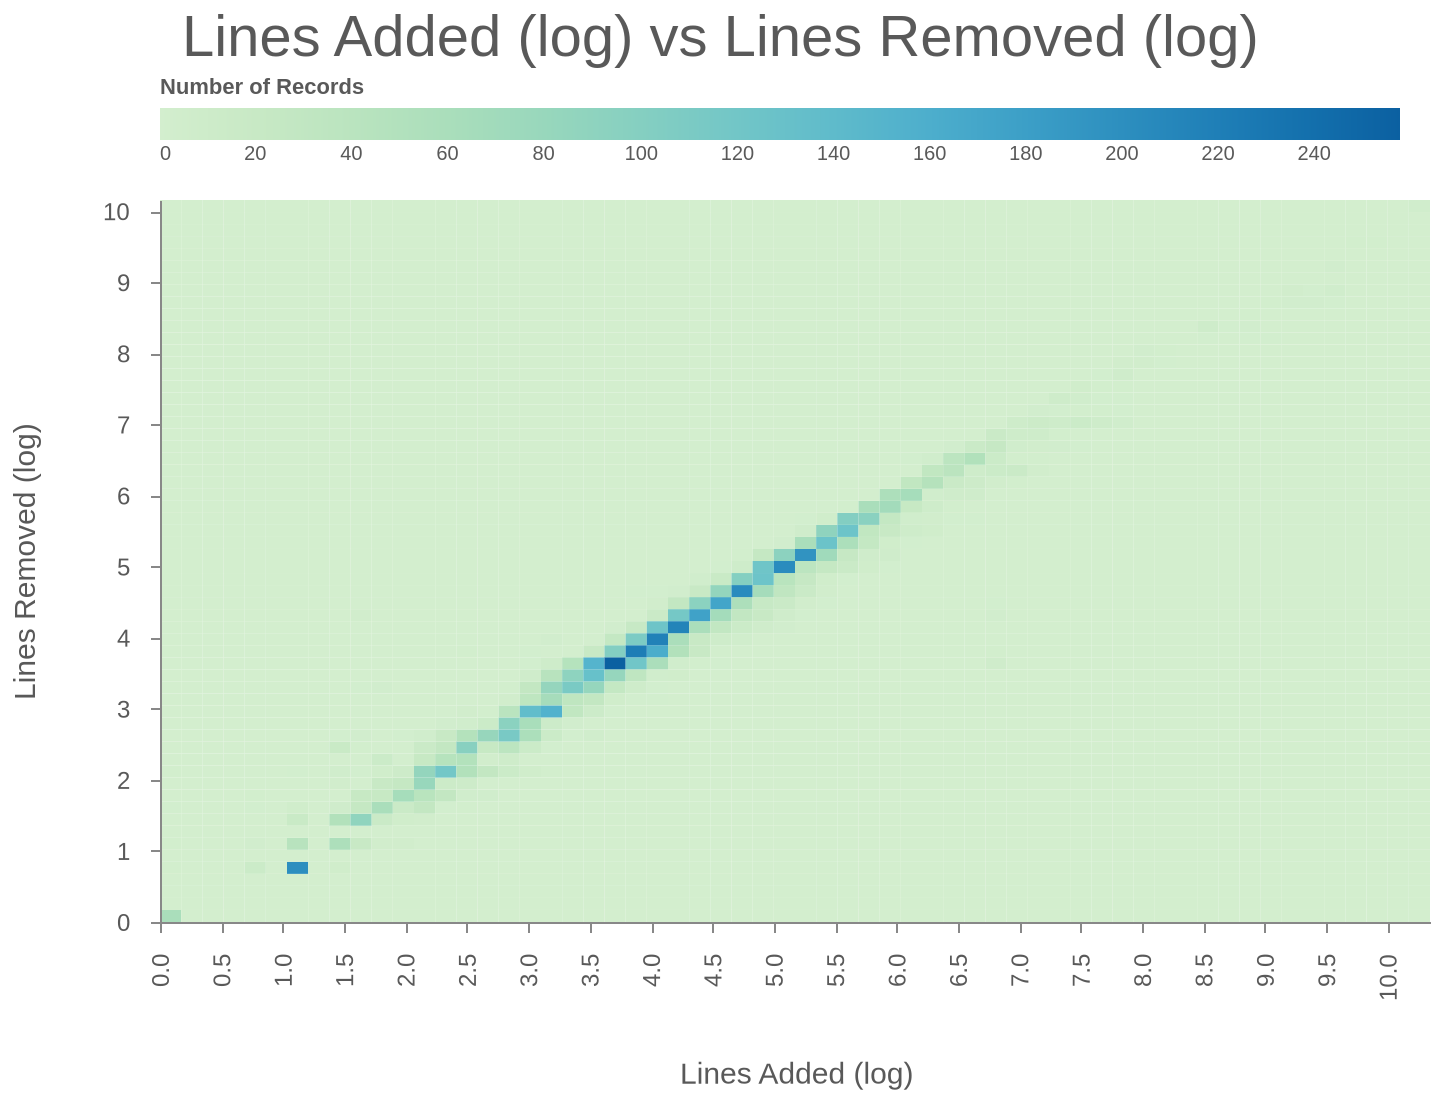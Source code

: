 {
  "$schema": "https://vega.github.io/schema/vega/v4.json", 
  "autosize": {
    "contains": "padding", 
    "resize": true, 
    "type": "fit"
  }, 
  "axes": [
    {
      "encode": {
        "labels": {
          "update": {
            "align": {
              "value": "right"
            }, 
            "angle": {
              "value": 270
            }, 
            "baseline": {
              "value": "middle"
            }
          }
        }
      }, 
      "labelOverlap": true, 
      "orient": "bottom", 
      "scale": "x", 
      "tickCount": {
        "signal": "min(ceil(width/40), 60)"
      }, 
      "title": "Lines Added (log)", 
      "zindex": 1
    }, 
    {
      "labelOverlap": true, 
      "orient": "left", 
      "scale": "y", 
      "tickCount": {
        "signal": "min(ceil(height/40), 40)"
      }, 
      "title": "Lines Removed (log)", 
      "zindex": 1
    }
  ], 
  "config": {
    "axis": {
      "labelColor": "rgba(0,0,0,0.65)", 
      "labelFont": "HelveticaNeue, Arial", 
      "labelFontSize": 12, 
      "labelPadding": 10, 
      "titleColor": "rgba(0,0,0,0.65)", 
      "titleFont": "HelveticaNeue-Medium, Arial", 
      "titleFontSize": 15, 
      "titleFontWeight": "normal", 
      "titlePadding": 30
    }, 
    "axisY": {
      "minExtent": 30
    }, 
    "legend": {
      "cornerRadius": 30, 
      "gradientLength": 620, 
      "labelColor": "rgba(0,0,0,0.65)", 
      "labelFont": "HelveticaNeue, Arial", 
      "titleColor": "rgba(0,0,0,0.65)", 
      "titleFont": "HelveticaNeue, Arial"
    }, 
    "range": {
      "heatmap": {
        "scheme": "greenblue"
      }
    }, 
    "style": {
      "cell": {
        "stroke": "transparent"
      }, 
      "group-title": {
        "fill": "rgba(0,0,0,0.65)", 
        "font": "HelveticaNeue, Arial", 
        "fontSize": 29, 
        "fontWeight": "normal"
      }
    }
  }, 
  "data": [
    {
      "name": "source_2", 
      "progress": 100.0, 
      "values": [
        {
          "count": 60, 
          "x_left": 0, 
          "x_right": 0.172411, 
          "y_left": 0, 
          "y_right": 0.16929
        }, 
        {
          "count": 0, 
          "x_left": 0, 
          "x_right": 0.172411, 
          "y_left": 0.16929, 
          "y_right": 0.33858
        }, 
        {
          "count": 0, 
          "x_left": 0, 
          "x_right": 0.172411, 
          "y_left": 0.33858, 
          "y_right": 0.50787
        }, 
        {
          "count": 0, 
          "x_left": 0, 
          "x_right": 0.172411, 
          "y_left": 0.50787, 
          "y_right": 0.67716
        }, 
        {
          "count": 2, 
          "x_left": 0, 
          "x_right": 0.172411, 
          "y_left": 0.67716, 
          "y_right": 0.846449
        }, 
        {
          "count": 0, 
          "x_left": 0, 
          "x_right": 0.172411, 
          "y_left": 0.846449, 
          "y_right": 1.01574
        }, 
        {
          "count": 2, 
          "x_left": 0, 
          "x_right": 0.172411, 
          "y_left": 1.01574, 
          "y_right": 1.18503
        }, 
        {
          "count": 0, 
          "x_left": 0, 
          "x_right": 0.172411, 
          "y_left": 1.18503, 
          "y_right": 1.35432
        }, 
        {
          "count": 0, 
          "x_left": 0, 
          "x_right": 0.172411, 
          "y_left": 1.35432, 
          "y_right": 1.52361
        }, 
        {
          "count": 1, 
          "x_left": 0, 
          "x_right": 0.172411, 
          "y_left": 1.52361, 
          "y_right": 1.6929
        }, 
        {
          "count": 0, 
          "x_left": 0, 
          "x_right": 0.172411, 
          "y_left": 1.6929, 
          "y_right": 1.86219
        }, 
        {
          "count": 0, 
          "x_left": 0, 
          "x_right": 0.172411, 
          "y_left": 1.86219, 
          "y_right": 2.03148
        }, 
        {
          "count": 2, 
          "x_left": 0, 
          "x_right": 0.172411, 
          "y_left": 2.03148, 
          "y_right": 2.20077
        }, 
        {
          "count": 0, 
          "x_left": 0, 
          "x_right": 0.172411, 
          "y_left": 2.20077, 
          "y_right": 2.37006
        }, 
        {
          "count": 0, 
          "x_left": 0, 
          "x_right": 0.172411, 
          "y_left": 2.37006, 
          "y_right": 2.53935
        }, 
        {
          "count": 0, 
          "x_left": 0, 
          "x_right": 0.172411, 
          "y_left": 2.53935, 
          "y_right": 2.70864
        }, 
        {
          "count": 0, 
          "x_left": 0, 
          "x_right": 0.172411, 
          "y_left": 2.70864, 
          "y_right": 2.87793
        }, 
        {
          "count": 0, 
          "x_left": 0, 
          "x_right": 0.172411, 
          "y_left": 2.87793, 
          "y_right": 3.04722
        }, 
        {
          "count": 0, 
          "x_left": 0, 
          "x_right": 0.172411, 
          "y_left": 3.04722, 
          "y_right": 3.21651
        }, 
        {
          "count": 0, 
          "x_left": 0, 
          "x_right": 0.172411, 
          "y_left": 3.21651, 
          "y_right": 3.3858
        }, 
        {
          "count": 0, 
          "x_left": 0, 
          "x_right": 0.172411, 
          "y_left": 3.3858, 
          "y_right": 3.55509
        }, 
        {
          "count": 0, 
          "x_left": 0, 
          "x_right": 0.172411, 
          "y_left": 3.55509, 
          "y_right": 3.72438
        }, 
        {
          "count": 0, 
          "x_left": 0, 
          "x_right": 0.172411, 
          "y_left": 3.72438, 
          "y_right": 3.89367
        }, 
        {
          "count": 0, 
          "x_left": 0, 
          "x_right": 0.172411, 
          "y_left": 3.89367, 
          "y_right": 4.06296
        }, 
        {
          "count": 0, 
          "x_left": 0, 
          "x_right": 0.172411, 
          "y_left": 4.06296, 
          "y_right": 4.23225
        }, 
        {
          "count": 0, 
          "x_left": 0, 
          "x_right": 0.172411, 
          "y_left": 4.23225, 
          "y_right": 4.40154
        }, 
        {
          "count": 0, 
          "x_left": 0, 
          "x_right": 0.172411, 
          "y_left": 4.40154, 
          "y_right": 4.57083
        }, 
        {
          "count": 0, 
          "x_left": 0, 
          "x_right": 0.172411, 
          "y_left": 4.57083, 
          "y_right": 4.74012
        }, 
        {
          "count": 0, 
          "x_left": 0, 
          "x_right": 0.172411, 
          "y_left": 4.74012, 
          "y_right": 4.90941
        }, 
        {
          "count": 0, 
          "x_left": 0, 
          "x_right": 0.172411, 
          "y_left": 4.90941, 
          "y_right": 5.0787
        }, 
        {
          "count": 0, 
          "x_left": 0, 
          "x_right": 0.172411, 
          "y_left": 5.0787, 
          "y_right": 5.24799
        }, 
        {
          "count": 0, 
          "x_left": 0, 
          "x_right": 0.172411, 
          "y_left": 5.24799, 
          "y_right": 5.41728
        }, 
        {
          "count": 0, 
          "x_left": 0, 
          "x_right": 0.172411, 
          "y_left": 5.41728, 
          "y_right": 5.58657
        }, 
        {
          "count": 0, 
          "x_left": 0, 
          "x_right": 0.172411, 
          "y_left": 5.58657, 
          "y_right": 5.75586
        }, 
        {
          "count": 0, 
          "x_left": 0, 
          "x_right": 0.172411, 
          "y_left": 5.75586, 
          "y_right": 5.92515
        }, 
        {
          "count": 0, 
          "x_left": 0, 
          "x_right": 0.172411, 
          "y_left": 5.92515, 
          "y_right": 6.09444
        }, 
        {
          "count": 0, 
          "x_left": 0, 
          "x_right": 0.172411, 
          "y_left": 6.09444, 
          "y_right": 6.26373
        }, 
        {
          "count": 0, 
          "x_left": 0, 
          "x_right": 0.172411, 
          "y_left": 6.26373, 
          "y_right": 6.43302
        }, 
        {
          "count": 0, 
          "x_left": 0, 
          "x_right": 0.172411, 
          "y_left": 6.43302, 
          "y_right": 6.60231
        }, 
        {
          "count": 0, 
          "x_left": 0, 
          "x_right": 0.172411, 
          "y_left": 6.60231, 
          "y_right": 6.7716
        }, 
        {
          "count": 0, 
          "x_left": 0, 
          "x_right": 0.172411, 
          "y_left": 6.7716, 
          "y_right": 6.94089
        }, 
        {
          "count": 0, 
          "x_left": 0, 
          "x_right": 0.172411, 
          "y_left": 6.94089, 
          "y_right": 7.11018
        }, 
        {
          "count": 0, 
          "x_left": 0, 
          "x_right": 0.172411, 
          "y_left": 7.11018, 
          "y_right": 7.27947
        }, 
        {
          "count": 0, 
          "x_left": 0, 
          "x_right": 0.172411, 
          "y_left": 7.27947, 
          "y_right": 7.44875
        }, 
        {
          "count": 0, 
          "x_left": 0, 
          "x_right": 0.172411, 
          "y_left": 7.44875, 
          "y_right": 7.61804
        }, 
        {
          "count": 0, 
          "x_left": 0, 
          "x_right": 0.172411, 
          "y_left": 7.61804, 
          "y_right": 7.78733
        }, 
        {
          "count": 0, 
          "x_left": 0, 
          "x_right": 0.172411, 
          "y_left": 7.78733, 
          "y_right": 7.95662
        }, 
        {
          "count": 0, 
          "x_left": 0, 
          "x_right": 0.172411, 
          "y_left": 7.95662, 
          "y_right": 8.12591
        }, 
        {
          "count": 0, 
          "x_left": 0, 
          "x_right": 0.172411, 
          "y_left": 8.12591, 
          "y_right": 8.2952
        }, 
        {
          "count": 0, 
          "x_left": 0, 
          "x_right": 0.172411, 
          "y_left": 8.2952, 
          "y_right": 8.46449
        }, 
        {
          "count": 0, 
          "x_left": 0, 
          "x_right": 0.172411, 
          "y_left": 8.46449, 
          "y_right": 8.63378
        }, 
        {
          "count": 0, 
          "x_left": 0, 
          "x_right": 0.172411, 
          "y_left": 8.63378, 
          "y_right": 8.80307
        }, 
        {
          "count": 0, 
          "x_left": 0, 
          "x_right": 0.172411, 
          "y_left": 8.80307, 
          "y_right": 8.97236
        }, 
        {
          "count": 0, 
          "x_left": 0, 
          "x_right": 0.172411, 
          "y_left": 8.97236, 
          "y_right": 9.14165
        }, 
        {
          "count": 0, 
          "x_left": 0, 
          "x_right": 0.172411, 
          "y_left": 9.14165, 
          "y_right": 9.31094
        }, 
        {
          "count": 0, 
          "x_left": 0, 
          "x_right": 0.172411, 
          "y_left": 9.31094, 
          "y_right": 9.48023
        }, 
        {
          "count": 0, 
          "x_left": 0, 
          "x_right": 0.172411, 
          "y_left": 9.48023, 
          "y_right": 9.64952
        }, 
        {
          "count": 0, 
          "x_left": 0, 
          "x_right": 0.172411, 
          "y_left": 9.64952, 
          "y_right": 9.81881
        }, 
        {
          "count": 0, 
          "x_left": 0, 
          "x_right": 0.172411, 
          "y_left": 9.81881, 
          "y_right": 9.9881
        }, 
        {
          "count": 0, 
          "x_left": 0, 
          "x_right": 0.172411, 
          "y_left": 9.9881, 
          "y_right": 10.1574
        }, 
        {
          "count": 0, 
          "x_left": 0.172411, 
          "x_right": 0.344822, 
          "y_left": 0, 
          "y_right": 0.16929
        }, 
        {
          "count": 0, 
          "x_left": 0.172411, 
          "x_right": 0.344822, 
          "y_left": 0.16929, 
          "y_right": 0.33858
        }, 
        {
          "count": 0, 
          "x_left": 0.172411, 
          "x_right": 0.344822, 
          "y_left": 0.33858, 
          "y_right": 0.50787
        }, 
        {
          "count": 0, 
          "x_left": 0.172411, 
          "x_right": 0.344822, 
          "y_left": 0.50787, 
          "y_right": 0.67716
        }, 
        {
          "count": 0, 
          "x_left": 0.172411, 
          "x_right": 0.344822, 
          "y_left": 0.67716, 
          "y_right": 0.846449
        }, 
        {
          "count": 0, 
          "x_left": 0.172411, 
          "x_right": 0.344822, 
          "y_left": 0.846449, 
          "y_right": 1.01574
        }, 
        {
          "count": 0, 
          "x_left": 0.172411, 
          "x_right": 0.344822, 
          "y_left": 1.01574, 
          "y_right": 1.18503
        }, 
        {
          "count": 0, 
          "x_left": 0.172411, 
          "x_right": 0.344822, 
          "y_left": 1.18503, 
          "y_right": 1.35432
        }, 
        {
          "count": 0, 
          "x_left": 0.172411, 
          "x_right": 0.344822, 
          "y_left": 1.35432, 
          "y_right": 1.52361
        }, 
        {
          "count": 0, 
          "x_left": 0.172411, 
          "x_right": 0.344822, 
          "y_left": 1.52361, 
          "y_right": 1.6929
        }, 
        {
          "count": 0, 
          "x_left": 0.172411, 
          "x_right": 0.344822, 
          "y_left": 1.6929, 
          "y_right": 1.86219
        }, 
        {
          "count": 0, 
          "x_left": 0.172411, 
          "x_right": 0.344822, 
          "y_left": 1.86219, 
          "y_right": 2.03148
        }, 
        {
          "count": 0, 
          "x_left": 0.172411, 
          "x_right": 0.344822, 
          "y_left": 2.03148, 
          "y_right": 2.20077
        }, 
        {
          "count": 0, 
          "x_left": 0.172411, 
          "x_right": 0.344822, 
          "y_left": 2.20077, 
          "y_right": 2.37006
        }, 
        {
          "count": 0, 
          "x_left": 0.172411, 
          "x_right": 0.344822, 
          "y_left": 2.37006, 
          "y_right": 2.53935
        }, 
        {
          "count": 0, 
          "x_left": 0.172411, 
          "x_right": 0.344822, 
          "y_left": 2.53935, 
          "y_right": 2.70864
        }, 
        {
          "count": 0, 
          "x_left": 0.172411, 
          "x_right": 0.344822, 
          "y_left": 2.70864, 
          "y_right": 2.87793
        }, 
        {
          "count": 0, 
          "x_left": 0.172411, 
          "x_right": 0.344822, 
          "y_left": 2.87793, 
          "y_right": 3.04722
        }, 
        {
          "count": 0, 
          "x_left": 0.172411, 
          "x_right": 0.344822, 
          "y_left": 3.04722, 
          "y_right": 3.21651
        }, 
        {
          "count": 0, 
          "x_left": 0.172411, 
          "x_right": 0.344822, 
          "y_left": 3.21651, 
          "y_right": 3.3858
        }, 
        {
          "count": 0, 
          "x_left": 0.172411, 
          "x_right": 0.344822, 
          "y_left": 3.3858, 
          "y_right": 3.55509
        }, 
        {
          "count": 0, 
          "x_left": 0.172411, 
          "x_right": 0.344822, 
          "y_left": 3.55509, 
          "y_right": 3.72438
        }, 
        {
          "count": 0, 
          "x_left": 0.172411, 
          "x_right": 0.344822, 
          "y_left": 3.72438, 
          "y_right": 3.89367
        }, 
        {
          "count": 0, 
          "x_left": 0.172411, 
          "x_right": 0.344822, 
          "y_left": 3.89367, 
          "y_right": 4.06296
        }, 
        {
          "count": 0, 
          "x_left": 0.172411, 
          "x_right": 0.344822, 
          "y_left": 4.06296, 
          "y_right": 4.23225
        }, 
        {
          "count": 0, 
          "x_left": 0.172411, 
          "x_right": 0.344822, 
          "y_left": 4.23225, 
          "y_right": 4.40154
        }, 
        {
          "count": 0, 
          "x_left": 0.172411, 
          "x_right": 0.344822, 
          "y_left": 4.40154, 
          "y_right": 4.57083
        }, 
        {
          "count": 0, 
          "x_left": 0.172411, 
          "x_right": 0.344822, 
          "y_left": 4.57083, 
          "y_right": 4.74012
        }, 
        {
          "count": 0, 
          "x_left": 0.172411, 
          "x_right": 0.344822, 
          "y_left": 4.74012, 
          "y_right": 4.90941
        }, 
        {
          "count": 0, 
          "x_left": 0.172411, 
          "x_right": 0.344822, 
          "y_left": 4.90941, 
          "y_right": 5.0787
        }, 
        {
          "count": 0, 
          "x_left": 0.172411, 
          "x_right": 0.344822, 
          "y_left": 5.0787, 
          "y_right": 5.24799
        }, 
        {
          "count": 0, 
          "x_left": 0.172411, 
          "x_right": 0.344822, 
          "y_left": 5.24799, 
          "y_right": 5.41728
        }, 
        {
          "count": 0, 
          "x_left": 0.172411, 
          "x_right": 0.344822, 
          "y_left": 5.41728, 
          "y_right": 5.58657
        }, 
        {
          "count": 0, 
          "x_left": 0.172411, 
          "x_right": 0.344822, 
          "y_left": 5.58657, 
          "y_right": 5.75586
        }, 
        {
          "count": 0, 
          "x_left": 0.172411, 
          "x_right": 0.344822, 
          "y_left": 5.75586, 
          "y_right": 5.92515
        }, 
        {
          "count": 0, 
          "x_left": 0.172411, 
          "x_right": 0.344822, 
          "y_left": 5.92515, 
          "y_right": 6.09444
        }, 
        {
          "count": 0, 
          "x_left": 0.172411, 
          "x_right": 0.344822, 
          "y_left": 6.09444, 
          "y_right": 6.26373
        }, 
        {
          "count": 0, 
          "x_left": 0.172411, 
          "x_right": 0.344822, 
          "y_left": 6.26373, 
          "y_right": 6.43302
        }, 
        {
          "count": 0, 
          "x_left": 0.172411, 
          "x_right": 0.344822, 
          "y_left": 6.43302, 
          "y_right": 6.60231
        }, 
        {
          "count": 0, 
          "x_left": 0.172411, 
          "x_right": 0.344822, 
          "y_left": 6.60231, 
          "y_right": 6.7716
        }, 
        {
          "count": 0, 
          "x_left": 0.172411, 
          "x_right": 0.344822, 
          "y_left": 6.7716, 
          "y_right": 6.94089
        }, 
        {
          "count": 0, 
          "x_left": 0.172411, 
          "x_right": 0.344822, 
          "y_left": 6.94089, 
          "y_right": 7.11018
        }, 
        {
          "count": 0, 
          "x_left": 0.172411, 
          "x_right": 0.344822, 
          "y_left": 7.11018, 
          "y_right": 7.27947
        }, 
        {
          "count": 0, 
          "x_left": 0.172411, 
          "x_right": 0.344822, 
          "y_left": 7.27947, 
          "y_right": 7.44875
        }, 
        {
          "count": 0, 
          "x_left": 0.172411, 
          "x_right": 0.344822, 
          "y_left": 7.44875, 
          "y_right": 7.61804
        }, 
        {
          "count": 0, 
          "x_left": 0.172411, 
          "x_right": 0.344822, 
          "y_left": 7.61804, 
          "y_right": 7.78733
        }, 
        {
          "count": 0, 
          "x_left": 0.172411, 
          "x_right": 0.344822, 
          "y_left": 7.78733, 
          "y_right": 7.95662
        }, 
        {
          "count": 0, 
          "x_left": 0.172411, 
          "x_right": 0.344822, 
          "y_left": 7.95662, 
          "y_right": 8.12591
        }, 
        {
          "count": 0, 
          "x_left": 0.172411, 
          "x_right": 0.344822, 
          "y_left": 8.12591, 
          "y_right": 8.2952
        }, 
        {
          "count": 0, 
          "x_left": 0.172411, 
          "x_right": 0.344822, 
          "y_left": 8.2952, 
          "y_right": 8.46449
        }, 
        {
          "count": 0, 
          "x_left": 0.172411, 
          "x_right": 0.344822, 
          "y_left": 8.46449, 
          "y_right": 8.63378
        }, 
        {
          "count": 0, 
          "x_left": 0.172411, 
          "x_right": 0.344822, 
          "y_left": 8.63378, 
          "y_right": 8.80307
        }, 
        {
          "count": 0, 
          "x_left": 0.172411, 
          "x_right": 0.344822, 
          "y_left": 8.80307, 
          "y_right": 8.97236
        }, 
        {
          "count": 0, 
          "x_left": 0.172411, 
          "x_right": 0.344822, 
          "y_left": 8.97236, 
          "y_right": 9.14165
        }, 
        {
          "count": 0, 
          "x_left": 0.172411, 
          "x_right": 0.344822, 
          "y_left": 9.14165, 
          "y_right": 9.31094
        }, 
        {
          "count": 0, 
          "x_left": 0.172411, 
          "x_right": 0.344822, 
          "y_left": 9.31094, 
          "y_right": 9.48023
        }, 
        {
          "count": 0, 
          "x_left": 0.172411, 
          "x_right": 0.344822, 
          "y_left": 9.48023, 
          "y_right": 9.64952
        }, 
        {
          "count": 0, 
          "x_left": 0.172411, 
          "x_right": 0.344822, 
          "y_left": 9.64952, 
          "y_right": 9.81881
        }, 
        {
          "count": 0, 
          "x_left": 0.172411, 
          "x_right": 0.344822, 
          "y_left": 9.81881, 
          "y_right": 9.9881
        }, 
        {
          "count": 0, 
          "x_left": 0.172411, 
          "x_right": 0.344822, 
          "y_left": 9.9881, 
          "y_right": 10.1574
        }, 
        {
          "count": 0, 
          "x_left": 0.344822, 
          "x_right": 0.517234, 
          "y_left": 0, 
          "y_right": 0.16929
        }, 
        {
          "count": 0, 
          "x_left": 0.344822, 
          "x_right": 0.517234, 
          "y_left": 0.16929, 
          "y_right": 0.33858
        }, 
        {
          "count": 0, 
          "x_left": 0.344822, 
          "x_right": 0.517234, 
          "y_left": 0.33858, 
          "y_right": 0.50787
        }, 
        {
          "count": 0, 
          "x_left": 0.344822, 
          "x_right": 0.517234, 
          "y_left": 0.50787, 
          "y_right": 0.67716
        }, 
        {
          "count": 0, 
          "x_left": 0.344822, 
          "x_right": 0.517234, 
          "y_left": 0.67716, 
          "y_right": 0.846449
        }, 
        {
          "count": 0, 
          "x_left": 0.344822, 
          "x_right": 0.517234, 
          "y_left": 0.846449, 
          "y_right": 1.01574
        }, 
        {
          "count": 0, 
          "x_left": 0.344822, 
          "x_right": 0.517234, 
          "y_left": 1.01574, 
          "y_right": 1.18503
        }, 
        {
          "count": 0, 
          "x_left": 0.344822, 
          "x_right": 0.517234, 
          "y_left": 1.18503, 
          "y_right": 1.35432
        }, 
        {
          "count": 0, 
          "x_left": 0.344822, 
          "x_right": 0.517234, 
          "y_left": 1.35432, 
          "y_right": 1.52361
        }, 
        {
          "count": 0, 
          "x_left": 0.344822, 
          "x_right": 0.517234, 
          "y_left": 1.52361, 
          "y_right": 1.6929
        }, 
        {
          "count": 0, 
          "x_left": 0.344822, 
          "x_right": 0.517234, 
          "y_left": 1.6929, 
          "y_right": 1.86219
        }, 
        {
          "count": 0, 
          "x_left": 0.344822, 
          "x_right": 0.517234, 
          "y_left": 1.86219, 
          "y_right": 2.03148
        }, 
        {
          "count": 0, 
          "x_left": 0.344822, 
          "x_right": 0.517234, 
          "y_left": 2.03148, 
          "y_right": 2.20077
        }, 
        {
          "count": 0, 
          "x_left": 0.344822, 
          "x_right": 0.517234, 
          "y_left": 2.20077, 
          "y_right": 2.37006
        }, 
        {
          "count": 0, 
          "x_left": 0.344822, 
          "x_right": 0.517234, 
          "y_left": 2.37006, 
          "y_right": 2.53935
        }, 
        {
          "count": 0, 
          "x_left": 0.344822, 
          "x_right": 0.517234, 
          "y_left": 2.53935, 
          "y_right": 2.70864
        }, 
        {
          "count": 0, 
          "x_left": 0.344822, 
          "x_right": 0.517234, 
          "y_left": 2.70864, 
          "y_right": 2.87793
        }, 
        {
          "count": 0, 
          "x_left": 0.344822, 
          "x_right": 0.517234, 
          "y_left": 2.87793, 
          "y_right": 3.04722
        }, 
        {
          "count": 0, 
          "x_left": 0.344822, 
          "x_right": 0.517234, 
          "y_left": 3.04722, 
          "y_right": 3.21651
        }, 
        {
          "count": 0, 
          "x_left": 0.344822, 
          "x_right": 0.517234, 
          "y_left": 3.21651, 
          "y_right": 3.3858
        }, 
        {
          "count": 0, 
          "x_left": 0.344822, 
          "x_right": 0.517234, 
          "y_left": 3.3858, 
          "y_right": 3.55509
        }, 
        {
          "count": 0, 
          "x_left": 0.344822, 
          "x_right": 0.517234, 
          "y_left": 3.55509, 
          "y_right": 3.72438
        }, 
        {
          "count": 0, 
          "x_left": 0.344822, 
          "x_right": 0.517234, 
          "y_left": 3.72438, 
          "y_right": 3.89367
        }, 
        {
          "count": 0, 
          "x_left": 0.344822, 
          "x_right": 0.517234, 
          "y_left": 3.89367, 
          "y_right": 4.06296
        }, 
        {
          "count": 0, 
          "x_left": 0.344822, 
          "x_right": 0.517234, 
          "y_left": 4.06296, 
          "y_right": 4.23225
        }, 
        {
          "count": 0, 
          "x_left": 0.344822, 
          "x_right": 0.517234, 
          "y_left": 4.23225, 
          "y_right": 4.40154
        }, 
        {
          "count": 0, 
          "x_left": 0.344822, 
          "x_right": 0.517234, 
          "y_left": 4.40154, 
          "y_right": 4.57083
        }, 
        {
          "count": 0, 
          "x_left": 0.344822, 
          "x_right": 0.517234, 
          "y_left": 4.57083, 
          "y_right": 4.74012
        }, 
        {
          "count": 0, 
          "x_left": 0.344822, 
          "x_right": 0.517234, 
          "y_left": 4.74012, 
          "y_right": 4.90941
        }, 
        {
          "count": 0, 
          "x_left": 0.344822, 
          "x_right": 0.517234, 
          "y_left": 4.90941, 
          "y_right": 5.0787
        }, 
        {
          "count": 0, 
          "x_left": 0.344822, 
          "x_right": 0.517234, 
          "y_left": 5.0787, 
          "y_right": 5.24799
        }, 
        {
          "count": 0, 
          "x_left": 0.344822, 
          "x_right": 0.517234, 
          "y_left": 5.24799, 
          "y_right": 5.41728
        }, 
        {
          "count": 0, 
          "x_left": 0.344822, 
          "x_right": 0.517234, 
          "y_left": 5.41728, 
          "y_right": 5.58657
        }, 
        {
          "count": 0, 
          "x_left": 0.344822, 
          "x_right": 0.517234, 
          "y_left": 5.58657, 
          "y_right": 5.75586
        }, 
        {
          "count": 0, 
          "x_left": 0.344822, 
          "x_right": 0.517234, 
          "y_left": 5.75586, 
          "y_right": 5.92515
        }, 
        {
          "count": 0, 
          "x_left": 0.344822, 
          "x_right": 0.517234, 
          "y_left": 5.92515, 
          "y_right": 6.09444
        }, 
        {
          "count": 0, 
          "x_left": 0.344822, 
          "x_right": 0.517234, 
          "y_left": 6.09444, 
          "y_right": 6.26373
        }, 
        {
          "count": 0, 
          "x_left": 0.344822, 
          "x_right": 0.517234, 
          "y_left": 6.26373, 
          "y_right": 6.43302
        }, 
        {
          "count": 0, 
          "x_left": 0.344822, 
          "x_right": 0.517234, 
          "y_left": 6.43302, 
          "y_right": 6.60231
        }, 
        {
          "count": 0, 
          "x_left": 0.344822, 
          "x_right": 0.517234, 
          "y_left": 6.60231, 
          "y_right": 6.7716
        }, 
        {
          "count": 0, 
          "x_left": 0.344822, 
          "x_right": 0.517234, 
          "y_left": 6.7716, 
          "y_right": 6.94089
        }, 
        {
          "count": 0, 
          "x_left": 0.344822, 
          "x_right": 0.517234, 
          "y_left": 6.94089, 
          "y_right": 7.11018
        }, 
        {
          "count": 0, 
          "x_left": 0.344822, 
          "x_right": 0.517234, 
          "y_left": 7.11018, 
          "y_right": 7.27947
        }, 
        {
          "count": 0, 
          "x_left": 0.344822, 
          "x_right": 0.517234, 
          "y_left": 7.27947, 
          "y_right": 7.44875
        }, 
        {
          "count": 0, 
          "x_left": 0.344822, 
          "x_right": 0.517234, 
          "y_left": 7.44875, 
          "y_right": 7.61804
        }, 
        {
          "count": 0, 
          "x_left": 0.344822, 
          "x_right": 0.517234, 
          "y_left": 7.61804, 
          "y_right": 7.78733
        }, 
        {
          "count": 0, 
          "x_left": 0.344822, 
          "x_right": 0.517234, 
          "y_left": 7.78733, 
          "y_right": 7.95662
        }, 
        {
          "count": 0, 
          "x_left": 0.344822, 
          "x_right": 0.517234, 
          "y_left": 7.95662, 
          "y_right": 8.12591
        }, 
        {
          "count": 0, 
          "x_left": 0.344822, 
          "x_right": 0.517234, 
          "y_left": 8.12591, 
          "y_right": 8.2952
        }, 
        {
          "count": 0, 
          "x_left": 0.344822, 
          "x_right": 0.517234, 
          "y_left": 8.2952, 
          "y_right": 8.46449
        }, 
        {
          "count": 0, 
          "x_left": 0.344822, 
          "x_right": 0.517234, 
          "y_left": 8.46449, 
          "y_right": 8.63378
        }, 
        {
          "count": 0, 
          "x_left": 0.344822, 
          "x_right": 0.517234, 
          "y_left": 8.63378, 
          "y_right": 8.80307
        }, 
        {
          "count": 0, 
          "x_left": 0.344822, 
          "x_right": 0.517234, 
          "y_left": 8.80307, 
          "y_right": 8.97236
        }, 
        {
          "count": 0, 
          "x_left": 0.344822, 
          "x_right": 0.517234, 
          "y_left": 8.97236, 
          "y_right": 9.14165
        }, 
        {
          "count": 0, 
          "x_left": 0.344822, 
          "x_right": 0.517234, 
          "y_left": 9.14165, 
          "y_right": 9.31094
        }, 
        {
          "count": 0, 
          "x_left": 0.344822, 
          "x_right": 0.517234, 
          "y_left": 9.31094, 
          "y_right": 9.48023
        }, 
        {
          "count": 0, 
          "x_left": 0.344822, 
          "x_right": 0.517234, 
          "y_left": 9.48023, 
          "y_right": 9.64952
        }, 
        {
          "count": 0, 
          "x_left": 0.344822, 
          "x_right": 0.517234, 
          "y_left": 9.64952, 
          "y_right": 9.81881
        }, 
        {
          "count": 0, 
          "x_left": 0.344822, 
          "x_right": 0.517234, 
          "y_left": 9.81881, 
          "y_right": 9.9881
        }, 
        {
          "count": 0, 
          "x_left": 0.344822, 
          "x_right": 0.517234, 
          "y_left": 9.9881, 
          "y_right": 10.1574
        }, 
        {
          "count": 0, 
          "x_left": 0.517234, 
          "x_right": 0.689645, 
          "y_left": 0, 
          "y_right": 0.16929
        }, 
        {
          "count": 0, 
          "x_left": 0.517234, 
          "x_right": 0.689645, 
          "y_left": 0.16929, 
          "y_right": 0.33858
        }, 
        {
          "count": 0, 
          "x_left": 0.517234, 
          "x_right": 0.689645, 
          "y_left": 0.33858, 
          "y_right": 0.50787
        }, 
        {
          "count": 0, 
          "x_left": 0.517234, 
          "x_right": 0.689645, 
          "y_left": 0.50787, 
          "y_right": 0.67716
        }, 
        {
          "count": 0, 
          "x_left": 0.517234, 
          "x_right": 0.689645, 
          "y_left": 0.67716, 
          "y_right": 0.846449
        }, 
        {
          "count": 0, 
          "x_left": 0.517234, 
          "x_right": 0.689645, 
          "y_left": 0.846449, 
          "y_right": 1.01574
        }, 
        {
          "count": 0, 
          "x_left": 0.517234, 
          "x_right": 0.689645, 
          "y_left": 1.01574, 
          "y_right": 1.18503
        }, 
        {
          "count": 0, 
          "x_left": 0.517234, 
          "x_right": 0.689645, 
          "y_left": 1.18503, 
          "y_right": 1.35432
        }, 
        {
          "count": 0, 
          "x_left": 0.517234, 
          "x_right": 0.689645, 
          "y_left": 1.35432, 
          "y_right": 1.52361
        }, 
        {
          "count": 0, 
          "x_left": 0.517234, 
          "x_right": 0.689645, 
          "y_left": 1.52361, 
          "y_right": 1.6929
        }, 
        {
          "count": 0, 
          "x_left": 0.517234, 
          "x_right": 0.689645, 
          "y_left": 1.6929, 
          "y_right": 1.86219
        }, 
        {
          "count": 0, 
          "x_left": 0.517234, 
          "x_right": 0.689645, 
          "y_left": 1.86219, 
          "y_right": 2.03148
        }, 
        {
          "count": 0, 
          "x_left": 0.517234, 
          "x_right": 0.689645, 
          "y_left": 2.03148, 
          "y_right": 2.20077
        }, 
        {
          "count": 0, 
          "x_left": 0.517234, 
          "x_right": 0.689645, 
          "y_left": 2.20077, 
          "y_right": 2.37006
        }, 
        {
          "count": 0, 
          "x_left": 0.517234, 
          "x_right": 0.689645, 
          "y_left": 2.37006, 
          "y_right": 2.53935
        }, 
        {
          "count": 0, 
          "x_left": 0.517234, 
          "x_right": 0.689645, 
          "y_left": 2.53935, 
          "y_right": 2.70864
        }, 
        {
          "count": 0, 
          "x_left": 0.517234, 
          "x_right": 0.689645, 
          "y_left": 2.70864, 
          "y_right": 2.87793
        }, 
        {
          "count": 0, 
          "x_left": 0.517234, 
          "x_right": 0.689645, 
          "y_left": 2.87793, 
          "y_right": 3.04722
        }, 
        {
          "count": 0, 
          "x_left": 0.517234, 
          "x_right": 0.689645, 
          "y_left": 3.04722, 
          "y_right": 3.21651
        }, 
        {
          "count": 0, 
          "x_left": 0.517234, 
          "x_right": 0.689645, 
          "y_left": 3.21651, 
          "y_right": 3.3858
        }, 
        {
          "count": 0, 
          "x_left": 0.517234, 
          "x_right": 0.689645, 
          "y_left": 3.3858, 
          "y_right": 3.55509
        }, 
        {
          "count": 0, 
          "x_left": 0.517234, 
          "x_right": 0.689645, 
          "y_left": 3.55509, 
          "y_right": 3.72438
        }, 
        {
          "count": 0, 
          "x_left": 0.517234, 
          "x_right": 0.689645, 
          "y_left": 3.72438, 
          "y_right": 3.89367
        }, 
        {
          "count": 0, 
          "x_left": 0.517234, 
          "x_right": 0.689645, 
          "y_left": 3.89367, 
          "y_right": 4.06296
        }, 
        {
          "count": 0, 
          "x_left": 0.517234, 
          "x_right": 0.689645, 
          "y_left": 4.06296, 
          "y_right": 4.23225
        }, 
        {
          "count": 0, 
          "x_left": 0.517234, 
          "x_right": 0.689645, 
          "y_left": 4.23225, 
          "y_right": 4.40154
        }, 
        {
          "count": 0, 
          "x_left": 0.517234, 
          "x_right": 0.689645, 
          "y_left": 4.40154, 
          "y_right": 4.57083
        }, 
        {
          "count": 0, 
          "x_left": 0.517234, 
          "x_right": 0.689645, 
          "y_left": 4.57083, 
          "y_right": 4.74012
        }, 
        {
          "count": 0, 
          "x_left": 0.517234, 
          "x_right": 0.689645, 
          "y_left": 4.74012, 
          "y_right": 4.90941
        }, 
        {
          "count": 0, 
          "x_left": 0.517234, 
          "x_right": 0.689645, 
          "y_left": 4.90941, 
          "y_right": 5.0787
        }, 
        {
          "count": 0, 
          "x_left": 0.517234, 
          "x_right": 0.689645, 
          "y_left": 5.0787, 
          "y_right": 5.24799
        }, 
        {
          "count": 0, 
          "x_left": 0.517234, 
          "x_right": 0.689645, 
          "y_left": 5.24799, 
          "y_right": 5.41728
        }, 
        {
          "count": 0, 
          "x_left": 0.517234, 
          "x_right": 0.689645, 
          "y_left": 5.41728, 
          "y_right": 5.58657
        }, 
        {
          "count": 0, 
          "x_left": 0.517234, 
          "x_right": 0.689645, 
          "y_left": 5.58657, 
          "y_right": 5.75586
        }, 
        {
          "count": 0, 
          "x_left": 0.517234, 
          "x_right": 0.689645, 
          "y_left": 5.75586, 
          "y_right": 5.92515
        }, 
        {
          "count": 0, 
          "x_left": 0.517234, 
          "x_right": 0.689645, 
          "y_left": 5.92515, 
          "y_right": 6.09444
        }, 
        {
          "count": 0, 
          "x_left": 0.517234, 
          "x_right": 0.689645, 
          "y_left": 6.09444, 
          "y_right": 6.26373
        }, 
        {
          "count": 0, 
          "x_left": 0.517234, 
          "x_right": 0.689645, 
          "y_left": 6.26373, 
          "y_right": 6.43302
        }, 
        {
          "count": 0, 
          "x_left": 0.517234, 
          "x_right": 0.689645, 
          "y_left": 6.43302, 
          "y_right": 6.60231
        }, 
        {
          "count": 0, 
          "x_left": 0.517234, 
          "x_right": 0.689645, 
          "y_left": 6.60231, 
          "y_right": 6.7716
        }, 
        {
          "count": 0, 
          "x_left": 0.517234, 
          "x_right": 0.689645, 
          "y_left": 6.7716, 
          "y_right": 6.94089
        }, 
        {
          "count": 0, 
          "x_left": 0.517234, 
          "x_right": 0.689645, 
          "y_left": 6.94089, 
          "y_right": 7.11018
        }, 
        {
          "count": 0, 
          "x_left": 0.517234, 
          "x_right": 0.689645, 
          "y_left": 7.11018, 
          "y_right": 7.27947
        }, 
        {
          "count": 0, 
          "x_left": 0.517234, 
          "x_right": 0.689645, 
          "y_left": 7.27947, 
          "y_right": 7.44875
        }, 
        {
          "count": 0, 
          "x_left": 0.517234, 
          "x_right": 0.689645, 
          "y_left": 7.44875, 
          "y_right": 7.61804
        }, 
        {
          "count": 0, 
          "x_left": 0.517234, 
          "x_right": 0.689645, 
          "y_left": 7.61804, 
          "y_right": 7.78733
        }, 
        {
          "count": 0, 
          "x_left": 0.517234, 
          "x_right": 0.689645, 
          "y_left": 7.78733, 
          "y_right": 7.95662
        }, 
        {
          "count": 0, 
          "x_left": 0.517234, 
          "x_right": 0.689645, 
          "y_left": 7.95662, 
          "y_right": 8.12591
        }, 
        {
          "count": 0, 
          "x_left": 0.517234, 
          "x_right": 0.689645, 
          "y_left": 8.12591, 
          "y_right": 8.2952
        }, 
        {
          "count": 0, 
          "x_left": 0.517234, 
          "x_right": 0.689645, 
          "y_left": 8.2952, 
          "y_right": 8.46449
        }, 
        {
          "count": 0, 
          "x_left": 0.517234, 
          "x_right": 0.689645, 
          "y_left": 8.46449, 
          "y_right": 8.63378
        }, 
        {
          "count": 0, 
          "x_left": 0.517234, 
          "x_right": 0.689645, 
          "y_left": 8.63378, 
          "y_right": 8.80307
        }, 
        {
          "count": 0, 
          "x_left": 0.517234, 
          "x_right": 0.689645, 
          "y_left": 8.80307, 
          "y_right": 8.97236
        }, 
        {
          "count": 0, 
          "x_left": 0.517234, 
          "x_right": 0.689645, 
          "y_left": 8.97236, 
          "y_right": 9.14165
        }, 
        {
          "count": 0, 
          "x_left": 0.517234, 
          "x_right": 0.689645, 
          "y_left": 9.14165, 
          "y_right": 9.31094
        }, 
        {
          "count": 0, 
          "x_left": 0.517234, 
          "x_right": 0.689645, 
          "y_left": 9.31094, 
          "y_right": 9.48023
        }, 
        {
          "count": 0, 
          "x_left": 0.517234, 
          "x_right": 0.689645, 
          "y_left": 9.48023, 
          "y_right": 9.64952
        }, 
        {
          "count": 0, 
          "x_left": 0.517234, 
          "x_right": 0.689645, 
          "y_left": 9.64952, 
          "y_right": 9.81881
        }, 
        {
          "count": 0, 
          "x_left": 0.517234, 
          "x_right": 0.689645, 
          "y_left": 9.81881, 
          "y_right": 9.9881
        }, 
        {
          "count": 0, 
          "x_left": 0.517234, 
          "x_right": 0.689645, 
          "y_left": 9.9881, 
          "y_right": 10.1574
        }, 
        {
          "count": 0, 
          "x_left": 0.689645, 
          "x_right": 0.862056, 
          "y_left": 0, 
          "y_right": 0.16929
        }, 
        {
          "count": 0, 
          "x_left": 0.689645, 
          "x_right": 0.862056, 
          "y_left": 0.16929, 
          "y_right": 0.33858
        }, 
        {
          "count": 0, 
          "x_left": 0.689645, 
          "x_right": 0.862056, 
          "y_left": 0.33858, 
          "y_right": 0.50787
        }, 
        {
          "count": 0, 
          "x_left": 0.689645, 
          "x_right": 0.862056, 
          "y_left": 0.50787, 
          "y_right": 0.67716
        }, 
        {
          "count": 14, 
          "x_left": 0.689645, 
          "x_right": 0.862056, 
          "y_left": 0.67716, 
          "y_right": 0.846449
        }, 
        {
          "count": 0, 
          "x_left": 0.689645, 
          "x_right": 0.862056, 
          "y_left": 0.846449, 
          "y_right": 1.01574
        }, 
        {
          "count": 3, 
          "x_left": 0.689645, 
          "x_right": 0.862056, 
          "y_left": 1.01574, 
          "y_right": 1.18503
        }, 
        {
          "count": 0, 
          "x_left": 0.689645, 
          "x_right": 0.862056, 
          "y_left": 1.18503, 
          "y_right": 1.35432
        }, 
        {
          "count": 0, 
          "x_left": 0.689645, 
          "x_right": 0.862056, 
          "y_left": 1.35432, 
          "y_right": 1.52361
        }, 
        {
          "count": 1, 
          "x_left": 0.689645, 
          "x_right": 0.862056, 
          "y_left": 1.52361, 
          "y_right": 1.6929
        }, 
        {
          "count": 2, 
          "x_left": 0.689645, 
          "x_right": 0.862056, 
          "y_left": 1.6929, 
          "y_right": 1.86219
        }, 
        {
          "count": 0, 
          "x_left": 0.689645, 
          "x_right": 0.862056, 
          "y_left": 1.86219, 
          "y_right": 2.03148
        }, 
        {
          "count": 0, 
          "x_left": 0.689645, 
          "x_right": 0.862056, 
          "y_left": 2.03148, 
          "y_right": 2.20077
        }, 
        {
          "count": 0, 
          "x_left": 0.689645, 
          "x_right": 0.862056, 
          "y_left": 2.20077, 
          "y_right": 2.37006
        }, 
        {
          "count": 0, 
          "x_left": 0.689645, 
          "x_right": 0.862056, 
          "y_left": 2.37006, 
          "y_right": 2.53935
        }, 
        {
          "count": 0, 
          "x_left": 0.689645, 
          "x_right": 0.862056, 
          "y_left": 2.53935, 
          "y_right": 2.70864
        }, 
        {
          "count": 0, 
          "x_left": 0.689645, 
          "x_right": 0.862056, 
          "y_left": 2.70864, 
          "y_right": 2.87793
        }, 
        {
          "count": 0, 
          "x_left": 0.689645, 
          "x_right": 0.862056, 
          "y_left": 2.87793, 
          "y_right": 3.04722
        }, 
        {
          "count": 0, 
          "x_left": 0.689645, 
          "x_right": 0.862056, 
          "y_left": 3.04722, 
          "y_right": 3.21651
        }, 
        {
          "count": 0, 
          "x_left": 0.689645, 
          "x_right": 0.862056, 
          "y_left": 3.21651, 
          "y_right": 3.3858
        }, 
        {
          "count": 0, 
          "x_left": 0.689645, 
          "x_right": 0.862056, 
          "y_left": 3.3858, 
          "y_right": 3.55509
        }, 
        {
          "count": 0, 
          "x_left": 0.689645, 
          "x_right": 0.862056, 
          "y_left": 3.55509, 
          "y_right": 3.72438
        }, 
        {
          "count": 0, 
          "x_left": 0.689645, 
          "x_right": 0.862056, 
          "y_left": 3.72438, 
          "y_right": 3.89367
        }, 
        {
          "count": 0, 
          "x_left": 0.689645, 
          "x_right": 0.862056, 
          "y_left": 3.89367, 
          "y_right": 4.06296
        }, 
        {
          "count": 0, 
          "x_left": 0.689645, 
          "x_right": 0.862056, 
          "y_left": 4.06296, 
          "y_right": 4.23225
        }, 
        {
          "count": 0, 
          "x_left": 0.689645, 
          "x_right": 0.862056, 
          "y_left": 4.23225, 
          "y_right": 4.40154
        }, 
        {
          "count": 0, 
          "x_left": 0.689645, 
          "x_right": 0.862056, 
          "y_left": 4.40154, 
          "y_right": 4.57083
        }, 
        {
          "count": 0, 
          "x_left": 0.689645, 
          "x_right": 0.862056, 
          "y_left": 4.57083, 
          "y_right": 4.74012
        }, 
        {
          "count": 0, 
          "x_left": 0.689645, 
          "x_right": 0.862056, 
          "y_left": 4.74012, 
          "y_right": 4.90941
        }, 
        {
          "count": 0, 
          "x_left": 0.689645, 
          "x_right": 0.862056, 
          "y_left": 4.90941, 
          "y_right": 5.0787
        }, 
        {
          "count": 0, 
          "x_left": 0.689645, 
          "x_right": 0.862056, 
          "y_left": 5.0787, 
          "y_right": 5.24799
        }, 
        {
          "count": 0, 
          "x_left": 0.689645, 
          "x_right": 0.862056, 
          "y_left": 5.24799, 
          "y_right": 5.41728
        }, 
        {
          "count": 0, 
          "x_left": 0.689645, 
          "x_right": 0.862056, 
          "y_left": 5.41728, 
          "y_right": 5.58657
        }, 
        {
          "count": 0, 
          "x_left": 0.689645, 
          "x_right": 0.862056, 
          "y_left": 5.58657, 
          "y_right": 5.75586
        }, 
        {
          "count": 0, 
          "x_left": 0.689645, 
          "x_right": 0.862056, 
          "y_left": 5.75586, 
          "y_right": 5.92515
        }, 
        {
          "count": 0, 
          "x_left": 0.689645, 
          "x_right": 0.862056, 
          "y_left": 5.92515, 
          "y_right": 6.09444
        }, 
        {
          "count": 0, 
          "x_left": 0.689645, 
          "x_right": 0.862056, 
          "y_left": 6.09444, 
          "y_right": 6.26373
        }, 
        {
          "count": 0, 
          "x_left": 0.689645, 
          "x_right": 0.862056, 
          "y_left": 6.26373, 
          "y_right": 6.43302
        }, 
        {
          "count": 0, 
          "x_left": 0.689645, 
          "x_right": 0.862056, 
          "y_left": 6.43302, 
          "y_right": 6.60231
        }, 
        {
          "count": 0, 
          "x_left": 0.689645, 
          "x_right": 0.862056, 
          "y_left": 6.60231, 
          "y_right": 6.7716
        }, 
        {
          "count": 0, 
          "x_left": 0.689645, 
          "x_right": 0.862056, 
          "y_left": 6.7716, 
          "y_right": 6.94089
        }, 
        {
          "count": 0, 
          "x_left": 0.689645, 
          "x_right": 0.862056, 
          "y_left": 6.94089, 
          "y_right": 7.11018
        }, 
        {
          "count": 0, 
          "x_left": 0.689645, 
          "x_right": 0.862056, 
          "y_left": 7.11018, 
          "y_right": 7.27947
        }, 
        {
          "count": 0, 
          "x_left": 0.689645, 
          "x_right": 0.862056, 
          "y_left": 7.27947, 
          "y_right": 7.44875
        }, 
        {
          "count": 0, 
          "x_left": 0.689645, 
          "x_right": 0.862056, 
          "y_left": 7.44875, 
          "y_right": 7.61804
        }, 
        {
          "count": 0, 
          "x_left": 0.689645, 
          "x_right": 0.862056, 
          "y_left": 7.61804, 
          "y_right": 7.78733
        }, 
        {
          "count": 0, 
          "x_left": 0.689645, 
          "x_right": 0.862056, 
          "y_left": 7.78733, 
          "y_right": 7.95662
        }, 
        {
          "count": 0, 
          "x_left": 0.689645, 
          "x_right": 0.862056, 
          "y_left": 7.95662, 
          "y_right": 8.12591
        }, 
        {
          "count": 0, 
          "x_left": 0.689645, 
          "x_right": 0.862056, 
          "y_left": 8.12591, 
          "y_right": 8.2952
        }, 
        {
          "count": 0, 
          "x_left": 0.689645, 
          "x_right": 0.862056, 
          "y_left": 8.2952, 
          "y_right": 8.46449
        }, 
        {
          "count": 0, 
          "x_left": 0.689645, 
          "x_right": 0.862056, 
          "y_left": 8.46449, 
          "y_right": 8.63378
        }, 
        {
          "count": 0, 
          "x_left": 0.689645, 
          "x_right": 0.862056, 
          "y_left": 8.63378, 
          "y_right": 8.80307
        }, 
        {
          "count": 0, 
          "x_left": 0.689645, 
          "x_right": 0.862056, 
          "y_left": 8.80307, 
          "y_right": 8.97236
        }, 
        {
          "count": 0, 
          "x_left": 0.689645, 
          "x_right": 0.862056, 
          "y_left": 8.97236, 
          "y_right": 9.14165
        }, 
        {
          "count": 0, 
          "x_left": 0.689645, 
          "x_right": 0.862056, 
          "y_left": 9.14165, 
          "y_right": 9.31094
        }, 
        {
          "count": 0, 
          "x_left": 0.689645, 
          "x_right": 0.862056, 
          "y_left": 9.31094, 
          "y_right": 9.48023
        }, 
        {
          "count": 0, 
          "x_left": 0.689645, 
          "x_right": 0.862056, 
          "y_left": 9.48023, 
          "y_right": 9.64952
        }, 
        {
          "count": 0, 
          "x_left": 0.689645, 
          "x_right": 0.862056, 
          "y_left": 9.64952, 
          "y_right": 9.81881
        }, 
        {
          "count": 0, 
          "x_left": 0.689645, 
          "x_right": 0.862056, 
          "y_left": 9.81881, 
          "y_right": 9.9881
        }, 
        {
          "count": 0, 
          "x_left": 0.689645, 
          "x_right": 0.862056, 
          "y_left": 9.9881, 
          "y_right": 10.1574
        }, 
        {
          "count": 0, 
          "x_left": 0.862056, 
          "x_right": 1.03447, 
          "y_left": 0, 
          "y_right": 0.16929
        }, 
        {
          "count": 0, 
          "x_left": 0.862056, 
          "x_right": 1.03447, 
          "y_left": 0.16929, 
          "y_right": 0.33858
        }, 
        {
          "count": 0, 
          "x_left": 0.862056, 
          "x_right": 1.03447, 
          "y_left": 0.33858, 
          "y_right": 0.50787
        }, 
        {
          "count": 0, 
          "x_left": 0.862056, 
          "x_right": 1.03447, 
          "y_left": 0.50787, 
          "y_right": 0.67716
        }, 
        {
          "count": 0, 
          "x_left": 0.862056, 
          "x_right": 1.03447, 
          "y_left": 0.67716, 
          "y_right": 0.846449
        }, 
        {
          "count": 0, 
          "x_left": 0.862056, 
          "x_right": 1.03447, 
          "y_left": 0.846449, 
          "y_right": 1.01574
        }, 
        {
          "count": 0, 
          "x_left": 0.862056, 
          "x_right": 1.03447, 
          "y_left": 1.01574, 
          "y_right": 1.18503
        }, 
        {
          "count": 0, 
          "x_left": 0.862056, 
          "x_right": 1.03447, 
          "y_left": 1.18503, 
          "y_right": 1.35432
        }, 
        {
          "count": 0, 
          "x_left": 0.862056, 
          "x_right": 1.03447, 
          "y_left": 1.35432, 
          "y_right": 1.52361
        }, 
        {
          "count": 0, 
          "x_left": 0.862056, 
          "x_right": 1.03447, 
          "y_left": 1.52361, 
          "y_right": 1.6929
        }, 
        {
          "count": 0, 
          "x_left": 0.862056, 
          "x_right": 1.03447, 
          "y_left": 1.6929, 
          "y_right": 1.86219
        }, 
        {
          "count": 0, 
          "x_left": 0.862056, 
          "x_right": 1.03447, 
          "y_left": 1.86219, 
          "y_right": 2.03148
        }, 
        {
          "count": 0, 
          "x_left": 0.862056, 
          "x_right": 1.03447, 
          "y_left": 2.03148, 
          "y_right": 2.20077
        }, 
        {
          "count": 0, 
          "x_left": 0.862056, 
          "x_right": 1.03447, 
          "y_left": 2.20077, 
          "y_right": 2.37006
        }, 
        {
          "count": 0, 
          "x_left": 0.862056, 
          "x_right": 1.03447, 
          "y_left": 2.37006, 
          "y_right": 2.53935
        }, 
        {
          "count": 0, 
          "x_left": 0.862056, 
          "x_right": 1.03447, 
          "y_left": 2.53935, 
          "y_right": 2.70864
        }, 
        {
          "count": 0, 
          "x_left": 0.862056, 
          "x_right": 1.03447, 
          "y_left": 2.70864, 
          "y_right": 2.87793
        }, 
        {
          "count": 0, 
          "x_left": 0.862056, 
          "x_right": 1.03447, 
          "y_left": 2.87793, 
          "y_right": 3.04722
        }, 
        {
          "count": 0, 
          "x_left": 0.862056, 
          "x_right": 1.03447, 
          "y_left": 3.04722, 
          "y_right": 3.21651
        }, 
        {
          "count": 0, 
          "x_left": 0.862056, 
          "x_right": 1.03447, 
          "y_left": 3.21651, 
          "y_right": 3.3858
        }, 
        {
          "count": 0, 
          "x_left": 0.862056, 
          "x_right": 1.03447, 
          "y_left": 3.3858, 
          "y_right": 3.55509
        }, 
        {
          "count": 0, 
          "x_left": 0.862056, 
          "x_right": 1.03447, 
          "y_left": 3.55509, 
          "y_right": 3.72438
        }, 
        {
          "count": 0, 
          "x_left": 0.862056, 
          "x_right": 1.03447, 
          "y_left": 3.72438, 
          "y_right": 3.89367
        }, 
        {
          "count": 0, 
          "x_left": 0.862056, 
          "x_right": 1.03447, 
          "y_left": 3.89367, 
          "y_right": 4.06296
        }, 
        {
          "count": 0, 
          "x_left": 0.862056, 
          "x_right": 1.03447, 
          "y_left": 4.06296, 
          "y_right": 4.23225
        }, 
        {
          "count": 0, 
          "x_left": 0.862056, 
          "x_right": 1.03447, 
          "y_left": 4.23225, 
          "y_right": 4.40154
        }, 
        {
          "count": 0, 
          "x_left": 0.862056, 
          "x_right": 1.03447, 
          "y_left": 4.40154, 
          "y_right": 4.57083
        }, 
        {
          "count": 0, 
          "x_left": 0.862056, 
          "x_right": 1.03447, 
          "y_left": 4.57083, 
          "y_right": 4.74012
        }, 
        {
          "count": 0, 
          "x_left": 0.862056, 
          "x_right": 1.03447, 
          "y_left": 4.74012, 
          "y_right": 4.90941
        }, 
        {
          "count": 0, 
          "x_left": 0.862056, 
          "x_right": 1.03447, 
          "y_left": 4.90941, 
          "y_right": 5.0787
        }, 
        {
          "count": 0, 
          "x_left": 0.862056, 
          "x_right": 1.03447, 
          "y_left": 5.0787, 
          "y_right": 5.24799
        }, 
        {
          "count": 0, 
          "x_left": 0.862056, 
          "x_right": 1.03447, 
          "y_left": 5.24799, 
          "y_right": 5.41728
        }, 
        {
          "count": 0, 
          "x_left": 0.862056, 
          "x_right": 1.03447, 
          "y_left": 5.41728, 
          "y_right": 5.58657
        }, 
        {
          "count": 0, 
          "x_left": 0.862056, 
          "x_right": 1.03447, 
          "y_left": 5.58657, 
          "y_right": 5.75586
        }, 
        {
          "count": 0, 
          "x_left": 0.862056, 
          "x_right": 1.03447, 
          "y_left": 5.75586, 
          "y_right": 5.92515
        }, 
        {
          "count": 0, 
          "x_left": 0.862056, 
          "x_right": 1.03447, 
          "y_left": 5.92515, 
          "y_right": 6.09444
        }, 
        {
          "count": 0, 
          "x_left": 0.862056, 
          "x_right": 1.03447, 
          "y_left": 6.09444, 
          "y_right": 6.26373
        }, 
        {
          "count": 0, 
          "x_left": 0.862056, 
          "x_right": 1.03447, 
          "y_left": 6.26373, 
          "y_right": 6.43302
        }, 
        {
          "count": 0, 
          "x_left": 0.862056, 
          "x_right": 1.03447, 
          "y_left": 6.43302, 
          "y_right": 6.60231
        }, 
        {
          "count": 0, 
          "x_left": 0.862056, 
          "x_right": 1.03447, 
          "y_left": 6.60231, 
          "y_right": 6.7716
        }, 
        {
          "count": 0, 
          "x_left": 0.862056, 
          "x_right": 1.03447, 
          "y_left": 6.7716, 
          "y_right": 6.94089
        }, 
        {
          "count": 0, 
          "x_left": 0.862056, 
          "x_right": 1.03447, 
          "y_left": 6.94089, 
          "y_right": 7.11018
        }, 
        {
          "count": 0, 
          "x_left": 0.862056, 
          "x_right": 1.03447, 
          "y_left": 7.11018, 
          "y_right": 7.27947
        }, 
        {
          "count": 0, 
          "x_left": 0.862056, 
          "x_right": 1.03447, 
          "y_left": 7.27947, 
          "y_right": 7.44875
        }, 
        {
          "count": 0, 
          "x_left": 0.862056, 
          "x_right": 1.03447, 
          "y_left": 7.44875, 
          "y_right": 7.61804
        }, 
        {
          "count": 0, 
          "x_left": 0.862056, 
          "x_right": 1.03447, 
          "y_left": 7.61804, 
          "y_right": 7.78733
        }, 
        {
          "count": 0, 
          "x_left": 0.862056, 
          "x_right": 1.03447, 
          "y_left": 7.78733, 
          "y_right": 7.95662
        }, 
        {
          "count": 0, 
          "x_left": 0.862056, 
          "x_right": 1.03447, 
          "y_left": 7.95662, 
          "y_right": 8.12591
        }, 
        {
          "count": 0, 
          "x_left": 0.862056, 
          "x_right": 1.03447, 
          "y_left": 8.12591, 
          "y_right": 8.2952
        }, 
        {
          "count": 0, 
          "x_left": 0.862056, 
          "x_right": 1.03447, 
          "y_left": 8.2952, 
          "y_right": 8.46449
        }, 
        {
          "count": 0, 
          "x_left": 0.862056, 
          "x_right": 1.03447, 
          "y_left": 8.46449, 
          "y_right": 8.63378
        }, 
        {
          "count": 0, 
          "x_left": 0.862056, 
          "x_right": 1.03447, 
          "y_left": 8.63378, 
          "y_right": 8.80307
        }, 
        {
          "count": 0, 
          "x_left": 0.862056, 
          "x_right": 1.03447, 
          "y_left": 8.80307, 
          "y_right": 8.97236
        }, 
        {
          "count": 0, 
          "x_left": 0.862056, 
          "x_right": 1.03447, 
          "y_left": 8.97236, 
          "y_right": 9.14165
        }, 
        {
          "count": 0, 
          "x_left": 0.862056, 
          "x_right": 1.03447, 
          "y_left": 9.14165, 
          "y_right": 9.31094
        }, 
        {
          "count": 0, 
          "x_left": 0.862056, 
          "x_right": 1.03447, 
          "y_left": 9.31094, 
          "y_right": 9.48023
        }, 
        {
          "count": 0, 
          "x_left": 0.862056, 
          "x_right": 1.03447, 
          "y_left": 9.48023, 
          "y_right": 9.64952
        }, 
        {
          "count": 0, 
          "x_left": 0.862056, 
          "x_right": 1.03447, 
          "y_left": 9.64952, 
          "y_right": 9.81881
        }, 
        {
          "count": 0, 
          "x_left": 0.862056, 
          "x_right": 1.03447, 
          "y_left": 9.81881, 
          "y_right": 9.9881
        }, 
        {
          "count": 0, 
          "x_left": 0.862056, 
          "x_right": 1.03447, 
          "y_left": 9.9881, 
          "y_right": 10.1574
        }, 
        {
          "count": 0, 
          "x_left": 1.03447, 
          "x_right": 1.20688, 
          "y_left": 0, 
          "y_right": 0.16929
        }, 
        {
          "count": 0, 
          "x_left": 1.03447, 
          "x_right": 1.20688, 
          "y_left": 0.16929, 
          "y_right": 0.33858
        }, 
        {
          "count": 0, 
          "x_left": 1.03447, 
          "x_right": 1.20688, 
          "y_left": 0.33858, 
          "y_right": 0.50787
        }, 
        {
          "count": 0, 
          "x_left": 1.03447, 
          "x_right": 1.20688, 
          "y_left": 0.50787, 
          "y_right": 0.67716
        }, 
        {
          "count": 201, 
          "x_left": 1.03447, 
          "x_right": 1.20688, 
          "y_left": 0.67716, 
          "y_right": 0.846449
        }, 
        {
          "count": 0, 
          "x_left": 1.03447, 
          "x_right": 1.20688, 
          "y_left": 0.846449, 
          "y_right": 1.01574
        }, 
        {
          "count": 43, 
          "x_left": 1.03447, 
          "x_right": 1.20688, 
          "y_left": 1.01574, 
          "y_right": 1.18503
        }, 
        {
          "count": 0, 
          "x_left": 1.03447, 
          "x_right": 1.20688, 
          "y_left": 1.18503, 
          "y_right": 1.35432
        }, 
        {
          "count": 19, 
          "x_left": 1.03447, 
          "x_right": 1.20688, 
          "y_left": 1.35432, 
          "y_right": 1.52361
        }, 
        {
          "count": 6, 
          "x_left": 1.03447, 
          "x_right": 1.20688, 
          "y_left": 1.52361, 
          "y_right": 1.6929
        }, 
        {
          "count": 0, 
          "x_left": 1.03447, 
          "x_right": 1.20688, 
          "y_left": 1.6929, 
          "y_right": 1.86219
        }, 
        {
          "count": 0, 
          "x_left": 1.03447, 
          "x_right": 1.20688, 
          "y_left": 1.86219, 
          "y_right": 2.03148
        }, 
        {
          "count": 1, 
          "x_left": 1.03447, 
          "x_right": 1.20688, 
          "y_left": 2.03148, 
          "y_right": 2.20077
        }, 
        {
          "count": 0, 
          "x_left": 1.03447, 
          "x_right": 1.20688, 
          "y_left": 2.20077, 
          "y_right": 2.37006
        }, 
        {
          "count": 0, 
          "x_left": 1.03447, 
          "x_right": 1.20688, 
          "y_left": 2.37006, 
          "y_right": 2.53935
        }, 
        {
          "count": 0, 
          "x_left": 1.03447, 
          "x_right": 1.20688, 
          "y_left": 2.53935, 
          "y_right": 2.70864
        }, 
        {
          "count": 0, 
          "x_left": 1.03447, 
          "x_right": 1.20688, 
          "y_left": 2.70864, 
          "y_right": 2.87793
        }, 
        {
          "count": 0, 
          "x_left": 1.03447, 
          "x_right": 1.20688, 
          "y_left": 2.87793, 
          "y_right": 3.04722
        }, 
        {
          "count": 0, 
          "x_left": 1.03447, 
          "x_right": 1.20688, 
          "y_left": 3.04722, 
          "y_right": 3.21651
        }, 
        {
          "count": 0, 
          "x_left": 1.03447, 
          "x_right": 1.20688, 
          "y_left": 3.21651, 
          "y_right": 3.3858
        }, 
        {
          "count": 0, 
          "x_left": 1.03447, 
          "x_right": 1.20688, 
          "y_left": 3.3858, 
          "y_right": 3.55509
        }, 
        {
          "count": 0, 
          "x_left": 1.03447, 
          "x_right": 1.20688, 
          "y_left": 3.55509, 
          "y_right": 3.72438
        }, 
        {
          "count": 0, 
          "x_left": 1.03447, 
          "x_right": 1.20688, 
          "y_left": 3.72438, 
          "y_right": 3.89367
        }, 
        {
          "count": 0, 
          "x_left": 1.03447, 
          "x_right": 1.20688, 
          "y_left": 3.89367, 
          "y_right": 4.06296
        }, 
        {
          "count": 0, 
          "x_left": 1.03447, 
          "x_right": 1.20688, 
          "y_left": 4.06296, 
          "y_right": 4.23225
        }, 
        {
          "count": 0, 
          "x_left": 1.03447, 
          "x_right": 1.20688, 
          "y_left": 4.23225, 
          "y_right": 4.40154
        }, 
        {
          "count": 0, 
          "x_left": 1.03447, 
          "x_right": 1.20688, 
          "y_left": 4.40154, 
          "y_right": 4.57083
        }, 
        {
          "count": 0, 
          "x_left": 1.03447, 
          "x_right": 1.20688, 
          "y_left": 4.57083, 
          "y_right": 4.74012
        }, 
        {
          "count": 0, 
          "x_left": 1.03447, 
          "x_right": 1.20688, 
          "y_left": 4.74012, 
          "y_right": 4.90941
        }, 
        {
          "count": 0, 
          "x_left": 1.03447, 
          "x_right": 1.20688, 
          "y_left": 4.90941, 
          "y_right": 5.0787
        }, 
        {
          "count": 0, 
          "x_left": 1.03447, 
          "x_right": 1.20688, 
          "y_left": 5.0787, 
          "y_right": 5.24799
        }, 
        {
          "count": 0, 
          "x_left": 1.03447, 
          "x_right": 1.20688, 
          "y_left": 5.24799, 
          "y_right": 5.41728
        }, 
        {
          "count": 0, 
          "x_left": 1.03447, 
          "x_right": 1.20688, 
          "y_left": 5.41728, 
          "y_right": 5.58657
        }, 
        {
          "count": 0, 
          "x_left": 1.03447, 
          "x_right": 1.20688, 
          "y_left": 5.58657, 
          "y_right": 5.75586
        }, 
        {
          "count": 0, 
          "x_left": 1.03447, 
          "x_right": 1.20688, 
          "y_left": 5.75586, 
          "y_right": 5.92515
        }, 
        {
          "count": 0, 
          "x_left": 1.03447, 
          "x_right": 1.20688, 
          "y_left": 5.92515, 
          "y_right": 6.09444
        }, 
        {
          "count": 0, 
          "x_left": 1.03447, 
          "x_right": 1.20688, 
          "y_left": 6.09444, 
          "y_right": 6.26373
        }, 
        {
          "count": 0, 
          "x_left": 1.03447, 
          "x_right": 1.20688, 
          "y_left": 6.26373, 
          "y_right": 6.43302
        }, 
        {
          "count": 0, 
          "x_left": 1.03447, 
          "x_right": 1.20688, 
          "y_left": 6.43302, 
          "y_right": 6.60231
        }, 
        {
          "count": 0, 
          "x_left": 1.03447, 
          "x_right": 1.20688, 
          "y_left": 6.60231, 
          "y_right": 6.7716
        }, 
        {
          "count": 0, 
          "x_left": 1.03447, 
          "x_right": 1.20688, 
          "y_left": 6.7716, 
          "y_right": 6.94089
        }, 
        {
          "count": 0, 
          "x_left": 1.03447, 
          "x_right": 1.20688, 
          "y_left": 6.94089, 
          "y_right": 7.11018
        }, 
        {
          "count": 0, 
          "x_left": 1.03447, 
          "x_right": 1.20688, 
          "y_left": 7.11018, 
          "y_right": 7.27947
        }, 
        {
          "count": 0, 
          "x_left": 1.03447, 
          "x_right": 1.20688, 
          "y_left": 7.27947, 
          "y_right": 7.44875
        }, 
        {
          "count": 0, 
          "x_left": 1.03447, 
          "x_right": 1.20688, 
          "y_left": 7.44875, 
          "y_right": 7.61804
        }, 
        {
          "count": 0, 
          "x_left": 1.03447, 
          "x_right": 1.20688, 
          "y_left": 7.61804, 
          "y_right": 7.78733
        }, 
        {
          "count": 0, 
          "x_left": 1.03447, 
          "x_right": 1.20688, 
          "y_left": 7.78733, 
          "y_right": 7.95662
        }, 
        {
          "count": 0, 
          "x_left": 1.03447, 
          "x_right": 1.20688, 
          "y_left": 7.95662, 
          "y_right": 8.12591
        }, 
        {
          "count": 0, 
          "x_left": 1.03447, 
          "x_right": 1.20688, 
          "y_left": 8.12591, 
          "y_right": 8.2952
        }, 
        {
          "count": 0, 
          "x_left": 1.03447, 
          "x_right": 1.20688, 
          "y_left": 8.2952, 
          "y_right": 8.46449
        }, 
        {
          "count": 0, 
          "x_left": 1.03447, 
          "x_right": 1.20688, 
          "y_left": 8.46449, 
          "y_right": 8.63378
        }, 
        {
          "count": 0, 
          "x_left": 1.03447, 
          "x_right": 1.20688, 
          "y_left": 8.63378, 
          "y_right": 8.80307
        }, 
        {
          "count": 0, 
          "x_left": 1.03447, 
          "x_right": 1.20688, 
          "y_left": 8.80307, 
          "y_right": 8.97236
        }, 
        {
          "count": 0, 
          "x_left": 1.03447, 
          "x_right": 1.20688, 
          "y_left": 8.97236, 
          "y_right": 9.14165
        }, 
        {
          "count": 0, 
          "x_left": 1.03447, 
          "x_right": 1.20688, 
          "y_left": 9.14165, 
          "y_right": 9.31094
        }, 
        {
          "count": 0, 
          "x_left": 1.03447, 
          "x_right": 1.20688, 
          "y_left": 9.31094, 
          "y_right": 9.48023
        }, 
        {
          "count": 0, 
          "x_left": 1.03447, 
          "x_right": 1.20688, 
          "y_left": 9.48023, 
          "y_right": 9.64952
        }, 
        {
          "count": 0, 
          "x_left": 1.03447, 
          "x_right": 1.20688, 
          "y_left": 9.64952, 
          "y_right": 9.81881
        }, 
        {
          "count": 0, 
          "x_left": 1.03447, 
          "x_right": 1.20688, 
          "y_left": 9.81881, 
          "y_right": 9.9881
        }, 
        {
          "count": 0, 
          "x_left": 1.03447, 
          "x_right": 1.20688, 
          "y_left": 9.9881, 
          "y_right": 10.1574
        }, 
        {
          "count": 0, 
          "x_left": 1.20688, 
          "x_right": 1.37929, 
          "y_left": 0, 
          "y_right": 0.16929
        }, 
        {
          "count": 0, 
          "x_left": 1.20688, 
          "x_right": 1.37929, 
          "y_left": 0.16929, 
          "y_right": 0.33858
        }, 
        {
          "count": 0, 
          "x_left": 1.20688, 
          "x_right": 1.37929, 
          "y_left": 0.33858, 
          "y_right": 0.50787
        }, 
        {
          "count": 0, 
          "x_left": 1.20688, 
          "x_right": 1.37929, 
          "y_left": 0.50787, 
          "y_right": 0.67716
        }, 
        {
          "count": 0, 
          "x_left": 1.20688, 
          "x_right": 1.37929, 
          "y_left": 0.67716, 
          "y_right": 0.846449
        }, 
        {
          "count": 0, 
          "x_left": 1.20688, 
          "x_right": 1.37929, 
          "y_left": 0.846449, 
          "y_right": 1.01574
        }, 
        {
          "count": 0, 
          "x_left": 1.20688, 
          "x_right": 1.37929, 
          "y_left": 1.01574, 
          "y_right": 1.18503
        }, 
        {
          "count": 0, 
          "x_left": 1.20688, 
          "x_right": 1.37929, 
          "y_left": 1.18503, 
          "y_right": 1.35432
        }, 
        {
          "count": 0, 
          "x_left": 1.20688, 
          "x_right": 1.37929, 
          "y_left": 1.35432, 
          "y_right": 1.52361
        }, 
        {
          "count": 0, 
          "x_left": 1.20688, 
          "x_right": 1.37929, 
          "y_left": 1.52361, 
          "y_right": 1.6929
        }, 
        {
          "count": 0, 
          "x_left": 1.20688, 
          "x_right": 1.37929, 
          "y_left": 1.6929, 
          "y_right": 1.86219
        }, 
        {
          "count": 0, 
          "x_left": 1.20688, 
          "x_right": 1.37929, 
          "y_left": 1.86219, 
          "y_right": 2.03148
        }, 
        {
          "count": 0, 
          "x_left": 1.20688, 
          "x_right": 1.37929, 
          "y_left": 2.03148, 
          "y_right": 2.20077
        }, 
        {
          "count": 0, 
          "x_left": 1.20688, 
          "x_right": 1.37929, 
          "y_left": 2.20077, 
          "y_right": 2.37006
        }, 
        {
          "count": 0, 
          "x_left": 1.20688, 
          "x_right": 1.37929, 
          "y_left": 2.37006, 
          "y_right": 2.53935
        }, 
        {
          "count": 0, 
          "x_left": 1.20688, 
          "x_right": 1.37929, 
          "y_left": 2.53935, 
          "y_right": 2.70864
        }, 
        {
          "count": 0, 
          "x_left": 1.20688, 
          "x_right": 1.37929, 
          "y_left": 2.70864, 
          "y_right": 2.87793
        }, 
        {
          "count": 0, 
          "x_left": 1.20688, 
          "x_right": 1.37929, 
          "y_left": 2.87793, 
          "y_right": 3.04722
        }, 
        {
          "count": 0, 
          "x_left": 1.20688, 
          "x_right": 1.37929, 
          "y_left": 3.04722, 
          "y_right": 3.21651
        }, 
        {
          "count": 0, 
          "x_left": 1.20688, 
          "x_right": 1.37929, 
          "y_left": 3.21651, 
          "y_right": 3.3858
        }, 
        {
          "count": 0, 
          "x_left": 1.20688, 
          "x_right": 1.37929, 
          "y_left": 3.3858, 
          "y_right": 3.55509
        }, 
        {
          "count": 0, 
          "x_left": 1.20688, 
          "x_right": 1.37929, 
          "y_left": 3.55509, 
          "y_right": 3.72438
        }, 
        {
          "count": 0, 
          "x_left": 1.20688, 
          "x_right": 1.37929, 
          "y_left": 3.72438, 
          "y_right": 3.89367
        }, 
        {
          "count": 0, 
          "x_left": 1.20688, 
          "x_right": 1.37929, 
          "y_left": 3.89367, 
          "y_right": 4.06296
        }, 
        {
          "count": 0, 
          "x_left": 1.20688, 
          "x_right": 1.37929, 
          "y_left": 4.06296, 
          "y_right": 4.23225
        }, 
        {
          "count": 0, 
          "x_left": 1.20688, 
          "x_right": 1.37929, 
          "y_left": 4.23225, 
          "y_right": 4.40154
        }, 
        {
          "count": 0, 
          "x_left": 1.20688, 
          "x_right": 1.37929, 
          "y_left": 4.40154, 
          "y_right": 4.57083
        }, 
        {
          "count": 0, 
          "x_left": 1.20688, 
          "x_right": 1.37929, 
          "y_left": 4.57083, 
          "y_right": 4.74012
        }, 
        {
          "count": 0, 
          "x_left": 1.20688, 
          "x_right": 1.37929, 
          "y_left": 4.74012, 
          "y_right": 4.90941
        }, 
        {
          "count": 0, 
          "x_left": 1.20688, 
          "x_right": 1.37929, 
          "y_left": 4.90941, 
          "y_right": 5.0787
        }, 
        {
          "count": 0, 
          "x_left": 1.20688, 
          "x_right": 1.37929, 
          "y_left": 5.0787, 
          "y_right": 5.24799
        }, 
        {
          "count": 0, 
          "x_left": 1.20688, 
          "x_right": 1.37929, 
          "y_left": 5.24799, 
          "y_right": 5.41728
        }, 
        {
          "count": 0, 
          "x_left": 1.20688, 
          "x_right": 1.37929, 
          "y_left": 5.41728, 
          "y_right": 5.58657
        }, 
        {
          "count": 0, 
          "x_left": 1.20688, 
          "x_right": 1.37929, 
          "y_left": 5.58657, 
          "y_right": 5.75586
        }, 
        {
          "count": 0, 
          "x_left": 1.20688, 
          "x_right": 1.37929, 
          "y_left": 5.75586, 
          "y_right": 5.92515
        }, 
        {
          "count": 0, 
          "x_left": 1.20688, 
          "x_right": 1.37929, 
          "y_left": 5.92515, 
          "y_right": 6.09444
        }, 
        {
          "count": 0, 
          "x_left": 1.20688, 
          "x_right": 1.37929, 
          "y_left": 6.09444, 
          "y_right": 6.26373
        }, 
        {
          "count": 0, 
          "x_left": 1.20688, 
          "x_right": 1.37929, 
          "y_left": 6.26373, 
          "y_right": 6.43302
        }, 
        {
          "count": 0, 
          "x_left": 1.20688, 
          "x_right": 1.37929, 
          "y_left": 6.43302, 
          "y_right": 6.60231
        }, 
        {
          "count": 0, 
          "x_left": 1.20688, 
          "x_right": 1.37929, 
          "y_left": 6.60231, 
          "y_right": 6.7716
        }, 
        {
          "count": 0, 
          "x_left": 1.20688, 
          "x_right": 1.37929, 
          "y_left": 6.7716, 
          "y_right": 6.94089
        }, 
        {
          "count": 0, 
          "x_left": 1.20688, 
          "x_right": 1.37929, 
          "y_left": 6.94089, 
          "y_right": 7.11018
        }, 
        {
          "count": 0, 
          "x_left": 1.20688, 
          "x_right": 1.37929, 
          "y_left": 7.11018, 
          "y_right": 7.27947
        }, 
        {
          "count": 0, 
          "x_left": 1.20688, 
          "x_right": 1.37929, 
          "y_left": 7.27947, 
          "y_right": 7.44875
        }, 
        {
          "count": 0, 
          "x_left": 1.20688, 
          "x_right": 1.37929, 
          "y_left": 7.44875, 
          "y_right": 7.61804
        }, 
        {
          "count": 0, 
          "x_left": 1.20688, 
          "x_right": 1.37929, 
          "y_left": 7.61804, 
          "y_right": 7.78733
        }, 
        {
          "count": 0, 
          "x_left": 1.20688, 
          "x_right": 1.37929, 
          "y_left": 7.78733, 
          "y_right": 7.95662
        }, 
        {
          "count": 0, 
          "x_left": 1.20688, 
          "x_right": 1.37929, 
          "y_left": 7.95662, 
          "y_right": 8.12591
        }, 
        {
          "count": 0, 
          "x_left": 1.20688, 
          "x_right": 1.37929, 
          "y_left": 8.12591, 
          "y_right": 8.2952
        }, 
        {
          "count": 0, 
          "x_left": 1.20688, 
          "x_right": 1.37929, 
          "y_left": 8.2952, 
          "y_right": 8.46449
        }, 
        {
          "count": 0, 
          "x_left": 1.20688, 
          "x_right": 1.37929, 
          "y_left": 8.46449, 
          "y_right": 8.63378
        }, 
        {
          "count": 0, 
          "x_left": 1.20688, 
          "x_right": 1.37929, 
          "y_left": 8.63378, 
          "y_right": 8.80307
        }, 
        {
          "count": 0, 
          "x_left": 1.20688, 
          "x_right": 1.37929, 
          "y_left": 8.80307, 
          "y_right": 8.97236
        }, 
        {
          "count": 0, 
          "x_left": 1.20688, 
          "x_right": 1.37929, 
          "y_left": 8.97236, 
          "y_right": 9.14165
        }, 
        {
          "count": 0, 
          "x_left": 1.20688, 
          "x_right": 1.37929, 
          "y_left": 9.14165, 
          "y_right": 9.31094
        }, 
        {
          "count": 0, 
          "x_left": 1.20688, 
          "x_right": 1.37929, 
          "y_left": 9.31094, 
          "y_right": 9.48023
        }, 
        {
          "count": 0, 
          "x_left": 1.20688, 
          "x_right": 1.37929, 
          "y_left": 9.48023, 
          "y_right": 9.64952
        }, 
        {
          "count": 0, 
          "x_left": 1.20688, 
          "x_right": 1.37929, 
          "y_left": 9.64952, 
          "y_right": 9.81881
        }, 
        {
          "count": 0, 
          "x_left": 1.20688, 
          "x_right": 1.37929, 
          "y_left": 9.81881, 
          "y_right": 9.9881
        }, 
        {
          "count": 0, 
          "x_left": 1.20688, 
          "x_right": 1.37929, 
          "y_left": 9.9881, 
          "y_right": 10.1574
        }, 
        {
          "count": 0, 
          "x_left": 1.37929, 
          "x_right": 1.5517, 
          "y_left": 0, 
          "y_right": 0.16929
        }, 
        {
          "count": 0, 
          "x_left": 1.37929, 
          "x_right": 1.5517, 
          "y_left": 0.16929, 
          "y_right": 0.33858
        }, 
        {
          "count": 0, 
          "x_left": 1.37929, 
          "x_right": 1.5517, 
          "y_left": 0.33858, 
          "y_right": 0.50787
        }, 
        {
          "count": 0, 
          "x_left": 1.37929, 
          "x_right": 1.5517, 
          "y_left": 0.50787, 
          "y_right": 0.67716
        }, 
        {
          "count": 6, 
          "x_left": 1.37929, 
          "x_right": 1.5517, 
          "y_left": 0.67716, 
          "y_right": 0.846449
        }, 
        {
          "count": 0, 
          "x_left": 1.37929, 
          "x_right": 1.5517, 
          "y_left": 0.846449, 
          "y_right": 1.01574
        }, 
        {
          "count": 56, 
          "x_left": 1.37929, 
          "x_right": 1.5517, 
          "y_left": 1.01574, 
          "y_right": 1.18503
        }, 
        {
          "count": 0, 
          "x_left": 1.37929, 
          "x_right": 1.5517, 
          "y_left": 1.18503, 
          "y_right": 1.35432
        }, 
        {
          "count": 50, 
          "x_left": 1.37929, 
          "x_right": 1.5517, 
          "y_left": 1.35432, 
          "y_right": 1.52361
        }, 
        {
          "count": 8, 
          "x_left": 1.37929, 
          "x_right": 1.5517, 
          "y_left": 1.52361, 
          "y_right": 1.6929
        }, 
        {
          "count": 0, 
          "x_left": 1.37929, 
          "x_right": 1.5517, 
          "y_left": 1.6929, 
          "y_right": 1.86219
        }, 
        {
          "count": 4, 
          "x_left": 1.37929, 
          "x_right": 1.5517, 
          "y_left": 1.86219, 
          "y_right": 2.03148
        }, 
        {
          "count": 5, 
          "x_left": 1.37929, 
          "x_right": 1.5517, 
          "y_left": 2.03148, 
          "y_right": 2.20077
        }, 
        {
          "count": 0, 
          "x_left": 1.37929, 
          "x_right": 1.5517, 
          "y_left": 2.20077, 
          "y_right": 2.37006
        }, 
        {
          "count": 18, 
          "x_left": 1.37929, 
          "x_right": 1.5517, 
          "y_left": 2.37006, 
          "y_right": 2.53935
        }, 
        {
          "count": 1, 
          "x_left": 1.37929, 
          "x_right": 1.5517, 
          "y_left": 2.53935, 
          "y_right": 2.70864
        }, 
        {
          "count": 0, 
          "x_left": 1.37929, 
          "x_right": 1.5517, 
          "y_left": 2.70864, 
          "y_right": 2.87793
        }, 
        {
          "count": 0, 
          "x_left": 1.37929, 
          "x_right": 1.5517, 
          "y_left": 2.87793, 
          "y_right": 3.04722
        }, 
        {
          "count": 0, 
          "x_left": 1.37929, 
          "x_right": 1.5517, 
          "y_left": 3.04722, 
          "y_right": 3.21651
        }, 
        {
          "count": 0, 
          "x_left": 1.37929, 
          "x_right": 1.5517, 
          "y_left": 3.21651, 
          "y_right": 3.3858
        }, 
        {
          "count": 0, 
          "x_left": 1.37929, 
          "x_right": 1.5517, 
          "y_left": 3.3858, 
          "y_right": 3.55509
        }, 
        {
          "count": 0, 
          "x_left": 1.37929, 
          "x_right": 1.5517, 
          "y_left": 3.55509, 
          "y_right": 3.72438
        }, 
        {
          "count": 0, 
          "x_left": 1.37929, 
          "x_right": 1.5517, 
          "y_left": 3.72438, 
          "y_right": 3.89367
        }, 
        {
          "count": 0, 
          "x_left": 1.37929, 
          "x_right": 1.5517, 
          "y_left": 3.89367, 
          "y_right": 4.06296
        }, 
        {
          "count": 0, 
          "x_left": 1.37929, 
          "x_right": 1.5517, 
          "y_left": 4.06296, 
          "y_right": 4.23225
        }, 
        {
          "count": 0, 
          "x_left": 1.37929, 
          "x_right": 1.5517, 
          "y_left": 4.23225, 
          "y_right": 4.40154
        }, 
        {
          "count": 0, 
          "x_left": 1.37929, 
          "x_right": 1.5517, 
          "y_left": 4.40154, 
          "y_right": 4.57083
        }, 
        {
          "count": 0, 
          "x_left": 1.37929, 
          "x_right": 1.5517, 
          "y_left": 4.57083, 
          "y_right": 4.74012
        }, 
        {
          "count": 0, 
          "x_left": 1.37929, 
          "x_right": 1.5517, 
          "y_left": 4.74012, 
          "y_right": 4.90941
        }, 
        {
          "count": 0, 
          "x_left": 1.37929, 
          "x_right": 1.5517, 
          "y_left": 4.90941, 
          "y_right": 5.0787
        }, 
        {
          "count": 0, 
          "x_left": 1.37929, 
          "x_right": 1.5517, 
          "y_left": 5.0787, 
          "y_right": 5.24799
        }, 
        {
          "count": 0, 
          "x_left": 1.37929, 
          "x_right": 1.5517, 
          "y_left": 5.24799, 
          "y_right": 5.41728
        }, 
        {
          "count": 0, 
          "x_left": 1.37929, 
          "x_right": 1.5517, 
          "y_left": 5.41728, 
          "y_right": 5.58657
        }, 
        {
          "count": 0, 
          "x_left": 1.37929, 
          "x_right": 1.5517, 
          "y_left": 5.58657, 
          "y_right": 5.75586
        }, 
        {
          "count": 0, 
          "x_left": 1.37929, 
          "x_right": 1.5517, 
          "y_left": 5.75586, 
          "y_right": 5.92515
        }, 
        {
          "count": 0, 
          "x_left": 1.37929, 
          "x_right": 1.5517, 
          "y_left": 5.92515, 
          "y_right": 6.09444
        }, 
        {
          "count": 0, 
          "x_left": 1.37929, 
          "x_right": 1.5517, 
          "y_left": 6.09444, 
          "y_right": 6.26373
        }, 
        {
          "count": 0, 
          "x_left": 1.37929, 
          "x_right": 1.5517, 
          "y_left": 6.26373, 
          "y_right": 6.43302
        }, 
        {
          "count": 0, 
          "x_left": 1.37929, 
          "x_right": 1.5517, 
          "y_left": 6.43302, 
          "y_right": 6.60231
        }, 
        {
          "count": 0, 
          "x_left": 1.37929, 
          "x_right": 1.5517, 
          "y_left": 6.60231, 
          "y_right": 6.7716
        }, 
        {
          "count": 0, 
          "x_left": 1.37929, 
          "x_right": 1.5517, 
          "y_left": 6.7716, 
          "y_right": 6.94089
        }, 
        {
          "count": 0, 
          "x_left": 1.37929, 
          "x_right": 1.5517, 
          "y_left": 6.94089, 
          "y_right": 7.11018
        }, 
        {
          "count": 0, 
          "x_left": 1.37929, 
          "x_right": 1.5517, 
          "y_left": 7.11018, 
          "y_right": 7.27947
        }, 
        {
          "count": 0, 
          "x_left": 1.37929, 
          "x_right": 1.5517, 
          "y_left": 7.27947, 
          "y_right": 7.44875
        }, 
        {
          "count": 0, 
          "x_left": 1.37929, 
          "x_right": 1.5517, 
          "y_left": 7.44875, 
          "y_right": 7.61804
        }, 
        {
          "count": 0, 
          "x_left": 1.37929, 
          "x_right": 1.5517, 
          "y_left": 7.61804, 
          "y_right": 7.78733
        }, 
        {
          "count": 0, 
          "x_left": 1.37929, 
          "x_right": 1.5517, 
          "y_left": 7.78733, 
          "y_right": 7.95662
        }, 
        {
          "count": 0, 
          "x_left": 1.37929, 
          "x_right": 1.5517, 
          "y_left": 7.95662, 
          "y_right": 8.12591
        }, 
        {
          "count": 0, 
          "x_left": 1.37929, 
          "x_right": 1.5517, 
          "y_left": 8.12591, 
          "y_right": 8.2952
        }, 
        {
          "count": 0, 
          "x_left": 1.37929, 
          "x_right": 1.5517, 
          "y_left": 8.2952, 
          "y_right": 8.46449
        }, 
        {
          "count": 0, 
          "x_left": 1.37929, 
          "x_right": 1.5517, 
          "y_left": 8.46449, 
          "y_right": 8.63378
        }, 
        {
          "count": 0, 
          "x_left": 1.37929, 
          "x_right": 1.5517, 
          "y_left": 8.63378, 
          "y_right": 8.80307
        }, 
        {
          "count": 0, 
          "x_left": 1.37929, 
          "x_right": 1.5517, 
          "y_left": 8.80307, 
          "y_right": 8.97236
        }, 
        {
          "count": 0, 
          "x_left": 1.37929, 
          "x_right": 1.5517, 
          "y_left": 8.97236, 
          "y_right": 9.14165
        }, 
        {
          "count": 0, 
          "x_left": 1.37929, 
          "x_right": 1.5517, 
          "y_left": 9.14165, 
          "y_right": 9.31094
        }, 
        {
          "count": 0, 
          "x_left": 1.37929, 
          "x_right": 1.5517, 
          "y_left": 9.31094, 
          "y_right": 9.48023
        }, 
        {
          "count": 0, 
          "x_left": 1.37929, 
          "x_right": 1.5517, 
          "y_left": 9.48023, 
          "y_right": 9.64952
        }, 
        {
          "count": 0, 
          "x_left": 1.37929, 
          "x_right": 1.5517, 
          "y_left": 9.64952, 
          "y_right": 9.81881
        }, 
        {
          "count": 0, 
          "x_left": 1.37929, 
          "x_right": 1.5517, 
          "y_left": 9.81881, 
          "y_right": 9.9881
        }, 
        {
          "count": 0, 
          "x_left": 1.37929, 
          "x_right": 1.5517, 
          "y_left": 9.9881, 
          "y_right": 10.1574
        }, 
        {
          "count": 0, 
          "x_left": 1.5517, 
          "x_right": 1.72411, 
          "y_left": 0, 
          "y_right": 0.16929
        }, 
        {
          "count": 0, 
          "x_left": 1.5517, 
          "x_right": 1.72411, 
          "y_left": 0.16929, 
          "y_right": 0.33858
        }, 
        {
          "count": 0, 
          "x_left": 1.5517, 
          "x_right": 1.72411, 
          "y_left": 0.33858, 
          "y_right": 0.50787
        }, 
        {
          "count": 0, 
          "x_left": 1.5517, 
          "x_right": 1.72411, 
          "y_left": 0.50787, 
          "y_right": 0.67716
        }, 
        {
          "count": 0, 
          "x_left": 1.5517, 
          "x_right": 1.72411, 
          "y_left": 0.67716, 
          "y_right": 0.846449
        }, 
        {
          "count": 0, 
          "x_left": 1.5517, 
          "x_right": 1.72411, 
          "y_left": 0.846449, 
          "y_right": 1.01574
        }, 
        {
          "count": 21, 
          "x_left": 1.5517, 
          "x_right": 1.72411, 
          "y_left": 1.01574, 
          "y_right": 1.18503
        }, 
        {
          "count": 0, 
          "x_left": 1.5517, 
          "x_right": 1.72411, 
          "y_left": 1.18503, 
          "y_right": 1.35432
        }, 
        {
          "count": 89, 
          "x_left": 1.5517, 
          "x_right": 1.72411, 
          "y_left": 1.35432, 
          "y_right": 1.52361
        }, 
        {
          "count": 26, 
          "x_left": 1.5517, 
          "x_right": 1.72411, 
          "y_left": 1.52361, 
          "y_right": 1.6929
        }, 
        {
          "count": 23, 
          "x_left": 1.5517, 
          "x_right": 1.72411, 
          "y_left": 1.6929, 
          "y_right": 1.86219
        }, 
        {
          "count": 0, 
          "x_left": 1.5517, 
          "x_right": 1.72411, 
          "y_left": 1.86219, 
          "y_right": 2.03148
        }, 
        {
          "count": 1, 
          "x_left": 1.5517, 
          "x_right": 1.72411, 
          "y_left": 2.03148, 
          "y_right": 2.20077
        }, 
        {
          "count": 0, 
          "x_left": 1.5517, 
          "x_right": 1.72411, 
          "y_left": 2.20077, 
          "y_right": 2.37006
        }, 
        {
          "count": 2, 
          "x_left": 1.5517, 
          "x_right": 1.72411, 
          "y_left": 2.37006, 
          "y_right": 2.53935
        }, 
        {
          "count": 3, 
          "x_left": 1.5517, 
          "x_right": 1.72411, 
          "y_left": 2.53935, 
          "y_right": 2.70864
        }, 
        {
          "count": 0, 
          "x_left": 1.5517, 
          "x_right": 1.72411, 
          "y_left": 2.70864, 
          "y_right": 2.87793
        }, 
        {
          "count": 0, 
          "x_left": 1.5517, 
          "x_right": 1.72411, 
          "y_left": 2.87793, 
          "y_right": 3.04722
        }, 
        {
          "count": 0, 
          "x_left": 1.5517, 
          "x_right": 1.72411, 
          "y_left": 3.04722, 
          "y_right": 3.21651
        }, 
        {
          "count": 1, 
          "x_left": 1.5517, 
          "x_right": 1.72411, 
          "y_left": 3.21651, 
          "y_right": 3.3858
        }, 
        {
          "count": 0, 
          "x_left": 1.5517, 
          "x_right": 1.72411, 
          "y_left": 3.3858, 
          "y_right": 3.55509
        }, 
        {
          "count": 0, 
          "x_left": 1.5517, 
          "x_right": 1.72411, 
          "y_left": 3.55509, 
          "y_right": 3.72438
        }, 
        {
          "count": 0, 
          "x_left": 1.5517, 
          "x_right": 1.72411, 
          "y_left": 3.72438, 
          "y_right": 3.89367
        }, 
        {
          "count": 0, 
          "x_left": 1.5517, 
          "x_right": 1.72411, 
          "y_left": 3.89367, 
          "y_right": 4.06296
        }, 
        {
          "count": 0, 
          "x_left": 1.5517, 
          "x_right": 1.72411, 
          "y_left": 4.06296, 
          "y_right": 4.23225
        }, 
        {
          "count": 4, 
          "x_left": 1.5517, 
          "x_right": 1.72411, 
          "y_left": 4.23225, 
          "y_right": 4.40154
        }, 
        {
          "count": 0, 
          "x_left": 1.5517, 
          "x_right": 1.72411, 
          "y_left": 4.40154, 
          "y_right": 4.57083
        }, 
        {
          "count": 0, 
          "x_left": 1.5517, 
          "x_right": 1.72411, 
          "y_left": 4.57083, 
          "y_right": 4.74012
        }, 
        {
          "count": 0, 
          "x_left": 1.5517, 
          "x_right": 1.72411, 
          "y_left": 4.74012, 
          "y_right": 4.90941
        }, 
        {
          "count": 0, 
          "x_left": 1.5517, 
          "x_right": 1.72411, 
          "y_left": 4.90941, 
          "y_right": 5.0787
        }, 
        {
          "count": 0, 
          "x_left": 1.5517, 
          "x_right": 1.72411, 
          "y_left": 5.0787, 
          "y_right": 5.24799
        }, 
        {
          "count": 0, 
          "x_left": 1.5517, 
          "x_right": 1.72411, 
          "y_left": 5.24799, 
          "y_right": 5.41728
        }, 
        {
          "count": 0, 
          "x_left": 1.5517, 
          "x_right": 1.72411, 
          "y_left": 5.41728, 
          "y_right": 5.58657
        }, 
        {
          "count": 0, 
          "x_left": 1.5517, 
          "x_right": 1.72411, 
          "y_left": 5.58657, 
          "y_right": 5.75586
        }, 
        {
          "count": 0, 
          "x_left": 1.5517, 
          "x_right": 1.72411, 
          "y_left": 5.75586, 
          "y_right": 5.92515
        }, 
        {
          "count": 0, 
          "x_left": 1.5517, 
          "x_right": 1.72411, 
          "y_left": 5.92515, 
          "y_right": 6.09444
        }, 
        {
          "count": 0, 
          "x_left": 1.5517, 
          "x_right": 1.72411, 
          "y_left": 6.09444, 
          "y_right": 6.26373
        }, 
        {
          "count": 0, 
          "x_left": 1.5517, 
          "x_right": 1.72411, 
          "y_left": 6.26373, 
          "y_right": 6.43302
        }, 
        {
          "count": 0, 
          "x_left": 1.5517, 
          "x_right": 1.72411, 
          "y_left": 6.43302, 
          "y_right": 6.60231
        }, 
        {
          "count": 0, 
          "x_left": 1.5517, 
          "x_right": 1.72411, 
          "y_left": 6.60231, 
          "y_right": 6.7716
        }, 
        {
          "count": 0, 
          "x_left": 1.5517, 
          "x_right": 1.72411, 
          "y_left": 6.7716, 
          "y_right": 6.94089
        }, 
        {
          "count": 0, 
          "x_left": 1.5517, 
          "x_right": 1.72411, 
          "y_left": 6.94089, 
          "y_right": 7.11018
        }, 
        {
          "count": 0, 
          "x_left": 1.5517, 
          "x_right": 1.72411, 
          "y_left": 7.11018, 
          "y_right": 7.27947
        }, 
        {
          "count": 0, 
          "x_left": 1.5517, 
          "x_right": 1.72411, 
          "y_left": 7.27947, 
          "y_right": 7.44875
        }, 
        {
          "count": 0, 
          "x_left": 1.5517, 
          "x_right": 1.72411, 
          "y_left": 7.44875, 
          "y_right": 7.61804
        }, 
        {
          "count": 0, 
          "x_left": 1.5517, 
          "x_right": 1.72411, 
          "y_left": 7.61804, 
          "y_right": 7.78733
        }, 
        {
          "count": 0, 
          "x_left": 1.5517, 
          "x_right": 1.72411, 
          "y_left": 7.78733, 
          "y_right": 7.95662
        }, 
        {
          "count": 0, 
          "x_left": 1.5517, 
          "x_right": 1.72411, 
          "y_left": 7.95662, 
          "y_right": 8.12591
        }, 
        {
          "count": 0, 
          "x_left": 1.5517, 
          "x_right": 1.72411, 
          "y_left": 8.12591, 
          "y_right": 8.2952
        }, 
        {
          "count": 0, 
          "x_left": 1.5517, 
          "x_right": 1.72411, 
          "y_left": 8.2952, 
          "y_right": 8.46449
        }, 
        {
          "count": 0, 
          "x_left": 1.5517, 
          "x_right": 1.72411, 
          "y_left": 8.46449, 
          "y_right": 8.63378
        }, 
        {
          "count": 0, 
          "x_left": 1.5517, 
          "x_right": 1.72411, 
          "y_left": 8.63378, 
          "y_right": 8.80307
        }, 
        {
          "count": 0, 
          "x_left": 1.5517, 
          "x_right": 1.72411, 
          "y_left": 8.80307, 
          "y_right": 8.97236
        }, 
        {
          "count": 0, 
          "x_left": 1.5517, 
          "x_right": 1.72411, 
          "y_left": 8.97236, 
          "y_right": 9.14165
        }, 
        {
          "count": 0, 
          "x_left": 1.5517, 
          "x_right": 1.72411, 
          "y_left": 9.14165, 
          "y_right": 9.31094
        }, 
        {
          "count": 0, 
          "x_left": 1.5517, 
          "x_right": 1.72411, 
          "y_left": 9.31094, 
          "y_right": 9.48023
        }, 
        {
          "count": 0, 
          "x_left": 1.5517, 
          "x_right": 1.72411, 
          "y_left": 9.48023, 
          "y_right": 9.64952
        }, 
        {
          "count": 0, 
          "x_left": 1.5517, 
          "x_right": 1.72411, 
          "y_left": 9.64952, 
          "y_right": 9.81881
        }, 
        {
          "count": 0, 
          "x_left": 1.5517, 
          "x_right": 1.72411, 
          "y_left": 9.81881, 
          "y_right": 9.9881
        }, 
        {
          "count": 0, 
          "x_left": 1.5517, 
          "x_right": 1.72411, 
          "y_left": 9.9881, 
          "y_right": 10.1574
        }, 
        {
          "count": 0, 
          "x_left": 1.72411, 
          "x_right": 1.89652, 
          "y_left": 0, 
          "y_right": 0.16929
        }, 
        {
          "count": 0, 
          "x_left": 1.72411, 
          "x_right": 1.89652, 
          "y_left": 0.16929, 
          "y_right": 0.33858
        }, 
        {
          "count": 0, 
          "x_left": 1.72411, 
          "x_right": 1.89652, 
          "y_left": 0.33858, 
          "y_right": 0.50787
        }, 
        {
          "count": 0, 
          "x_left": 1.72411, 
          "x_right": 1.89652, 
          "y_left": 0.50787, 
          "y_right": 0.67716
        }, 
        {
          "count": 0, 
          "x_left": 1.72411, 
          "x_right": 1.89652, 
          "y_left": 0.67716, 
          "y_right": 0.846449
        }, 
        {
          "count": 0, 
          "x_left": 1.72411, 
          "x_right": 1.89652, 
          "y_left": 0.846449, 
          "y_right": 1.01574
        }, 
        {
          "count": 4, 
          "x_left": 1.72411, 
          "x_right": 1.89652, 
          "y_left": 1.01574, 
          "y_right": 1.18503
        }, 
        {
          "count": 0, 
          "x_left": 1.72411, 
          "x_right": 1.89652, 
          "y_left": 1.18503, 
          "y_right": 1.35432
        }, 
        {
          "count": 17, 
          "x_left": 1.72411, 
          "x_right": 1.89652, 
          "y_left": 1.35432, 
          "y_right": 1.52361
        }, 
        {
          "count": 60, 
          "x_left": 1.72411, 
          "x_right": 1.89652, 
          "y_left": 1.52361, 
          "y_right": 1.6929
        }, 
        {
          "count": 23, 
          "x_left": 1.72411, 
          "x_right": 1.89652, 
          "y_left": 1.6929, 
          "y_right": 1.86219
        }, 
        {
          "count": 21, 
          "x_left": 1.72411, 
          "x_right": 1.89652, 
          "y_left": 1.86219, 
          "y_right": 2.03148
        }, 
        {
          "count": 6, 
          "x_left": 1.72411, 
          "x_right": 1.89652, 
          "y_left": 2.03148, 
          "y_right": 2.20077
        }, 
        {
          "count": 14, 
          "x_left": 1.72411, 
          "x_right": 1.89652, 
          "y_left": 2.20077, 
          "y_right": 2.37006
        }, 
        {
          "count": 0, 
          "x_left": 1.72411, 
          "x_right": 1.89652, 
          "y_left": 2.37006, 
          "y_right": 2.53935
        }, 
        {
          "count": 0, 
          "x_left": 1.72411, 
          "x_right": 1.89652, 
          "y_left": 2.53935, 
          "y_right": 2.70864
        }, 
        {
          "count": 0, 
          "x_left": 1.72411, 
          "x_right": 1.89652, 
          "y_left": 2.70864, 
          "y_right": 2.87793
        }, 
        {
          "count": 0, 
          "x_left": 1.72411, 
          "x_right": 1.89652, 
          "y_left": 2.87793, 
          "y_right": 3.04722
        }, 
        {
          "count": 0, 
          "x_left": 1.72411, 
          "x_right": 1.89652, 
          "y_left": 3.04722, 
          "y_right": 3.21651
        }, 
        {
          "count": 3, 
          "x_left": 1.72411, 
          "x_right": 1.89652, 
          "y_left": 3.21651, 
          "y_right": 3.3858
        }, 
        {
          "count": 0, 
          "x_left": 1.72411, 
          "x_right": 1.89652, 
          "y_left": 3.3858, 
          "y_right": 3.55509
        }, 
        {
          "count": 0, 
          "x_left": 1.72411, 
          "x_right": 1.89652, 
          "y_left": 3.55509, 
          "y_right": 3.72438
        }, 
        {
          "count": 0, 
          "x_left": 1.72411, 
          "x_right": 1.89652, 
          "y_left": 3.72438, 
          "y_right": 3.89367
        }, 
        {
          "count": 0, 
          "x_left": 1.72411, 
          "x_right": 1.89652, 
          "y_left": 3.89367, 
          "y_right": 4.06296
        }, 
        {
          "count": 0, 
          "x_left": 1.72411, 
          "x_right": 1.89652, 
          "y_left": 4.06296, 
          "y_right": 4.23225
        }, 
        {
          "count": 0, 
          "x_left": 1.72411, 
          "x_right": 1.89652, 
          "y_left": 4.23225, 
          "y_right": 4.40154
        }, 
        {
          "count": 0, 
          "x_left": 1.72411, 
          "x_right": 1.89652, 
          "y_left": 4.40154, 
          "y_right": 4.57083
        }, 
        {
          "count": 0, 
          "x_left": 1.72411, 
          "x_right": 1.89652, 
          "y_left": 4.57083, 
          "y_right": 4.74012
        }, 
        {
          "count": 0, 
          "x_left": 1.72411, 
          "x_right": 1.89652, 
          "y_left": 4.74012, 
          "y_right": 4.90941
        }, 
        {
          "count": 0, 
          "x_left": 1.72411, 
          "x_right": 1.89652, 
          "y_left": 4.90941, 
          "y_right": 5.0787
        }, 
        {
          "count": 0, 
          "x_left": 1.72411, 
          "x_right": 1.89652, 
          "y_left": 5.0787, 
          "y_right": 5.24799
        }, 
        {
          "count": 0, 
          "x_left": 1.72411, 
          "x_right": 1.89652, 
          "y_left": 5.24799, 
          "y_right": 5.41728
        }, 
        {
          "count": 0, 
          "x_left": 1.72411, 
          "x_right": 1.89652, 
          "y_left": 5.41728, 
          "y_right": 5.58657
        }, 
        {
          "count": 0, 
          "x_left": 1.72411, 
          "x_right": 1.89652, 
          "y_left": 5.58657, 
          "y_right": 5.75586
        }, 
        {
          "count": 0, 
          "x_left": 1.72411, 
          "x_right": 1.89652, 
          "y_left": 5.75586, 
          "y_right": 5.92515
        }, 
        {
          "count": 0, 
          "x_left": 1.72411, 
          "x_right": 1.89652, 
          "y_left": 5.92515, 
          "y_right": 6.09444
        }, 
        {
          "count": 0, 
          "x_left": 1.72411, 
          "x_right": 1.89652, 
          "y_left": 6.09444, 
          "y_right": 6.26373
        }, 
        {
          "count": 0, 
          "x_left": 1.72411, 
          "x_right": 1.89652, 
          "y_left": 6.26373, 
          "y_right": 6.43302
        }, 
        {
          "count": 0, 
          "x_left": 1.72411, 
          "x_right": 1.89652, 
          "y_left": 6.43302, 
          "y_right": 6.60231
        }, 
        {
          "count": 0, 
          "x_left": 1.72411, 
          "x_right": 1.89652, 
          "y_left": 6.60231, 
          "y_right": 6.7716
        }, 
        {
          "count": 0, 
          "x_left": 1.72411, 
          "x_right": 1.89652, 
          "y_left": 6.7716, 
          "y_right": 6.94089
        }, 
        {
          "count": 0, 
          "x_left": 1.72411, 
          "x_right": 1.89652, 
          "y_left": 6.94089, 
          "y_right": 7.11018
        }, 
        {
          "count": 0, 
          "x_left": 1.72411, 
          "x_right": 1.89652, 
          "y_left": 7.11018, 
          "y_right": 7.27947
        }, 
        {
          "count": 0, 
          "x_left": 1.72411, 
          "x_right": 1.89652, 
          "y_left": 7.27947, 
          "y_right": 7.44875
        }, 
        {
          "count": 0, 
          "x_left": 1.72411, 
          "x_right": 1.89652, 
          "y_left": 7.44875, 
          "y_right": 7.61804
        }, 
        {
          "count": 0, 
          "x_left": 1.72411, 
          "x_right": 1.89652, 
          "y_left": 7.61804, 
          "y_right": 7.78733
        }, 
        {
          "count": 0, 
          "x_left": 1.72411, 
          "x_right": 1.89652, 
          "y_left": 7.78733, 
          "y_right": 7.95662
        }, 
        {
          "count": 0, 
          "x_left": 1.72411, 
          "x_right": 1.89652, 
          "y_left": 7.95662, 
          "y_right": 8.12591
        }, 
        {
          "count": 0, 
          "x_left": 1.72411, 
          "x_right": 1.89652, 
          "y_left": 8.12591, 
          "y_right": 8.2952
        }, 
        {
          "count": 0, 
          "x_left": 1.72411, 
          "x_right": 1.89652, 
          "y_left": 8.2952, 
          "y_right": 8.46449
        }, 
        {
          "count": 0, 
          "x_left": 1.72411, 
          "x_right": 1.89652, 
          "y_left": 8.46449, 
          "y_right": 8.63378
        }, 
        {
          "count": 0, 
          "x_left": 1.72411, 
          "x_right": 1.89652, 
          "y_left": 8.63378, 
          "y_right": 8.80307
        }, 
        {
          "count": 0, 
          "x_left": 1.72411, 
          "x_right": 1.89652, 
          "y_left": 8.80307, 
          "y_right": 8.97236
        }, 
        {
          "count": 0, 
          "x_left": 1.72411, 
          "x_right": 1.89652, 
          "y_left": 8.97236, 
          "y_right": 9.14165
        }, 
        {
          "count": 0, 
          "x_left": 1.72411, 
          "x_right": 1.89652, 
          "y_left": 9.14165, 
          "y_right": 9.31094
        }, 
        {
          "count": 0, 
          "x_left": 1.72411, 
          "x_right": 1.89652, 
          "y_left": 9.31094, 
          "y_right": 9.48023
        }, 
        {
          "count": 0, 
          "x_left": 1.72411, 
          "x_right": 1.89652, 
          "y_left": 9.48023, 
          "y_right": 9.64952
        }, 
        {
          "count": 0, 
          "x_left": 1.72411, 
          "x_right": 1.89652, 
          "y_left": 9.64952, 
          "y_right": 9.81881
        }, 
        {
          "count": 0, 
          "x_left": 1.72411, 
          "x_right": 1.89652, 
          "y_left": 9.81881, 
          "y_right": 9.9881
        }, 
        {
          "count": 0, 
          "x_left": 1.72411, 
          "x_right": 1.89652, 
          "y_left": 9.9881, 
          "y_right": 10.1574
        }, 
        {
          "count": 0, 
          "x_left": 1.89652, 
          "x_right": 2.06893, 
          "y_left": 0, 
          "y_right": 0.16929
        }, 
        {
          "count": 0, 
          "x_left": 1.89652, 
          "x_right": 2.06893, 
          "y_left": 0.16929, 
          "y_right": 0.33858
        }, 
        {
          "count": 0, 
          "x_left": 1.89652, 
          "x_right": 2.06893, 
          "y_left": 0.33858, 
          "y_right": 0.50787
        }, 
        {
          "count": 0, 
          "x_left": 1.89652, 
          "x_right": 2.06893, 
          "y_left": 0.50787, 
          "y_right": 0.67716
        }, 
        {
          "count": 0, 
          "x_left": 1.89652, 
          "x_right": 2.06893, 
          "y_left": 0.67716, 
          "y_right": 0.846449
        }, 
        {
          "count": 0, 
          "x_left": 1.89652, 
          "x_right": 2.06893, 
          "y_left": 0.846449, 
          "y_right": 1.01574
        }, 
        {
          "count": 4, 
          "x_left": 1.89652, 
          "x_right": 2.06893, 
          "y_left": 1.01574, 
          "y_right": 1.18503
        }, 
        {
          "count": 0, 
          "x_left": 1.89652, 
          "x_right": 2.06893, 
          "y_left": 1.18503, 
          "y_right": 1.35432
        }, 
        {
          "count": 6, 
          "x_left": 1.89652, 
          "x_right": 2.06893, 
          "y_left": 1.35432, 
          "y_right": 1.52361
        }, 
        {
          "count": 17, 
          "x_left": 1.89652, 
          "x_right": 2.06893, 
          "y_left": 1.52361, 
          "y_right": 1.6929
        }, 
        {
          "count": 64, 
          "x_left": 1.89652, 
          "x_right": 2.06893, 
          "y_left": 1.6929, 
          "y_right": 1.86219
        }, 
        {
          "count": 26, 
          "x_left": 1.89652, 
          "x_right": 2.06893, 
          "y_left": 1.86219, 
          "y_right": 2.03148
        }, 
        {
          "count": 11, 
          "x_left": 1.89652, 
          "x_right": 2.06893, 
          "y_left": 2.03148, 
          "y_right": 2.20077
        }, 
        {
          "count": 0, 
          "x_left": 1.89652, 
          "x_right": 2.06893, 
          "y_left": 2.20077, 
          "y_right": 2.37006
        }, 
        {
          "count": 0, 
          "x_left": 1.89652, 
          "x_right": 2.06893, 
          "y_left": 2.37006, 
          "y_right": 2.53935
        }, 
        {
          "count": 1, 
          "x_left": 1.89652, 
          "x_right": 2.06893, 
          "y_left": 2.53935, 
          "y_right": 2.70864
        }, 
        {
          "count": 0, 
          "x_left": 1.89652, 
          "x_right": 2.06893, 
          "y_left": 2.70864, 
          "y_right": 2.87793
        }, 
        {
          "count": 0, 
          "x_left": 1.89652, 
          "x_right": 2.06893, 
          "y_left": 2.87793, 
          "y_right": 3.04722
        }, 
        {
          "count": 0, 
          "x_left": 1.89652, 
          "x_right": 2.06893, 
          "y_left": 3.04722, 
          "y_right": 3.21651
        }, 
        {
          "count": 0, 
          "x_left": 1.89652, 
          "x_right": 2.06893, 
          "y_left": 3.21651, 
          "y_right": 3.3858
        }, 
        {
          "count": 0, 
          "x_left": 1.89652, 
          "x_right": 2.06893, 
          "y_left": 3.3858, 
          "y_right": 3.55509
        }, 
        {
          "count": 0, 
          "x_left": 1.89652, 
          "x_right": 2.06893, 
          "y_left": 3.55509, 
          "y_right": 3.72438
        }, 
        {
          "count": 0, 
          "x_left": 1.89652, 
          "x_right": 2.06893, 
          "y_left": 3.72438, 
          "y_right": 3.89367
        }, 
        {
          "count": 0, 
          "x_left": 1.89652, 
          "x_right": 2.06893, 
          "y_left": 3.89367, 
          "y_right": 4.06296
        }, 
        {
          "count": 0, 
          "x_left": 1.89652, 
          "x_right": 2.06893, 
          "y_left": 4.06296, 
          "y_right": 4.23225
        }, 
        {
          "count": 0, 
          "x_left": 1.89652, 
          "x_right": 2.06893, 
          "y_left": 4.23225, 
          "y_right": 4.40154
        }, 
        {
          "count": 0, 
          "x_left": 1.89652, 
          "x_right": 2.06893, 
          "y_left": 4.40154, 
          "y_right": 4.57083
        }, 
        {
          "count": 0, 
          "x_left": 1.89652, 
          "x_right": 2.06893, 
          "y_left": 4.57083, 
          "y_right": 4.74012
        }, 
        {
          "count": 0, 
          "x_left": 1.89652, 
          "x_right": 2.06893, 
          "y_left": 4.74012, 
          "y_right": 4.90941
        }, 
        {
          "count": 0, 
          "x_left": 1.89652, 
          "x_right": 2.06893, 
          "y_left": 4.90941, 
          "y_right": 5.0787
        }, 
        {
          "count": 0, 
          "x_left": 1.89652, 
          "x_right": 2.06893, 
          "y_left": 5.0787, 
          "y_right": 5.24799
        }, 
        {
          "count": 0, 
          "x_left": 1.89652, 
          "x_right": 2.06893, 
          "y_left": 5.24799, 
          "y_right": 5.41728
        }, 
        {
          "count": 0, 
          "x_left": 1.89652, 
          "x_right": 2.06893, 
          "y_left": 5.41728, 
          "y_right": 5.58657
        }, 
        {
          "count": 0, 
          "x_left": 1.89652, 
          "x_right": 2.06893, 
          "y_left": 5.58657, 
          "y_right": 5.75586
        }, 
        {
          "count": 0, 
          "x_left": 1.89652, 
          "x_right": 2.06893, 
          "y_left": 5.75586, 
          "y_right": 5.92515
        }, 
        {
          "count": 0, 
          "x_left": 1.89652, 
          "x_right": 2.06893, 
          "y_left": 5.92515, 
          "y_right": 6.09444
        }, 
        {
          "count": 0, 
          "x_left": 1.89652, 
          "x_right": 2.06893, 
          "y_left": 6.09444, 
          "y_right": 6.26373
        }, 
        {
          "count": 0, 
          "x_left": 1.89652, 
          "x_right": 2.06893, 
          "y_left": 6.26373, 
          "y_right": 6.43302
        }, 
        {
          "count": 0, 
          "x_left": 1.89652, 
          "x_right": 2.06893, 
          "y_left": 6.43302, 
          "y_right": 6.60231
        }, 
        {
          "count": 0, 
          "x_left": 1.89652, 
          "x_right": 2.06893, 
          "y_left": 6.60231, 
          "y_right": 6.7716
        }, 
        {
          "count": 0, 
          "x_left": 1.89652, 
          "x_right": 2.06893, 
          "y_left": 6.7716, 
          "y_right": 6.94089
        }, 
        {
          "count": 0, 
          "x_left": 1.89652, 
          "x_right": 2.06893, 
          "y_left": 6.94089, 
          "y_right": 7.11018
        }, 
        {
          "count": 0, 
          "x_left": 1.89652, 
          "x_right": 2.06893, 
          "y_left": 7.11018, 
          "y_right": 7.27947
        }, 
        {
          "count": 0, 
          "x_left": 1.89652, 
          "x_right": 2.06893, 
          "y_left": 7.27947, 
          "y_right": 7.44875
        }, 
        {
          "count": 0, 
          "x_left": 1.89652, 
          "x_right": 2.06893, 
          "y_left": 7.44875, 
          "y_right": 7.61804
        }, 
        {
          "count": 0, 
          "x_left": 1.89652, 
          "x_right": 2.06893, 
          "y_left": 7.61804, 
          "y_right": 7.78733
        }, 
        {
          "count": 0, 
          "x_left": 1.89652, 
          "x_right": 2.06893, 
          "y_left": 7.78733, 
          "y_right": 7.95662
        }, 
        {
          "count": 0, 
          "x_left": 1.89652, 
          "x_right": 2.06893, 
          "y_left": 7.95662, 
          "y_right": 8.12591
        }, 
        {
          "count": 0, 
          "x_left": 1.89652, 
          "x_right": 2.06893, 
          "y_left": 8.12591, 
          "y_right": 8.2952
        }, 
        {
          "count": 0, 
          "x_left": 1.89652, 
          "x_right": 2.06893, 
          "y_left": 8.2952, 
          "y_right": 8.46449
        }, 
        {
          "count": 0, 
          "x_left": 1.89652, 
          "x_right": 2.06893, 
          "y_left": 8.46449, 
          "y_right": 8.63378
        }, 
        {
          "count": 0, 
          "x_left": 1.89652, 
          "x_right": 2.06893, 
          "y_left": 8.63378, 
          "y_right": 8.80307
        }, 
        {
          "count": 0, 
          "x_left": 1.89652, 
          "x_right": 2.06893, 
          "y_left": 8.80307, 
          "y_right": 8.97236
        }, 
        {
          "count": 0, 
          "x_left": 1.89652, 
          "x_right": 2.06893, 
          "y_left": 8.97236, 
          "y_right": 9.14165
        }, 
        {
          "count": 0, 
          "x_left": 1.89652, 
          "x_right": 2.06893, 
          "y_left": 9.14165, 
          "y_right": 9.31094
        }, 
        {
          "count": 0, 
          "x_left": 1.89652, 
          "x_right": 2.06893, 
          "y_left": 9.31094, 
          "y_right": 9.48023
        }, 
        {
          "count": 0, 
          "x_left": 1.89652, 
          "x_right": 2.06893, 
          "y_left": 9.48023, 
          "y_right": 9.64952
        }, 
        {
          "count": 0, 
          "x_left": 1.89652, 
          "x_right": 2.06893, 
          "y_left": 9.64952, 
          "y_right": 9.81881
        }, 
        {
          "count": 0, 
          "x_left": 1.89652, 
          "x_right": 2.06893, 
          "y_left": 9.81881, 
          "y_right": 9.9881
        }, 
        {
          "count": 0, 
          "x_left": 1.89652, 
          "x_right": 2.06893, 
          "y_left": 9.9881, 
          "y_right": 10.1574
        }, 
        {
          "count": 0, 
          "x_left": 2.06893, 
          "x_right": 2.24135, 
          "y_left": 0, 
          "y_right": 0.16929
        }, 
        {
          "count": 0, 
          "x_left": 2.06893, 
          "x_right": 2.24135, 
          "y_left": 0.16929, 
          "y_right": 0.33858
        }, 
        {
          "count": 0, 
          "x_left": 2.06893, 
          "x_right": 2.24135, 
          "y_left": 0.33858, 
          "y_right": 0.50787
        }, 
        {
          "count": 0, 
          "x_left": 2.06893, 
          "x_right": 2.24135, 
          "y_left": 0.50787, 
          "y_right": 0.67716
        }, 
        {
          "count": 0, 
          "x_left": 2.06893, 
          "x_right": 2.24135, 
          "y_left": 0.67716, 
          "y_right": 0.846449
        }, 
        {
          "count": 0, 
          "x_left": 2.06893, 
          "x_right": 2.24135, 
          "y_left": 0.846449, 
          "y_right": 1.01574
        }, 
        {
          "count": 0, 
          "x_left": 2.06893, 
          "x_right": 2.24135, 
          "y_left": 1.01574, 
          "y_right": 1.18503
        }, 
        {
          "count": 0, 
          "x_left": 2.06893, 
          "x_right": 2.24135, 
          "y_left": 1.18503, 
          "y_right": 1.35432
        }, 
        {
          "count": 4, 
          "x_left": 2.06893, 
          "x_right": 2.24135, 
          "y_left": 1.35432, 
          "y_right": 1.52361
        }, 
        {
          "count": 29, 
          "x_left": 2.06893, 
          "x_right": 2.24135, 
          "y_left": 1.52361, 
          "y_right": 1.6929
        }, 
        {
          "count": 41, 
          "x_left": 2.06893, 
          "x_right": 2.24135, 
          "y_left": 1.6929, 
          "y_right": 1.86219
        }, 
        {
          "count": 80, 
          "x_left": 2.06893, 
          "x_right": 2.24135, 
          "y_left": 1.86219, 
          "y_right": 2.03148
        }, 
        {
          "count": 85, 
          "x_left": 2.06893, 
          "x_right": 2.24135, 
          "y_left": 2.03148, 
          "y_right": 2.20077
        }, 
        {
          "count": 23, 
          "x_left": 2.06893, 
          "x_right": 2.24135, 
          "y_left": 2.20077, 
          "y_right": 2.37006
        }, 
        {
          "count": 16, 
          "x_left": 2.06893, 
          "x_right": 2.24135, 
          "y_left": 2.37006, 
          "y_right": 2.53935
        }, 
        {
          "count": 5, 
          "x_left": 2.06893, 
          "x_right": 2.24135, 
          "y_left": 2.53935, 
          "y_right": 2.70864
        }, 
        {
          "count": 0, 
          "x_left": 2.06893, 
          "x_right": 2.24135, 
          "y_left": 2.70864, 
          "y_right": 2.87793
        }, 
        {
          "count": 0, 
          "x_left": 2.06893, 
          "x_right": 2.24135, 
          "y_left": 2.87793, 
          "y_right": 3.04722
        }, 
        {
          "count": 0, 
          "x_left": 2.06893, 
          "x_right": 2.24135, 
          "y_left": 3.04722, 
          "y_right": 3.21651
        }, 
        {
          "count": 0, 
          "x_left": 2.06893, 
          "x_right": 2.24135, 
          "y_left": 3.21651, 
          "y_right": 3.3858
        }, 
        {
          "count": 0, 
          "x_left": 2.06893, 
          "x_right": 2.24135, 
          "y_left": 3.3858, 
          "y_right": 3.55509
        }, 
        {
          "count": 0, 
          "x_left": 2.06893, 
          "x_right": 2.24135, 
          "y_left": 3.55509, 
          "y_right": 3.72438
        }, 
        {
          "count": 0, 
          "x_left": 2.06893, 
          "x_right": 2.24135, 
          "y_left": 3.72438, 
          "y_right": 3.89367
        }, 
        {
          "count": 0, 
          "x_left": 2.06893, 
          "x_right": 2.24135, 
          "y_left": 3.89367, 
          "y_right": 4.06296
        }, 
        {
          "count": 0, 
          "x_left": 2.06893, 
          "x_right": 2.24135, 
          "y_left": 4.06296, 
          "y_right": 4.23225
        }, 
        {
          "count": 0, 
          "x_left": 2.06893, 
          "x_right": 2.24135, 
          "y_left": 4.23225, 
          "y_right": 4.40154
        }, 
        {
          "count": 0, 
          "x_left": 2.06893, 
          "x_right": 2.24135, 
          "y_left": 4.40154, 
          "y_right": 4.57083
        }, 
        {
          "count": 0, 
          "x_left": 2.06893, 
          "x_right": 2.24135, 
          "y_left": 4.57083, 
          "y_right": 4.74012
        }, 
        {
          "count": 0, 
          "x_left": 2.06893, 
          "x_right": 2.24135, 
          "y_left": 4.74012, 
          "y_right": 4.90941
        }, 
        {
          "count": 0, 
          "x_left": 2.06893, 
          "x_right": 2.24135, 
          "y_left": 4.90941, 
          "y_right": 5.0787
        }, 
        {
          "count": 0, 
          "x_left": 2.06893, 
          "x_right": 2.24135, 
          "y_left": 5.0787, 
          "y_right": 5.24799
        }, 
        {
          "count": 0, 
          "x_left": 2.06893, 
          "x_right": 2.24135, 
          "y_left": 5.24799, 
          "y_right": 5.41728
        }, 
        {
          "count": 0, 
          "x_left": 2.06893, 
          "x_right": 2.24135, 
          "y_left": 5.41728, 
          "y_right": 5.58657
        }, 
        {
          "count": 0, 
          "x_left": 2.06893, 
          "x_right": 2.24135, 
          "y_left": 5.58657, 
          "y_right": 5.75586
        }, 
        {
          "count": 0, 
          "x_left": 2.06893, 
          "x_right": 2.24135, 
          "y_left": 5.75586, 
          "y_right": 5.92515
        }, 
        {
          "count": 0, 
          "x_left": 2.06893, 
          "x_right": 2.24135, 
          "y_left": 5.92515, 
          "y_right": 6.09444
        }, 
        {
          "count": 0, 
          "x_left": 2.06893, 
          "x_right": 2.24135, 
          "y_left": 6.09444, 
          "y_right": 6.26373
        }, 
        {
          "count": 0, 
          "x_left": 2.06893, 
          "x_right": 2.24135, 
          "y_left": 6.26373, 
          "y_right": 6.43302
        }, 
        {
          "count": 0, 
          "x_left": 2.06893, 
          "x_right": 2.24135, 
          "y_left": 6.43302, 
          "y_right": 6.60231
        }, 
        {
          "count": 0, 
          "x_left": 2.06893, 
          "x_right": 2.24135, 
          "y_left": 6.60231, 
          "y_right": 6.7716
        }, 
        {
          "count": 0, 
          "x_left": 2.06893, 
          "x_right": 2.24135, 
          "y_left": 6.7716, 
          "y_right": 6.94089
        }, 
        {
          "count": 0, 
          "x_left": 2.06893, 
          "x_right": 2.24135, 
          "y_left": 6.94089, 
          "y_right": 7.11018
        }, 
        {
          "count": 0, 
          "x_left": 2.06893, 
          "x_right": 2.24135, 
          "y_left": 7.11018, 
          "y_right": 7.27947
        }, 
        {
          "count": 0, 
          "x_left": 2.06893, 
          "x_right": 2.24135, 
          "y_left": 7.27947, 
          "y_right": 7.44875
        }, 
        {
          "count": 0, 
          "x_left": 2.06893, 
          "x_right": 2.24135, 
          "y_left": 7.44875, 
          "y_right": 7.61804
        }, 
        {
          "count": 0, 
          "x_left": 2.06893, 
          "x_right": 2.24135, 
          "y_left": 7.61804, 
          "y_right": 7.78733
        }, 
        {
          "count": 0, 
          "x_left": 2.06893, 
          "x_right": 2.24135, 
          "y_left": 7.78733, 
          "y_right": 7.95662
        }, 
        {
          "count": 0, 
          "x_left": 2.06893, 
          "x_right": 2.24135, 
          "y_left": 7.95662, 
          "y_right": 8.12591
        }, 
        {
          "count": 0, 
          "x_left": 2.06893, 
          "x_right": 2.24135, 
          "y_left": 8.12591, 
          "y_right": 8.2952
        }, 
        {
          "count": 0, 
          "x_left": 2.06893, 
          "x_right": 2.24135, 
          "y_left": 8.2952, 
          "y_right": 8.46449
        }, 
        {
          "count": 0, 
          "x_left": 2.06893, 
          "x_right": 2.24135, 
          "y_left": 8.46449, 
          "y_right": 8.63378
        }, 
        {
          "count": 0, 
          "x_left": 2.06893, 
          "x_right": 2.24135, 
          "y_left": 8.63378, 
          "y_right": 8.80307
        }, 
        {
          "count": 0, 
          "x_left": 2.06893, 
          "x_right": 2.24135, 
          "y_left": 8.80307, 
          "y_right": 8.97236
        }, 
        {
          "count": 0, 
          "x_left": 2.06893, 
          "x_right": 2.24135, 
          "y_left": 8.97236, 
          "y_right": 9.14165
        }, 
        {
          "count": 0, 
          "x_left": 2.06893, 
          "x_right": 2.24135, 
          "y_left": 9.14165, 
          "y_right": 9.31094
        }, 
        {
          "count": 0, 
          "x_left": 2.06893, 
          "x_right": 2.24135, 
          "y_left": 9.31094, 
          "y_right": 9.48023
        }, 
        {
          "count": 0, 
          "x_left": 2.06893, 
          "x_right": 2.24135, 
          "y_left": 9.48023, 
          "y_right": 9.64952
        }, 
        {
          "count": 0, 
          "x_left": 2.06893, 
          "x_right": 2.24135, 
          "y_left": 9.64952, 
          "y_right": 9.81881
        }, 
        {
          "count": 0, 
          "x_left": 2.06893, 
          "x_right": 2.24135, 
          "y_left": 9.81881, 
          "y_right": 9.9881
        }, 
        {
          "count": 0, 
          "x_left": 2.06893, 
          "x_right": 2.24135, 
          "y_left": 9.9881, 
          "y_right": 10.1574
        }, 
        {
          "count": 0, 
          "x_left": 2.24135, 
          "x_right": 2.41376, 
          "y_left": 0, 
          "y_right": 0.16929
        }, 
        {
          "count": 0, 
          "x_left": 2.24135, 
          "x_right": 2.41376, 
          "y_left": 0.16929, 
          "y_right": 0.33858
        }, 
        {
          "count": 0, 
          "x_left": 2.24135, 
          "x_right": 2.41376, 
          "y_left": 0.33858, 
          "y_right": 0.50787
        }, 
        {
          "count": 0, 
          "x_left": 2.24135, 
          "x_right": 2.41376, 
          "y_left": 0.50787, 
          "y_right": 0.67716
        }, 
        {
          "count": 0, 
          "x_left": 2.24135, 
          "x_right": 2.41376, 
          "y_left": 0.67716, 
          "y_right": 0.846449
        }, 
        {
          "count": 0, 
          "x_left": 2.24135, 
          "x_right": 2.41376, 
          "y_left": 0.846449, 
          "y_right": 1.01574
        }, 
        {
          "count": 0, 
          "x_left": 2.24135, 
          "x_right": 2.41376, 
          "y_left": 1.01574, 
          "y_right": 1.18503
        }, 
        {
          "count": 0, 
          "x_left": 2.24135, 
          "x_right": 2.41376, 
          "y_left": 1.18503, 
          "y_right": 1.35432
        }, 
        {
          "count": 0, 
          "x_left": 2.24135, 
          "x_right": 2.41376, 
          "y_left": 1.35432, 
          "y_right": 1.52361
        }, 
        {
          "count": 1, 
          "x_left": 2.24135, 
          "x_right": 2.41376, 
          "y_left": 1.52361, 
          "y_right": 1.6929
        }, 
        {
          "count": 29, 
          "x_left": 2.24135, 
          "x_right": 2.41376, 
          "y_left": 1.6929, 
          "y_right": 1.86219
        }, 
        {
          "count": 13, 
          "x_left": 2.24135, 
          "x_right": 2.41376, 
          "y_left": 1.86219, 
          "y_right": 2.03148
        }, 
        {
          "count": 119, 
          "x_left": 2.24135, 
          "x_right": 2.41376, 
          "y_left": 2.03148, 
          "y_right": 2.20077
        }, 
        {
          "count": 45, 
          "x_left": 2.24135, 
          "x_right": 2.41376, 
          "y_left": 2.20077, 
          "y_right": 2.37006
        }, 
        {
          "count": 29, 
          "x_left": 2.24135, 
          "x_right": 2.41376, 
          "y_left": 2.37006, 
          "y_right": 2.53935
        }, 
        {
          "count": 21, 
          "x_left": 2.24135, 
          "x_right": 2.41376, 
          "y_left": 2.53935, 
          "y_right": 2.70864
        }, 
        {
          "count": 3, 
          "x_left": 2.24135, 
          "x_right": 2.41376, 
          "y_left": 2.70864, 
          "y_right": 2.87793
        }, 
        {
          "count": 0, 
          "x_left": 2.24135, 
          "x_right": 2.41376, 
          "y_left": 2.87793, 
          "y_right": 3.04722
        }, 
        {
          "count": 0, 
          "x_left": 2.24135, 
          "x_right": 2.41376, 
          "y_left": 3.04722, 
          "y_right": 3.21651
        }, 
        {
          "count": 0, 
          "x_left": 2.24135, 
          "x_right": 2.41376, 
          "y_left": 3.21651, 
          "y_right": 3.3858
        }, 
        {
          "count": 0, 
          "x_left": 2.24135, 
          "x_right": 2.41376, 
          "y_left": 3.3858, 
          "y_right": 3.55509
        }, 
        {
          "count": 0, 
          "x_left": 2.24135, 
          "x_right": 2.41376, 
          "y_left": 3.55509, 
          "y_right": 3.72438
        }, 
        {
          "count": 0, 
          "x_left": 2.24135, 
          "x_right": 2.41376, 
          "y_left": 3.72438, 
          "y_right": 3.89367
        }, 
        {
          "count": 0, 
          "x_left": 2.24135, 
          "x_right": 2.41376, 
          "y_left": 3.89367, 
          "y_right": 4.06296
        }, 
        {
          "count": 0, 
          "x_left": 2.24135, 
          "x_right": 2.41376, 
          "y_left": 4.06296, 
          "y_right": 4.23225
        }, 
        {
          "count": 0, 
          "x_left": 2.24135, 
          "x_right": 2.41376, 
          "y_left": 4.23225, 
          "y_right": 4.40154
        }, 
        {
          "count": 0, 
          "x_left": 2.24135, 
          "x_right": 2.41376, 
          "y_left": 4.40154, 
          "y_right": 4.57083
        }, 
        {
          "count": 0, 
          "x_left": 2.24135, 
          "x_right": 2.41376, 
          "y_left": 4.57083, 
          "y_right": 4.74012
        }, 
        {
          "count": 0, 
          "x_left": 2.24135, 
          "x_right": 2.41376, 
          "y_left": 4.74012, 
          "y_right": 4.90941
        }, 
        {
          "count": 0, 
          "x_left": 2.24135, 
          "x_right": 2.41376, 
          "y_left": 4.90941, 
          "y_right": 5.0787
        }, 
        {
          "count": 0, 
          "x_left": 2.24135, 
          "x_right": 2.41376, 
          "y_left": 5.0787, 
          "y_right": 5.24799
        }, 
        {
          "count": 0, 
          "x_left": 2.24135, 
          "x_right": 2.41376, 
          "y_left": 5.24799, 
          "y_right": 5.41728
        }, 
        {
          "count": 0, 
          "x_left": 2.24135, 
          "x_right": 2.41376, 
          "y_left": 5.41728, 
          "y_right": 5.58657
        }, 
        {
          "count": 0, 
          "x_left": 2.24135, 
          "x_right": 2.41376, 
          "y_left": 5.58657, 
          "y_right": 5.75586
        }, 
        {
          "count": 0, 
          "x_left": 2.24135, 
          "x_right": 2.41376, 
          "y_left": 5.75586, 
          "y_right": 5.92515
        }, 
        {
          "count": 0, 
          "x_left": 2.24135, 
          "x_right": 2.41376, 
          "y_left": 5.92515, 
          "y_right": 6.09444
        }, 
        {
          "count": 0, 
          "x_left": 2.24135, 
          "x_right": 2.41376, 
          "y_left": 6.09444, 
          "y_right": 6.26373
        }, 
        {
          "count": 0, 
          "x_left": 2.24135, 
          "x_right": 2.41376, 
          "y_left": 6.26373, 
          "y_right": 6.43302
        }, 
        {
          "count": 0, 
          "x_left": 2.24135, 
          "x_right": 2.41376, 
          "y_left": 6.43302, 
          "y_right": 6.60231
        }, 
        {
          "count": 0, 
          "x_left": 2.24135, 
          "x_right": 2.41376, 
          "y_left": 6.60231, 
          "y_right": 6.7716
        }, 
        {
          "count": 0, 
          "x_left": 2.24135, 
          "x_right": 2.41376, 
          "y_left": 6.7716, 
          "y_right": 6.94089
        }, 
        {
          "count": 0, 
          "x_left": 2.24135, 
          "x_right": 2.41376, 
          "y_left": 6.94089, 
          "y_right": 7.11018
        }, 
        {
          "count": 0, 
          "x_left": 2.24135, 
          "x_right": 2.41376, 
          "y_left": 7.11018, 
          "y_right": 7.27947
        }, 
        {
          "count": 0, 
          "x_left": 2.24135, 
          "x_right": 2.41376, 
          "y_left": 7.27947, 
          "y_right": 7.44875
        }, 
        {
          "count": 0, 
          "x_left": 2.24135, 
          "x_right": 2.41376, 
          "y_left": 7.44875, 
          "y_right": 7.61804
        }, 
        {
          "count": 0, 
          "x_left": 2.24135, 
          "x_right": 2.41376, 
          "y_left": 7.61804, 
          "y_right": 7.78733
        }, 
        {
          "count": 0, 
          "x_left": 2.24135, 
          "x_right": 2.41376, 
          "y_left": 7.78733, 
          "y_right": 7.95662
        }, 
        {
          "count": 0, 
          "x_left": 2.24135, 
          "x_right": 2.41376, 
          "y_left": 7.95662, 
          "y_right": 8.12591
        }, 
        {
          "count": 0, 
          "x_left": 2.24135, 
          "x_right": 2.41376, 
          "y_left": 8.12591, 
          "y_right": 8.2952
        }, 
        {
          "count": 0, 
          "x_left": 2.24135, 
          "x_right": 2.41376, 
          "y_left": 8.2952, 
          "y_right": 8.46449
        }, 
        {
          "count": 0, 
          "x_left": 2.24135, 
          "x_right": 2.41376, 
          "y_left": 8.46449, 
          "y_right": 8.63378
        }, 
        {
          "count": 0, 
          "x_left": 2.24135, 
          "x_right": 2.41376, 
          "y_left": 8.63378, 
          "y_right": 8.80307
        }, 
        {
          "count": 0, 
          "x_left": 2.24135, 
          "x_right": 2.41376, 
          "y_left": 8.80307, 
          "y_right": 8.97236
        }, 
        {
          "count": 0, 
          "x_left": 2.24135, 
          "x_right": 2.41376, 
          "y_left": 8.97236, 
          "y_right": 9.14165
        }, 
        {
          "count": 0, 
          "x_left": 2.24135, 
          "x_right": 2.41376, 
          "y_left": 9.14165, 
          "y_right": 9.31094
        }, 
        {
          "count": 0, 
          "x_left": 2.24135, 
          "x_right": 2.41376, 
          "y_left": 9.31094, 
          "y_right": 9.48023
        }, 
        {
          "count": 0, 
          "x_left": 2.24135, 
          "x_right": 2.41376, 
          "y_left": 9.48023, 
          "y_right": 9.64952
        }, 
        {
          "count": 0, 
          "x_left": 2.24135, 
          "x_right": 2.41376, 
          "y_left": 9.64952, 
          "y_right": 9.81881
        }, 
        {
          "count": 0, 
          "x_left": 2.24135, 
          "x_right": 2.41376, 
          "y_left": 9.81881, 
          "y_right": 9.9881
        }, 
        {
          "count": 0, 
          "x_left": 2.24135, 
          "x_right": 2.41376, 
          "y_left": 9.9881, 
          "y_right": 10.1574
        }, 
        {
          "count": 0, 
          "x_left": 2.41376, 
          "x_right": 2.58617, 
          "y_left": 0, 
          "y_right": 0.16929
        }, 
        {
          "count": 0, 
          "x_left": 2.41376, 
          "x_right": 2.58617, 
          "y_left": 0.16929, 
          "y_right": 0.33858
        }, 
        {
          "count": 0, 
          "x_left": 2.41376, 
          "x_right": 2.58617, 
          "y_left": 0.33858, 
          "y_right": 0.50787
        }, 
        {
          "count": 0, 
          "x_left": 2.41376, 
          "x_right": 2.58617, 
          "y_left": 0.50787, 
          "y_right": 0.67716
        }, 
        {
          "count": 0, 
          "x_left": 2.41376, 
          "x_right": 2.58617, 
          "y_left": 0.67716, 
          "y_right": 0.846449
        }, 
        {
          "count": 0, 
          "x_left": 2.41376, 
          "x_right": 2.58617, 
          "y_left": 0.846449, 
          "y_right": 1.01574
        }, 
        {
          "count": 0, 
          "x_left": 2.41376, 
          "x_right": 2.58617, 
          "y_left": 1.01574, 
          "y_right": 1.18503
        }, 
        {
          "count": 0, 
          "x_left": 2.41376, 
          "x_right": 2.58617, 
          "y_left": 1.18503, 
          "y_right": 1.35432
        }, 
        {
          "count": 0, 
          "x_left": 2.41376, 
          "x_right": 2.58617, 
          "y_left": 1.35432, 
          "y_right": 1.52361
        }, 
        {
          "count": 2, 
          "x_left": 2.41376, 
          "x_right": 2.58617, 
          "y_left": 1.52361, 
          "y_right": 1.6929
        }, 
        {
          "count": 5, 
          "x_left": 2.41376, 
          "x_right": 2.58617, 
          "y_left": 1.6929, 
          "y_right": 1.86219
        }, 
        {
          "count": 11, 
          "x_left": 2.41376, 
          "x_right": 2.58617, 
          "y_left": 1.86219, 
          "y_right": 2.03148
        }, 
        {
          "count": 50, 
          "x_left": 2.41376, 
          "x_right": 2.58617, 
          "y_left": 2.03148, 
          "y_right": 2.20077
        }, 
        {
          "count": 49, 
          "x_left": 2.41376, 
          "x_right": 2.58617, 
          "y_left": 2.20077, 
          "y_right": 2.37006
        }, 
        {
          "count": 97, 
          "x_left": 2.41376, 
          "x_right": 2.58617, 
          "y_left": 2.37006, 
          "y_right": 2.53935
        }, 
        {
          "count": 48, 
          "x_left": 2.41376, 
          "x_right": 2.58617, 
          "y_left": 2.53935, 
          "y_right": 2.70864
        }, 
        {
          "count": 5, 
          "x_left": 2.41376, 
          "x_right": 2.58617, 
          "y_left": 2.70864, 
          "y_right": 2.87793
        }, 
        {
          "count": 4, 
          "x_left": 2.41376, 
          "x_right": 2.58617, 
          "y_left": 2.87793, 
          "y_right": 3.04722
        }, 
        {
          "count": 0, 
          "x_left": 2.41376, 
          "x_right": 2.58617, 
          "y_left": 3.04722, 
          "y_right": 3.21651
        }, 
        {
          "count": 0, 
          "x_left": 2.41376, 
          "x_right": 2.58617, 
          "y_left": 3.21651, 
          "y_right": 3.3858
        }, 
        {
          "count": 0, 
          "x_left": 2.41376, 
          "x_right": 2.58617, 
          "y_left": 3.3858, 
          "y_right": 3.55509
        }, 
        {
          "count": 0, 
          "x_left": 2.41376, 
          "x_right": 2.58617, 
          "y_left": 3.55509, 
          "y_right": 3.72438
        }, 
        {
          "count": 2, 
          "x_left": 2.41376, 
          "x_right": 2.58617, 
          "y_left": 3.72438, 
          "y_right": 3.89367
        }, 
        {
          "count": 0, 
          "x_left": 2.41376, 
          "x_right": 2.58617, 
          "y_left": 3.89367, 
          "y_right": 4.06296
        }, 
        {
          "count": 0, 
          "x_left": 2.41376, 
          "x_right": 2.58617, 
          "y_left": 4.06296, 
          "y_right": 4.23225
        }, 
        {
          "count": 0, 
          "x_left": 2.41376, 
          "x_right": 2.58617, 
          "y_left": 4.23225, 
          "y_right": 4.40154
        }, 
        {
          "count": 0, 
          "x_left": 2.41376, 
          "x_right": 2.58617, 
          "y_left": 4.40154, 
          "y_right": 4.57083
        }, 
        {
          "count": 0, 
          "x_left": 2.41376, 
          "x_right": 2.58617, 
          "y_left": 4.57083, 
          "y_right": 4.74012
        }, 
        {
          "count": 0, 
          "x_left": 2.41376, 
          "x_right": 2.58617, 
          "y_left": 4.74012, 
          "y_right": 4.90941
        }, 
        {
          "count": 0, 
          "x_left": 2.41376, 
          "x_right": 2.58617, 
          "y_left": 4.90941, 
          "y_right": 5.0787
        }, 
        {
          "count": 0, 
          "x_left": 2.41376, 
          "x_right": 2.58617, 
          "y_left": 5.0787, 
          "y_right": 5.24799
        }, 
        {
          "count": 0, 
          "x_left": 2.41376, 
          "x_right": 2.58617, 
          "y_left": 5.24799, 
          "y_right": 5.41728
        }, 
        {
          "count": 0, 
          "x_left": 2.41376, 
          "x_right": 2.58617, 
          "y_left": 5.41728, 
          "y_right": 5.58657
        }, 
        {
          "count": 0, 
          "x_left": 2.41376, 
          "x_right": 2.58617, 
          "y_left": 5.58657, 
          "y_right": 5.75586
        }, 
        {
          "count": 0, 
          "x_left": 2.41376, 
          "x_right": 2.58617, 
          "y_left": 5.75586, 
          "y_right": 5.92515
        }, 
        {
          "count": 0, 
          "x_left": 2.41376, 
          "x_right": 2.58617, 
          "y_left": 5.92515, 
          "y_right": 6.09444
        }, 
        {
          "count": 0, 
          "x_left": 2.41376, 
          "x_right": 2.58617, 
          "y_left": 6.09444, 
          "y_right": 6.26373
        }, 
        {
          "count": 0, 
          "x_left": 2.41376, 
          "x_right": 2.58617, 
          "y_left": 6.26373, 
          "y_right": 6.43302
        }, 
        {
          "count": 0, 
          "x_left": 2.41376, 
          "x_right": 2.58617, 
          "y_left": 6.43302, 
          "y_right": 6.60231
        }, 
        {
          "count": 0, 
          "x_left": 2.41376, 
          "x_right": 2.58617, 
          "y_left": 6.60231, 
          "y_right": 6.7716
        }, 
        {
          "count": 0, 
          "x_left": 2.41376, 
          "x_right": 2.58617, 
          "y_left": 6.7716, 
          "y_right": 6.94089
        }, 
        {
          "count": 0, 
          "x_left": 2.41376, 
          "x_right": 2.58617, 
          "y_left": 6.94089, 
          "y_right": 7.11018
        }, 
        {
          "count": 0, 
          "x_left": 2.41376, 
          "x_right": 2.58617, 
          "y_left": 7.11018, 
          "y_right": 7.27947
        }, 
        {
          "count": 0, 
          "x_left": 2.41376, 
          "x_right": 2.58617, 
          "y_left": 7.27947, 
          "y_right": 7.44875
        }, 
        {
          "count": 0, 
          "x_left": 2.41376, 
          "x_right": 2.58617, 
          "y_left": 7.44875, 
          "y_right": 7.61804
        }, 
        {
          "count": 0, 
          "x_left": 2.41376, 
          "x_right": 2.58617, 
          "y_left": 7.61804, 
          "y_right": 7.78733
        }, 
        {
          "count": 0, 
          "x_left": 2.41376, 
          "x_right": 2.58617, 
          "y_left": 7.78733, 
          "y_right": 7.95662
        }, 
        {
          "count": 0, 
          "x_left": 2.41376, 
          "x_right": 2.58617, 
          "y_left": 7.95662, 
          "y_right": 8.12591
        }, 
        {
          "count": 0, 
          "x_left": 2.41376, 
          "x_right": 2.58617, 
          "y_left": 8.12591, 
          "y_right": 8.2952
        }, 
        {
          "count": 0, 
          "x_left": 2.41376, 
          "x_right": 2.58617, 
          "y_left": 8.2952, 
          "y_right": 8.46449
        }, 
        {
          "count": 0, 
          "x_left": 2.41376, 
          "x_right": 2.58617, 
          "y_left": 8.46449, 
          "y_right": 8.63378
        }, 
        {
          "count": 0, 
          "x_left": 2.41376, 
          "x_right": 2.58617, 
          "y_left": 8.63378, 
          "y_right": 8.80307
        }, 
        {
          "count": 0, 
          "x_left": 2.41376, 
          "x_right": 2.58617, 
          "y_left": 8.80307, 
          "y_right": 8.97236
        }, 
        {
          "count": 0, 
          "x_left": 2.41376, 
          "x_right": 2.58617, 
          "y_left": 8.97236, 
          "y_right": 9.14165
        }, 
        {
          "count": 0, 
          "x_left": 2.41376, 
          "x_right": 2.58617, 
          "y_left": 9.14165, 
          "y_right": 9.31094
        }, 
        {
          "count": 0, 
          "x_left": 2.41376, 
          "x_right": 2.58617, 
          "y_left": 9.31094, 
          "y_right": 9.48023
        }, 
        {
          "count": 0, 
          "x_left": 2.41376, 
          "x_right": 2.58617, 
          "y_left": 9.48023, 
          "y_right": 9.64952
        }, 
        {
          "count": 0, 
          "x_left": 2.41376, 
          "x_right": 2.58617, 
          "y_left": 9.64952, 
          "y_right": 9.81881
        }, 
        {
          "count": 0, 
          "x_left": 2.41376, 
          "x_right": 2.58617, 
          "y_left": 9.81881, 
          "y_right": 9.9881
        }, 
        {
          "count": 0, 
          "x_left": 2.41376, 
          "x_right": 2.58617, 
          "y_left": 9.9881, 
          "y_right": 10.1574
        }, 
        {
          "count": 0, 
          "x_left": 2.58617, 
          "x_right": 2.75858, 
          "y_left": 0, 
          "y_right": 0.16929
        }, 
        {
          "count": 0, 
          "x_left": 2.58617, 
          "x_right": 2.75858, 
          "y_left": 0.16929, 
          "y_right": 0.33858
        }, 
        {
          "count": 0, 
          "x_left": 2.58617, 
          "x_right": 2.75858, 
          "y_left": 0.33858, 
          "y_right": 0.50787
        }, 
        {
          "count": 0, 
          "x_left": 2.58617, 
          "x_right": 2.75858, 
          "y_left": 0.50787, 
          "y_right": 0.67716
        }, 
        {
          "count": 0, 
          "x_left": 2.58617, 
          "x_right": 2.75858, 
          "y_left": 0.67716, 
          "y_right": 0.846449
        }, 
        {
          "count": 0, 
          "x_left": 2.58617, 
          "x_right": 2.75858, 
          "y_left": 0.846449, 
          "y_right": 1.01574
        }, 
        {
          "count": 0, 
          "x_left": 2.58617, 
          "x_right": 2.75858, 
          "y_left": 1.01574, 
          "y_right": 1.18503
        }, 
        {
          "count": 0, 
          "x_left": 2.58617, 
          "x_right": 2.75858, 
          "y_left": 1.18503, 
          "y_right": 1.35432
        }, 
        {
          "count": 0, 
          "x_left": 2.58617, 
          "x_right": 2.75858, 
          "y_left": 1.35432, 
          "y_right": 1.52361
        }, 
        {
          "count": 0, 
          "x_left": 2.58617, 
          "x_right": 2.75858, 
          "y_left": 1.52361, 
          "y_right": 1.6929
        }, 
        {
          "count": 5, 
          "x_left": 2.58617, 
          "x_right": 2.75858, 
          "y_left": 1.6929, 
          "y_right": 1.86219
        }, 
        {
          "count": 0, 
          "x_left": 2.58617, 
          "x_right": 2.75858, 
          "y_left": 1.86219, 
          "y_right": 2.03148
        }, 
        {
          "count": 29, 
          "x_left": 2.58617, 
          "x_right": 2.75858, 
          "y_left": 2.03148, 
          "y_right": 2.20077
        }, 
        {
          "count": 4, 
          "x_left": 2.58617, 
          "x_right": 2.75858, 
          "y_left": 2.20077, 
          "y_right": 2.37006
        }, 
        {
          "count": 23, 
          "x_left": 2.58617, 
          "x_right": 2.75858, 
          "y_left": 2.37006, 
          "y_right": 2.53935
        }, 
        {
          "count": 82, 
          "x_left": 2.58617, 
          "x_right": 2.75858, 
          "y_left": 2.53935, 
          "y_right": 2.70864
        }, 
        {
          "count": 15, 
          "x_left": 2.58617, 
          "x_right": 2.75858, 
          "y_left": 2.70864, 
          "y_right": 2.87793
        }, 
        {
          "count": 2, 
          "x_left": 2.58617, 
          "x_right": 2.75858, 
          "y_left": 2.87793, 
          "y_right": 3.04722
        }, 
        {
          "count": 0, 
          "x_left": 2.58617, 
          "x_right": 2.75858, 
          "y_left": 3.04722, 
          "y_right": 3.21651
        }, 
        {
          "count": 0, 
          "x_left": 2.58617, 
          "x_right": 2.75858, 
          "y_left": 3.21651, 
          "y_right": 3.3858
        }, 
        {
          "count": 0, 
          "x_left": 2.58617, 
          "x_right": 2.75858, 
          "y_left": 3.3858, 
          "y_right": 3.55509
        }, 
        {
          "count": 0, 
          "x_left": 2.58617, 
          "x_right": 2.75858, 
          "y_left": 3.55509, 
          "y_right": 3.72438
        }, 
        {
          "count": 0, 
          "x_left": 2.58617, 
          "x_right": 2.75858, 
          "y_left": 3.72438, 
          "y_right": 3.89367
        }, 
        {
          "count": 0, 
          "x_left": 2.58617, 
          "x_right": 2.75858, 
          "y_left": 3.89367, 
          "y_right": 4.06296
        }, 
        {
          "count": 0, 
          "x_left": 2.58617, 
          "x_right": 2.75858, 
          "y_left": 4.06296, 
          "y_right": 4.23225
        }, 
        {
          "count": 0, 
          "x_left": 2.58617, 
          "x_right": 2.75858, 
          "y_left": 4.23225, 
          "y_right": 4.40154
        }, 
        {
          "count": 0, 
          "x_left": 2.58617, 
          "x_right": 2.75858, 
          "y_left": 4.40154, 
          "y_right": 4.57083
        }, 
        {
          "count": 0, 
          "x_left": 2.58617, 
          "x_right": 2.75858, 
          "y_left": 4.57083, 
          "y_right": 4.74012
        }, 
        {
          "count": 0, 
          "x_left": 2.58617, 
          "x_right": 2.75858, 
          "y_left": 4.74012, 
          "y_right": 4.90941
        }, 
        {
          "count": 0, 
          "x_left": 2.58617, 
          "x_right": 2.75858, 
          "y_left": 4.90941, 
          "y_right": 5.0787
        }, 
        {
          "count": 0, 
          "x_left": 2.58617, 
          "x_right": 2.75858, 
          "y_left": 5.0787, 
          "y_right": 5.24799
        }, 
        {
          "count": 0, 
          "x_left": 2.58617, 
          "x_right": 2.75858, 
          "y_left": 5.24799, 
          "y_right": 5.41728
        }, 
        {
          "count": 0, 
          "x_left": 2.58617, 
          "x_right": 2.75858, 
          "y_left": 5.41728, 
          "y_right": 5.58657
        }, 
        {
          "count": 0, 
          "x_left": 2.58617, 
          "x_right": 2.75858, 
          "y_left": 5.58657, 
          "y_right": 5.75586
        }, 
        {
          "count": 0, 
          "x_left": 2.58617, 
          "x_right": 2.75858, 
          "y_left": 5.75586, 
          "y_right": 5.92515
        }, 
        {
          "count": 0, 
          "x_left": 2.58617, 
          "x_right": 2.75858, 
          "y_left": 5.92515, 
          "y_right": 6.09444
        }, 
        {
          "count": 0, 
          "x_left": 2.58617, 
          "x_right": 2.75858, 
          "y_left": 6.09444, 
          "y_right": 6.26373
        }, 
        {
          "count": 0, 
          "x_left": 2.58617, 
          "x_right": 2.75858, 
          "y_left": 6.26373, 
          "y_right": 6.43302
        }, 
        {
          "count": 0, 
          "x_left": 2.58617, 
          "x_right": 2.75858, 
          "y_left": 6.43302, 
          "y_right": 6.60231
        }, 
        {
          "count": 0, 
          "x_left": 2.58617, 
          "x_right": 2.75858, 
          "y_left": 6.60231, 
          "y_right": 6.7716
        }, 
        {
          "count": 0, 
          "x_left": 2.58617, 
          "x_right": 2.75858, 
          "y_left": 6.7716, 
          "y_right": 6.94089
        }, 
        {
          "count": 0, 
          "x_left": 2.58617, 
          "x_right": 2.75858, 
          "y_left": 6.94089, 
          "y_right": 7.11018
        }, 
        {
          "count": 0, 
          "x_left": 2.58617, 
          "x_right": 2.75858, 
          "y_left": 7.11018, 
          "y_right": 7.27947
        }, 
        {
          "count": 0, 
          "x_left": 2.58617, 
          "x_right": 2.75858, 
          "y_left": 7.27947, 
          "y_right": 7.44875
        }, 
        {
          "count": 0, 
          "x_left": 2.58617, 
          "x_right": 2.75858, 
          "y_left": 7.44875, 
          "y_right": 7.61804
        }, 
        {
          "count": 0, 
          "x_left": 2.58617, 
          "x_right": 2.75858, 
          "y_left": 7.61804, 
          "y_right": 7.78733
        }, 
        {
          "count": 0, 
          "x_left": 2.58617, 
          "x_right": 2.75858, 
          "y_left": 7.78733, 
          "y_right": 7.95662
        }, 
        {
          "count": 0, 
          "x_left": 2.58617, 
          "x_right": 2.75858, 
          "y_left": 7.95662, 
          "y_right": 8.12591
        }, 
        {
          "count": 0, 
          "x_left": 2.58617, 
          "x_right": 2.75858, 
          "y_left": 8.12591, 
          "y_right": 8.2952
        }, 
        {
          "count": 0, 
          "x_left": 2.58617, 
          "x_right": 2.75858, 
          "y_left": 8.2952, 
          "y_right": 8.46449
        }, 
        {
          "count": 0, 
          "x_left": 2.58617, 
          "x_right": 2.75858, 
          "y_left": 8.46449, 
          "y_right": 8.63378
        }, 
        {
          "count": 0, 
          "x_left": 2.58617, 
          "x_right": 2.75858, 
          "y_left": 8.63378, 
          "y_right": 8.80307
        }, 
        {
          "count": 0, 
          "x_left": 2.58617, 
          "x_right": 2.75858, 
          "y_left": 8.80307, 
          "y_right": 8.97236
        }, 
        {
          "count": 0, 
          "x_left": 2.58617, 
          "x_right": 2.75858, 
          "y_left": 8.97236, 
          "y_right": 9.14165
        }, 
        {
          "count": 0, 
          "x_left": 2.58617, 
          "x_right": 2.75858, 
          "y_left": 9.14165, 
          "y_right": 9.31094
        }, 
        {
          "count": 0, 
          "x_left": 2.58617, 
          "x_right": 2.75858, 
          "y_left": 9.31094, 
          "y_right": 9.48023
        }, 
        {
          "count": 0, 
          "x_left": 2.58617, 
          "x_right": 2.75858, 
          "y_left": 9.48023, 
          "y_right": 9.64952
        }, 
        {
          "count": 0, 
          "x_left": 2.58617, 
          "x_right": 2.75858, 
          "y_left": 9.64952, 
          "y_right": 9.81881
        }, 
        {
          "count": 0, 
          "x_left": 2.58617, 
          "x_right": 2.75858, 
          "y_left": 9.81881, 
          "y_right": 9.9881
        }, 
        {
          "count": 0, 
          "x_left": 2.58617, 
          "x_right": 2.75858, 
          "y_left": 9.9881, 
          "y_right": 10.1574
        }, 
        {
          "count": 0, 
          "x_left": 2.75858, 
          "x_right": 2.93099, 
          "y_left": 0, 
          "y_right": 0.16929
        }, 
        {
          "count": 0, 
          "x_left": 2.75858, 
          "x_right": 2.93099, 
          "y_left": 0.16929, 
          "y_right": 0.33858
        }, 
        {
          "count": 0, 
          "x_left": 2.75858, 
          "x_right": 2.93099, 
          "y_left": 0.33858, 
          "y_right": 0.50787
        }, 
        {
          "count": 0, 
          "x_left": 2.75858, 
          "x_right": 2.93099, 
          "y_left": 0.50787, 
          "y_right": 0.67716
        }, 
        {
          "count": 0, 
          "x_left": 2.75858, 
          "x_right": 2.93099, 
          "y_left": 0.67716, 
          "y_right": 0.846449
        }, 
        {
          "count": 0, 
          "x_left": 2.75858, 
          "x_right": 2.93099, 
          "y_left": 0.846449, 
          "y_right": 1.01574
        }, 
        {
          "count": 0, 
          "x_left": 2.75858, 
          "x_right": 2.93099, 
          "y_left": 1.01574, 
          "y_right": 1.18503
        }, 
        {
          "count": 0, 
          "x_left": 2.75858, 
          "x_right": 2.93099, 
          "y_left": 1.18503, 
          "y_right": 1.35432
        }, 
        {
          "count": 0, 
          "x_left": 2.75858, 
          "x_right": 2.93099, 
          "y_left": 1.35432, 
          "y_right": 1.52361
        }, 
        {
          "count": 0, 
          "x_left": 2.75858, 
          "x_right": 2.93099, 
          "y_left": 1.52361, 
          "y_right": 1.6929
        }, 
        {
          "count": 0, 
          "x_left": 2.75858, 
          "x_right": 2.93099, 
          "y_left": 1.6929, 
          "y_right": 1.86219
        }, 
        {
          "count": 0, 
          "x_left": 2.75858, 
          "x_right": 2.93099, 
          "y_left": 1.86219, 
          "y_right": 2.03148
        }, 
        {
          "count": 15, 
          "x_left": 2.75858, 
          "x_right": 2.93099, 
          "y_left": 2.03148, 
          "y_right": 2.20077
        }, 
        {
          "count": 10, 
          "x_left": 2.75858, 
          "x_right": 2.93099, 
          "y_left": 2.20077, 
          "y_right": 2.37006
        }, 
        {
          "count": 37, 
          "x_left": 2.75858, 
          "x_right": 2.93099, 
          "y_left": 2.37006, 
          "y_right": 2.53935
        }, 
        {
          "count": 113, 
          "x_left": 2.75858, 
          "x_right": 2.93099, 
          "y_left": 2.53935, 
          "y_right": 2.70864
        }, 
        {
          "count": 94, 
          "x_left": 2.75858, 
          "x_right": 2.93099, 
          "y_left": 2.70864, 
          "y_right": 2.87793
        }, 
        {
          "count": 40, 
          "x_left": 2.75858, 
          "x_right": 2.93099, 
          "y_left": 2.87793, 
          "y_right": 3.04722
        }, 
        {
          "count": 4, 
          "x_left": 2.75858, 
          "x_right": 2.93099, 
          "y_left": 3.04722, 
          "y_right": 3.21651
        }, 
        {
          "count": 2, 
          "x_left": 2.75858, 
          "x_right": 2.93099, 
          "y_left": 3.21651, 
          "y_right": 3.3858
        }, 
        {
          "count": 0, 
          "x_left": 2.75858, 
          "x_right": 2.93099, 
          "y_left": 3.3858, 
          "y_right": 3.55509
        }, 
        {
          "count": 0, 
          "x_left": 2.75858, 
          "x_right": 2.93099, 
          "y_left": 3.55509, 
          "y_right": 3.72438
        }, 
        {
          "count": 0, 
          "x_left": 2.75858, 
          "x_right": 2.93099, 
          "y_left": 3.72438, 
          "y_right": 3.89367
        }, 
        {
          "count": 0, 
          "x_left": 2.75858, 
          "x_right": 2.93099, 
          "y_left": 3.89367, 
          "y_right": 4.06296
        }, 
        {
          "count": 0, 
          "x_left": 2.75858, 
          "x_right": 2.93099, 
          "y_left": 4.06296, 
          "y_right": 4.23225
        }, 
        {
          "count": 0, 
          "x_left": 2.75858, 
          "x_right": 2.93099, 
          "y_left": 4.23225, 
          "y_right": 4.40154
        }, 
        {
          "count": 0, 
          "x_left": 2.75858, 
          "x_right": 2.93099, 
          "y_left": 4.40154, 
          "y_right": 4.57083
        }, 
        {
          "count": 0, 
          "x_left": 2.75858, 
          "x_right": 2.93099, 
          "y_left": 4.57083, 
          "y_right": 4.74012
        }, 
        {
          "count": 0, 
          "x_left": 2.75858, 
          "x_right": 2.93099, 
          "y_left": 4.74012, 
          "y_right": 4.90941
        }, 
        {
          "count": 0, 
          "x_left": 2.75858, 
          "x_right": 2.93099, 
          "y_left": 4.90941, 
          "y_right": 5.0787
        }, 
        {
          "count": 0, 
          "x_left": 2.75858, 
          "x_right": 2.93099, 
          "y_left": 5.0787, 
          "y_right": 5.24799
        }, 
        {
          "count": 0, 
          "x_left": 2.75858, 
          "x_right": 2.93099, 
          "y_left": 5.24799, 
          "y_right": 5.41728
        }, 
        {
          "count": 0, 
          "x_left": 2.75858, 
          "x_right": 2.93099, 
          "y_left": 5.41728, 
          "y_right": 5.58657
        }, 
        {
          "count": 0, 
          "x_left": 2.75858, 
          "x_right": 2.93099, 
          "y_left": 5.58657, 
          "y_right": 5.75586
        }, 
        {
          "count": 0, 
          "x_left": 2.75858, 
          "x_right": 2.93099, 
          "y_left": 5.75586, 
          "y_right": 5.92515
        }, 
        {
          "count": 0, 
          "x_left": 2.75858, 
          "x_right": 2.93099, 
          "y_left": 5.92515, 
          "y_right": 6.09444
        }, 
        {
          "count": 0, 
          "x_left": 2.75858, 
          "x_right": 2.93099, 
          "y_left": 6.09444, 
          "y_right": 6.26373
        }, 
        {
          "count": 0, 
          "x_left": 2.75858, 
          "x_right": 2.93099, 
          "y_left": 6.26373, 
          "y_right": 6.43302
        }, 
        {
          "count": 0, 
          "x_left": 2.75858, 
          "x_right": 2.93099, 
          "y_left": 6.43302, 
          "y_right": 6.60231
        }, 
        {
          "count": 0, 
          "x_left": 2.75858, 
          "x_right": 2.93099, 
          "y_left": 6.60231, 
          "y_right": 6.7716
        }, 
        {
          "count": 0, 
          "x_left": 2.75858, 
          "x_right": 2.93099, 
          "y_left": 6.7716, 
          "y_right": 6.94089
        }, 
        {
          "count": 0, 
          "x_left": 2.75858, 
          "x_right": 2.93099, 
          "y_left": 6.94089, 
          "y_right": 7.11018
        }, 
        {
          "count": 0, 
          "x_left": 2.75858, 
          "x_right": 2.93099, 
          "y_left": 7.11018, 
          "y_right": 7.27947
        }, 
        {
          "count": 0, 
          "x_left": 2.75858, 
          "x_right": 2.93099, 
          "y_left": 7.27947, 
          "y_right": 7.44875
        }, 
        {
          "count": 0, 
          "x_left": 2.75858, 
          "x_right": 2.93099, 
          "y_left": 7.44875, 
          "y_right": 7.61804
        }, 
        {
          "count": 0, 
          "x_left": 2.75858, 
          "x_right": 2.93099, 
          "y_left": 7.61804, 
          "y_right": 7.78733
        }, 
        {
          "count": 0, 
          "x_left": 2.75858, 
          "x_right": 2.93099, 
          "y_left": 7.78733, 
          "y_right": 7.95662
        }, 
        {
          "count": 0, 
          "x_left": 2.75858, 
          "x_right": 2.93099, 
          "y_left": 7.95662, 
          "y_right": 8.12591
        }, 
        {
          "count": 0, 
          "x_left": 2.75858, 
          "x_right": 2.93099, 
          "y_left": 8.12591, 
          "y_right": 8.2952
        }, 
        {
          "count": 0, 
          "x_left": 2.75858, 
          "x_right": 2.93099, 
          "y_left": 8.2952, 
          "y_right": 8.46449
        }, 
        {
          "count": 0, 
          "x_left": 2.75858, 
          "x_right": 2.93099, 
          "y_left": 8.46449, 
          "y_right": 8.63378
        }, 
        {
          "count": 0, 
          "x_left": 2.75858, 
          "x_right": 2.93099, 
          "y_left": 8.63378, 
          "y_right": 8.80307
        }, 
        {
          "count": 0, 
          "x_left": 2.75858, 
          "x_right": 2.93099, 
          "y_left": 8.80307, 
          "y_right": 8.97236
        }, 
        {
          "count": 0, 
          "x_left": 2.75858, 
          "x_right": 2.93099, 
          "y_left": 8.97236, 
          "y_right": 9.14165
        }, 
        {
          "count": 0, 
          "x_left": 2.75858, 
          "x_right": 2.93099, 
          "y_left": 9.14165, 
          "y_right": 9.31094
        }, 
        {
          "count": 0, 
          "x_left": 2.75858, 
          "x_right": 2.93099, 
          "y_left": 9.31094, 
          "y_right": 9.48023
        }, 
        {
          "count": 0, 
          "x_left": 2.75858, 
          "x_right": 2.93099, 
          "y_left": 9.48023, 
          "y_right": 9.64952
        }, 
        {
          "count": 0, 
          "x_left": 2.75858, 
          "x_right": 2.93099, 
          "y_left": 9.64952, 
          "y_right": 9.81881
        }, 
        {
          "count": 0, 
          "x_left": 2.75858, 
          "x_right": 2.93099, 
          "y_left": 9.81881, 
          "y_right": 9.9881
        }, 
        {
          "count": 0, 
          "x_left": 2.75858, 
          "x_right": 2.93099, 
          "y_left": 9.9881, 
          "y_right": 10.1574
        }, 
        {
          "count": 0, 
          "x_left": 2.93099, 
          "x_right": 3.1034, 
          "y_left": 0, 
          "y_right": 0.16929
        }, 
        {
          "count": 0, 
          "x_left": 2.93099, 
          "x_right": 3.1034, 
          "y_left": 0.16929, 
          "y_right": 0.33858
        }, 
        {
          "count": 0, 
          "x_left": 2.93099, 
          "x_right": 3.1034, 
          "y_left": 0.33858, 
          "y_right": 0.50787
        }, 
        {
          "count": 0, 
          "x_left": 2.93099, 
          "x_right": 3.1034, 
          "y_left": 0.50787, 
          "y_right": 0.67716
        }, 
        {
          "count": 0, 
          "x_left": 2.93099, 
          "x_right": 3.1034, 
          "y_left": 0.67716, 
          "y_right": 0.846449
        }, 
        {
          "count": 0, 
          "x_left": 2.93099, 
          "x_right": 3.1034, 
          "y_left": 0.846449, 
          "y_right": 1.01574
        }, 
        {
          "count": 0, 
          "x_left": 2.93099, 
          "x_right": 3.1034, 
          "y_left": 1.01574, 
          "y_right": 1.18503
        }, 
        {
          "count": 0, 
          "x_left": 2.93099, 
          "x_right": 3.1034, 
          "y_left": 1.18503, 
          "y_right": 1.35432
        }, 
        {
          "count": 0, 
          "x_left": 2.93099, 
          "x_right": 3.1034, 
          "y_left": 1.35432, 
          "y_right": 1.52361
        }, 
        {
          "count": 0, 
          "x_left": 2.93099, 
          "x_right": 3.1034, 
          "y_left": 1.52361, 
          "y_right": 1.6929
        }, 
        {
          "count": 0, 
          "x_left": 2.93099, 
          "x_right": 3.1034, 
          "y_left": 1.6929, 
          "y_right": 1.86219
        }, 
        {
          "count": 0, 
          "x_left": 2.93099, 
          "x_right": 3.1034, 
          "y_left": 1.86219, 
          "y_right": 2.03148
        }, 
        {
          "count": 6, 
          "x_left": 2.93099, 
          "x_right": 3.1034, 
          "y_left": 2.03148, 
          "y_right": 2.20077
        }, 
        {
          "count": 0, 
          "x_left": 2.93099, 
          "x_right": 3.1034, 
          "y_left": 2.20077, 
          "y_right": 2.37006
        }, 
        {
          "count": 15, 
          "x_left": 2.93099, 
          "x_right": 3.1034, 
          "y_left": 2.37006, 
          "y_right": 2.53935
        }, 
        {
          "count": 57, 
          "x_left": 2.93099, 
          "x_right": 3.1034, 
          "y_left": 2.53935, 
          "y_right": 2.70864
        }, 
        {
          "count": 61, 
          "x_left": 2.93099, 
          "x_right": 3.1034, 
          "y_left": 2.70864, 
          "y_right": 2.87793
        }, 
        {
          "count": 137, 
          "x_left": 2.93099, 
          "x_right": 3.1034, 
          "y_left": 2.87793, 
          "y_right": 3.04722
        }, 
        {
          "count": 35, 
          "x_left": 2.93099, 
          "x_right": 3.1034, 
          "y_left": 3.04722, 
          "y_right": 3.21651
        }, 
        {
          "count": 29, 
          "x_left": 2.93099, 
          "x_right": 3.1034, 
          "y_left": 3.21651, 
          "y_right": 3.3858
        }, 
        {
          "count": 8, 
          "x_left": 2.93099, 
          "x_right": 3.1034, 
          "y_left": 3.3858, 
          "y_right": 3.55509
        }, 
        {
          "count": 1, 
          "x_left": 2.93099, 
          "x_right": 3.1034, 
          "y_left": 3.55509, 
          "y_right": 3.72438
        }, 
        {
          "count": 1, 
          "x_left": 2.93099, 
          "x_right": 3.1034, 
          "y_left": 3.72438, 
          "y_right": 3.89367
        }, 
        {
          "count": 0, 
          "x_left": 2.93099, 
          "x_right": 3.1034, 
          "y_left": 3.89367, 
          "y_right": 4.06296
        }, 
        {
          "count": 0, 
          "x_left": 2.93099, 
          "x_right": 3.1034, 
          "y_left": 4.06296, 
          "y_right": 4.23225
        }, 
        {
          "count": 0, 
          "x_left": 2.93099, 
          "x_right": 3.1034, 
          "y_left": 4.23225, 
          "y_right": 4.40154
        }, 
        {
          "count": 0, 
          "x_left": 2.93099, 
          "x_right": 3.1034, 
          "y_left": 4.40154, 
          "y_right": 4.57083
        }, 
        {
          "count": 0, 
          "x_left": 2.93099, 
          "x_right": 3.1034, 
          "y_left": 4.57083, 
          "y_right": 4.74012
        }, 
        {
          "count": 0, 
          "x_left": 2.93099, 
          "x_right": 3.1034, 
          "y_left": 4.74012, 
          "y_right": 4.90941
        }, 
        {
          "count": 0, 
          "x_left": 2.93099, 
          "x_right": 3.1034, 
          "y_left": 4.90941, 
          "y_right": 5.0787
        }, 
        {
          "count": 0, 
          "x_left": 2.93099, 
          "x_right": 3.1034, 
          "y_left": 5.0787, 
          "y_right": 5.24799
        }, 
        {
          "count": 0, 
          "x_left": 2.93099, 
          "x_right": 3.1034, 
          "y_left": 5.24799, 
          "y_right": 5.41728
        }, 
        {
          "count": 0, 
          "x_left": 2.93099, 
          "x_right": 3.1034, 
          "y_left": 5.41728, 
          "y_right": 5.58657
        }, 
        {
          "count": 0, 
          "x_left": 2.93099, 
          "x_right": 3.1034, 
          "y_left": 5.58657, 
          "y_right": 5.75586
        }, 
        {
          "count": 0, 
          "x_left": 2.93099, 
          "x_right": 3.1034, 
          "y_left": 5.75586, 
          "y_right": 5.92515
        }, 
        {
          "count": 0, 
          "x_left": 2.93099, 
          "x_right": 3.1034, 
          "y_left": 5.92515, 
          "y_right": 6.09444
        }, 
        {
          "count": 0, 
          "x_left": 2.93099, 
          "x_right": 3.1034, 
          "y_left": 6.09444, 
          "y_right": 6.26373
        }, 
        {
          "count": 0, 
          "x_left": 2.93099, 
          "x_right": 3.1034, 
          "y_left": 6.26373, 
          "y_right": 6.43302
        }, 
        {
          "count": 0, 
          "x_left": 2.93099, 
          "x_right": 3.1034, 
          "y_left": 6.43302, 
          "y_right": 6.60231
        }, 
        {
          "count": 0, 
          "x_left": 2.93099, 
          "x_right": 3.1034, 
          "y_left": 6.60231, 
          "y_right": 6.7716
        }, 
        {
          "count": 0, 
          "x_left": 2.93099, 
          "x_right": 3.1034, 
          "y_left": 6.7716, 
          "y_right": 6.94089
        }, 
        {
          "count": 0, 
          "x_left": 2.93099, 
          "x_right": 3.1034, 
          "y_left": 6.94089, 
          "y_right": 7.11018
        }, 
        {
          "count": 0, 
          "x_left": 2.93099, 
          "x_right": 3.1034, 
          "y_left": 7.11018, 
          "y_right": 7.27947
        }, 
        {
          "count": 0, 
          "x_left": 2.93099, 
          "x_right": 3.1034, 
          "y_left": 7.27947, 
          "y_right": 7.44875
        }, 
        {
          "count": 0, 
          "x_left": 2.93099, 
          "x_right": 3.1034, 
          "y_left": 7.44875, 
          "y_right": 7.61804
        }, 
        {
          "count": 0, 
          "x_left": 2.93099, 
          "x_right": 3.1034, 
          "y_left": 7.61804, 
          "y_right": 7.78733
        }, 
        {
          "count": 0, 
          "x_left": 2.93099, 
          "x_right": 3.1034, 
          "y_left": 7.78733, 
          "y_right": 7.95662
        }, 
        {
          "count": 0, 
          "x_left": 2.93099, 
          "x_right": 3.1034, 
          "y_left": 7.95662, 
          "y_right": 8.12591
        }, 
        {
          "count": 0, 
          "x_left": 2.93099, 
          "x_right": 3.1034, 
          "y_left": 8.12591, 
          "y_right": 8.2952
        }, 
        {
          "count": 0, 
          "x_left": 2.93099, 
          "x_right": 3.1034, 
          "y_left": 8.2952, 
          "y_right": 8.46449
        }, 
        {
          "count": 0, 
          "x_left": 2.93099, 
          "x_right": 3.1034, 
          "y_left": 8.46449, 
          "y_right": 8.63378
        }, 
        {
          "count": 0, 
          "x_left": 2.93099, 
          "x_right": 3.1034, 
          "y_left": 8.63378, 
          "y_right": 8.80307
        }, 
        {
          "count": 0, 
          "x_left": 2.93099, 
          "x_right": 3.1034, 
          "y_left": 8.80307, 
          "y_right": 8.97236
        }, 
        {
          "count": 0, 
          "x_left": 2.93099, 
          "x_right": 3.1034, 
          "y_left": 8.97236, 
          "y_right": 9.14165
        }, 
        {
          "count": 0, 
          "x_left": 2.93099, 
          "x_right": 3.1034, 
          "y_left": 9.14165, 
          "y_right": 9.31094
        }, 
        {
          "count": 0, 
          "x_left": 2.93099, 
          "x_right": 3.1034, 
          "y_left": 9.31094, 
          "y_right": 9.48023
        }, 
        {
          "count": 0, 
          "x_left": 2.93099, 
          "x_right": 3.1034, 
          "y_left": 9.48023, 
          "y_right": 9.64952
        }, 
        {
          "count": 0, 
          "x_left": 2.93099, 
          "x_right": 3.1034, 
          "y_left": 9.64952, 
          "y_right": 9.81881
        }, 
        {
          "count": 0, 
          "x_left": 2.93099, 
          "x_right": 3.1034, 
          "y_left": 9.81881, 
          "y_right": 9.9881
        }, 
        {
          "count": 0, 
          "x_left": 2.93099, 
          "x_right": 3.1034, 
          "y_left": 9.9881, 
          "y_right": 10.1574
        }, 
        {
          "count": 0, 
          "x_left": 3.1034, 
          "x_right": 3.27581, 
          "y_left": 0, 
          "y_right": 0.16929
        }, 
        {
          "count": 0, 
          "x_left": 3.1034, 
          "x_right": 3.27581, 
          "y_left": 0.16929, 
          "y_right": 0.33858
        }, 
        {
          "count": 0, 
          "x_left": 3.1034, 
          "x_right": 3.27581, 
          "y_left": 0.33858, 
          "y_right": 0.50787
        }, 
        {
          "count": 0, 
          "x_left": 3.1034, 
          "x_right": 3.27581, 
          "y_left": 0.50787, 
          "y_right": 0.67716
        }, 
        {
          "count": 0, 
          "x_left": 3.1034, 
          "x_right": 3.27581, 
          "y_left": 0.67716, 
          "y_right": 0.846449
        }, 
        {
          "count": 0, 
          "x_left": 3.1034, 
          "x_right": 3.27581, 
          "y_left": 0.846449, 
          "y_right": 1.01574
        }, 
        {
          "count": 0, 
          "x_left": 3.1034, 
          "x_right": 3.27581, 
          "y_left": 1.01574, 
          "y_right": 1.18503
        }, 
        {
          "count": 0, 
          "x_left": 3.1034, 
          "x_right": 3.27581, 
          "y_left": 1.18503, 
          "y_right": 1.35432
        }, 
        {
          "count": 0, 
          "x_left": 3.1034, 
          "x_right": 3.27581, 
          "y_left": 1.35432, 
          "y_right": 1.52361
        }, 
        {
          "count": 0, 
          "x_left": 3.1034, 
          "x_right": 3.27581, 
          "y_left": 1.52361, 
          "y_right": 1.6929
        }, 
        {
          "count": 0, 
          "x_left": 3.1034, 
          "x_right": 3.27581, 
          "y_left": 1.6929, 
          "y_right": 1.86219
        }, 
        {
          "count": 0, 
          "x_left": 3.1034, 
          "x_right": 3.27581, 
          "y_left": 1.86219, 
          "y_right": 2.03148
        }, 
        {
          "count": 2, 
          "x_left": 3.1034, 
          "x_right": 3.27581, 
          "y_left": 2.03148, 
          "y_right": 2.20077
        }, 
        {
          "count": 0, 
          "x_left": 3.1034, 
          "x_right": 3.27581, 
          "y_left": 2.20077, 
          "y_right": 2.37006
        }, 
        {
          "count": 1, 
          "x_left": 3.1034, 
          "x_right": 3.27581, 
          "y_left": 2.37006, 
          "y_right": 2.53935
        }, 
        {
          "count": 14, 
          "x_left": 3.1034, 
          "x_right": 3.27581, 
          "y_left": 2.53935, 
          "y_right": 2.70864
        }, 
        {
          "count": 12, 
          "x_left": 3.1034, 
          "x_right": 3.27581, 
          "y_left": 2.70864, 
          "y_right": 2.87793
        }, 
        {
          "count": 154, 
          "x_left": 3.1034, 
          "x_right": 3.27581, 
          "y_left": 2.87793, 
          "y_right": 3.04722
        }, 
        {
          "count": 65, 
          "x_left": 3.1034, 
          "x_right": 3.27581, 
          "y_left": 3.04722, 
          "y_right": 3.21651
        }, 
        {
          "count": 84, 
          "x_left": 3.1034, 
          "x_right": 3.27581, 
          "y_left": 3.21651, 
          "y_right": 3.3858
        }, 
        {
          "count": 43, 
          "x_left": 3.1034, 
          "x_right": 3.27581, 
          "y_left": 3.3858, 
          "y_right": 3.55509
        }, 
        {
          "count": 10, 
          "x_left": 3.1034, 
          "x_right": 3.27581, 
          "y_left": 3.55509, 
          "y_right": 3.72438
        }, 
        {
          "count": 0, 
          "x_left": 3.1034, 
          "x_right": 3.27581, 
          "y_left": 3.72438, 
          "y_right": 3.89367
        }, 
        {
          "count": 3, 
          "x_left": 3.1034, 
          "x_right": 3.27581, 
          "y_left": 3.89367, 
          "y_right": 4.06296
        }, 
        {
          "count": 0, 
          "x_left": 3.1034, 
          "x_right": 3.27581, 
          "y_left": 4.06296, 
          "y_right": 4.23225
        }, 
        {
          "count": 0, 
          "x_left": 3.1034, 
          "x_right": 3.27581, 
          "y_left": 4.23225, 
          "y_right": 4.40154
        }, 
        {
          "count": 0, 
          "x_left": 3.1034, 
          "x_right": 3.27581, 
          "y_left": 4.40154, 
          "y_right": 4.57083
        }, 
        {
          "count": 0, 
          "x_left": 3.1034, 
          "x_right": 3.27581, 
          "y_left": 4.57083, 
          "y_right": 4.74012
        }, 
        {
          "count": 0, 
          "x_left": 3.1034, 
          "x_right": 3.27581, 
          "y_left": 4.74012, 
          "y_right": 4.90941
        }, 
        {
          "count": 0, 
          "x_left": 3.1034, 
          "x_right": 3.27581, 
          "y_left": 4.90941, 
          "y_right": 5.0787
        }, 
        {
          "count": 0, 
          "x_left": 3.1034, 
          "x_right": 3.27581, 
          "y_left": 5.0787, 
          "y_right": 5.24799
        }, 
        {
          "count": 0, 
          "x_left": 3.1034, 
          "x_right": 3.27581, 
          "y_left": 5.24799, 
          "y_right": 5.41728
        }, 
        {
          "count": 0, 
          "x_left": 3.1034, 
          "x_right": 3.27581, 
          "y_left": 5.41728, 
          "y_right": 5.58657
        }, 
        {
          "count": 0, 
          "x_left": 3.1034, 
          "x_right": 3.27581, 
          "y_left": 5.58657, 
          "y_right": 5.75586
        }, 
        {
          "count": 0, 
          "x_left": 3.1034, 
          "x_right": 3.27581, 
          "y_left": 5.75586, 
          "y_right": 5.92515
        }, 
        {
          "count": 0, 
          "x_left": 3.1034, 
          "x_right": 3.27581, 
          "y_left": 5.92515, 
          "y_right": 6.09444
        }, 
        {
          "count": 0, 
          "x_left": 3.1034, 
          "x_right": 3.27581, 
          "y_left": 6.09444, 
          "y_right": 6.26373
        }, 
        {
          "count": 0, 
          "x_left": 3.1034, 
          "x_right": 3.27581, 
          "y_left": 6.26373, 
          "y_right": 6.43302
        }, 
        {
          "count": 0, 
          "x_left": 3.1034, 
          "x_right": 3.27581, 
          "y_left": 6.43302, 
          "y_right": 6.60231
        }, 
        {
          "count": 0, 
          "x_left": 3.1034, 
          "x_right": 3.27581, 
          "y_left": 6.60231, 
          "y_right": 6.7716
        }, 
        {
          "count": 0, 
          "x_left": 3.1034, 
          "x_right": 3.27581, 
          "y_left": 6.7716, 
          "y_right": 6.94089
        }, 
        {
          "count": 0, 
          "x_left": 3.1034, 
          "x_right": 3.27581, 
          "y_left": 6.94089, 
          "y_right": 7.11018
        }, 
        {
          "count": 0, 
          "x_left": 3.1034, 
          "x_right": 3.27581, 
          "y_left": 7.11018, 
          "y_right": 7.27947
        }, 
        {
          "count": 0, 
          "x_left": 3.1034, 
          "x_right": 3.27581, 
          "y_left": 7.27947, 
          "y_right": 7.44875
        }, 
        {
          "count": 0, 
          "x_left": 3.1034, 
          "x_right": 3.27581, 
          "y_left": 7.44875, 
          "y_right": 7.61804
        }, 
        {
          "count": 0, 
          "x_left": 3.1034, 
          "x_right": 3.27581, 
          "y_left": 7.61804, 
          "y_right": 7.78733
        }, 
        {
          "count": 0, 
          "x_left": 3.1034, 
          "x_right": 3.27581, 
          "y_left": 7.78733, 
          "y_right": 7.95662
        }, 
        {
          "count": 0, 
          "x_left": 3.1034, 
          "x_right": 3.27581, 
          "y_left": 7.95662, 
          "y_right": 8.12591
        }, 
        {
          "count": 0, 
          "x_left": 3.1034, 
          "x_right": 3.27581, 
          "y_left": 8.12591, 
          "y_right": 8.2952
        }, 
        {
          "count": 0, 
          "x_left": 3.1034, 
          "x_right": 3.27581, 
          "y_left": 8.2952, 
          "y_right": 8.46449
        }, 
        {
          "count": 0, 
          "x_left": 3.1034, 
          "x_right": 3.27581, 
          "y_left": 8.46449, 
          "y_right": 8.63378
        }, 
        {
          "count": 0, 
          "x_left": 3.1034, 
          "x_right": 3.27581, 
          "y_left": 8.63378, 
          "y_right": 8.80307
        }, 
        {
          "count": 0, 
          "x_left": 3.1034, 
          "x_right": 3.27581, 
          "y_left": 8.80307, 
          "y_right": 8.97236
        }, 
        {
          "count": 0, 
          "x_left": 3.1034, 
          "x_right": 3.27581, 
          "y_left": 8.97236, 
          "y_right": 9.14165
        }, 
        {
          "count": 0, 
          "x_left": 3.1034, 
          "x_right": 3.27581, 
          "y_left": 9.14165, 
          "y_right": 9.31094
        }, 
        {
          "count": 0, 
          "x_left": 3.1034, 
          "x_right": 3.27581, 
          "y_left": 9.31094, 
          "y_right": 9.48023
        }, 
        {
          "count": 0, 
          "x_left": 3.1034, 
          "x_right": 3.27581, 
          "y_left": 9.48023, 
          "y_right": 9.64952
        }, 
        {
          "count": 0, 
          "x_left": 3.1034, 
          "x_right": 3.27581, 
          "y_left": 9.64952, 
          "y_right": 9.81881
        }, 
        {
          "count": 0, 
          "x_left": 3.1034, 
          "x_right": 3.27581, 
          "y_left": 9.81881, 
          "y_right": 9.9881
        }, 
        {
          "count": 0, 
          "x_left": 3.1034, 
          "x_right": 3.27581, 
          "y_left": 9.9881, 
          "y_right": 10.1574
        }, 
        {
          "count": 0, 
          "x_left": 3.27581, 
          "x_right": 3.44822, 
          "y_left": 0, 
          "y_right": 0.16929
        }, 
        {
          "count": 0, 
          "x_left": 3.27581, 
          "x_right": 3.44822, 
          "y_left": 0.16929, 
          "y_right": 0.33858
        }, 
        {
          "count": 0, 
          "x_left": 3.27581, 
          "x_right": 3.44822, 
          "y_left": 0.33858, 
          "y_right": 0.50787
        }, 
        {
          "count": 0, 
          "x_left": 3.27581, 
          "x_right": 3.44822, 
          "y_left": 0.50787, 
          "y_right": 0.67716
        }, 
        {
          "count": 0, 
          "x_left": 3.27581, 
          "x_right": 3.44822, 
          "y_left": 0.67716, 
          "y_right": 0.846449
        }, 
        {
          "count": 0, 
          "x_left": 3.27581, 
          "x_right": 3.44822, 
          "y_left": 0.846449, 
          "y_right": 1.01574
        }, 
        {
          "count": 0, 
          "x_left": 3.27581, 
          "x_right": 3.44822, 
          "y_left": 1.01574, 
          "y_right": 1.18503
        }, 
        {
          "count": 0, 
          "x_left": 3.27581, 
          "x_right": 3.44822, 
          "y_left": 1.18503, 
          "y_right": 1.35432
        }, 
        {
          "count": 0, 
          "x_left": 3.27581, 
          "x_right": 3.44822, 
          "y_left": 1.35432, 
          "y_right": 1.52361
        }, 
        {
          "count": 0, 
          "x_left": 3.27581, 
          "x_right": 3.44822, 
          "y_left": 1.52361, 
          "y_right": 1.6929
        }, 
        {
          "count": 0, 
          "x_left": 3.27581, 
          "x_right": 3.44822, 
          "y_left": 1.6929, 
          "y_right": 1.86219
        }, 
        {
          "count": 0, 
          "x_left": 3.27581, 
          "x_right": 3.44822, 
          "y_left": 1.86219, 
          "y_right": 2.03148
        }, 
        {
          "count": 0, 
          "x_left": 3.27581, 
          "x_right": 3.44822, 
          "y_left": 2.03148, 
          "y_right": 2.20077
        }, 
        {
          "count": 0, 
          "x_left": 3.27581, 
          "x_right": 3.44822, 
          "y_left": 2.20077, 
          "y_right": 2.37006
        }, 
        {
          "count": 0, 
          "x_left": 3.27581, 
          "x_right": 3.44822, 
          "y_left": 2.37006, 
          "y_right": 2.53935
        }, 
        {
          "count": 1, 
          "x_left": 3.27581, 
          "x_right": 3.44822, 
          "y_left": 2.53935, 
          "y_right": 2.70864
        }, 
        {
          "count": 3, 
          "x_left": 3.27581, 
          "x_right": 3.44822, 
          "y_left": 2.70864, 
          "y_right": 2.87793
        }, 
        {
          "count": 31, 
          "x_left": 3.27581, 
          "x_right": 3.44822, 
          "y_left": 2.87793, 
          "y_right": 3.04722
        }, 
        {
          "count": 34, 
          "x_left": 3.27581, 
          "x_right": 3.44822, 
          "y_left": 3.04722, 
          "y_right": 3.21651
        }, 
        {
          "count": 111, 
          "x_left": 3.27581, 
          "x_right": 3.44822, 
          "y_left": 3.21651, 
          "y_right": 3.3858
        }, 
        {
          "count": 91, 
          "x_left": 3.27581, 
          "x_right": 3.44822, 
          "y_left": 3.3858, 
          "y_right": 3.55509
        }, 
        {
          "count": 46, 
          "x_left": 3.27581, 
          "x_right": 3.44822, 
          "y_left": 3.55509, 
          "y_right": 3.72438
        }, 
        {
          "count": 0, 
          "x_left": 3.27581, 
          "x_right": 3.44822, 
          "y_left": 3.72438, 
          "y_right": 3.89367
        }, 
        {
          "count": 0, 
          "x_left": 3.27581, 
          "x_right": 3.44822, 
          "y_left": 3.89367, 
          "y_right": 4.06296
        }, 
        {
          "count": 0, 
          "x_left": 3.27581, 
          "x_right": 3.44822, 
          "y_left": 4.06296, 
          "y_right": 4.23225
        }, 
        {
          "count": 0, 
          "x_left": 3.27581, 
          "x_right": 3.44822, 
          "y_left": 4.23225, 
          "y_right": 4.40154
        }, 
        {
          "count": 0, 
          "x_left": 3.27581, 
          "x_right": 3.44822, 
          "y_left": 4.40154, 
          "y_right": 4.57083
        }, 
        {
          "count": 0, 
          "x_left": 3.27581, 
          "x_right": 3.44822, 
          "y_left": 4.57083, 
          "y_right": 4.74012
        }, 
        {
          "count": 0, 
          "x_left": 3.27581, 
          "x_right": 3.44822, 
          "y_left": 4.74012, 
          "y_right": 4.90941
        }, 
        {
          "count": 0, 
          "x_left": 3.27581, 
          "x_right": 3.44822, 
          "y_left": 4.90941, 
          "y_right": 5.0787
        }, 
        {
          "count": 0, 
          "x_left": 3.27581, 
          "x_right": 3.44822, 
          "y_left": 5.0787, 
          "y_right": 5.24799
        }, 
        {
          "count": 0, 
          "x_left": 3.27581, 
          "x_right": 3.44822, 
          "y_left": 5.24799, 
          "y_right": 5.41728
        }, 
        {
          "count": 0, 
          "x_left": 3.27581, 
          "x_right": 3.44822, 
          "y_left": 5.41728, 
          "y_right": 5.58657
        }, 
        {
          "count": 0, 
          "x_left": 3.27581, 
          "x_right": 3.44822, 
          "y_left": 5.58657, 
          "y_right": 5.75586
        }, 
        {
          "count": 0, 
          "x_left": 3.27581, 
          "x_right": 3.44822, 
          "y_left": 5.75586, 
          "y_right": 5.92515
        }, 
        {
          "count": 0, 
          "x_left": 3.27581, 
          "x_right": 3.44822, 
          "y_left": 5.92515, 
          "y_right": 6.09444
        }, 
        {
          "count": 0, 
          "x_left": 3.27581, 
          "x_right": 3.44822, 
          "y_left": 6.09444, 
          "y_right": 6.26373
        }, 
        {
          "count": 0, 
          "x_left": 3.27581, 
          "x_right": 3.44822, 
          "y_left": 6.26373, 
          "y_right": 6.43302
        }, 
        {
          "count": 0, 
          "x_left": 3.27581, 
          "x_right": 3.44822, 
          "y_left": 6.43302, 
          "y_right": 6.60231
        }, 
        {
          "count": 0, 
          "x_left": 3.27581, 
          "x_right": 3.44822, 
          "y_left": 6.60231, 
          "y_right": 6.7716
        }, 
        {
          "count": 0, 
          "x_left": 3.27581, 
          "x_right": 3.44822, 
          "y_left": 6.7716, 
          "y_right": 6.94089
        }, 
        {
          "count": 0, 
          "x_left": 3.27581, 
          "x_right": 3.44822, 
          "y_left": 6.94089, 
          "y_right": 7.11018
        }, 
        {
          "count": 0, 
          "x_left": 3.27581, 
          "x_right": 3.44822, 
          "y_left": 7.11018, 
          "y_right": 7.27947
        }, 
        {
          "count": 0, 
          "x_left": 3.27581, 
          "x_right": 3.44822, 
          "y_left": 7.27947, 
          "y_right": 7.44875
        }, 
        {
          "count": 0, 
          "x_left": 3.27581, 
          "x_right": 3.44822, 
          "y_left": 7.44875, 
          "y_right": 7.61804
        }, 
        {
          "count": 0, 
          "x_left": 3.27581, 
          "x_right": 3.44822, 
          "y_left": 7.61804, 
          "y_right": 7.78733
        }, 
        {
          "count": 0, 
          "x_left": 3.27581, 
          "x_right": 3.44822, 
          "y_left": 7.78733, 
          "y_right": 7.95662
        }, 
        {
          "count": 0, 
          "x_left": 3.27581, 
          "x_right": 3.44822, 
          "y_left": 7.95662, 
          "y_right": 8.12591
        }, 
        {
          "count": 0, 
          "x_left": 3.27581, 
          "x_right": 3.44822, 
          "y_left": 8.12591, 
          "y_right": 8.2952
        }, 
        {
          "count": 0, 
          "x_left": 3.27581, 
          "x_right": 3.44822, 
          "y_left": 8.2952, 
          "y_right": 8.46449
        }, 
        {
          "count": 0, 
          "x_left": 3.27581, 
          "x_right": 3.44822, 
          "y_left": 8.46449, 
          "y_right": 8.63378
        }, 
        {
          "count": 0, 
          "x_left": 3.27581, 
          "x_right": 3.44822, 
          "y_left": 8.63378, 
          "y_right": 8.80307
        }, 
        {
          "count": 0, 
          "x_left": 3.27581, 
          "x_right": 3.44822, 
          "y_left": 8.80307, 
          "y_right": 8.97236
        }, 
        {
          "count": 0, 
          "x_left": 3.27581, 
          "x_right": 3.44822, 
          "y_left": 8.97236, 
          "y_right": 9.14165
        }, 
        {
          "count": 0, 
          "x_left": 3.27581, 
          "x_right": 3.44822, 
          "y_left": 9.14165, 
          "y_right": 9.31094
        }, 
        {
          "count": 0, 
          "x_left": 3.27581, 
          "x_right": 3.44822, 
          "y_left": 9.31094, 
          "y_right": 9.48023
        }, 
        {
          "count": 0, 
          "x_left": 3.27581, 
          "x_right": 3.44822, 
          "y_left": 9.48023, 
          "y_right": 9.64952
        }, 
        {
          "count": 0, 
          "x_left": 3.27581, 
          "x_right": 3.44822, 
          "y_left": 9.64952, 
          "y_right": 9.81881
        }, 
        {
          "count": 0, 
          "x_left": 3.27581, 
          "x_right": 3.44822, 
          "y_left": 9.81881, 
          "y_right": 9.9881
        }, 
        {
          "count": 0, 
          "x_left": 3.27581, 
          "x_right": 3.44822, 
          "y_left": 9.9881, 
          "y_right": 10.1574
        }, 
        {
          "count": 0, 
          "x_left": 3.44822, 
          "x_right": 3.62064, 
          "y_left": 0, 
          "y_right": 0.16929
        }, 
        {
          "count": 0, 
          "x_left": 3.44822, 
          "x_right": 3.62064, 
          "y_left": 0.16929, 
          "y_right": 0.33858
        }, 
        {
          "count": 0, 
          "x_left": 3.44822, 
          "x_right": 3.62064, 
          "y_left": 0.33858, 
          "y_right": 0.50787
        }, 
        {
          "count": 0, 
          "x_left": 3.44822, 
          "x_right": 3.62064, 
          "y_left": 0.50787, 
          "y_right": 0.67716
        }, 
        {
          "count": 0, 
          "x_left": 3.44822, 
          "x_right": 3.62064, 
          "y_left": 0.67716, 
          "y_right": 0.846449
        }, 
        {
          "count": 0, 
          "x_left": 3.44822, 
          "x_right": 3.62064, 
          "y_left": 0.846449, 
          "y_right": 1.01574
        }, 
        {
          "count": 0, 
          "x_left": 3.44822, 
          "x_right": 3.62064, 
          "y_left": 1.01574, 
          "y_right": 1.18503
        }, 
        {
          "count": 0, 
          "x_left": 3.44822, 
          "x_right": 3.62064, 
          "y_left": 1.18503, 
          "y_right": 1.35432
        }, 
        {
          "count": 0, 
          "x_left": 3.44822, 
          "x_right": 3.62064, 
          "y_left": 1.35432, 
          "y_right": 1.52361
        }, 
        {
          "count": 0, 
          "x_left": 3.44822, 
          "x_right": 3.62064, 
          "y_left": 1.52361, 
          "y_right": 1.6929
        }, 
        {
          "count": 0, 
          "x_left": 3.44822, 
          "x_right": 3.62064, 
          "y_left": 1.6929, 
          "y_right": 1.86219
        }, 
        {
          "count": 0, 
          "x_left": 3.44822, 
          "x_right": 3.62064, 
          "y_left": 1.86219, 
          "y_right": 2.03148
        }, 
        {
          "count": 0, 
          "x_left": 3.44822, 
          "x_right": 3.62064, 
          "y_left": 2.03148, 
          "y_right": 2.20077
        }, 
        {
          "count": 0, 
          "x_left": 3.44822, 
          "x_right": 3.62064, 
          "y_left": 2.20077, 
          "y_right": 2.37006
        }, 
        {
          "count": 0, 
          "x_left": 3.44822, 
          "x_right": 3.62064, 
          "y_left": 2.37006, 
          "y_right": 2.53935
        }, 
        {
          "count": 5, 
          "x_left": 3.44822, 
          "x_right": 3.62064, 
          "y_left": 2.53935, 
          "y_right": 2.70864
        }, 
        {
          "count": 0, 
          "x_left": 3.44822, 
          "x_right": 3.62064, 
          "y_left": 2.70864, 
          "y_right": 2.87793
        }, 
        {
          "count": 12, 
          "x_left": 3.44822, 
          "x_right": 3.62064, 
          "y_left": 2.87793, 
          "y_right": 3.04722
        }, 
        {
          "count": 28, 
          "x_left": 3.44822, 
          "x_right": 3.62064, 
          "y_left": 3.04722, 
          "y_right": 3.21651
        }, 
        {
          "count": 83, 
          "x_left": 3.44822, 
          "x_right": 3.62064, 
          "y_left": 3.21651, 
          "y_right": 3.3858
        }, 
        {
          "count": 131, 
          "x_left": 3.44822, 
          "x_right": 3.62064, 
          "y_left": 3.3858, 
          "y_right": 3.55509
        }, 
        {
          "count": 151, 
          "x_left": 3.44822, 
          "x_right": 3.62064, 
          "y_left": 3.55509, 
          "y_right": 3.72438
        }, 
        {
          "count": 20, 
          "x_left": 3.44822, 
          "x_right": 3.62064, 
          "y_left": 3.72438, 
          "y_right": 3.89367
        }, 
        {
          "count": 0, 
          "x_left": 3.44822, 
          "x_right": 3.62064, 
          "y_left": 3.89367, 
          "y_right": 4.06296
        }, 
        {
          "count": 0, 
          "x_left": 3.44822, 
          "x_right": 3.62064, 
          "y_left": 4.06296, 
          "y_right": 4.23225
        }, 
        {
          "count": 0, 
          "x_left": 3.44822, 
          "x_right": 3.62064, 
          "y_left": 4.23225, 
          "y_right": 4.40154
        }, 
        {
          "count": 0, 
          "x_left": 3.44822, 
          "x_right": 3.62064, 
          "y_left": 4.40154, 
          "y_right": 4.57083
        }, 
        {
          "count": 0, 
          "x_left": 3.44822, 
          "x_right": 3.62064, 
          "y_left": 4.57083, 
          "y_right": 4.74012
        }, 
        {
          "count": 0, 
          "x_left": 3.44822, 
          "x_right": 3.62064, 
          "y_left": 4.74012, 
          "y_right": 4.90941
        }, 
        {
          "count": 0, 
          "x_left": 3.44822, 
          "x_right": 3.62064, 
          "y_left": 4.90941, 
          "y_right": 5.0787
        }, 
        {
          "count": 0, 
          "x_left": 3.44822, 
          "x_right": 3.62064, 
          "y_left": 5.0787, 
          "y_right": 5.24799
        }, 
        {
          "count": 0, 
          "x_left": 3.44822, 
          "x_right": 3.62064, 
          "y_left": 5.24799, 
          "y_right": 5.41728
        }, 
        {
          "count": 0, 
          "x_left": 3.44822, 
          "x_right": 3.62064, 
          "y_left": 5.41728, 
          "y_right": 5.58657
        }, 
        {
          "count": 0, 
          "x_left": 3.44822, 
          "x_right": 3.62064, 
          "y_left": 5.58657, 
          "y_right": 5.75586
        }, 
        {
          "count": 0, 
          "x_left": 3.44822, 
          "x_right": 3.62064, 
          "y_left": 5.75586, 
          "y_right": 5.92515
        }, 
        {
          "count": 0, 
          "x_left": 3.44822, 
          "x_right": 3.62064, 
          "y_left": 5.92515, 
          "y_right": 6.09444
        }, 
        {
          "count": 0, 
          "x_left": 3.44822, 
          "x_right": 3.62064, 
          "y_left": 6.09444, 
          "y_right": 6.26373
        }, 
        {
          "count": 0, 
          "x_left": 3.44822, 
          "x_right": 3.62064, 
          "y_left": 6.26373, 
          "y_right": 6.43302
        }, 
        {
          "count": 0, 
          "x_left": 3.44822, 
          "x_right": 3.62064, 
          "y_left": 6.43302, 
          "y_right": 6.60231
        }, 
        {
          "count": 0, 
          "x_left": 3.44822, 
          "x_right": 3.62064, 
          "y_left": 6.60231, 
          "y_right": 6.7716
        }, 
        {
          "count": 0, 
          "x_left": 3.44822, 
          "x_right": 3.62064, 
          "y_left": 6.7716, 
          "y_right": 6.94089
        }, 
        {
          "count": 0, 
          "x_left": 3.44822, 
          "x_right": 3.62064, 
          "y_left": 6.94089, 
          "y_right": 7.11018
        }, 
        {
          "count": 0, 
          "x_left": 3.44822, 
          "x_right": 3.62064, 
          "y_left": 7.11018, 
          "y_right": 7.27947
        }, 
        {
          "count": 0, 
          "x_left": 3.44822, 
          "x_right": 3.62064, 
          "y_left": 7.27947, 
          "y_right": 7.44875
        }, 
        {
          "count": 0, 
          "x_left": 3.44822, 
          "x_right": 3.62064, 
          "y_left": 7.44875, 
          "y_right": 7.61804
        }, 
        {
          "count": 0, 
          "x_left": 3.44822, 
          "x_right": 3.62064, 
          "y_left": 7.61804, 
          "y_right": 7.78733
        }, 
        {
          "count": 0, 
          "x_left": 3.44822, 
          "x_right": 3.62064, 
          "y_left": 7.78733, 
          "y_right": 7.95662
        }, 
        {
          "count": 0, 
          "x_left": 3.44822, 
          "x_right": 3.62064, 
          "y_left": 7.95662, 
          "y_right": 8.12591
        }, 
        {
          "count": 0, 
          "x_left": 3.44822, 
          "x_right": 3.62064, 
          "y_left": 8.12591, 
          "y_right": 8.2952
        }, 
        {
          "count": 0, 
          "x_left": 3.44822, 
          "x_right": 3.62064, 
          "y_left": 8.2952, 
          "y_right": 8.46449
        }, 
        {
          "count": 0, 
          "x_left": 3.44822, 
          "x_right": 3.62064, 
          "y_left": 8.46449, 
          "y_right": 8.63378
        }, 
        {
          "count": 0, 
          "x_left": 3.44822, 
          "x_right": 3.62064, 
          "y_left": 8.63378, 
          "y_right": 8.80307
        }, 
        {
          "count": 0, 
          "x_left": 3.44822, 
          "x_right": 3.62064, 
          "y_left": 8.80307, 
          "y_right": 8.97236
        }, 
        {
          "count": 0, 
          "x_left": 3.44822, 
          "x_right": 3.62064, 
          "y_left": 8.97236, 
          "y_right": 9.14165
        }, 
        {
          "count": 0, 
          "x_left": 3.44822, 
          "x_right": 3.62064, 
          "y_left": 9.14165, 
          "y_right": 9.31094
        }, 
        {
          "count": 0, 
          "x_left": 3.44822, 
          "x_right": 3.62064, 
          "y_left": 9.31094, 
          "y_right": 9.48023
        }, 
        {
          "count": 0, 
          "x_left": 3.44822, 
          "x_right": 3.62064, 
          "y_left": 9.48023, 
          "y_right": 9.64952
        }, 
        {
          "count": 0, 
          "x_left": 3.44822, 
          "x_right": 3.62064, 
          "y_left": 9.64952, 
          "y_right": 9.81881
        }, 
        {
          "count": 0, 
          "x_left": 3.44822, 
          "x_right": 3.62064, 
          "y_left": 9.81881, 
          "y_right": 9.9881
        }, 
        {
          "count": 0, 
          "x_left": 3.44822, 
          "x_right": 3.62064, 
          "y_left": 9.9881, 
          "y_right": 10.1574
        }, 
        {
          "count": 0, 
          "x_left": 3.62064, 
          "x_right": 3.79305, 
          "y_left": 0, 
          "y_right": 0.16929
        }, 
        {
          "count": 0, 
          "x_left": 3.62064, 
          "x_right": 3.79305, 
          "y_left": 0.16929, 
          "y_right": 0.33858
        }, 
        {
          "count": 0, 
          "x_left": 3.62064, 
          "x_right": 3.79305, 
          "y_left": 0.33858, 
          "y_right": 0.50787
        }, 
        {
          "count": 0, 
          "x_left": 3.62064, 
          "x_right": 3.79305, 
          "y_left": 0.50787, 
          "y_right": 0.67716
        }, 
        {
          "count": 0, 
          "x_left": 3.62064, 
          "x_right": 3.79305, 
          "y_left": 0.67716, 
          "y_right": 0.846449
        }, 
        {
          "count": 0, 
          "x_left": 3.62064, 
          "x_right": 3.79305, 
          "y_left": 0.846449, 
          "y_right": 1.01574
        }, 
        {
          "count": 0, 
          "x_left": 3.62064, 
          "x_right": 3.79305, 
          "y_left": 1.01574, 
          "y_right": 1.18503
        }, 
        {
          "count": 0, 
          "x_left": 3.62064, 
          "x_right": 3.79305, 
          "y_left": 1.18503, 
          "y_right": 1.35432
        }, 
        {
          "count": 0, 
          "x_left": 3.62064, 
          "x_right": 3.79305, 
          "y_left": 1.35432, 
          "y_right": 1.52361
        }, 
        {
          "count": 0, 
          "x_left": 3.62064, 
          "x_right": 3.79305, 
          "y_left": 1.52361, 
          "y_right": 1.6929
        }, 
        {
          "count": 0, 
          "x_left": 3.62064, 
          "x_right": 3.79305, 
          "y_left": 1.6929, 
          "y_right": 1.86219
        }, 
        {
          "count": 0, 
          "x_left": 3.62064, 
          "x_right": 3.79305, 
          "y_left": 1.86219, 
          "y_right": 2.03148
        }, 
        {
          "count": 0, 
          "x_left": 3.62064, 
          "x_right": 3.79305, 
          "y_left": 2.03148, 
          "y_right": 2.20077
        }, 
        {
          "count": 0, 
          "x_left": 3.62064, 
          "x_right": 3.79305, 
          "y_left": 2.20077, 
          "y_right": 2.37006
        }, 
        {
          "count": 0, 
          "x_left": 3.62064, 
          "x_right": 3.79305, 
          "y_left": 2.37006, 
          "y_right": 2.53935
        }, 
        {
          "count": 0, 
          "x_left": 3.62064, 
          "x_right": 3.79305, 
          "y_left": 2.53935, 
          "y_right": 2.70864
        }, 
        {
          "count": 0, 
          "x_left": 3.62064, 
          "x_right": 3.79305, 
          "y_left": 2.70864, 
          "y_right": 2.87793
        }, 
        {
          "count": 1, 
          "x_left": 3.62064, 
          "x_right": 3.79305, 
          "y_left": 2.87793, 
          "y_right": 3.04722
        }, 
        {
          "count": 6, 
          "x_left": 3.62064, 
          "x_right": 3.79305, 
          "y_left": 3.04722, 
          "y_right": 3.21651
        }, 
        {
          "count": 27, 
          "x_left": 3.62064, 
          "x_right": 3.79305, 
          "y_left": 3.21651, 
          "y_right": 3.3858
        }, 
        {
          "count": 83, 
          "x_left": 3.62064, 
          "x_right": 3.79305, 
          "y_left": 3.3858, 
          "y_right": 3.55509
        }, 
        {
          "count": 258, 
          "x_left": 3.62064, 
          "x_right": 3.79305, 
          "y_left": 3.55509, 
          "y_right": 3.72438
        }, 
        {
          "count": 102, 
          "x_left": 3.62064, 
          "x_right": 3.79305, 
          "y_left": 3.72438, 
          "y_right": 3.89367
        }, 
        {
          "count": 27, 
          "x_left": 3.62064, 
          "x_right": 3.79305, 
          "y_left": 3.89367, 
          "y_right": 4.06296
        }, 
        {
          "count": 3, 
          "x_left": 3.62064, 
          "x_right": 3.79305, 
          "y_left": 4.06296, 
          "y_right": 4.23225
        }, 
        {
          "count": 0, 
          "x_left": 3.62064, 
          "x_right": 3.79305, 
          "y_left": 4.23225, 
          "y_right": 4.40154
        }, 
        {
          "count": 0, 
          "x_left": 3.62064, 
          "x_right": 3.79305, 
          "y_left": 4.40154, 
          "y_right": 4.57083
        }, 
        {
          "count": 0, 
          "x_left": 3.62064, 
          "x_right": 3.79305, 
          "y_left": 4.57083, 
          "y_right": 4.74012
        }, 
        {
          "count": 0, 
          "x_left": 3.62064, 
          "x_right": 3.79305, 
          "y_left": 4.74012, 
          "y_right": 4.90941
        }, 
        {
          "count": 0, 
          "x_left": 3.62064, 
          "x_right": 3.79305, 
          "y_left": 4.90941, 
          "y_right": 5.0787
        }, 
        {
          "count": 0, 
          "x_left": 3.62064, 
          "x_right": 3.79305, 
          "y_left": 5.0787, 
          "y_right": 5.24799
        }, 
        {
          "count": 0, 
          "x_left": 3.62064, 
          "x_right": 3.79305, 
          "y_left": 5.24799, 
          "y_right": 5.41728
        }, 
        {
          "count": 0, 
          "x_left": 3.62064, 
          "x_right": 3.79305, 
          "y_left": 5.41728, 
          "y_right": 5.58657
        }, 
        {
          "count": 0, 
          "x_left": 3.62064, 
          "x_right": 3.79305, 
          "y_left": 5.58657, 
          "y_right": 5.75586
        }, 
        {
          "count": 0, 
          "x_left": 3.62064, 
          "x_right": 3.79305, 
          "y_left": 5.75586, 
          "y_right": 5.92515
        }, 
        {
          "count": 0, 
          "x_left": 3.62064, 
          "x_right": 3.79305, 
          "y_left": 5.92515, 
          "y_right": 6.09444
        }, 
        {
          "count": 0, 
          "x_left": 3.62064, 
          "x_right": 3.79305, 
          "y_left": 6.09444, 
          "y_right": 6.26373
        }, 
        {
          "count": 0, 
          "x_left": 3.62064, 
          "x_right": 3.79305, 
          "y_left": 6.26373, 
          "y_right": 6.43302
        }, 
        {
          "count": 0, 
          "x_left": 3.62064, 
          "x_right": 3.79305, 
          "y_left": 6.43302, 
          "y_right": 6.60231
        }, 
        {
          "count": 0, 
          "x_left": 3.62064, 
          "x_right": 3.79305, 
          "y_left": 6.60231, 
          "y_right": 6.7716
        }, 
        {
          "count": 0, 
          "x_left": 3.62064, 
          "x_right": 3.79305, 
          "y_left": 6.7716, 
          "y_right": 6.94089
        }, 
        {
          "count": 0, 
          "x_left": 3.62064, 
          "x_right": 3.79305, 
          "y_left": 6.94089, 
          "y_right": 7.11018
        }, 
        {
          "count": 0, 
          "x_left": 3.62064, 
          "x_right": 3.79305, 
          "y_left": 7.11018, 
          "y_right": 7.27947
        }, 
        {
          "count": 0, 
          "x_left": 3.62064, 
          "x_right": 3.79305, 
          "y_left": 7.27947, 
          "y_right": 7.44875
        }, 
        {
          "count": 0, 
          "x_left": 3.62064, 
          "x_right": 3.79305, 
          "y_left": 7.44875, 
          "y_right": 7.61804
        }, 
        {
          "count": 0, 
          "x_left": 3.62064, 
          "x_right": 3.79305, 
          "y_left": 7.61804, 
          "y_right": 7.78733
        }, 
        {
          "count": 0, 
          "x_left": 3.62064, 
          "x_right": 3.79305, 
          "y_left": 7.78733, 
          "y_right": 7.95662
        }, 
        {
          "count": 0, 
          "x_left": 3.62064, 
          "x_right": 3.79305, 
          "y_left": 7.95662, 
          "y_right": 8.12591
        }, 
        {
          "count": 0, 
          "x_left": 3.62064, 
          "x_right": 3.79305, 
          "y_left": 8.12591, 
          "y_right": 8.2952
        }, 
        {
          "count": 0, 
          "x_left": 3.62064, 
          "x_right": 3.79305, 
          "y_left": 8.2952, 
          "y_right": 8.46449
        }, 
        {
          "count": 0, 
          "x_left": 3.62064, 
          "x_right": 3.79305, 
          "y_left": 8.46449, 
          "y_right": 8.63378
        }, 
        {
          "count": 0, 
          "x_left": 3.62064, 
          "x_right": 3.79305, 
          "y_left": 8.63378, 
          "y_right": 8.80307
        }, 
        {
          "count": 0, 
          "x_left": 3.62064, 
          "x_right": 3.79305, 
          "y_left": 8.80307, 
          "y_right": 8.97236
        }, 
        {
          "count": 0, 
          "x_left": 3.62064, 
          "x_right": 3.79305, 
          "y_left": 8.97236, 
          "y_right": 9.14165
        }, 
        {
          "count": 0, 
          "x_left": 3.62064, 
          "x_right": 3.79305, 
          "y_left": 9.14165, 
          "y_right": 9.31094
        }, 
        {
          "count": 0, 
          "x_left": 3.62064, 
          "x_right": 3.79305, 
          "y_left": 9.31094, 
          "y_right": 9.48023
        }, 
        {
          "count": 0, 
          "x_left": 3.62064, 
          "x_right": 3.79305, 
          "y_left": 9.48023, 
          "y_right": 9.64952
        }, 
        {
          "count": 0, 
          "x_left": 3.62064, 
          "x_right": 3.79305, 
          "y_left": 9.64952, 
          "y_right": 9.81881
        }, 
        {
          "count": 0, 
          "x_left": 3.62064, 
          "x_right": 3.79305, 
          "y_left": 9.81881, 
          "y_right": 9.9881
        }, 
        {
          "count": 0, 
          "x_left": 3.62064, 
          "x_right": 3.79305, 
          "y_left": 9.9881, 
          "y_right": 10.1574
        }, 
        {
          "count": 0, 
          "x_left": 3.79305, 
          "x_right": 3.96546, 
          "y_left": 0, 
          "y_right": 0.16929
        }, 
        {
          "count": 0, 
          "x_left": 3.79305, 
          "x_right": 3.96546, 
          "y_left": 0.16929, 
          "y_right": 0.33858
        }, 
        {
          "count": 0, 
          "x_left": 3.79305, 
          "x_right": 3.96546, 
          "y_left": 0.33858, 
          "y_right": 0.50787
        }, 
        {
          "count": 0, 
          "x_left": 3.79305, 
          "x_right": 3.96546, 
          "y_left": 0.50787, 
          "y_right": 0.67716
        }, 
        {
          "count": 0, 
          "x_left": 3.79305, 
          "x_right": 3.96546, 
          "y_left": 0.67716, 
          "y_right": 0.846449
        }, 
        {
          "count": 0, 
          "x_left": 3.79305, 
          "x_right": 3.96546, 
          "y_left": 0.846449, 
          "y_right": 1.01574
        }, 
        {
          "count": 0, 
          "x_left": 3.79305, 
          "x_right": 3.96546, 
          "y_left": 1.01574, 
          "y_right": 1.18503
        }, 
        {
          "count": 0, 
          "x_left": 3.79305, 
          "x_right": 3.96546, 
          "y_left": 1.18503, 
          "y_right": 1.35432
        }, 
        {
          "count": 0, 
          "x_left": 3.79305, 
          "x_right": 3.96546, 
          "y_left": 1.35432, 
          "y_right": 1.52361
        }, 
        {
          "count": 0, 
          "x_left": 3.79305, 
          "x_right": 3.96546, 
          "y_left": 1.52361, 
          "y_right": 1.6929
        }, 
        {
          "count": 0, 
          "x_left": 3.79305, 
          "x_right": 3.96546, 
          "y_left": 1.6929, 
          "y_right": 1.86219
        }, 
        {
          "count": 0, 
          "x_left": 3.79305, 
          "x_right": 3.96546, 
          "y_left": 1.86219, 
          "y_right": 2.03148
        }, 
        {
          "count": 0, 
          "x_left": 3.79305, 
          "x_right": 3.96546, 
          "y_left": 2.03148, 
          "y_right": 2.20077
        }, 
        {
          "count": 0, 
          "x_left": 3.79305, 
          "x_right": 3.96546, 
          "y_left": 2.20077, 
          "y_right": 2.37006
        }, 
        {
          "count": 0, 
          "x_left": 3.79305, 
          "x_right": 3.96546, 
          "y_left": 2.37006, 
          "y_right": 2.53935
        }, 
        {
          "count": 0, 
          "x_left": 3.79305, 
          "x_right": 3.96546, 
          "y_left": 2.53935, 
          "y_right": 2.70864
        }, 
        {
          "count": 0, 
          "x_left": 3.79305, 
          "x_right": 3.96546, 
          "y_left": 2.70864, 
          "y_right": 2.87793
        }, 
        {
          "count": 0, 
          "x_left": 3.79305, 
          "x_right": 3.96546, 
          "y_left": 2.87793, 
          "y_right": 3.04722
        }, 
        {
          "count": 1, 
          "x_left": 3.79305, 
          "x_right": 3.96546, 
          "y_left": 3.04722, 
          "y_right": 3.21651
        }, 
        {
          "count": 9, 
          "x_left": 3.79305, 
          "x_right": 3.96546, 
          "y_left": 3.21651, 
          "y_right": 3.3858
        }, 
        {
          "count": 33, 
          "x_left": 3.79305, 
          "x_right": 3.96546, 
          "y_left": 3.3858, 
          "y_right": 3.55509
        }, 
        {
          "count": 121, 
          "x_left": 3.79305, 
          "x_right": 3.96546, 
          "y_left": 3.55509, 
          "y_right": 3.72438
        }, 
        {
          "count": 222, 
          "x_left": 3.79305, 
          "x_right": 3.96546, 
          "y_left": 3.72438, 
          "y_right": 3.89367
        }, 
        {
          "count": 109, 
          "x_left": 3.79305, 
          "x_right": 3.96546, 
          "y_left": 3.89367, 
          "y_right": 4.06296
        }, 
        {
          "count": 22, 
          "x_left": 3.79305, 
          "x_right": 3.96546, 
          "y_left": 4.06296, 
          "y_right": 4.23225
        }, 
        {
          "count": 0, 
          "x_left": 3.79305, 
          "x_right": 3.96546, 
          "y_left": 4.23225, 
          "y_right": 4.40154
        }, 
        {
          "count": 0, 
          "x_left": 3.79305, 
          "x_right": 3.96546, 
          "y_left": 4.40154, 
          "y_right": 4.57083
        }, 
        {
          "count": 1, 
          "x_left": 3.79305, 
          "x_right": 3.96546, 
          "y_left": 4.57083, 
          "y_right": 4.74012
        }, 
        {
          "count": 0, 
          "x_left": 3.79305, 
          "x_right": 3.96546, 
          "y_left": 4.74012, 
          "y_right": 4.90941
        }, 
        {
          "count": 0, 
          "x_left": 3.79305, 
          "x_right": 3.96546, 
          "y_left": 4.90941, 
          "y_right": 5.0787
        }, 
        {
          "count": 0, 
          "x_left": 3.79305, 
          "x_right": 3.96546, 
          "y_left": 5.0787, 
          "y_right": 5.24799
        }, 
        {
          "count": 0, 
          "x_left": 3.79305, 
          "x_right": 3.96546, 
          "y_left": 5.24799, 
          "y_right": 5.41728
        }, 
        {
          "count": 0, 
          "x_left": 3.79305, 
          "x_right": 3.96546, 
          "y_left": 5.41728, 
          "y_right": 5.58657
        }, 
        {
          "count": 0, 
          "x_left": 3.79305, 
          "x_right": 3.96546, 
          "y_left": 5.58657, 
          "y_right": 5.75586
        }, 
        {
          "count": 0, 
          "x_left": 3.79305, 
          "x_right": 3.96546, 
          "y_left": 5.75586, 
          "y_right": 5.92515
        }, 
        {
          "count": 0, 
          "x_left": 3.79305, 
          "x_right": 3.96546, 
          "y_left": 5.92515, 
          "y_right": 6.09444
        }, 
        {
          "count": 0, 
          "x_left": 3.79305, 
          "x_right": 3.96546, 
          "y_left": 6.09444, 
          "y_right": 6.26373
        }, 
        {
          "count": 0, 
          "x_left": 3.79305, 
          "x_right": 3.96546, 
          "y_left": 6.26373, 
          "y_right": 6.43302
        }, 
        {
          "count": 0, 
          "x_left": 3.79305, 
          "x_right": 3.96546, 
          "y_left": 6.43302, 
          "y_right": 6.60231
        }, 
        {
          "count": 0, 
          "x_left": 3.79305, 
          "x_right": 3.96546, 
          "y_left": 6.60231, 
          "y_right": 6.7716
        }, 
        {
          "count": 0, 
          "x_left": 3.79305, 
          "x_right": 3.96546, 
          "y_left": 6.7716, 
          "y_right": 6.94089
        }, 
        {
          "count": 0, 
          "x_left": 3.79305, 
          "x_right": 3.96546, 
          "y_left": 6.94089, 
          "y_right": 7.11018
        }, 
        {
          "count": 0, 
          "x_left": 3.79305, 
          "x_right": 3.96546, 
          "y_left": 7.11018, 
          "y_right": 7.27947
        }, 
        {
          "count": 0, 
          "x_left": 3.79305, 
          "x_right": 3.96546, 
          "y_left": 7.27947, 
          "y_right": 7.44875
        }, 
        {
          "count": 0, 
          "x_left": 3.79305, 
          "x_right": 3.96546, 
          "y_left": 7.44875, 
          "y_right": 7.61804
        }, 
        {
          "count": 0, 
          "x_left": 3.79305, 
          "x_right": 3.96546, 
          "y_left": 7.61804, 
          "y_right": 7.78733
        }, 
        {
          "count": 0, 
          "x_left": 3.79305, 
          "x_right": 3.96546, 
          "y_left": 7.78733, 
          "y_right": 7.95662
        }, 
        {
          "count": 0, 
          "x_left": 3.79305, 
          "x_right": 3.96546, 
          "y_left": 7.95662, 
          "y_right": 8.12591
        }, 
        {
          "count": 0, 
          "x_left": 3.79305, 
          "x_right": 3.96546, 
          "y_left": 8.12591, 
          "y_right": 8.2952
        }, 
        {
          "count": 0, 
          "x_left": 3.79305, 
          "x_right": 3.96546, 
          "y_left": 8.2952, 
          "y_right": 8.46449
        }, 
        {
          "count": 0, 
          "x_left": 3.79305, 
          "x_right": 3.96546, 
          "y_left": 8.46449, 
          "y_right": 8.63378
        }, 
        {
          "count": 0, 
          "x_left": 3.79305, 
          "x_right": 3.96546, 
          "y_left": 8.63378, 
          "y_right": 8.80307
        }, 
        {
          "count": 0, 
          "x_left": 3.79305, 
          "x_right": 3.96546, 
          "y_left": 8.80307, 
          "y_right": 8.97236
        }, 
        {
          "count": 0, 
          "x_left": 3.79305, 
          "x_right": 3.96546, 
          "y_left": 8.97236, 
          "y_right": 9.14165
        }, 
        {
          "count": 0, 
          "x_left": 3.79305, 
          "x_right": 3.96546, 
          "y_left": 9.14165, 
          "y_right": 9.31094
        }, 
        {
          "count": 0, 
          "x_left": 3.79305, 
          "x_right": 3.96546, 
          "y_left": 9.31094, 
          "y_right": 9.48023
        }, 
        {
          "count": 0, 
          "x_left": 3.79305, 
          "x_right": 3.96546, 
          "y_left": 9.48023, 
          "y_right": 9.64952
        }, 
        {
          "count": 0, 
          "x_left": 3.79305, 
          "x_right": 3.96546, 
          "y_left": 9.64952, 
          "y_right": 9.81881
        }, 
        {
          "count": 0, 
          "x_left": 3.79305, 
          "x_right": 3.96546, 
          "y_left": 9.81881, 
          "y_right": 9.9881
        }, 
        {
          "count": 0, 
          "x_left": 3.79305, 
          "x_right": 3.96546, 
          "y_left": 9.9881, 
          "y_right": 10.1574
        }, 
        {
          "count": 0, 
          "x_left": 3.96546, 
          "x_right": 4.13787, 
          "y_left": 0, 
          "y_right": 0.16929
        }, 
        {
          "count": 0, 
          "x_left": 3.96546, 
          "x_right": 4.13787, 
          "y_left": 0.16929, 
          "y_right": 0.33858
        }, 
        {
          "count": 0, 
          "x_left": 3.96546, 
          "x_right": 4.13787, 
          "y_left": 0.33858, 
          "y_right": 0.50787
        }, 
        {
          "count": 0, 
          "x_left": 3.96546, 
          "x_right": 4.13787, 
          "y_left": 0.50787, 
          "y_right": 0.67716
        }, 
        {
          "count": 0, 
          "x_left": 3.96546, 
          "x_right": 4.13787, 
          "y_left": 0.67716, 
          "y_right": 0.846449
        }, 
        {
          "count": 0, 
          "x_left": 3.96546, 
          "x_right": 4.13787, 
          "y_left": 0.846449, 
          "y_right": 1.01574
        }, 
        {
          "count": 0, 
          "x_left": 3.96546, 
          "x_right": 4.13787, 
          "y_left": 1.01574, 
          "y_right": 1.18503
        }, 
        {
          "count": 0, 
          "x_left": 3.96546, 
          "x_right": 4.13787, 
          "y_left": 1.18503, 
          "y_right": 1.35432
        }, 
        {
          "count": 0, 
          "x_left": 3.96546, 
          "x_right": 4.13787, 
          "y_left": 1.35432, 
          "y_right": 1.52361
        }, 
        {
          "count": 0, 
          "x_left": 3.96546, 
          "x_right": 4.13787, 
          "y_left": 1.52361, 
          "y_right": 1.6929
        }, 
        {
          "count": 0, 
          "x_left": 3.96546, 
          "x_right": 4.13787, 
          "y_left": 1.6929, 
          "y_right": 1.86219
        }, 
        {
          "count": 0, 
          "x_left": 3.96546, 
          "x_right": 4.13787, 
          "y_left": 1.86219, 
          "y_right": 2.03148
        }, 
        {
          "count": 0, 
          "x_left": 3.96546, 
          "x_right": 4.13787, 
          "y_left": 2.03148, 
          "y_right": 2.20077
        }, 
        {
          "count": 0, 
          "x_left": 3.96546, 
          "x_right": 4.13787, 
          "y_left": 2.20077, 
          "y_right": 2.37006
        }, 
        {
          "count": 0, 
          "x_left": 3.96546, 
          "x_right": 4.13787, 
          "y_left": 2.37006, 
          "y_right": 2.53935
        }, 
        {
          "count": 0, 
          "x_left": 3.96546, 
          "x_right": 4.13787, 
          "y_left": 2.53935, 
          "y_right": 2.70864
        }, 
        {
          "count": 0, 
          "x_left": 3.96546, 
          "x_right": 4.13787, 
          "y_left": 2.70864, 
          "y_right": 2.87793
        }, 
        {
          "count": 0, 
          "x_left": 3.96546, 
          "x_right": 4.13787, 
          "y_left": 2.87793, 
          "y_right": 3.04722
        }, 
        {
          "count": 1, 
          "x_left": 3.96546, 
          "x_right": 4.13787, 
          "y_left": 3.04722, 
          "y_right": 3.21651
        }, 
        {
          "count": 1, 
          "x_left": 3.96546, 
          "x_right": 4.13787, 
          "y_left": 3.21651, 
          "y_right": 3.3858
        }, 
        {
          "count": 5, 
          "x_left": 3.96546, 
          "x_right": 4.13787, 
          "y_left": 3.3858, 
          "y_right": 3.55509
        }, 
        {
          "count": 59, 
          "x_left": 3.96546, 
          "x_right": 4.13787, 
          "y_left": 3.55509, 
          "y_right": 3.72438
        }, 
        {
          "count": 162, 
          "x_left": 3.96546, 
          "x_right": 4.13787, 
          "y_left": 3.72438, 
          "y_right": 3.89367
        }, 
        {
          "count": 217, 
          "x_left": 3.96546, 
          "x_right": 4.13787, 
          "y_left": 3.89367, 
          "y_right": 4.06296
        }, 
        {
          "count": 124, 
          "x_left": 3.96546, 
          "x_right": 4.13787, 
          "y_left": 4.06296, 
          "y_right": 4.23225
        }, 
        {
          "count": 17, 
          "x_left": 3.96546, 
          "x_right": 4.13787, 
          "y_left": 4.23225, 
          "y_right": 4.40154
        }, 
        {
          "count": 4, 
          "x_left": 3.96546, 
          "x_right": 4.13787, 
          "y_left": 4.40154, 
          "y_right": 4.57083
        }, 
        {
          "count": 1, 
          "x_left": 3.96546, 
          "x_right": 4.13787, 
          "y_left": 4.57083, 
          "y_right": 4.74012
        }, 
        {
          "count": 0, 
          "x_left": 3.96546, 
          "x_right": 4.13787, 
          "y_left": 4.74012, 
          "y_right": 4.90941
        }, 
        {
          "count": 0, 
          "x_left": 3.96546, 
          "x_right": 4.13787, 
          "y_left": 4.90941, 
          "y_right": 5.0787
        }, 
        {
          "count": 0, 
          "x_left": 3.96546, 
          "x_right": 4.13787, 
          "y_left": 5.0787, 
          "y_right": 5.24799
        }, 
        {
          "count": 0, 
          "x_left": 3.96546, 
          "x_right": 4.13787, 
          "y_left": 5.24799, 
          "y_right": 5.41728
        }, 
        {
          "count": 0, 
          "x_left": 3.96546, 
          "x_right": 4.13787, 
          "y_left": 5.41728, 
          "y_right": 5.58657
        }, 
        {
          "count": 0, 
          "x_left": 3.96546, 
          "x_right": 4.13787, 
          "y_left": 5.58657, 
          "y_right": 5.75586
        }, 
        {
          "count": 0, 
          "x_left": 3.96546, 
          "x_right": 4.13787, 
          "y_left": 5.75586, 
          "y_right": 5.92515
        }, 
        {
          "count": 0, 
          "x_left": 3.96546, 
          "x_right": 4.13787, 
          "y_left": 5.92515, 
          "y_right": 6.09444
        }, 
        {
          "count": 0, 
          "x_left": 3.96546, 
          "x_right": 4.13787, 
          "y_left": 6.09444, 
          "y_right": 6.26373
        }, 
        {
          "count": 0, 
          "x_left": 3.96546, 
          "x_right": 4.13787, 
          "y_left": 6.26373, 
          "y_right": 6.43302
        }, 
        {
          "count": 0, 
          "x_left": 3.96546, 
          "x_right": 4.13787, 
          "y_left": 6.43302, 
          "y_right": 6.60231
        }, 
        {
          "count": 0, 
          "x_left": 3.96546, 
          "x_right": 4.13787, 
          "y_left": 6.60231, 
          "y_right": 6.7716
        }, 
        {
          "count": 0, 
          "x_left": 3.96546, 
          "x_right": 4.13787, 
          "y_left": 6.7716, 
          "y_right": 6.94089
        }, 
        {
          "count": 0, 
          "x_left": 3.96546, 
          "x_right": 4.13787, 
          "y_left": 6.94089, 
          "y_right": 7.11018
        }, 
        {
          "count": 0, 
          "x_left": 3.96546, 
          "x_right": 4.13787, 
          "y_left": 7.11018, 
          "y_right": 7.27947
        }, 
        {
          "count": 0, 
          "x_left": 3.96546, 
          "x_right": 4.13787, 
          "y_left": 7.27947, 
          "y_right": 7.44875
        }, 
        {
          "count": 0, 
          "x_left": 3.96546, 
          "x_right": 4.13787, 
          "y_left": 7.44875, 
          "y_right": 7.61804
        }, 
        {
          "count": 0, 
          "x_left": 3.96546, 
          "x_right": 4.13787, 
          "y_left": 7.61804, 
          "y_right": 7.78733
        }, 
        {
          "count": 0, 
          "x_left": 3.96546, 
          "x_right": 4.13787, 
          "y_left": 7.78733, 
          "y_right": 7.95662
        }, 
        {
          "count": 0, 
          "x_left": 3.96546, 
          "x_right": 4.13787, 
          "y_left": 7.95662, 
          "y_right": 8.12591
        }, 
        {
          "count": 0, 
          "x_left": 3.96546, 
          "x_right": 4.13787, 
          "y_left": 8.12591, 
          "y_right": 8.2952
        }, 
        {
          "count": 0, 
          "x_left": 3.96546, 
          "x_right": 4.13787, 
          "y_left": 8.2952, 
          "y_right": 8.46449
        }, 
        {
          "count": 0, 
          "x_left": 3.96546, 
          "x_right": 4.13787, 
          "y_left": 8.46449, 
          "y_right": 8.63378
        }, 
        {
          "count": 0, 
          "x_left": 3.96546, 
          "x_right": 4.13787, 
          "y_left": 8.63378, 
          "y_right": 8.80307
        }, 
        {
          "count": 0, 
          "x_left": 3.96546, 
          "x_right": 4.13787, 
          "y_left": 8.80307, 
          "y_right": 8.97236
        }, 
        {
          "count": 0, 
          "x_left": 3.96546, 
          "x_right": 4.13787, 
          "y_left": 8.97236, 
          "y_right": 9.14165
        }, 
        {
          "count": 0, 
          "x_left": 3.96546, 
          "x_right": 4.13787, 
          "y_left": 9.14165, 
          "y_right": 9.31094
        }, 
        {
          "count": 0, 
          "x_left": 3.96546, 
          "x_right": 4.13787, 
          "y_left": 9.31094, 
          "y_right": 9.48023
        }, 
        {
          "count": 0, 
          "x_left": 3.96546, 
          "x_right": 4.13787, 
          "y_left": 9.48023, 
          "y_right": 9.64952
        }, 
        {
          "count": 0, 
          "x_left": 3.96546, 
          "x_right": 4.13787, 
          "y_left": 9.64952, 
          "y_right": 9.81881
        }, 
        {
          "count": 0, 
          "x_left": 3.96546, 
          "x_right": 4.13787, 
          "y_left": 9.81881, 
          "y_right": 9.9881
        }, 
        {
          "count": 0, 
          "x_left": 3.96546, 
          "x_right": 4.13787, 
          "y_left": 9.9881, 
          "y_right": 10.1574
        }, 
        {
          "count": 0, 
          "x_left": 4.13787, 
          "x_right": 4.31028, 
          "y_left": 0, 
          "y_right": 0.16929
        }, 
        {
          "count": 0, 
          "x_left": 4.13787, 
          "x_right": 4.31028, 
          "y_left": 0.16929, 
          "y_right": 0.33858
        }, 
        {
          "count": 0, 
          "x_left": 4.13787, 
          "x_right": 4.31028, 
          "y_left": 0.33858, 
          "y_right": 0.50787
        }, 
        {
          "count": 0, 
          "x_left": 4.13787, 
          "x_right": 4.31028, 
          "y_left": 0.50787, 
          "y_right": 0.67716
        }, 
        {
          "count": 0, 
          "x_left": 4.13787, 
          "x_right": 4.31028, 
          "y_left": 0.67716, 
          "y_right": 0.846449
        }, 
        {
          "count": 0, 
          "x_left": 4.13787, 
          "x_right": 4.31028, 
          "y_left": 0.846449, 
          "y_right": 1.01574
        }, 
        {
          "count": 0, 
          "x_left": 4.13787, 
          "x_right": 4.31028, 
          "y_left": 1.01574, 
          "y_right": 1.18503
        }, 
        {
          "count": 0, 
          "x_left": 4.13787, 
          "x_right": 4.31028, 
          "y_left": 1.18503, 
          "y_right": 1.35432
        }, 
        {
          "count": 0, 
          "x_left": 4.13787, 
          "x_right": 4.31028, 
          "y_left": 1.35432, 
          "y_right": 1.52361
        }, 
        {
          "count": 0, 
          "x_left": 4.13787, 
          "x_right": 4.31028, 
          "y_left": 1.52361, 
          "y_right": 1.6929
        }, 
        {
          "count": 0, 
          "x_left": 4.13787, 
          "x_right": 4.31028, 
          "y_left": 1.6929, 
          "y_right": 1.86219
        }, 
        {
          "count": 0, 
          "x_left": 4.13787, 
          "x_right": 4.31028, 
          "y_left": 1.86219, 
          "y_right": 2.03148
        }, 
        {
          "count": 0, 
          "x_left": 4.13787, 
          "x_right": 4.31028, 
          "y_left": 2.03148, 
          "y_right": 2.20077
        }, 
        {
          "count": 0, 
          "x_left": 4.13787, 
          "x_right": 4.31028, 
          "y_left": 2.20077, 
          "y_right": 2.37006
        }, 
        {
          "count": 0, 
          "x_left": 4.13787, 
          "x_right": 4.31028, 
          "y_left": 2.37006, 
          "y_right": 2.53935
        }, 
        {
          "count": 0, 
          "x_left": 4.13787, 
          "x_right": 4.31028, 
          "y_left": 2.53935, 
          "y_right": 2.70864
        }, 
        {
          "count": 0, 
          "x_left": 4.13787, 
          "x_right": 4.31028, 
          "y_left": 2.70864, 
          "y_right": 2.87793
        }, 
        {
          "count": 0, 
          "x_left": 4.13787, 
          "x_right": 4.31028, 
          "y_left": 2.87793, 
          "y_right": 3.04722
        }, 
        {
          "count": 0, 
          "x_left": 4.13787, 
          "x_right": 4.31028, 
          "y_left": 3.04722, 
          "y_right": 3.21651
        }, 
        {
          "count": 0, 
          "x_left": 4.13787, 
          "x_right": 4.31028, 
          "y_left": 3.21651, 
          "y_right": 3.3858
        }, 
        {
          "count": 6, 
          "x_left": 4.13787, 
          "x_right": 4.31028, 
          "y_left": 3.3858, 
          "y_right": 3.55509
        }, 
        {
          "count": 5, 
          "x_left": 4.13787, 
          "x_right": 4.31028, 
          "y_left": 3.55509, 
          "y_right": 3.72438
        }, 
        {
          "count": 50, 
          "x_left": 4.13787, 
          "x_right": 4.31028, 
          "y_left": 3.72438, 
          "y_right": 3.89367
        }, 
        {
          "count": 59, 
          "x_left": 4.13787, 
          "x_right": 4.31028, 
          "y_left": 3.89367, 
          "y_right": 4.06296
        }, 
        {
          "count": 214, 
          "x_left": 4.13787, 
          "x_right": 4.31028, 
          "y_left": 4.06296, 
          "y_right": 4.23225
        }, 
        {
          "count": 117, 
          "x_left": 4.13787, 
          "x_right": 4.31028, 
          "y_left": 4.23225, 
          "y_right": 4.40154
        }, 
        {
          "count": 28, 
          "x_left": 4.13787, 
          "x_right": 4.31028, 
          "y_left": 4.40154, 
          "y_right": 4.57083
        }, 
        {
          "count": 3, 
          "x_left": 4.13787, 
          "x_right": 4.31028, 
          "y_left": 4.57083, 
          "y_right": 4.74012
        }, 
        {
          "count": 0, 
          "x_left": 4.13787, 
          "x_right": 4.31028, 
          "y_left": 4.74012, 
          "y_right": 4.90941
        }, 
        {
          "count": 0, 
          "x_left": 4.13787, 
          "x_right": 4.31028, 
          "y_left": 4.90941, 
          "y_right": 5.0787
        }, 
        {
          "count": 0, 
          "x_left": 4.13787, 
          "x_right": 4.31028, 
          "y_left": 5.0787, 
          "y_right": 5.24799
        }, 
        {
          "count": 0, 
          "x_left": 4.13787, 
          "x_right": 4.31028, 
          "y_left": 5.24799, 
          "y_right": 5.41728
        }, 
        {
          "count": 0, 
          "x_left": 4.13787, 
          "x_right": 4.31028, 
          "y_left": 5.41728, 
          "y_right": 5.58657
        }, 
        {
          "count": 0, 
          "x_left": 4.13787, 
          "x_right": 4.31028, 
          "y_left": 5.58657, 
          "y_right": 5.75586
        }, 
        {
          "count": 0, 
          "x_left": 4.13787, 
          "x_right": 4.31028, 
          "y_left": 5.75586, 
          "y_right": 5.92515
        }, 
        {
          "count": 0, 
          "x_left": 4.13787, 
          "x_right": 4.31028, 
          "y_left": 5.92515, 
          "y_right": 6.09444
        }, 
        {
          "count": 0, 
          "x_left": 4.13787, 
          "x_right": 4.31028, 
          "y_left": 6.09444, 
          "y_right": 6.26373
        }, 
        {
          "count": 0, 
          "x_left": 4.13787, 
          "x_right": 4.31028, 
          "y_left": 6.26373, 
          "y_right": 6.43302
        }, 
        {
          "count": 0, 
          "x_left": 4.13787, 
          "x_right": 4.31028, 
          "y_left": 6.43302, 
          "y_right": 6.60231
        }, 
        {
          "count": 0, 
          "x_left": 4.13787, 
          "x_right": 4.31028, 
          "y_left": 6.60231, 
          "y_right": 6.7716
        }, 
        {
          "count": 0, 
          "x_left": 4.13787, 
          "x_right": 4.31028, 
          "y_left": 6.7716, 
          "y_right": 6.94089
        }, 
        {
          "count": 0, 
          "x_left": 4.13787, 
          "x_right": 4.31028, 
          "y_left": 6.94089, 
          "y_right": 7.11018
        }, 
        {
          "count": 0, 
          "x_left": 4.13787, 
          "x_right": 4.31028, 
          "y_left": 7.11018, 
          "y_right": 7.27947
        }, 
        {
          "count": 0, 
          "x_left": 4.13787, 
          "x_right": 4.31028, 
          "y_left": 7.27947, 
          "y_right": 7.44875
        }, 
        {
          "count": 0, 
          "x_left": 4.13787, 
          "x_right": 4.31028, 
          "y_left": 7.44875, 
          "y_right": 7.61804
        }, 
        {
          "count": 0, 
          "x_left": 4.13787, 
          "x_right": 4.31028, 
          "y_left": 7.61804, 
          "y_right": 7.78733
        }, 
        {
          "count": 0, 
          "x_left": 4.13787, 
          "x_right": 4.31028, 
          "y_left": 7.78733, 
          "y_right": 7.95662
        }, 
        {
          "count": 0, 
          "x_left": 4.13787, 
          "x_right": 4.31028, 
          "y_left": 7.95662, 
          "y_right": 8.12591
        }, 
        {
          "count": 0, 
          "x_left": 4.13787, 
          "x_right": 4.31028, 
          "y_left": 8.12591, 
          "y_right": 8.2952
        }, 
        {
          "count": 0, 
          "x_left": 4.13787, 
          "x_right": 4.31028, 
          "y_left": 8.2952, 
          "y_right": 8.46449
        }, 
        {
          "count": 0, 
          "x_left": 4.13787, 
          "x_right": 4.31028, 
          "y_left": 8.46449, 
          "y_right": 8.63378
        }, 
        {
          "count": 0, 
          "x_left": 4.13787, 
          "x_right": 4.31028, 
          "y_left": 8.63378, 
          "y_right": 8.80307
        }, 
        {
          "count": 0, 
          "x_left": 4.13787, 
          "x_right": 4.31028, 
          "y_left": 8.80307, 
          "y_right": 8.97236
        }, 
        {
          "count": 0, 
          "x_left": 4.13787, 
          "x_right": 4.31028, 
          "y_left": 8.97236, 
          "y_right": 9.14165
        }, 
        {
          "count": 0, 
          "x_left": 4.13787, 
          "x_right": 4.31028, 
          "y_left": 9.14165, 
          "y_right": 9.31094
        }, 
        {
          "count": 0, 
          "x_left": 4.13787, 
          "x_right": 4.31028, 
          "y_left": 9.31094, 
          "y_right": 9.48023
        }, 
        {
          "count": 0, 
          "x_left": 4.13787, 
          "x_right": 4.31028, 
          "y_left": 9.48023, 
          "y_right": 9.64952
        }, 
        {
          "count": 0, 
          "x_left": 4.13787, 
          "x_right": 4.31028, 
          "y_left": 9.64952, 
          "y_right": 9.81881
        }, 
        {
          "count": 0, 
          "x_left": 4.13787, 
          "x_right": 4.31028, 
          "y_left": 9.81881, 
          "y_right": 9.9881
        }, 
        {
          "count": 0, 
          "x_left": 4.13787, 
          "x_right": 4.31028, 
          "y_left": 9.9881, 
          "y_right": 10.1574
        }, 
        {
          "count": 0, 
          "x_left": 4.31028, 
          "x_right": 4.48269, 
          "y_left": 0, 
          "y_right": 0.16929
        }, 
        {
          "count": 0, 
          "x_left": 4.31028, 
          "x_right": 4.48269, 
          "y_left": 0.16929, 
          "y_right": 0.33858
        }, 
        {
          "count": 0, 
          "x_left": 4.31028, 
          "x_right": 4.48269, 
          "y_left": 0.33858, 
          "y_right": 0.50787
        }, 
        {
          "count": 0, 
          "x_left": 4.31028, 
          "x_right": 4.48269, 
          "y_left": 0.50787, 
          "y_right": 0.67716
        }, 
        {
          "count": 0, 
          "x_left": 4.31028, 
          "x_right": 4.48269, 
          "y_left": 0.67716, 
          "y_right": 0.846449
        }, 
        {
          "count": 0, 
          "x_left": 4.31028, 
          "x_right": 4.48269, 
          "y_left": 0.846449, 
          "y_right": 1.01574
        }, 
        {
          "count": 0, 
          "x_left": 4.31028, 
          "x_right": 4.48269, 
          "y_left": 1.01574, 
          "y_right": 1.18503
        }, 
        {
          "count": 0, 
          "x_left": 4.31028, 
          "x_right": 4.48269, 
          "y_left": 1.18503, 
          "y_right": 1.35432
        }, 
        {
          "count": 0, 
          "x_left": 4.31028, 
          "x_right": 4.48269, 
          "y_left": 1.35432, 
          "y_right": 1.52361
        }, 
        {
          "count": 0, 
          "x_left": 4.31028, 
          "x_right": 4.48269, 
          "y_left": 1.52361, 
          "y_right": 1.6929
        }, 
        {
          "count": 0, 
          "x_left": 4.31028, 
          "x_right": 4.48269, 
          "y_left": 1.6929, 
          "y_right": 1.86219
        }, 
        {
          "count": 0, 
          "x_left": 4.31028, 
          "x_right": 4.48269, 
          "y_left": 1.86219, 
          "y_right": 2.03148
        }, 
        {
          "count": 0, 
          "x_left": 4.31028, 
          "x_right": 4.48269, 
          "y_left": 2.03148, 
          "y_right": 2.20077
        }, 
        {
          "count": 0, 
          "x_left": 4.31028, 
          "x_right": 4.48269, 
          "y_left": 2.20077, 
          "y_right": 2.37006
        }, 
        {
          "count": 0, 
          "x_left": 4.31028, 
          "x_right": 4.48269, 
          "y_left": 2.37006, 
          "y_right": 2.53935
        }, 
        {
          "count": 0, 
          "x_left": 4.31028, 
          "x_right": 4.48269, 
          "y_left": 2.53935, 
          "y_right": 2.70864
        }, 
        {
          "count": 0, 
          "x_left": 4.31028, 
          "x_right": 4.48269, 
          "y_left": 2.70864, 
          "y_right": 2.87793
        }, 
        {
          "count": 0, 
          "x_left": 4.31028, 
          "x_right": 4.48269, 
          "y_left": 2.87793, 
          "y_right": 3.04722
        }, 
        {
          "count": 0, 
          "x_left": 4.31028, 
          "x_right": 4.48269, 
          "y_left": 3.04722, 
          "y_right": 3.21651
        }, 
        {
          "count": 0, 
          "x_left": 4.31028, 
          "x_right": 4.48269, 
          "y_left": 3.21651, 
          "y_right": 3.3858
        }, 
        {
          "count": 0, 
          "x_left": 4.31028, 
          "x_right": 4.48269, 
          "y_left": 3.3858, 
          "y_right": 3.55509
        }, 
        {
          "count": 2, 
          "x_left": 4.31028, 
          "x_right": 4.48269, 
          "y_left": 3.55509, 
          "y_right": 3.72438
        }, 
        {
          "count": 21, 
          "x_left": 4.31028, 
          "x_right": 4.48269, 
          "y_left": 3.72438, 
          "y_right": 3.89367
        }, 
        {
          "count": 20, 
          "x_left": 4.31028, 
          "x_right": 4.48269, 
          "y_left": 3.89367, 
          "y_right": 4.06296
        }, 
        {
          "count": 59, 
          "x_left": 4.31028, 
          "x_right": 4.48269, 
          "y_left": 4.06296, 
          "y_right": 4.23225
        }, 
        {
          "count": 176, 
          "x_left": 4.31028, 
          "x_right": 4.48269, 
          "y_left": 4.23225, 
          "y_right": 4.40154
        }, 
        {
          "count": 94, 
          "x_left": 4.31028, 
          "x_right": 4.48269, 
          "y_left": 4.40154, 
          "y_right": 4.57083
        }, 
        {
          "count": 21, 
          "x_left": 4.31028, 
          "x_right": 4.48269, 
          "y_left": 4.57083, 
          "y_right": 4.74012
        }, 
        {
          "count": 5, 
          "x_left": 4.31028, 
          "x_right": 4.48269, 
          "y_left": 4.74012, 
          "y_right": 4.90941
        }, 
        {
          "count": 0, 
          "x_left": 4.31028, 
          "x_right": 4.48269, 
          "y_left": 4.90941, 
          "y_right": 5.0787
        }, 
        {
          "count": 0, 
          "x_left": 4.31028, 
          "x_right": 4.48269, 
          "y_left": 5.0787, 
          "y_right": 5.24799
        }, 
        {
          "count": 0, 
          "x_left": 4.31028, 
          "x_right": 4.48269, 
          "y_left": 5.24799, 
          "y_right": 5.41728
        }, 
        {
          "count": 0, 
          "x_left": 4.31028, 
          "x_right": 4.48269, 
          "y_left": 5.41728, 
          "y_right": 5.58657
        }, 
        {
          "count": 0, 
          "x_left": 4.31028, 
          "x_right": 4.48269, 
          "y_left": 5.58657, 
          "y_right": 5.75586
        }, 
        {
          "count": 0, 
          "x_left": 4.31028, 
          "x_right": 4.48269, 
          "y_left": 5.75586, 
          "y_right": 5.92515
        }, 
        {
          "count": 0, 
          "x_left": 4.31028, 
          "x_right": 4.48269, 
          "y_left": 5.92515, 
          "y_right": 6.09444
        }, 
        {
          "count": 0, 
          "x_left": 4.31028, 
          "x_right": 4.48269, 
          "y_left": 6.09444, 
          "y_right": 6.26373
        }, 
        {
          "count": 0, 
          "x_left": 4.31028, 
          "x_right": 4.48269, 
          "y_left": 6.26373, 
          "y_right": 6.43302
        }, 
        {
          "count": 0, 
          "x_left": 4.31028, 
          "x_right": 4.48269, 
          "y_left": 6.43302, 
          "y_right": 6.60231
        }, 
        {
          "count": 0, 
          "x_left": 4.31028, 
          "x_right": 4.48269, 
          "y_left": 6.60231, 
          "y_right": 6.7716
        }, 
        {
          "count": 0, 
          "x_left": 4.31028, 
          "x_right": 4.48269, 
          "y_left": 6.7716, 
          "y_right": 6.94089
        }, 
        {
          "count": 0, 
          "x_left": 4.31028, 
          "x_right": 4.48269, 
          "y_left": 6.94089, 
          "y_right": 7.11018
        }, 
        {
          "count": 0, 
          "x_left": 4.31028, 
          "x_right": 4.48269, 
          "y_left": 7.11018, 
          "y_right": 7.27947
        }, 
        {
          "count": 0, 
          "x_left": 4.31028, 
          "x_right": 4.48269, 
          "y_left": 7.27947, 
          "y_right": 7.44875
        }, 
        {
          "count": 0, 
          "x_left": 4.31028, 
          "x_right": 4.48269, 
          "y_left": 7.44875, 
          "y_right": 7.61804
        }, 
        {
          "count": 0, 
          "x_left": 4.31028, 
          "x_right": 4.48269, 
          "y_left": 7.61804, 
          "y_right": 7.78733
        }, 
        {
          "count": 0, 
          "x_left": 4.31028, 
          "x_right": 4.48269, 
          "y_left": 7.78733, 
          "y_right": 7.95662
        }, 
        {
          "count": 0, 
          "x_left": 4.31028, 
          "x_right": 4.48269, 
          "y_left": 7.95662, 
          "y_right": 8.12591
        }, 
        {
          "count": 0, 
          "x_left": 4.31028, 
          "x_right": 4.48269, 
          "y_left": 8.12591, 
          "y_right": 8.2952
        }, 
        {
          "count": 0, 
          "x_left": 4.31028, 
          "x_right": 4.48269, 
          "y_left": 8.2952, 
          "y_right": 8.46449
        }, 
        {
          "count": 0, 
          "x_left": 4.31028, 
          "x_right": 4.48269, 
          "y_left": 8.46449, 
          "y_right": 8.63378
        }, 
        {
          "count": 0, 
          "x_left": 4.31028, 
          "x_right": 4.48269, 
          "y_left": 8.63378, 
          "y_right": 8.80307
        }, 
        {
          "count": 0, 
          "x_left": 4.31028, 
          "x_right": 4.48269, 
          "y_left": 8.80307, 
          "y_right": 8.97236
        }, 
        {
          "count": 0, 
          "x_left": 4.31028, 
          "x_right": 4.48269, 
          "y_left": 8.97236, 
          "y_right": 9.14165
        }, 
        {
          "count": 0, 
          "x_left": 4.31028, 
          "x_right": 4.48269, 
          "y_left": 9.14165, 
          "y_right": 9.31094
        }, 
        {
          "count": 0, 
          "x_left": 4.31028, 
          "x_right": 4.48269, 
          "y_left": 9.31094, 
          "y_right": 9.48023
        }, 
        {
          "count": 0, 
          "x_left": 4.31028, 
          "x_right": 4.48269, 
          "y_left": 9.48023, 
          "y_right": 9.64952
        }, 
        {
          "count": 0, 
          "x_left": 4.31028, 
          "x_right": 4.48269, 
          "y_left": 9.64952, 
          "y_right": 9.81881
        }, 
        {
          "count": 0, 
          "x_left": 4.31028, 
          "x_right": 4.48269, 
          "y_left": 9.81881, 
          "y_right": 9.9881
        }, 
        {
          "count": 0, 
          "x_left": 4.31028, 
          "x_right": 4.48269, 
          "y_left": 9.9881, 
          "y_right": 10.1574
        }, 
        {
          "count": 0, 
          "x_left": 4.48269, 
          "x_right": 4.6551, 
          "y_left": 0, 
          "y_right": 0.16929
        }, 
        {
          "count": 0, 
          "x_left": 4.48269, 
          "x_right": 4.6551, 
          "y_left": 0.16929, 
          "y_right": 0.33858
        }, 
        {
          "count": 0, 
          "x_left": 4.48269, 
          "x_right": 4.6551, 
          "y_left": 0.33858, 
          "y_right": 0.50787
        }, 
        {
          "count": 0, 
          "x_left": 4.48269, 
          "x_right": 4.6551, 
          "y_left": 0.50787, 
          "y_right": 0.67716
        }, 
        {
          "count": 0, 
          "x_left": 4.48269, 
          "x_right": 4.6551, 
          "y_left": 0.67716, 
          "y_right": 0.846449
        }, 
        {
          "count": 0, 
          "x_left": 4.48269, 
          "x_right": 4.6551, 
          "y_left": 0.846449, 
          "y_right": 1.01574
        }, 
        {
          "count": 0, 
          "x_left": 4.48269, 
          "x_right": 4.6551, 
          "y_left": 1.01574, 
          "y_right": 1.18503
        }, 
        {
          "count": 0, 
          "x_left": 4.48269, 
          "x_right": 4.6551, 
          "y_left": 1.18503, 
          "y_right": 1.35432
        }, 
        {
          "count": 0, 
          "x_left": 4.48269, 
          "x_right": 4.6551, 
          "y_left": 1.35432, 
          "y_right": 1.52361
        }, 
        {
          "count": 0, 
          "x_left": 4.48269, 
          "x_right": 4.6551, 
          "y_left": 1.52361, 
          "y_right": 1.6929
        }, 
        {
          "count": 0, 
          "x_left": 4.48269, 
          "x_right": 4.6551, 
          "y_left": 1.6929, 
          "y_right": 1.86219
        }, 
        {
          "count": 0, 
          "x_left": 4.48269, 
          "x_right": 4.6551, 
          "y_left": 1.86219, 
          "y_right": 2.03148
        }, 
        {
          "count": 0, 
          "x_left": 4.48269, 
          "x_right": 4.6551, 
          "y_left": 2.03148, 
          "y_right": 2.20077
        }, 
        {
          "count": 0, 
          "x_left": 4.48269, 
          "x_right": 4.6551, 
          "y_left": 2.20077, 
          "y_right": 2.37006
        }, 
        {
          "count": 0, 
          "x_left": 4.48269, 
          "x_right": 4.6551, 
          "y_left": 2.37006, 
          "y_right": 2.53935
        }, 
        {
          "count": 0, 
          "x_left": 4.48269, 
          "x_right": 4.6551, 
          "y_left": 2.53935, 
          "y_right": 2.70864
        }, 
        {
          "count": 0, 
          "x_left": 4.48269, 
          "x_right": 4.6551, 
          "y_left": 2.70864, 
          "y_right": 2.87793
        }, 
        {
          "count": 0, 
          "x_left": 4.48269, 
          "x_right": 4.6551, 
          "y_left": 2.87793, 
          "y_right": 3.04722
        }, 
        {
          "count": 0, 
          "x_left": 4.48269, 
          "x_right": 4.6551, 
          "y_left": 3.04722, 
          "y_right": 3.21651
        }, 
        {
          "count": 0, 
          "x_left": 4.48269, 
          "x_right": 4.6551, 
          "y_left": 3.21651, 
          "y_right": 3.3858
        }, 
        {
          "count": 0, 
          "x_left": 4.48269, 
          "x_right": 4.6551, 
          "y_left": 3.3858, 
          "y_right": 3.55509
        }, 
        {
          "count": 1, 
          "x_left": 4.48269, 
          "x_right": 4.6551, 
          "y_left": 3.55509, 
          "y_right": 3.72438
        }, 
        {
          "count": 2, 
          "x_left": 4.48269, 
          "x_right": 4.6551, 
          "y_left": 3.72438, 
          "y_right": 3.89367
        }, 
        {
          "count": 10, 
          "x_left": 4.48269, 
          "x_right": 4.6551, 
          "y_left": 3.89367, 
          "y_right": 4.06296
        }, 
        {
          "count": 30, 
          "x_left": 4.48269, 
          "x_right": 4.6551, 
          "y_left": 4.06296, 
          "y_right": 4.23225
        }, 
        {
          "count": 67, 
          "x_left": 4.48269, 
          "x_right": 4.6551, 
          "y_left": 4.23225, 
          "y_right": 4.40154
        }, 
        {
          "count": 173, 
          "x_left": 4.48269, 
          "x_right": 4.6551, 
          "y_left": 4.40154, 
          "y_right": 4.57083
        }, 
        {
          "count": 86, 
          "x_left": 4.48269, 
          "x_right": 4.6551, 
          "y_left": 4.57083, 
          "y_right": 4.74012
        }, 
        {
          "count": 19, 
          "x_left": 4.48269, 
          "x_right": 4.6551, 
          "y_left": 4.74012, 
          "y_right": 4.90941
        }, 
        {
          "count": 1, 
          "x_left": 4.48269, 
          "x_right": 4.6551, 
          "y_left": 4.90941, 
          "y_right": 5.0787
        }, 
        {
          "count": 0, 
          "x_left": 4.48269, 
          "x_right": 4.6551, 
          "y_left": 5.0787, 
          "y_right": 5.24799
        }, 
        {
          "count": 0, 
          "x_left": 4.48269, 
          "x_right": 4.6551, 
          "y_left": 5.24799, 
          "y_right": 5.41728
        }, 
        {
          "count": 0, 
          "x_left": 4.48269, 
          "x_right": 4.6551, 
          "y_left": 5.41728, 
          "y_right": 5.58657
        }, 
        {
          "count": 0, 
          "x_left": 4.48269, 
          "x_right": 4.6551, 
          "y_left": 5.58657, 
          "y_right": 5.75586
        }, 
        {
          "count": 0, 
          "x_left": 4.48269, 
          "x_right": 4.6551, 
          "y_left": 5.75586, 
          "y_right": 5.92515
        }, 
        {
          "count": 0, 
          "x_left": 4.48269, 
          "x_right": 4.6551, 
          "y_left": 5.92515, 
          "y_right": 6.09444
        }, 
        {
          "count": 0, 
          "x_left": 4.48269, 
          "x_right": 4.6551, 
          "y_left": 6.09444, 
          "y_right": 6.26373
        }, 
        {
          "count": 0, 
          "x_left": 4.48269, 
          "x_right": 4.6551, 
          "y_left": 6.26373, 
          "y_right": 6.43302
        }, 
        {
          "count": 0, 
          "x_left": 4.48269, 
          "x_right": 4.6551, 
          "y_left": 6.43302, 
          "y_right": 6.60231
        }, 
        {
          "count": 0, 
          "x_left": 4.48269, 
          "x_right": 4.6551, 
          "y_left": 6.60231, 
          "y_right": 6.7716
        }, 
        {
          "count": 0, 
          "x_left": 4.48269, 
          "x_right": 4.6551, 
          "y_left": 6.7716, 
          "y_right": 6.94089
        }, 
        {
          "count": 0, 
          "x_left": 4.48269, 
          "x_right": 4.6551, 
          "y_left": 6.94089, 
          "y_right": 7.11018
        }, 
        {
          "count": 0, 
          "x_left": 4.48269, 
          "x_right": 4.6551, 
          "y_left": 7.11018, 
          "y_right": 7.27947
        }, 
        {
          "count": 0, 
          "x_left": 4.48269, 
          "x_right": 4.6551, 
          "y_left": 7.27947, 
          "y_right": 7.44875
        }, 
        {
          "count": 0, 
          "x_left": 4.48269, 
          "x_right": 4.6551, 
          "y_left": 7.44875, 
          "y_right": 7.61804
        }, 
        {
          "count": 0, 
          "x_left": 4.48269, 
          "x_right": 4.6551, 
          "y_left": 7.61804, 
          "y_right": 7.78733
        }, 
        {
          "count": 0, 
          "x_left": 4.48269, 
          "x_right": 4.6551, 
          "y_left": 7.78733, 
          "y_right": 7.95662
        }, 
        {
          "count": 0, 
          "x_left": 4.48269, 
          "x_right": 4.6551, 
          "y_left": 7.95662, 
          "y_right": 8.12591
        }, 
        {
          "count": 0, 
          "x_left": 4.48269, 
          "x_right": 4.6551, 
          "y_left": 8.12591, 
          "y_right": 8.2952
        }, 
        {
          "count": 0, 
          "x_left": 4.48269, 
          "x_right": 4.6551, 
          "y_left": 8.2952, 
          "y_right": 8.46449
        }, 
        {
          "count": 0, 
          "x_left": 4.48269, 
          "x_right": 4.6551, 
          "y_left": 8.46449, 
          "y_right": 8.63378
        }, 
        {
          "count": 0, 
          "x_left": 4.48269, 
          "x_right": 4.6551, 
          "y_left": 8.63378, 
          "y_right": 8.80307
        }, 
        {
          "count": 0, 
          "x_left": 4.48269, 
          "x_right": 4.6551, 
          "y_left": 8.80307, 
          "y_right": 8.97236
        }, 
        {
          "count": 0, 
          "x_left": 4.48269, 
          "x_right": 4.6551, 
          "y_left": 8.97236, 
          "y_right": 9.14165
        }, 
        {
          "count": 0, 
          "x_left": 4.48269, 
          "x_right": 4.6551, 
          "y_left": 9.14165, 
          "y_right": 9.31094
        }, 
        {
          "count": 0, 
          "x_left": 4.48269, 
          "x_right": 4.6551, 
          "y_left": 9.31094, 
          "y_right": 9.48023
        }, 
        {
          "count": 0, 
          "x_left": 4.48269, 
          "x_right": 4.6551, 
          "y_left": 9.48023, 
          "y_right": 9.64952
        }, 
        {
          "count": 0, 
          "x_left": 4.48269, 
          "x_right": 4.6551, 
          "y_left": 9.64952, 
          "y_right": 9.81881
        }, 
        {
          "count": 0, 
          "x_left": 4.48269, 
          "x_right": 4.6551, 
          "y_left": 9.81881, 
          "y_right": 9.9881
        }, 
        {
          "count": 0, 
          "x_left": 4.48269, 
          "x_right": 4.6551, 
          "y_left": 9.9881, 
          "y_right": 10.1574
        }, 
        {
          "count": 0, 
          "x_left": 4.6551, 
          "x_right": 4.82751, 
          "y_left": 0, 
          "y_right": 0.16929
        }, 
        {
          "count": 0, 
          "x_left": 4.6551, 
          "x_right": 4.82751, 
          "y_left": 0.16929, 
          "y_right": 0.33858
        }, 
        {
          "count": 0, 
          "x_left": 4.6551, 
          "x_right": 4.82751, 
          "y_left": 0.33858, 
          "y_right": 0.50787
        }, 
        {
          "count": 0, 
          "x_left": 4.6551, 
          "x_right": 4.82751, 
          "y_left": 0.50787, 
          "y_right": 0.67716
        }, 
        {
          "count": 0, 
          "x_left": 4.6551, 
          "x_right": 4.82751, 
          "y_left": 0.67716, 
          "y_right": 0.846449
        }, 
        {
          "count": 0, 
          "x_left": 4.6551, 
          "x_right": 4.82751, 
          "y_left": 0.846449, 
          "y_right": 1.01574
        }, 
        {
          "count": 0, 
          "x_left": 4.6551, 
          "x_right": 4.82751, 
          "y_left": 1.01574, 
          "y_right": 1.18503
        }, 
        {
          "count": 0, 
          "x_left": 4.6551, 
          "x_right": 4.82751, 
          "y_left": 1.18503, 
          "y_right": 1.35432
        }, 
        {
          "count": 0, 
          "x_left": 4.6551, 
          "x_right": 4.82751, 
          "y_left": 1.35432, 
          "y_right": 1.52361
        }, 
        {
          "count": 0, 
          "x_left": 4.6551, 
          "x_right": 4.82751, 
          "y_left": 1.52361, 
          "y_right": 1.6929
        }, 
        {
          "count": 0, 
          "x_left": 4.6551, 
          "x_right": 4.82751, 
          "y_left": 1.6929, 
          "y_right": 1.86219
        }, 
        {
          "count": 0, 
          "x_left": 4.6551, 
          "x_right": 4.82751, 
          "y_left": 1.86219, 
          "y_right": 2.03148
        }, 
        {
          "count": 0, 
          "x_left": 4.6551, 
          "x_right": 4.82751, 
          "y_left": 2.03148, 
          "y_right": 2.20077
        }, 
        {
          "count": 0, 
          "x_left": 4.6551, 
          "x_right": 4.82751, 
          "y_left": 2.20077, 
          "y_right": 2.37006
        }, 
        {
          "count": 0, 
          "x_left": 4.6551, 
          "x_right": 4.82751, 
          "y_left": 2.37006, 
          "y_right": 2.53935
        }, 
        {
          "count": 0, 
          "x_left": 4.6551, 
          "x_right": 4.82751, 
          "y_left": 2.53935, 
          "y_right": 2.70864
        }, 
        {
          "count": 0, 
          "x_left": 4.6551, 
          "x_right": 4.82751, 
          "y_left": 2.70864, 
          "y_right": 2.87793
        }, 
        {
          "count": 0, 
          "x_left": 4.6551, 
          "x_right": 4.82751, 
          "y_left": 2.87793, 
          "y_right": 3.04722
        }, 
        {
          "count": 0, 
          "x_left": 4.6551, 
          "x_right": 4.82751, 
          "y_left": 3.04722, 
          "y_right": 3.21651
        }, 
        {
          "count": 0, 
          "x_left": 4.6551, 
          "x_right": 4.82751, 
          "y_left": 3.21651, 
          "y_right": 3.3858
        }, 
        {
          "count": 0, 
          "x_left": 4.6551, 
          "x_right": 4.82751, 
          "y_left": 3.3858, 
          "y_right": 3.55509
        }, 
        {
          "count": 0, 
          "x_left": 4.6551, 
          "x_right": 4.82751, 
          "y_left": 3.55509, 
          "y_right": 3.72438
        }, 
        {
          "count": 0, 
          "x_left": 4.6551, 
          "x_right": 4.82751, 
          "y_left": 3.72438, 
          "y_right": 3.89367
        }, 
        {
          "count": 5, 
          "x_left": 4.6551, 
          "x_right": 4.82751, 
          "y_left": 3.89367, 
          "y_right": 4.06296
        }, 
        {
          "count": 14, 
          "x_left": 4.6551, 
          "x_right": 4.82751, 
          "y_left": 4.06296, 
          "y_right": 4.23225
        }, 
        {
          "count": 30, 
          "x_left": 4.6551, 
          "x_right": 4.82751, 
          "y_left": 4.23225, 
          "y_right": 4.40154
        }, 
        {
          "count": 56, 
          "x_left": 4.6551, 
          "x_right": 4.82751, 
          "y_left": 4.40154, 
          "y_right": 4.57083
        }, 
        {
          "count": 205, 
          "x_left": 4.6551, 
          "x_right": 4.82751, 
          "y_left": 4.57083, 
          "y_right": 4.74012
        }, 
        {
          "count": 101, 
          "x_left": 4.6551, 
          "x_right": 4.82751, 
          "y_left": 4.74012, 
          "y_right": 4.90941
        }, 
        {
          "count": 10, 
          "x_left": 4.6551, 
          "x_right": 4.82751, 
          "y_left": 4.90941, 
          "y_right": 5.0787
        }, 
        {
          "count": 2, 
          "x_left": 4.6551, 
          "x_right": 4.82751, 
          "y_left": 5.0787, 
          "y_right": 5.24799
        }, 
        {
          "count": 0, 
          "x_left": 4.6551, 
          "x_right": 4.82751, 
          "y_left": 5.24799, 
          "y_right": 5.41728
        }, 
        {
          "count": 0, 
          "x_left": 4.6551, 
          "x_right": 4.82751, 
          "y_left": 5.41728, 
          "y_right": 5.58657
        }, 
        {
          "count": 0, 
          "x_left": 4.6551, 
          "x_right": 4.82751, 
          "y_left": 5.58657, 
          "y_right": 5.75586
        }, 
        {
          "count": 0, 
          "x_left": 4.6551, 
          "x_right": 4.82751, 
          "y_left": 5.75586, 
          "y_right": 5.92515
        }, 
        {
          "count": 0, 
          "x_left": 4.6551, 
          "x_right": 4.82751, 
          "y_left": 5.92515, 
          "y_right": 6.09444
        }, 
        {
          "count": 0, 
          "x_left": 4.6551, 
          "x_right": 4.82751, 
          "y_left": 6.09444, 
          "y_right": 6.26373
        }, 
        {
          "count": 0, 
          "x_left": 4.6551, 
          "x_right": 4.82751, 
          "y_left": 6.26373, 
          "y_right": 6.43302
        }, 
        {
          "count": 0, 
          "x_left": 4.6551, 
          "x_right": 4.82751, 
          "y_left": 6.43302, 
          "y_right": 6.60231
        }, 
        {
          "count": 0, 
          "x_left": 4.6551, 
          "x_right": 4.82751, 
          "y_left": 6.60231, 
          "y_right": 6.7716
        }, 
        {
          "count": 0, 
          "x_left": 4.6551, 
          "x_right": 4.82751, 
          "y_left": 6.7716, 
          "y_right": 6.94089
        }, 
        {
          "count": 0, 
          "x_left": 4.6551, 
          "x_right": 4.82751, 
          "y_left": 6.94089, 
          "y_right": 7.11018
        }, 
        {
          "count": 0, 
          "x_left": 4.6551, 
          "x_right": 4.82751, 
          "y_left": 7.11018, 
          "y_right": 7.27947
        }, 
        {
          "count": 0, 
          "x_left": 4.6551, 
          "x_right": 4.82751, 
          "y_left": 7.27947, 
          "y_right": 7.44875
        }, 
        {
          "count": 0, 
          "x_left": 4.6551, 
          "x_right": 4.82751, 
          "y_left": 7.44875, 
          "y_right": 7.61804
        }, 
        {
          "count": 0, 
          "x_left": 4.6551, 
          "x_right": 4.82751, 
          "y_left": 7.61804, 
          "y_right": 7.78733
        }, 
        {
          "count": 0, 
          "x_left": 4.6551, 
          "x_right": 4.82751, 
          "y_left": 7.78733, 
          "y_right": 7.95662
        }, 
        {
          "count": 0, 
          "x_left": 4.6551, 
          "x_right": 4.82751, 
          "y_left": 7.95662, 
          "y_right": 8.12591
        }, 
        {
          "count": 0, 
          "x_left": 4.6551, 
          "x_right": 4.82751, 
          "y_left": 8.12591, 
          "y_right": 8.2952
        }, 
        {
          "count": 0, 
          "x_left": 4.6551, 
          "x_right": 4.82751, 
          "y_left": 8.2952, 
          "y_right": 8.46449
        }, 
        {
          "count": 0, 
          "x_left": 4.6551, 
          "x_right": 4.82751, 
          "y_left": 8.46449, 
          "y_right": 8.63378
        }, 
        {
          "count": 0, 
          "x_left": 4.6551, 
          "x_right": 4.82751, 
          "y_left": 8.63378, 
          "y_right": 8.80307
        }, 
        {
          "count": 0, 
          "x_left": 4.6551, 
          "x_right": 4.82751, 
          "y_left": 8.80307, 
          "y_right": 8.97236
        }, 
        {
          "count": 0, 
          "x_left": 4.6551, 
          "x_right": 4.82751, 
          "y_left": 8.97236, 
          "y_right": 9.14165
        }, 
        {
          "count": 0, 
          "x_left": 4.6551, 
          "x_right": 4.82751, 
          "y_left": 9.14165, 
          "y_right": 9.31094
        }, 
        {
          "count": 0, 
          "x_left": 4.6551, 
          "x_right": 4.82751, 
          "y_left": 9.31094, 
          "y_right": 9.48023
        }, 
        {
          "count": 0, 
          "x_left": 4.6551, 
          "x_right": 4.82751, 
          "y_left": 9.48023, 
          "y_right": 9.64952
        }, 
        {
          "count": 0, 
          "x_left": 4.6551, 
          "x_right": 4.82751, 
          "y_left": 9.64952, 
          "y_right": 9.81881
        }, 
        {
          "count": 0, 
          "x_left": 4.6551, 
          "x_right": 4.82751, 
          "y_left": 9.81881, 
          "y_right": 9.9881
        }, 
        {
          "count": 0, 
          "x_left": 4.6551, 
          "x_right": 4.82751, 
          "y_left": 9.9881, 
          "y_right": 10.1574
        }, 
        {
          "count": 0, 
          "x_left": 4.82751, 
          "x_right": 4.99993, 
          "y_left": 0, 
          "y_right": 0.16929
        }, 
        {
          "count": 0, 
          "x_left": 4.82751, 
          "x_right": 4.99993, 
          "y_left": 0.16929, 
          "y_right": 0.33858
        }, 
        {
          "count": 0, 
          "x_left": 4.82751, 
          "x_right": 4.99993, 
          "y_left": 0.33858, 
          "y_right": 0.50787
        }, 
        {
          "count": 0, 
          "x_left": 4.82751, 
          "x_right": 4.99993, 
          "y_left": 0.50787, 
          "y_right": 0.67716
        }, 
        {
          "count": 0, 
          "x_left": 4.82751, 
          "x_right": 4.99993, 
          "y_left": 0.67716, 
          "y_right": 0.846449
        }, 
        {
          "count": 0, 
          "x_left": 4.82751, 
          "x_right": 4.99993, 
          "y_left": 0.846449, 
          "y_right": 1.01574
        }, 
        {
          "count": 0, 
          "x_left": 4.82751, 
          "x_right": 4.99993, 
          "y_left": 1.01574, 
          "y_right": 1.18503
        }, 
        {
          "count": 0, 
          "x_left": 4.82751, 
          "x_right": 4.99993, 
          "y_left": 1.18503, 
          "y_right": 1.35432
        }, 
        {
          "count": 0, 
          "x_left": 4.82751, 
          "x_right": 4.99993, 
          "y_left": 1.35432, 
          "y_right": 1.52361
        }, 
        {
          "count": 0, 
          "x_left": 4.82751, 
          "x_right": 4.99993, 
          "y_left": 1.52361, 
          "y_right": 1.6929
        }, 
        {
          "count": 0, 
          "x_left": 4.82751, 
          "x_right": 4.99993, 
          "y_left": 1.6929, 
          "y_right": 1.86219
        }, 
        {
          "count": 0, 
          "x_left": 4.82751, 
          "x_right": 4.99993, 
          "y_left": 1.86219, 
          "y_right": 2.03148
        }, 
        {
          "count": 0, 
          "x_left": 4.82751, 
          "x_right": 4.99993, 
          "y_left": 2.03148, 
          "y_right": 2.20077
        }, 
        {
          "count": 0, 
          "x_left": 4.82751, 
          "x_right": 4.99993, 
          "y_left": 2.20077, 
          "y_right": 2.37006
        }, 
        {
          "count": 0, 
          "x_left": 4.82751, 
          "x_right": 4.99993, 
          "y_left": 2.37006, 
          "y_right": 2.53935
        }, 
        {
          "count": 0, 
          "x_left": 4.82751, 
          "x_right": 4.99993, 
          "y_left": 2.53935, 
          "y_right": 2.70864
        }, 
        {
          "count": 0, 
          "x_left": 4.82751, 
          "x_right": 4.99993, 
          "y_left": 2.70864, 
          "y_right": 2.87793
        }, 
        {
          "count": 0, 
          "x_left": 4.82751, 
          "x_right": 4.99993, 
          "y_left": 2.87793, 
          "y_right": 3.04722
        }, 
        {
          "count": 0, 
          "x_left": 4.82751, 
          "x_right": 4.99993, 
          "y_left": 3.04722, 
          "y_right": 3.21651
        }, 
        {
          "count": 0, 
          "x_left": 4.82751, 
          "x_right": 4.99993, 
          "y_left": 3.21651, 
          "y_right": 3.3858
        }, 
        {
          "count": 0, 
          "x_left": 4.82751, 
          "x_right": 4.99993, 
          "y_left": 3.3858, 
          "y_right": 3.55509
        }, 
        {
          "count": 0, 
          "x_left": 4.82751, 
          "x_right": 4.99993, 
          "y_left": 3.55509, 
          "y_right": 3.72438
        }, 
        {
          "count": 0, 
          "x_left": 4.82751, 
          "x_right": 4.99993, 
          "y_left": 3.72438, 
          "y_right": 3.89367
        }, 
        {
          "count": 0, 
          "x_left": 4.82751, 
          "x_right": 4.99993, 
          "y_left": 3.89367, 
          "y_right": 4.06296
        }, 
        {
          "count": 8, 
          "x_left": 4.82751, 
          "x_right": 4.99993, 
          "y_left": 4.06296, 
          "y_right": 4.23225
        }, 
        {
          "count": 21, 
          "x_left": 4.82751, 
          "x_right": 4.99993, 
          "y_left": 4.23225, 
          "y_right": 4.40154
        }, 
        {
          "count": 22, 
          "x_left": 4.82751, 
          "x_right": 4.99993, 
          "y_left": 4.40154, 
          "y_right": 4.57083
        }, 
        {
          "count": 66, 
          "x_left": 4.82751, 
          "x_right": 4.99993, 
          "y_left": 4.57083, 
          "y_right": 4.74012
        }, 
        {
          "count": 125, 
          "x_left": 4.82751, 
          "x_right": 4.99993, 
          "y_left": 4.74012, 
          "y_right": 4.90941
        }, 
        {
          "count": 123, 
          "x_left": 4.82751, 
          "x_right": 4.99993, 
          "y_left": 4.90941, 
          "y_right": 5.0787
        }, 
        {
          "count": 26, 
          "x_left": 4.82751, 
          "x_right": 4.99993, 
          "y_left": 5.0787, 
          "y_right": 5.24799
        }, 
        {
          "count": 0, 
          "x_left": 4.82751, 
          "x_right": 4.99993, 
          "y_left": 5.24799, 
          "y_right": 5.41728
        }, 
        {
          "count": 0, 
          "x_left": 4.82751, 
          "x_right": 4.99993, 
          "y_left": 5.41728, 
          "y_right": 5.58657
        }, 
        {
          "count": 0, 
          "x_left": 4.82751, 
          "x_right": 4.99993, 
          "y_left": 5.58657, 
          "y_right": 5.75586
        }, 
        {
          "count": 0, 
          "x_left": 4.82751, 
          "x_right": 4.99993, 
          "y_left": 5.75586, 
          "y_right": 5.92515
        }, 
        {
          "count": 0, 
          "x_left": 4.82751, 
          "x_right": 4.99993, 
          "y_left": 5.92515, 
          "y_right": 6.09444
        }, 
        {
          "count": 0, 
          "x_left": 4.82751, 
          "x_right": 4.99993, 
          "y_left": 6.09444, 
          "y_right": 6.26373
        }, 
        {
          "count": 0, 
          "x_left": 4.82751, 
          "x_right": 4.99993, 
          "y_left": 6.26373, 
          "y_right": 6.43302
        }, 
        {
          "count": 0, 
          "x_left": 4.82751, 
          "x_right": 4.99993, 
          "y_left": 6.43302, 
          "y_right": 6.60231
        }, 
        {
          "count": 0, 
          "x_left": 4.82751, 
          "x_right": 4.99993, 
          "y_left": 6.60231, 
          "y_right": 6.7716
        }, 
        {
          "count": 0, 
          "x_left": 4.82751, 
          "x_right": 4.99993, 
          "y_left": 6.7716, 
          "y_right": 6.94089
        }, 
        {
          "count": 0, 
          "x_left": 4.82751, 
          "x_right": 4.99993, 
          "y_left": 6.94089, 
          "y_right": 7.11018
        }, 
        {
          "count": 0, 
          "x_left": 4.82751, 
          "x_right": 4.99993, 
          "y_left": 7.11018, 
          "y_right": 7.27947
        }, 
        {
          "count": 0, 
          "x_left": 4.82751, 
          "x_right": 4.99993, 
          "y_left": 7.27947, 
          "y_right": 7.44875
        }, 
        {
          "count": 0, 
          "x_left": 4.82751, 
          "x_right": 4.99993, 
          "y_left": 7.44875, 
          "y_right": 7.61804
        }, 
        {
          "count": 0, 
          "x_left": 4.82751, 
          "x_right": 4.99993, 
          "y_left": 7.61804, 
          "y_right": 7.78733
        }, 
        {
          "count": 0, 
          "x_left": 4.82751, 
          "x_right": 4.99993, 
          "y_left": 7.78733, 
          "y_right": 7.95662
        }, 
        {
          "count": 0, 
          "x_left": 4.82751, 
          "x_right": 4.99993, 
          "y_left": 7.95662, 
          "y_right": 8.12591
        }, 
        {
          "count": 0, 
          "x_left": 4.82751, 
          "x_right": 4.99993, 
          "y_left": 8.12591, 
          "y_right": 8.2952
        }, 
        {
          "count": 0, 
          "x_left": 4.82751, 
          "x_right": 4.99993, 
          "y_left": 8.2952, 
          "y_right": 8.46449
        }, 
        {
          "count": 0, 
          "x_left": 4.82751, 
          "x_right": 4.99993, 
          "y_left": 8.46449, 
          "y_right": 8.63378
        }, 
        {
          "count": 0, 
          "x_left": 4.82751, 
          "x_right": 4.99993, 
          "y_left": 8.63378, 
          "y_right": 8.80307
        }, 
        {
          "count": 0, 
          "x_left": 4.82751, 
          "x_right": 4.99993, 
          "y_left": 8.80307, 
          "y_right": 8.97236
        }, 
        {
          "count": 0, 
          "x_left": 4.82751, 
          "x_right": 4.99993, 
          "y_left": 8.97236, 
          "y_right": 9.14165
        }, 
        {
          "count": 0, 
          "x_left": 4.82751, 
          "x_right": 4.99993, 
          "y_left": 9.14165, 
          "y_right": 9.31094
        }, 
        {
          "count": 0, 
          "x_left": 4.82751, 
          "x_right": 4.99993, 
          "y_left": 9.31094, 
          "y_right": 9.48023
        }, 
        {
          "count": 0, 
          "x_left": 4.82751, 
          "x_right": 4.99993, 
          "y_left": 9.48023, 
          "y_right": 9.64952
        }, 
        {
          "count": 0, 
          "x_left": 4.82751, 
          "x_right": 4.99993, 
          "y_left": 9.64952, 
          "y_right": 9.81881
        }, 
        {
          "count": 0, 
          "x_left": 4.82751, 
          "x_right": 4.99993, 
          "y_left": 9.81881, 
          "y_right": 9.9881
        }, 
        {
          "count": 0, 
          "x_left": 4.82751, 
          "x_right": 4.99993, 
          "y_left": 9.9881, 
          "y_right": 10.1574
        }, 
        {
          "count": 0, 
          "x_left": 4.99993, 
          "x_right": 5.17234, 
          "y_left": 0, 
          "y_right": 0.16929
        }, 
        {
          "count": 0, 
          "x_left": 4.99993, 
          "x_right": 5.17234, 
          "y_left": 0.16929, 
          "y_right": 0.33858
        }, 
        {
          "count": 0, 
          "x_left": 4.99993, 
          "x_right": 5.17234, 
          "y_left": 0.33858, 
          "y_right": 0.50787
        }, 
        {
          "count": 0, 
          "x_left": 4.99993, 
          "x_right": 5.17234, 
          "y_left": 0.50787, 
          "y_right": 0.67716
        }, 
        {
          "count": 0, 
          "x_left": 4.99993, 
          "x_right": 5.17234, 
          "y_left": 0.67716, 
          "y_right": 0.846449
        }, 
        {
          "count": 0, 
          "x_left": 4.99993, 
          "x_right": 5.17234, 
          "y_left": 0.846449, 
          "y_right": 1.01574
        }, 
        {
          "count": 0, 
          "x_left": 4.99993, 
          "x_right": 5.17234, 
          "y_left": 1.01574, 
          "y_right": 1.18503
        }, 
        {
          "count": 0, 
          "x_left": 4.99993, 
          "x_right": 5.17234, 
          "y_left": 1.18503, 
          "y_right": 1.35432
        }, 
        {
          "count": 0, 
          "x_left": 4.99993, 
          "x_right": 5.17234, 
          "y_left": 1.35432, 
          "y_right": 1.52361
        }, 
        {
          "count": 0, 
          "x_left": 4.99993, 
          "x_right": 5.17234, 
          "y_left": 1.52361, 
          "y_right": 1.6929
        }, 
        {
          "count": 0, 
          "x_left": 4.99993, 
          "x_right": 5.17234, 
          "y_left": 1.6929, 
          "y_right": 1.86219
        }, 
        {
          "count": 0, 
          "x_left": 4.99993, 
          "x_right": 5.17234, 
          "y_left": 1.86219, 
          "y_right": 2.03148
        }, 
        {
          "count": 0, 
          "x_left": 4.99993, 
          "x_right": 5.17234, 
          "y_left": 2.03148, 
          "y_right": 2.20077
        }, 
        {
          "count": 0, 
          "x_left": 4.99993, 
          "x_right": 5.17234, 
          "y_left": 2.20077, 
          "y_right": 2.37006
        }, 
        {
          "count": 0, 
          "x_left": 4.99993, 
          "x_right": 5.17234, 
          "y_left": 2.37006, 
          "y_right": 2.53935
        }, 
        {
          "count": 0, 
          "x_left": 4.99993, 
          "x_right": 5.17234, 
          "y_left": 2.53935, 
          "y_right": 2.70864
        }, 
        {
          "count": 0, 
          "x_left": 4.99993, 
          "x_right": 5.17234, 
          "y_left": 2.70864, 
          "y_right": 2.87793
        }, 
        {
          "count": 0, 
          "x_left": 4.99993, 
          "x_right": 5.17234, 
          "y_left": 2.87793, 
          "y_right": 3.04722
        }, 
        {
          "count": 0, 
          "x_left": 4.99993, 
          "x_right": 5.17234, 
          "y_left": 3.04722, 
          "y_right": 3.21651
        }, 
        {
          "count": 0, 
          "x_left": 4.99993, 
          "x_right": 5.17234, 
          "y_left": 3.21651, 
          "y_right": 3.3858
        }, 
        {
          "count": 0, 
          "x_left": 4.99993, 
          "x_right": 5.17234, 
          "y_left": 3.3858, 
          "y_right": 3.55509
        }, 
        {
          "count": 0, 
          "x_left": 4.99993, 
          "x_right": 5.17234, 
          "y_left": 3.55509, 
          "y_right": 3.72438
        }, 
        {
          "count": 0, 
          "x_left": 4.99993, 
          "x_right": 5.17234, 
          "y_left": 3.72438, 
          "y_right": 3.89367
        }, 
        {
          "count": 0, 
          "x_left": 4.99993, 
          "x_right": 5.17234, 
          "y_left": 3.89367, 
          "y_right": 4.06296
        }, 
        {
          "count": 3, 
          "x_left": 4.99993, 
          "x_right": 5.17234, 
          "y_left": 4.06296, 
          "y_right": 4.23225
        }, 
        {
          "count": 7, 
          "x_left": 4.99993, 
          "x_right": 5.17234, 
          "y_left": 4.23225, 
          "y_right": 4.40154
        }, 
        {
          "count": 16, 
          "x_left": 4.99993, 
          "x_right": 5.17234, 
          "y_left": 4.40154, 
          "y_right": 4.57083
        }, 
        {
          "count": 32, 
          "x_left": 4.99993, 
          "x_right": 5.17234, 
          "y_left": 4.57083, 
          "y_right": 4.74012
        }, 
        {
          "count": 41, 
          "x_left": 4.99993, 
          "x_right": 5.17234, 
          "y_left": 4.74012, 
          "y_right": 4.90941
        }, 
        {
          "count": 204, 
          "x_left": 4.99993, 
          "x_right": 5.17234, 
          "y_left": 4.90941, 
          "y_right": 5.0787
        }, 
        {
          "count": 93, 
          "x_left": 4.99993, 
          "x_right": 5.17234, 
          "y_left": 5.0787, 
          "y_right": 5.24799
        }, 
        {
          "count": 3, 
          "x_left": 4.99993, 
          "x_right": 5.17234, 
          "y_left": 5.24799, 
          "y_right": 5.41728
        }, 
        {
          "count": 0, 
          "x_left": 4.99993, 
          "x_right": 5.17234, 
          "y_left": 5.41728, 
          "y_right": 5.58657
        }, 
        {
          "count": 0, 
          "x_left": 4.99993, 
          "x_right": 5.17234, 
          "y_left": 5.58657, 
          "y_right": 5.75586
        }, 
        {
          "count": 0, 
          "x_left": 4.99993, 
          "x_right": 5.17234, 
          "y_left": 5.75586, 
          "y_right": 5.92515
        }, 
        {
          "count": 0, 
          "x_left": 4.99993, 
          "x_right": 5.17234, 
          "y_left": 5.92515, 
          "y_right": 6.09444
        }, 
        {
          "count": 0, 
          "x_left": 4.99993, 
          "x_right": 5.17234, 
          "y_left": 6.09444, 
          "y_right": 6.26373
        }, 
        {
          "count": 0, 
          "x_left": 4.99993, 
          "x_right": 5.17234, 
          "y_left": 6.26373, 
          "y_right": 6.43302
        }, 
        {
          "count": 0, 
          "x_left": 4.99993, 
          "x_right": 5.17234, 
          "y_left": 6.43302, 
          "y_right": 6.60231
        }, 
        {
          "count": 0, 
          "x_left": 4.99993, 
          "x_right": 5.17234, 
          "y_left": 6.60231, 
          "y_right": 6.7716
        }, 
        {
          "count": 0, 
          "x_left": 4.99993, 
          "x_right": 5.17234, 
          "y_left": 6.7716, 
          "y_right": 6.94089
        }, 
        {
          "count": 0, 
          "x_left": 4.99993, 
          "x_right": 5.17234, 
          "y_left": 6.94089, 
          "y_right": 7.11018
        }, 
        {
          "count": 0, 
          "x_left": 4.99993, 
          "x_right": 5.17234, 
          "y_left": 7.11018, 
          "y_right": 7.27947
        }, 
        {
          "count": 0, 
          "x_left": 4.99993, 
          "x_right": 5.17234, 
          "y_left": 7.27947, 
          "y_right": 7.44875
        }, 
        {
          "count": 0, 
          "x_left": 4.99993, 
          "x_right": 5.17234, 
          "y_left": 7.44875, 
          "y_right": 7.61804
        }, 
        {
          "count": 0, 
          "x_left": 4.99993, 
          "x_right": 5.17234, 
          "y_left": 7.61804, 
          "y_right": 7.78733
        }, 
        {
          "count": 0, 
          "x_left": 4.99993, 
          "x_right": 5.17234, 
          "y_left": 7.78733, 
          "y_right": 7.95662
        }, 
        {
          "count": 0, 
          "x_left": 4.99993, 
          "x_right": 5.17234, 
          "y_left": 7.95662, 
          "y_right": 8.12591
        }, 
        {
          "count": 0, 
          "x_left": 4.99993, 
          "x_right": 5.17234, 
          "y_left": 8.12591, 
          "y_right": 8.2952
        }, 
        {
          "count": 0, 
          "x_left": 4.99993, 
          "x_right": 5.17234, 
          "y_left": 8.2952, 
          "y_right": 8.46449
        }, 
        {
          "count": 0, 
          "x_left": 4.99993, 
          "x_right": 5.17234, 
          "y_left": 8.46449, 
          "y_right": 8.63378
        }, 
        {
          "count": 0, 
          "x_left": 4.99993, 
          "x_right": 5.17234, 
          "y_left": 8.63378, 
          "y_right": 8.80307
        }, 
        {
          "count": 0, 
          "x_left": 4.99993, 
          "x_right": 5.17234, 
          "y_left": 8.80307, 
          "y_right": 8.97236
        }, 
        {
          "count": 0, 
          "x_left": 4.99993, 
          "x_right": 5.17234, 
          "y_left": 8.97236, 
          "y_right": 9.14165
        }, 
        {
          "count": 0, 
          "x_left": 4.99993, 
          "x_right": 5.17234, 
          "y_left": 9.14165, 
          "y_right": 9.31094
        }, 
        {
          "count": 0, 
          "x_left": 4.99993, 
          "x_right": 5.17234, 
          "y_left": 9.31094, 
          "y_right": 9.48023
        }, 
        {
          "count": 0, 
          "x_left": 4.99993, 
          "x_right": 5.17234, 
          "y_left": 9.48023, 
          "y_right": 9.64952
        }, 
        {
          "count": 0, 
          "x_left": 4.99993, 
          "x_right": 5.17234, 
          "y_left": 9.64952, 
          "y_right": 9.81881
        }, 
        {
          "count": 0, 
          "x_left": 4.99993, 
          "x_right": 5.17234, 
          "y_left": 9.81881, 
          "y_right": 9.9881
        }, 
        {
          "count": 0, 
          "x_left": 4.99993, 
          "x_right": 5.17234, 
          "y_left": 9.9881, 
          "y_right": 10.1574
        }, 
        {
          "count": 0, 
          "x_left": 5.17234, 
          "x_right": 5.34475, 
          "y_left": 0, 
          "y_right": 0.16929
        }, 
        {
          "count": 0, 
          "x_left": 5.17234, 
          "x_right": 5.34475, 
          "y_left": 0.16929, 
          "y_right": 0.33858
        }, 
        {
          "count": 0, 
          "x_left": 5.17234, 
          "x_right": 5.34475, 
          "y_left": 0.33858, 
          "y_right": 0.50787
        }, 
        {
          "count": 0, 
          "x_left": 5.17234, 
          "x_right": 5.34475, 
          "y_left": 0.50787, 
          "y_right": 0.67716
        }, 
        {
          "count": 0, 
          "x_left": 5.17234, 
          "x_right": 5.34475, 
          "y_left": 0.67716, 
          "y_right": 0.846449
        }, 
        {
          "count": 0, 
          "x_left": 5.17234, 
          "x_right": 5.34475, 
          "y_left": 0.846449, 
          "y_right": 1.01574
        }, 
        {
          "count": 0, 
          "x_left": 5.17234, 
          "x_right": 5.34475, 
          "y_left": 1.01574, 
          "y_right": 1.18503
        }, 
        {
          "count": 0, 
          "x_left": 5.17234, 
          "x_right": 5.34475, 
          "y_left": 1.18503, 
          "y_right": 1.35432
        }, 
        {
          "count": 0, 
          "x_left": 5.17234, 
          "x_right": 5.34475, 
          "y_left": 1.35432, 
          "y_right": 1.52361
        }, 
        {
          "count": 0, 
          "x_left": 5.17234, 
          "x_right": 5.34475, 
          "y_left": 1.52361, 
          "y_right": 1.6929
        }, 
        {
          "count": 0, 
          "x_left": 5.17234, 
          "x_right": 5.34475, 
          "y_left": 1.6929, 
          "y_right": 1.86219
        }, 
        {
          "count": 0, 
          "x_left": 5.17234, 
          "x_right": 5.34475, 
          "y_left": 1.86219, 
          "y_right": 2.03148
        }, 
        {
          "count": 0, 
          "x_left": 5.17234, 
          "x_right": 5.34475, 
          "y_left": 2.03148, 
          "y_right": 2.20077
        }, 
        {
          "count": 0, 
          "x_left": 5.17234, 
          "x_right": 5.34475, 
          "y_left": 2.20077, 
          "y_right": 2.37006
        }, 
        {
          "count": 0, 
          "x_left": 5.17234, 
          "x_right": 5.34475, 
          "y_left": 2.37006, 
          "y_right": 2.53935
        }, 
        {
          "count": 0, 
          "x_left": 5.17234, 
          "x_right": 5.34475, 
          "y_left": 2.53935, 
          "y_right": 2.70864
        }, 
        {
          "count": 0, 
          "x_left": 5.17234, 
          "x_right": 5.34475, 
          "y_left": 2.70864, 
          "y_right": 2.87793
        }, 
        {
          "count": 0, 
          "x_left": 5.17234, 
          "x_right": 5.34475, 
          "y_left": 2.87793, 
          "y_right": 3.04722
        }, 
        {
          "count": 0, 
          "x_left": 5.17234, 
          "x_right": 5.34475, 
          "y_left": 3.04722, 
          "y_right": 3.21651
        }, 
        {
          "count": 0, 
          "x_left": 5.17234, 
          "x_right": 5.34475, 
          "y_left": 3.21651, 
          "y_right": 3.3858
        }, 
        {
          "count": 0, 
          "x_left": 5.17234, 
          "x_right": 5.34475, 
          "y_left": 3.3858, 
          "y_right": 3.55509
        }, 
        {
          "count": 0, 
          "x_left": 5.17234, 
          "x_right": 5.34475, 
          "y_left": 3.55509, 
          "y_right": 3.72438
        }, 
        {
          "count": 0, 
          "x_left": 5.17234, 
          "x_right": 5.34475, 
          "y_left": 3.72438, 
          "y_right": 3.89367
        }, 
        {
          "count": 0, 
          "x_left": 5.17234, 
          "x_right": 5.34475, 
          "y_left": 3.89367, 
          "y_right": 4.06296
        }, 
        {
          "count": 0, 
          "x_left": 5.17234, 
          "x_right": 5.34475, 
          "y_left": 4.06296, 
          "y_right": 4.23225
        }, 
        {
          "count": 1, 
          "x_left": 5.17234, 
          "x_right": 5.34475, 
          "y_left": 4.23225, 
          "y_right": 4.40154
        }, 
        {
          "count": 4, 
          "x_left": 5.17234, 
          "x_right": 5.34475, 
          "y_left": 4.40154, 
          "y_right": 4.57083
        }, 
        {
          "count": 16, 
          "x_left": 5.17234, 
          "x_right": 5.34475, 
          "y_left": 4.57083, 
          "y_right": 4.74012
        }, 
        {
          "count": 24, 
          "x_left": 5.17234, 
          "x_right": 5.34475, 
          "y_left": 4.74012, 
          "y_right": 4.90941
        }, 
        {
          "count": 37, 
          "x_left": 5.17234, 
          "x_right": 5.34475, 
          "y_left": 4.90941, 
          "y_right": 5.0787
        }, 
        {
          "count": 195, 
          "x_left": 5.17234, 
          "x_right": 5.34475, 
          "y_left": 5.0787, 
          "y_right": 5.24799
        }, 
        {
          "count": 60, 
          "x_left": 5.17234, 
          "x_right": 5.34475, 
          "y_left": 5.24799, 
          "y_right": 5.41728
        }, 
        {
          "count": 8, 
          "x_left": 5.17234, 
          "x_right": 5.34475, 
          "y_left": 5.41728, 
          "y_right": 5.58657
        }, 
        {
          "count": 1, 
          "x_left": 5.17234, 
          "x_right": 5.34475, 
          "y_left": 5.58657, 
          "y_right": 5.75586
        }, 
        {
          "count": 0, 
          "x_left": 5.17234, 
          "x_right": 5.34475, 
          "y_left": 5.75586, 
          "y_right": 5.92515
        }, 
        {
          "count": 0, 
          "x_left": 5.17234, 
          "x_right": 5.34475, 
          "y_left": 5.92515, 
          "y_right": 6.09444
        }, 
        {
          "count": 0, 
          "x_left": 5.17234, 
          "x_right": 5.34475, 
          "y_left": 6.09444, 
          "y_right": 6.26373
        }, 
        {
          "count": 0, 
          "x_left": 5.17234, 
          "x_right": 5.34475, 
          "y_left": 6.26373, 
          "y_right": 6.43302
        }, 
        {
          "count": 0, 
          "x_left": 5.17234, 
          "x_right": 5.34475, 
          "y_left": 6.43302, 
          "y_right": 6.60231
        }, 
        {
          "count": 0, 
          "x_left": 5.17234, 
          "x_right": 5.34475, 
          "y_left": 6.60231, 
          "y_right": 6.7716
        }, 
        {
          "count": 0, 
          "x_left": 5.17234, 
          "x_right": 5.34475, 
          "y_left": 6.7716, 
          "y_right": 6.94089
        }, 
        {
          "count": 0, 
          "x_left": 5.17234, 
          "x_right": 5.34475, 
          "y_left": 6.94089, 
          "y_right": 7.11018
        }, 
        {
          "count": 0, 
          "x_left": 5.17234, 
          "x_right": 5.34475, 
          "y_left": 7.11018, 
          "y_right": 7.27947
        }, 
        {
          "count": 0, 
          "x_left": 5.17234, 
          "x_right": 5.34475, 
          "y_left": 7.27947, 
          "y_right": 7.44875
        }, 
        {
          "count": 0, 
          "x_left": 5.17234, 
          "x_right": 5.34475, 
          "y_left": 7.44875, 
          "y_right": 7.61804
        }, 
        {
          "count": 0, 
          "x_left": 5.17234, 
          "x_right": 5.34475, 
          "y_left": 7.61804, 
          "y_right": 7.78733
        }, 
        {
          "count": 0, 
          "x_left": 5.17234, 
          "x_right": 5.34475, 
          "y_left": 7.78733, 
          "y_right": 7.95662
        }, 
        {
          "count": 0, 
          "x_left": 5.17234, 
          "x_right": 5.34475, 
          "y_left": 7.95662, 
          "y_right": 8.12591
        }, 
        {
          "count": 0, 
          "x_left": 5.17234, 
          "x_right": 5.34475, 
          "y_left": 8.12591, 
          "y_right": 8.2952
        }, 
        {
          "count": 0, 
          "x_left": 5.17234, 
          "x_right": 5.34475, 
          "y_left": 8.2952, 
          "y_right": 8.46449
        }, 
        {
          "count": 0, 
          "x_left": 5.17234, 
          "x_right": 5.34475, 
          "y_left": 8.46449, 
          "y_right": 8.63378
        }, 
        {
          "count": 0, 
          "x_left": 5.17234, 
          "x_right": 5.34475, 
          "y_left": 8.63378, 
          "y_right": 8.80307
        }, 
        {
          "count": 0, 
          "x_left": 5.17234, 
          "x_right": 5.34475, 
          "y_left": 8.80307, 
          "y_right": 8.97236
        }, 
        {
          "count": 0, 
          "x_left": 5.17234, 
          "x_right": 5.34475, 
          "y_left": 8.97236, 
          "y_right": 9.14165
        }, 
        {
          "count": 0, 
          "x_left": 5.17234, 
          "x_right": 5.34475, 
          "y_left": 9.14165, 
          "y_right": 9.31094
        }, 
        {
          "count": 0, 
          "x_left": 5.17234, 
          "x_right": 5.34475, 
          "y_left": 9.31094, 
          "y_right": 9.48023
        }, 
        {
          "count": 0, 
          "x_left": 5.17234, 
          "x_right": 5.34475, 
          "y_left": 9.48023, 
          "y_right": 9.64952
        }, 
        {
          "count": 0, 
          "x_left": 5.17234, 
          "x_right": 5.34475, 
          "y_left": 9.64952, 
          "y_right": 9.81881
        }, 
        {
          "count": 0, 
          "x_left": 5.17234, 
          "x_right": 5.34475, 
          "y_left": 9.81881, 
          "y_right": 9.9881
        }, 
        {
          "count": 0, 
          "x_left": 5.17234, 
          "x_right": 5.34475, 
          "y_left": 9.9881, 
          "y_right": 10.1574
        }, 
        {
          "count": 0, 
          "x_left": 5.34475, 
          "x_right": 5.51716, 
          "y_left": 0, 
          "y_right": 0.16929
        }, 
        {
          "count": 0, 
          "x_left": 5.34475, 
          "x_right": 5.51716, 
          "y_left": 0.16929, 
          "y_right": 0.33858
        }, 
        {
          "count": 0, 
          "x_left": 5.34475, 
          "x_right": 5.51716, 
          "y_left": 0.33858, 
          "y_right": 0.50787
        }, 
        {
          "count": 0, 
          "x_left": 5.34475, 
          "x_right": 5.51716, 
          "y_left": 0.50787, 
          "y_right": 0.67716
        }, 
        {
          "count": 0, 
          "x_left": 5.34475, 
          "x_right": 5.51716, 
          "y_left": 0.67716, 
          "y_right": 0.846449
        }, 
        {
          "count": 0, 
          "x_left": 5.34475, 
          "x_right": 5.51716, 
          "y_left": 0.846449, 
          "y_right": 1.01574
        }, 
        {
          "count": 0, 
          "x_left": 5.34475, 
          "x_right": 5.51716, 
          "y_left": 1.01574, 
          "y_right": 1.18503
        }, 
        {
          "count": 0, 
          "x_left": 5.34475, 
          "x_right": 5.51716, 
          "y_left": 1.18503, 
          "y_right": 1.35432
        }, 
        {
          "count": 0, 
          "x_left": 5.34475, 
          "x_right": 5.51716, 
          "y_left": 1.35432, 
          "y_right": 1.52361
        }, 
        {
          "count": 0, 
          "x_left": 5.34475, 
          "x_right": 5.51716, 
          "y_left": 1.52361, 
          "y_right": 1.6929
        }, 
        {
          "count": 0, 
          "x_left": 5.34475, 
          "x_right": 5.51716, 
          "y_left": 1.6929, 
          "y_right": 1.86219
        }, 
        {
          "count": 0, 
          "x_left": 5.34475, 
          "x_right": 5.51716, 
          "y_left": 1.86219, 
          "y_right": 2.03148
        }, 
        {
          "count": 0, 
          "x_left": 5.34475, 
          "x_right": 5.51716, 
          "y_left": 2.03148, 
          "y_right": 2.20077
        }, 
        {
          "count": 0, 
          "x_left": 5.34475, 
          "x_right": 5.51716, 
          "y_left": 2.20077, 
          "y_right": 2.37006
        }, 
        {
          "count": 0, 
          "x_left": 5.34475, 
          "x_right": 5.51716, 
          "y_left": 2.37006, 
          "y_right": 2.53935
        }, 
        {
          "count": 0, 
          "x_left": 5.34475, 
          "x_right": 5.51716, 
          "y_left": 2.53935, 
          "y_right": 2.70864
        }, 
        {
          "count": 0, 
          "x_left": 5.34475, 
          "x_right": 5.51716, 
          "y_left": 2.70864, 
          "y_right": 2.87793
        }, 
        {
          "count": 0, 
          "x_left": 5.34475, 
          "x_right": 5.51716, 
          "y_left": 2.87793, 
          "y_right": 3.04722
        }, 
        {
          "count": 0, 
          "x_left": 5.34475, 
          "x_right": 5.51716, 
          "y_left": 3.04722, 
          "y_right": 3.21651
        }, 
        {
          "count": 0, 
          "x_left": 5.34475, 
          "x_right": 5.51716, 
          "y_left": 3.21651, 
          "y_right": 3.3858
        }, 
        {
          "count": 0, 
          "x_left": 5.34475, 
          "x_right": 5.51716, 
          "y_left": 3.3858, 
          "y_right": 3.55509
        }, 
        {
          "count": 0, 
          "x_left": 5.34475, 
          "x_right": 5.51716, 
          "y_left": 3.55509, 
          "y_right": 3.72438
        }, 
        {
          "count": 0, 
          "x_left": 5.34475, 
          "x_right": 5.51716, 
          "y_left": 3.72438, 
          "y_right": 3.89367
        }, 
        {
          "count": 0, 
          "x_left": 5.34475, 
          "x_right": 5.51716, 
          "y_left": 3.89367, 
          "y_right": 4.06296
        }, 
        {
          "count": 0, 
          "x_left": 5.34475, 
          "x_right": 5.51716, 
          "y_left": 4.06296, 
          "y_right": 4.23225
        }, 
        {
          "count": 0, 
          "x_left": 5.34475, 
          "x_right": 5.51716, 
          "y_left": 4.23225, 
          "y_right": 4.40154
        }, 
        {
          "count": 1, 
          "x_left": 5.34475, 
          "x_right": 5.51716, 
          "y_left": 4.40154, 
          "y_right": 4.57083
        }, 
        {
          "count": 4, 
          "x_left": 5.34475, 
          "x_right": 5.51716, 
          "y_left": 4.57083, 
          "y_right": 4.74012
        }, 
        {
          "count": 6, 
          "x_left": 5.34475, 
          "x_right": 5.51716, 
          "y_left": 4.74012, 
          "y_right": 4.90941
        }, 
        {
          "count": 26, 
          "x_left": 5.34475, 
          "x_right": 5.51716, 
          "y_left": 4.90941, 
          "y_right": 5.0787
        }, 
        {
          "count": 71, 
          "x_left": 5.34475, 
          "x_right": 5.51716, 
          "y_left": 5.0787, 
          "y_right": 5.24799
        }, 
        {
          "count": 127, 
          "x_left": 5.34475, 
          "x_right": 5.51716, 
          "y_left": 5.24799, 
          "y_right": 5.41728
        }, 
        {
          "count": 90, 
          "x_left": 5.34475, 
          "x_right": 5.51716, 
          "y_left": 5.41728, 
          "y_right": 5.58657
        }, 
        {
          "count": 6, 
          "x_left": 5.34475, 
          "x_right": 5.51716, 
          "y_left": 5.58657, 
          "y_right": 5.75586
        }, 
        {
          "count": 0, 
          "x_left": 5.34475, 
          "x_right": 5.51716, 
          "y_left": 5.75586, 
          "y_right": 5.92515
        }, 
        {
          "count": 0, 
          "x_left": 5.34475, 
          "x_right": 5.51716, 
          "y_left": 5.92515, 
          "y_right": 6.09444
        }, 
        {
          "count": 0, 
          "x_left": 5.34475, 
          "x_right": 5.51716, 
          "y_left": 6.09444, 
          "y_right": 6.26373
        }, 
        {
          "count": 0, 
          "x_left": 5.34475, 
          "x_right": 5.51716, 
          "y_left": 6.26373, 
          "y_right": 6.43302
        }, 
        {
          "count": 0, 
          "x_left": 5.34475, 
          "x_right": 5.51716, 
          "y_left": 6.43302, 
          "y_right": 6.60231
        }, 
        {
          "count": 0, 
          "x_left": 5.34475, 
          "x_right": 5.51716, 
          "y_left": 6.60231, 
          "y_right": 6.7716
        }, 
        {
          "count": 0, 
          "x_left": 5.34475, 
          "x_right": 5.51716, 
          "y_left": 6.7716, 
          "y_right": 6.94089
        }, 
        {
          "count": 0, 
          "x_left": 5.34475, 
          "x_right": 5.51716, 
          "y_left": 6.94089, 
          "y_right": 7.11018
        }, 
        {
          "count": 0, 
          "x_left": 5.34475, 
          "x_right": 5.51716, 
          "y_left": 7.11018, 
          "y_right": 7.27947
        }, 
        {
          "count": 0, 
          "x_left": 5.34475, 
          "x_right": 5.51716, 
          "y_left": 7.27947, 
          "y_right": 7.44875
        }, 
        {
          "count": 0, 
          "x_left": 5.34475, 
          "x_right": 5.51716, 
          "y_left": 7.44875, 
          "y_right": 7.61804
        }, 
        {
          "count": 0, 
          "x_left": 5.34475, 
          "x_right": 5.51716, 
          "y_left": 7.61804, 
          "y_right": 7.78733
        }, 
        {
          "count": 0, 
          "x_left": 5.34475, 
          "x_right": 5.51716, 
          "y_left": 7.78733, 
          "y_right": 7.95662
        }, 
        {
          "count": 0, 
          "x_left": 5.34475, 
          "x_right": 5.51716, 
          "y_left": 7.95662, 
          "y_right": 8.12591
        }, 
        {
          "count": 0, 
          "x_left": 5.34475, 
          "x_right": 5.51716, 
          "y_left": 8.12591, 
          "y_right": 8.2952
        }, 
        {
          "count": 0, 
          "x_left": 5.34475, 
          "x_right": 5.51716, 
          "y_left": 8.2952, 
          "y_right": 8.46449
        }, 
        {
          "count": 0, 
          "x_left": 5.34475, 
          "x_right": 5.51716, 
          "y_left": 8.46449, 
          "y_right": 8.63378
        }, 
        {
          "count": 0, 
          "x_left": 5.34475, 
          "x_right": 5.51716, 
          "y_left": 8.63378, 
          "y_right": 8.80307
        }, 
        {
          "count": 0, 
          "x_left": 5.34475, 
          "x_right": 5.51716, 
          "y_left": 8.80307, 
          "y_right": 8.97236
        }, 
        {
          "count": 0, 
          "x_left": 5.34475, 
          "x_right": 5.51716, 
          "y_left": 8.97236, 
          "y_right": 9.14165
        }, 
        {
          "count": 0, 
          "x_left": 5.34475, 
          "x_right": 5.51716, 
          "y_left": 9.14165, 
          "y_right": 9.31094
        }, 
        {
          "count": 0, 
          "x_left": 5.34475, 
          "x_right": 5.51716, 
          "y_left": 9.31094, 
          "y_right": 9.48023
        }, 
        {
          "count": 0, 
          "x_left": 5.34475, 
          "x_right": 5.51716, 
          "y_left": 9.48023, 
          "y_right": 9.64952
        }, 
        {
          "count": 0, 
          "x_left": 5.34475, 
          "x_right": 5.51716, 
          "y_left": 9.64952, 
          "y_right": 9.81881
        }, 
        {
          "count": 0, 
          "x_left": 5.34475, 
          "x_right": 5.51716, 
          "y_left": 9.81881, 
          "y_right": 9.9881
        }, 
        {
          "count": 0, 
          "x_left": 5.34475, 
          "x_right": 5.51716, 
          "y_left": 9.9881, 
          "y_right": 10.1574
        }, 
        {
          "count": 0, 
          "x_left": 5.51716, 
          "x_right": 5.68957, 
          "y_left": 0, 
          "y_right": 0.16929
        }, 
        {
          "count": 0, 
          "x_left": 5.51716, 
          "x_right": 5.68957, 
          "y_left": 0.16929, 
          "y_right": 0.33858
        }, 
        {
          "count": 0, 
          "x_left": 5.51716, 
          "x_right": 5.68957, 
          "y_left": 0.33858, 
          "y_right": 0.50787
        }, 
        {
          "count": 0, 
          "x_left": 5.51716, 
          "x_right": 5.68957, 
          "y_left": 0.50787, 
          "y_right": 0.67716
        }, 
        {
          "count": 0, 
          "x_left": 5.51716, 
          "x_right": 5.68957, 
          "y_left": 0.67716, 
          "y_right": 0.846449
        }, 
        {
          "count": 0, 
          "x_left": 5.51716, 
          "x_right": 5.68957, 
          "y_left": 0.846449, 
          "y_right": 1.01574
        }, 
        {
          "count": 0, 
          "x_left": 5.51716, 
          "x_right": 5.68957, 
          "y_left": 1.01574, 
          "y_right": 1.18503
        }, 
        {
          "count": 0, 
          "x_left": 5.51716, 
          "x_right": 5.68957, 
          "y_left": 1.18503, 
          "y_right": 1.35432
        }, 
        {
          "count": 0, 
          "x_left": 5.51716, 
          "x_right": 5.68957, 
          "y_left": 1.35432, 
          "y_right": 1.52361
        }, 
        {
          "count": 0, 
          "x_left": 5.51716, 
          "x_right": 5.68957, 
          "y_left": 1.52361, 
          "y_right": 1.6929
        }, 
        {
          "count": 0, 
          "x_left": 5.51716, 
          "x_right": 5.68957, 
          "y_left": 1.6929, 
          "y_right": 1.86219
        }, 
        {
          "count": 0, 
          "x_left": 5.51716, 
          "x_right": 5.68957, 
          "y_left": 1.86219, 
          "y_right": 2.03148
        }, 
        {
          "count": 0, 
          "x_left": 5.51716, 
          "x_right": 5.68957, 
          "y_left": 2.03148, 
          "y_right": 2.20077
        }, 
        {
          "count": 0, 
          "x_left": 5.51716, 
          "x_right": 5.68957, 
          "y_left": 2.20077, 
          "y_right": 2.37006
        }, 
        {
          "count": 0, 
          "x_left": 5.51716, 
          "x_right": 5.68957, 
          "y_left": 2.37006, 
          "y_right": 2.53935
        }, 
        {
          "count": 0, 
          "x_left": 5.51716, 
          "x_right": 5.68957, 
          "y_left": 2.53935, 
          "y_right": 2.70864
        }, 
        {
          "count": 0, 
          "x_left": 5.51716, 
          "x_right": 5.68957, 
          "y_left": 2.70864, 
          "y_right": 2.87793
        }, 
        {
          "count": 0, 
          "x_left": 5.51716, 
          "x_right": 5.68957, 
          "y_left": 2.87793, 
          "y_right": 3.04722
        }, 
        {
          "count": 0, 
          "x_left": 5.51716, 
          "x_right": 5.68957, 
          "y_left": 3.04722, 
          "y_right": 3.21651
        }, 
        {
          "count": 0, 
          "x_left": 5.51716, 
          "x_right": 5.68957, 
          "y_left": 3.21651, 
          "y_right": 3.3858
        }, 
        {
          "count": 0, 
          "x_left": 5.51716, 
          "x_right": 5.68957, 
          "y_left": 3.3858, 
          "y_right": 3.55509
        }, 
        {
          "count": 0, 
          "x_left": 5.51716, 
          "x_right": 5.68957, 
          "y_left": 3.55509, 
          "y_right": 3.72438
        }, 
        {
          "count": 0, 
          "x_left": 5.51716, 
          "x_right": 5.68957, 
          "y_left": 3.72438, 
          "y_right": 3.89367
        }, 
        {
          "count": 0, 
          "x_left": 5.51716, 
          "x_right": 5.68957, 
          "y_left": 3.89367, 
          "y_right": 4.06296
        }, 
        {
          "count": 0, 
          "x_left": 5.51716, 
          "x_right": 5.68957, 
          "y_left": 4.06296, 
          "y_right": 4.23225
        }, 
        {
          "count": 0, 
          "x_left": 5.51716, 
          "x_right": 5.68957, 
          "y_left": 4.23225, 
          "y_right": 4.40154
        }, 
        {
          "count": 0, 
          "x_left": 5.51716, 
          "x_right": 5.68957, 
          "y_left": 4.40154, 
          "y_right": 4.57083
        }, 
        {
          "count": 0, 
          "x_left": 5.51716, 
          "x_right": 5.68957, 
          "y_left": 4.57083, 
          "y_right": 4.74012
        }, 
        {
          "count": 1, 
          "x_left": 5.51716, 
          "x_right": 5.68957, 
          "y_left": 4.74012, 
          "y_right": 4.90941
        }, 
        {
          "count": 16, 
          "x_left": 5.51716, 
          "x_right": 5.68957, 
          "y_left": 4.90941, 
          "y_right": 5.0787
        }, 
        {
          "count": 24, 
          "x_left": 5.51716, 
          "x_right": 5.68957, 
          "y_left": 5.0787, 
          "y_right": 5.24799
        }, 
        {
          "count": 57, 
          "x_left": 5.51716, 
          "x_right": 5.68957, 
          "y_left": 5.24799, 
          "y_right": 5.41728
        }, 
        {
          "count": 125, 
          "x_left": 5.51716, 
          "x_right": 5.68957, 
          "y_left": 5.41728, 
          "y_right": 5.58657
        }, 
        {
          "count": 102, 
          "x_left": 5.51716, 
          "x_right": 5.68957, 
          "y_left": 5.58657, 
          "y_right": 5.75586
        }, 
        {
          "count": 2, 
          "x_left": 5.51716, 
          "x_right": 5.68957, 
          "y_left": 5.75586, 
          "y_right": 5.92515
        }, 
        {
          "count": 0, 
          "x_left": 5.51716, 
          "x_right": 5.68957, 
          "y_left": 5.92515, 
          "y_right": 6.09444
        }, 
        {
          "count": 0, 
          "x_left": 5.51716, 
          "x_right": 5.68957, 
          "y_left": 6.09444, 
          "y_right": 6.26373
        }, 
        {
          "count": 0, 
          "x_left": 5.51716, 
          "x_right": 5.68957, 
          "y_left": 6.26373, 
          "y_right": 6.43302
        }, 
        {
          "count": 0, 
          "x_left": 5.51716, 
          "x_right": 5.68957, 
          "y_left": 6.43302, 
          "y_right": 6.60231
        }, 
        {
          "count": 0, 
          "x_left": 5.51716, 
          "x_right": 5.68957, 
          "y_left": 6.60231, 
          "y_right": 6.7716
        }, 
        {
          "count": 0, 
          "x_left": 5.51716, 
          "x_right": 5.68957, 
          "y_left": 6.7716, 
          "y_right": 6.94089
        }, 
        {
          "count": 0, 
          "x_left": 5.51716, 
          "x_right": 5.68957, 
          "y_left": 6.94089, 
          "y_right": 7.11018
        }, 
        {
          "count": 0, 
          "x_left": 5.51716, 
          "x_right": 5.68957, 
          "y_left": 7.11018, 
          "y_right": 7.27947
        }, 
        {
          "count": 0, 
          "x_left": 5.51716, 
          "x_right": 5.68957, 
          "y_left": 7.27947, 
          "y_right": 7.44875
        }, 
        {
          "count": 0, 
          "x_left": 5.51716, 
          "x_right": 5.68957, 
          "y_left": 7.44875, 
          "y_right": 7.61804
        }, 
        {
          "count": 0, 
          "x_left": 5.51716, 
          "x_right": 5.68957, 
          "y_left": 7.61804, 
          "y_right": 7.78733
        }, 
        {
          "count": 0, 
          "x_left": 5.51716, 
          "x_right": 5.68957, 
          "y_left": 7.78733, 
          "y_right": 7.95662
        }, 
        {
          "count": 0, 
          "x_left": 5.51716, 
          "x_right": 5.68957, 
          "y_left": 7.95662, 
          "y_right": 8.12591
        }, 
        {
          "count": 0, 
          "x_left": 5.51716, 
          "x_right": 5.68957, 
          "y_left": 8.12591, 
          "y_right": 8.2952
        }, 
        {
          "count": 0, 
          "x_left": 5.51716, 
          "x_right": 5.68957, 
          "y_left": 8.2952, 
          "y_right": 8.46449
        }, 
        {
          "count": 0, 
          "x_left": 5.51716, 
          "x_right": 5.68957, 
          "y_left": 8.46449, 
          "y_right": 8.63378
        }, 
        {
          "count": 0, 
          "x_left": 5.51716, 
          "x_right": 5.68957, 
          "y_left": 8.63378, 
          "y_right": 8.80307
        }, 
        {
          "count": 0, 
          "x_left": 5.51716, 
          "x_right": 5.68957, 
          "y_left": 8.80307, 
          "y_right": 8.97236
        }, 
        {
          "count": 0, 
          "x_left": 5.51716, 
          "x_right": 5.68957, 
          "y_left": 8.97236, 
          "y_right": 9.14165
        }, 
        {
          "count": 0, 
          "x_left": 5.51716, 
          "x_right": 5.68957, 
          "y_left": 9.14165, 
          "y_right": 9.31094
        }, 
        {
          "count": 0, 
          "x_left": 5.51716, 
          "x_right": 5.68957, 
          "y_left": 9.31094, 
          "y_right": 9.48023
        }, 
        {
          "count": 0, 
          "x_left": 5.51716, 
          "x_right": 5.68957, 
          "y_left": 9.48023, 
          "y_right": 9.64952
        }, 
        {
          "count": 0, 
          "x_left": 5.51716, 
          "x_right": 5.68957, 
          "y_left": 9.64952, 
          "y_right": 9.81881
        }, 
        {
          "count": 0, 
          "x_left": 5.51716, 
          "x_right": 5.68957, 
          "y_left": 9.81881, 
          "y_right": 9.9881
        }, 
        {
          "count": 0, 
          "x_left": 5.51716, 
          "x_right": 5.68957, 
          "y_left": 9.9881, 
          "y_right": 10.1574
        }, 
        {
          "count": 0, 
          "x_left": 5.68957, 
          "x_right": 5.86198, 
          "y_left": 0, 
          "y_right": 0.16929
        }, 
        {
          "count": 0, 
          "x_left": 5.68957, 
          "x_right": 5.86198, 
          "y_left": 0.16929, 
          "y_right": 0.33858
        }, 
        {
          "count": 0, 
          "x_left": 5.68957, 
          "x_right": 5.86198, 
          "y_left": 0.33858, 
          "y_right": 0.50787
        }, 
        {
          "count": 0, 
          "x_left": 5.68957, 
          "x_right": 5.86198, 
          "y_left": 0.50787, 
          "y_right": 0.67716
        }, 
        {
          "count": 0, 
          "x_left": 5.68957, 
          "x_right": 5.86198, 
          "y_left": 0.67716, 
          "y_right": 0.846449
        }, 
        {
          "count": 0, 
          "x_left": 5.68957, 
          "x_right": 5.86198, 
          "y_left": 0.846449, 
          "y_right": 1.01574
        }, 
        {
          "count": 0, 
          "x_left": 5.68957, 
          "x_right": 5.86198, 
          "y_left": 1.01574, 
          "y_right": 1.18503
        }, 
        {
          "count": 0, 
          "x_left": 5.68957, 
          "x_right": 5.86198, 
          "y_left": 1.18503, 
          "y_right": 1.35432
        }, 
        {
          "count": 0, 
          "x_left": 5.68957, 
          "x_right": 5.86198, 
          "y_left": 1.35432, 
          "y_right": 1.52361
        }, 
        {
          "count": 0, 
          "x_left": 5.68957, 
          "x_right": 5.86198, 
          "y_left": 1.52361, 
          "y_right": 1.6929
        }, 
        {
          "count": 0, 
          "x_left": 5.68957, 
          "x_right": 5.86198, 
          "y_left": 1.6929, 
          "y_right": 1.86219
        }, 
        {
          "count": 0, 
          "x_left": 5.68957, 
          "x_right": 5.86198, 
          "y_left": 1.86219, 
          "y_right": 2.03148
        }, 
        {
          "count": 0, 
          "x_left": 5.68957, 
          "x_right": 5.86198, 
          "y_left": 2.03148, 
          "y_right": 2.20077
        }, 
        {
          "count": 0, 
          "x_left": 5.68957, 
          "x_right": 5.86198, 
          "y_left": 2.20077, 
          "y_right": 2.37006
        }, 
        {
          "count": 0, 
          "x_left": 5.68957, 
          "x_right": 5.86198, 
          "y_left": 2.37006, 
          "y_right": 2.53935
        }, 
        {
          "count": 0, 
          "x_left": 5.68957, 
          "x_right": 5.86198, 
          "y_left": 2.53935, 
          "y_right": 2.70864
        }, 
        {
          "count": 0, 
          "x_left": 5.68957, 
          "x_right": 5.86198, 
          "y_left": 2.70864, 
          "y_right": 2.87793
        }, 
        {
          "count": 0, 
          "x_left": 5.68957, 
          "x_right": 5.86198, 
          "y_left": 2.87793, 
          "y_right": 3.04722
        }, 
        {
          "count": 0, 
          "x_left": 5.68957, 
          "x_right": 5.86198, 
          "y_left": 3.04722, 
          "y_right": 3.21651
        }, 
        {
          "count": 0, 
          "x_left": 5.68957, 
          "x_right": 5.86198, 
          "y_left": 3.21651, 
          "y_right": 3.3858
        }, 
        {
          "count": 0, 
          "x_left": 5.68957, 
          "x_right": 5.86198, 
          "y_left": 3.3858, 
          "y_right": 3.55509
        }, 
        {
          "count": 0, 
          "x_left": 5.68957, 
          "x_right": 5.86198, 
          "y_left": 3.55509, 
          "y_right": 3.72438
        }, 
        {
          "count": 0, 
          "x_left": 5.68957, 
          "x_right": 5.86198, 
          "y_left": 3.72438, 
          "y_right": 3.89367
        }, 
        {
          "count": 0, 
          "x_left": 5.68957, 
          "x_right": 5.86198, 
          "y_left": 3.89367, 
          "y_right": 4.06296
        }, 
        {
          "count": 0, 
          "x_left": 5.68957, 
          "x_right": 5.86198, 
          "y_left": 4.06296, 
          "y_right": 4.23225
        }, 
        {
          "count": 0, 
          "x_left": 5.68957, 
          "x_right": 5.86198, 
          "y_left": 4.23225, 
          "y_right": 4.40154
        }, 
        {
          "count": 0, 
          "x_left": 5.68957, 
          "x_right": 5.86198, 
          "y_left": 4.40154, 
          "y_right": 4.57083
        }, 
        {
          "count": 0, 
          "x_left": 5.68957, 
          "x_right": 5.86198, 
          "y_left": 4.57083, 
          "y_right": 4.74012
        }, 
        {
          "count": 0, 
          "x_left": 5.68957, 
          "x_right": 5.86198, 
          "y_left": 4.74012, 
          "y_right": 4.90941
        }, 
        {
          "count": 6, 
          "x_left": 5.68957, 
          "x_right": 5.86198, 
          "y_left": 4.90941, 
          "y_right": 5.0787
        }, 
        {
          "count": 7, 
          "x_left": 5.68957, 
          "x_right": 5.86198, 
          "y_left": 5.0787, 
          "y_right": 5.24799
        }, 
        {
          "count": 27, 
          "x_left": 5.68957, 
          "x_right": 5.86198, 
          "y_left": 5.24799, 
          "y_right": 5.41728
        }, 
        {
          "count": 31, 
          "x_left": 5.68957, 
          "x_right": 5.86198, 
          "y_left": 5.41728, 
          "y_right": 5.58657
        }, 
        {
          "count": 95, 
          "x_left": 5.68957, 
          "x_right": 5.86198, 
          "y_left": 5.58657, 
          "y_right": 5.75586
        }, 
        {
          "count": 60, 
          "x_left": 5.68957, 
          "x_right": 5.86198, 
          "y_left": 5.75586, 
          "y_right": 5.92515
        }, 
        {
          "count": 0, 
          "x_left": 5.68957, 
          "x_right": 5.86198, 
          "y_left": 5.92515, 
          "y_right": 6.09444
        }, 
        {
          "count": 0, 
          "x_left": 5.68957, 
          "x_right": 5.86198, 
          "y_left": 6.09444, 
          "y_right": 6.26373
        }, 
        {
          "count": 0, 
          "x_left": 5.68957, 
          "x_right": 5.86198, 
          "y_left": 6.26373, 
          "y_right": 6.43302
        }, 
        {
          "count": 0, 
          "x_left": 5.68957, 
          "x_right": 5.86198, 
          "y_left": 6.43302, 
          "y_right": 6.60231
        }, 
        {
          "count": 0, 
          "x_left": 5.68957, 
          "x_right": 5.86198, 
          "y_left": 6.60231, 
          "y_right": 6.7716
        }, 
        {
          "count": 0, 
          "x_left": 5.68957, 
          "x_right": 5.86198, 
          "y_left": 6.7716, 
          "y_right": 6.94089
        }, 
        {
          "count": 0, 
          "x_left": 5.68957, 
          "x_right": 5.86198, 
          "y_left": 6.94089, 
          "y_right": 7.11018
        }, 
        {
          "count": 0, 
          "x_left": 5.68957, 
          "x_right": 5.86198, 
          "y_left": 7.11018, 
          "y_right": 7.27947
        }, 
        {
          "count": 0, 
          "x_left": 5.68957, 
          "x_right": 5.86198, 
          "y_left": 7.27947, 
          "y_right": 7.44875
        }, 
        {
          "count": 0, 
          "x_left": 5.68957, 
          "x_right": 5.86198, 
          "y_left": 7.44875, 
          "y_right": 7.61804
        }, 
        {
          "count": 0, 
          "x_left": 5.68957, 
          "x_right": 5.86198, 
          "y_left": 7.61804, 
          "y_right": 7.78733
        }, 
        {
          "count": 0, 
          "x_left": 5.68957, 
          "x_right": 5.86198, 
          "y_left": 7.78733, 
          "y_right": 7.95662
        }, 
        {
          "count": 0, 
          "x_left": 5.68957, 
          "x_right": 5.86198, 
          "y_left": 7.95662, 
          "y_right": 8.12591
        }, 
        {
          "count": 0, 
          "x_left": 5.68957, 
          "x_right": 5.86198, 
          "y_left": 8.12591, 
          "y_right": 8.2952
        }, 
        {
          "count": 0, 
          "x_left": 5.68957, 
          "x_right": 5.86198, 
          "y_left": 8.2952, 
          "y_right": 8.46449
        }, 
        {
          "count": 0, 
          "x_left": 5.68957, 
          "x_right": 5.86198, 
          "y_left": 8.46449, 
          "y_right": 8.63378
        }, 
        {
          "count": 0, 
          "x_left": 5.68957, 
          "x_right": 5.86198, 
          "y_left": 8.63378, 
          "y_right": 8.80307
        }, 
        {
          "count": 0, 
          "x_left": 5.68957, 
          "x_right": 5.86198, 
          "y_left": 8.80307, 
          "y_right": 8.97236
        }, 
        {
          "count": 0, 
          "x_left": 5.68957, 
          "x_right": 5.86198, 
          "y_left": 8.97236, 
          "y_right": 9.14165
        }, 
        {
          "count": 0, 
          "x_left": 5.68957, 
          "x_right": 5.86198, 
          "y_left": 9.14165, 
          "y_right": 9.31094
        }, 
        {
          "count": 0, 
          "x_left": 5.68957, 
          "x_right": 5.86198, 
          "y_left": 9.31094, 
          "y_right": 9.48023
        }, 
        {
          "count": 0, 
          "x_left": 5.68957, 
          "x_right": 5.86198, 
          "y_left": 9.48023, 
          "y_right": 9.64952
        }, 
        {
          "count": 0, 
          "x_left": 5.68957, 
          "x_right": 5.86198, 
          "y_left": 9.64952, 
          "y_right": 9.81881
        }, 
        {
          "count": 0, 
          "x_left": 5.68957, 
          "x_right": 5.86198, 
          "y_left": 9.81881, 
          "y_right": 9.9881
        }, 
        {
          "count": 0, 
          "x_left": 5.68957, 
          "x_right": 5.86198, 
          "y_left": 9.9881, 
          "y_right": 10.1574
        }, 
        {
          "count": 0, 
          "x_left": 5.86198, 
          "x_right": 6.03439, 
          "y_left": 0, 
          "y_right": 0.16929
        }, 
        {
          "count": 0, 
          "x_left": 5.86198, 
          "x_right": 6.03439, 
          "y_left": 0.16929, 
          "y_right": 0.33858
        }, 
        {
          "count": 0, 
          "x_left": 5.86198, 
          "x_right": 6.03439, 
          "y_left": 0.33858, 
          "y_right": 0.50787
        }, 
        {
          "count": 0, 
          "x_left": 5.86198, 
          "x_right": 6.03439, 
          "y_left": 0.50787, 
          "y_right": 0.67716
        }, 
        {
          "count": 0, 
          "x_left": 5.86198, 
          "x_right": 6.03439, 
          "y_left": 0.67716, 
          "y_right": 0.846449
        }, 
        {
          "count": 0, 
          "x_left": 5.86198, 
          "x_right": 6.03439, 
          "y_left": 0.846449, 
          "y_right": 1.01574
        }, 
        {
          "count": 0, 
          "x_left": 5.86198, 
          "x_right": 6.03439, 
          "y_left": 1.01574, 
          "y_right": 1.18503
        }, 
        {
          "count": 0, 
          "x_left": 5.86198, 
          "x_right": 6.03439, 
          "y_left": 1.18503, 
          "y_right": 1.35432
        }, 
        {
          "count": 0, 
          "x_left": 5.86198, 
          "x_right": 6.03439, 
          "y_left": 1.35432, 
          "y_right": 1.52361
        }, 
        {
          "count": 0, 
          "x_left": 5.86198, 
          "x_right": 6.03439, 
          "y_left": 1.52361, 
          "y_right": 1.6929
        }, 
        {
          "count": 0, 
          "x_left": 5.86198, 
          "x_right": 6.03439, 
          "y_left": 1.6929, 
          "y_right": 1.86219
        }, 
        {
          "count": 0, 
          "x_left": 5.86198, 
          "x_right": 6.03439, 
          "y_left": 1.86219, 
          "y_right": 2.03148
        }, 
        {
          "count": 0, 
          "x_left": 5.86198, 
          "x_right": 6.03439, 
          "y_left": 2.03148, 
          "y_right": 2.20077
        }, 
        {
          "count": 0, 
          "x_left": 5.86198, 
          "x_right": 6.03439, 
          "y_left": 2.20077, 
          "y_right": 2.37006
        }, 
        {
          "count": 0, 
          "x_left": 5.86198, 
          "x_right": 6.03439, 
          "y_left": 2.37006, 
          "y_right": 2.53935
        }, 
        {
          "count": 0, 
          "x_left": 5.86198, 
          "x_right": 6.03439, 
          "y_left": 2.53935, 
          "y_right": 2.70864
        }, 
        {
          "count": 0, 
          "x_left": 5.86198, 
          "x_right": 6.03439, 
          "y_left": 2.70864, 
          "y_right": 2.87793
        }, 
        {
          "count": 0, 
          "x_left": 5.86198, 
          "x_right": 6.03439, 
          "y_left": 2.87793, 
          "y_right": 3.04722
        }, 
        {
          "count": 0, 
          "x_left": 5.86198, 
          "x_right": 6.03439, 
          "y_left": 3.04722, 
          "y_right": 3.21651
        }, 
        {
          "count": 0, 
          "x_left": 5.86198, 
          "x_right": 6.03439, 
          "y_left": 3.21651, 
          "y_right": 3.3858
        }, 
        {
          "count": 0, 
          "x_left": 5.86198, 
          "x_right": 6.03439, 
          "y_left": 3.3858, 
          "y_right": 3.55509
        }, 
        {
          "count": 0, 
          "x_left": 5.86198, 
          "x_right": 6.03439, 
          "y_left": 3.55509, 
          "y_right": 3.72438
        }, 
        {
          "count": 0, 
          "x_left": 5.86198, 
          "x_right": 6.03439, 
          "y_left": 3.72438, 
          "y_right": 3.89367
        }, 
        {
          "count": 0, 
          "x_left": 5.86198, 
          "x_right": 6.03439, 
          "y_left": 3.89367, 
          "y_right": 4.06296
        }, 
        {
          "count": 0, 
          "x_left": 5.86198, 
          "x_right": 6.03439, 
          "y_left": 4.06296, 
          "y_right": 4.23225
        }, 
        {
          "count": 0, 
          "x_left": 5.86198, 
          "x_right": 6.03439, 
          "y_left": 4.23225, 
          "y_right": 4.40154
        }, 
        {
          "count": 0, 
          "x_left": 5.86198, 
          "x_right": 6.03439, 
          "y_left": 4.40154, 
          "y_right": 4.57083
        }, 
        {
          "count": 0, 
          "x_left": 5.86198, 
          "x_right": 6.03439, 
          "y_left": 4.57083, 
          "y_right": 4.74012
        }, 
        {
          "count": 0, 
          "x_left": 5.86198, 
          "x_right": 6.03439, 
          "y_left": 4.74012, 
          "y_right": 4.90941
        }, 
        {
          "count": 1, 
          "x_left": 5.86198, 
          "x_right": 6.03439, 
          "y_left": 4.90941, 
          "y_right": 5.0787
        }, 
        {
          "count": 7, 
          "x_left": 5.86198, 
          "x_right": 6.03439, 
          "y_left": 5.0787, 
          "y_right": 5.24799
        }, 
        {
          "count": 6, 
          "x_left": 5.86198, 
          "x_right": 6.03439, 
          "y_left": 5.24799, 
          "y_right": 5.41728
        }, 
        {
          "count": 20, 
          "x_left": 5.86198, 
          "x_right": 6.03439, 
          "y_left": 5.41728, 
          "y_right": 5.58657
        }, 
        {
          "count": 27, 
          "x_left": 5.86198, 
          "x_right": 6.03439, 
          "y_left": 5.58657, 
          "y_right": 5.75586
        }, 
        {
          "count": 68, 
          "x_left": 5.86198, 
          "x_right": 6.03439, 
          "y_left": 5.75586, 
          "y_right": 5.92515
        }, 
        {
          "count": 56, 
          "x_left": 5.86198, 
          "x_right": 6.03439, 
          "y_left": 5.92515, 
          "y_right": 6.09444
        }, 
        {
          "count": 0, 
          "x_left": 5.86198, 
          "x_right": 6.03439, 
          "y_left": 6.09444, 
          "y_right": 6.26373
        }, 
        {
          "count": 0, 
          "x_left": 5.86198, 
          "x_right": 6.03439, 
          "y_left": 6.26373, 
          "y_right": 6.43302
        }, 
        {
          "count": 0, 
          "x_left": 5.86198, 
          "x_right": 6.03439, 
          "y_left": 6.43302, 
          "y_right": 6.60231
        }, 
        {
          "count": 0, 
          "x_left": 5.86198, 
          "x_right": 6.03439, 
          "y_left": 6.60231, 
          "y_right": 6.7716
        }, 
        {
          "count": 0, 
          "x_left": 5.86198, 
          "x_right": 6.03439, 
          "y_left": 6.7716, 
          "y_right": 6.94089
        }, 
        {
          "count": 0, 
          "x_left": 5.86198, 
          "x_right": 6.03439, 
          "y_left": 6.94089, 
          "y_right": 7.11018
        }, 
        {
          "count": 0, 
          "x_left": 5.86198, 
          "x_right": 6.03439, 
          "y_left": 7.11018, 
          "y_right": 7.27947
        }, 
        {
          "count": 0, 
          "x_left": 5.86198, 
          "x_right": 6.03439, 
          "y_left": 7.27947, 
          "y_right": 7.44875
        }, 
        {
          "count": 0, 
          "x_left": 5.86198, 
          "x_right": 6.03439, 
          "y_left": 7.44875, 
          "y_right": 7.61804
        }, 
        {
          "count": 0, 
          "x_left": 5.86198, 
          "x_right": 6.03439, 
          "y_left": 7.61804, 
          "y_right": 7.78733
        }, 
        {
          "count": 0, 
          "x_left": 5.86198, 
          "x_right": 6.03439, 
          "y_left": 7.78733, 
          "y_right": 7.95662
        }, 
        {
          "count": 0, 
          "x_left": 5.86198, 
          "x_right": 6.03439, 
          "y_left": 7.95662, 
          "y_right": 8.12591
        }, 
        {
          "count": 0, 
          "x_left": 5.86198, 
          "x_right": 6.03439, 
          "y_left": 8.12591, 
          "y_right": 8.2952
        }, 
        {
          "count": 0, 
          "x_left": 5.86198, 
          "x_right": 6.03439, 
          "y_left": 8.2952, 
          "y_right": 8.46449
        }, 
        {
          "count": 0, 
          "x_left": 5.86198, 
          "x_right": 6.03439, 
          "y_left": 8.46449, 
          "y_right": 8.63378
        }, 
        {
          "count": 0, 
          "x_left": 5.86198, 
          "x_right": 6.03439, 
          "y_left": 8.63378, 
          "y_right": 8.80307
        }, 
        {
          "count": 0, 
          "x_left": 5.86198, 
          "x_right": 6.03439, 
          "y_left": 8.80307, 
          "y_right": 8.97236
        }, 
        {
          "count": 0, 
          "x_left": 5.86198, 
          "x_right": 6.03439, 
          "y_left": 8.97236, 
          "y_right": 9.14165
        }, 
        {
          "count": 0, 
          "x_left": 5.86198, 
          "x_right": 6.03439, 
          "y_left": 9.14165, 
          "y_right": 9.31094
        }, 
        {
          "count": 0, 
          "x_left": 5.86198, 
          "x_right": 6.03439, 
          "y_left": 9.31094, 
          "y_right": 9.48023
        }, 
        {
          "count": 0, 
          "x_left": 5.86198, 
          "x_right": 6.03439, 
          "y_left": 9.48023, 
          "y_right": 9.64952
        }, 
        {
          "count": 0, 
          "x_left": 5.86198, 
          "x_right": 6.03439, 
          "y_left": 9.64952, 
          "y_right": 9.81881
        }, 
        {
          "count": 0, 
          "x_left": 5.86198, 
          "x_right": 6.03439, 
          "y_left": 9.81881, 
          "y_right": 9.9881
        }, 
        {
          "count": 0, 
          "x_left": 5.86198, 
          "x_right": 6.03439, 
          "y_left": 9.9881, 
          "y_right": 10.1574
        }, 
        {
          "count": 0, 
          "x_left": 6.03439, 
          "x_right": 6.2068, 
          "y_left": 0, 
          "y_right": 0.16929
        }, 
        {
          "count": 0, 
          "x_left": 6.03439, 
          "x_right": 6.2068, 
          "y_left": 0.16929, 
          "y_right": 0.33858
        }, 
        {
          "count": 0, 
          "x_left": 6.03439, 
          "x_right": 6.2068, 
          "y_left": 0.33858, 
          "y_right": 0.50787
        }, 
        {
          "count": 0, 
          "x_left": 6.03439, 
          "x_right": 6.2068, 
          "y_left": 0.50787, 
          "y_right": 0.67716
        }, 
        {
          "count": 0, 
          "x_left": 6.03439, 
          "x_right": 6.2068, 
          "y_left": 0.67716, 
          "y_right": 0.846449
        }, 
        {
          "count": 0, 
          "x_left": 6.03439, 
          "x_right": 6.2068, 
          "y_left": 0.846449, 
          "y_right": 1.01574
        }, 
        {
          "count": 0, 
          "x_left": 6.03439, 
          "x_right": 6.2068, 
          "y_left": 1.01574, 
          "y_right": 1.18503
        }, 
        {
          "count": 0, 
          "x_left": 6.03439, 
          "x_right": 6.2068, 
          "y_left": 1.18503, 
          "y_right": 1.35432
        }, 
        {
          "count": 0, 
          "x_left": 6.03439, 
          "x_right": 6.2068, 
          "y_left": 1.35432, 
          "y_right": 1.52361
        }, 
        {
          "count": 0, 
          "x_left": 6.03439, 
          "x_right": 6.2068, 
          "y_left": 1.52361, 
          "y_right": 1.6929
        }, 
        {
          "count": 0, 
          "x_left": 6.03439, 
          "x_right": 6.2068, 
          "y_left": 1.6929, 
          "y_right": 1.86219
        }, 
        {
          "count": 0, 
          "x_left": 6.03439, 
          "x_right": 6.2068, 
          "y_left": 1.86219, 
          "y_right": 2.03148
        }, 
        {
          "count": 0, 
          "x_left": 6.03439, 
          "x_right": 6.2068, 
          "y_left": 2.03148, 
          "y_right": 2.20077
        }, 
        {
          "count": 0, 
          "x_left": 6.03439, 
          "x_right": 6.2068, 
          "y_left": 2.20077, 
          "y_right": 2.37006
        }, 
        {
          "count": 0, 
          "x_left": 6.03439, 
          "x_right": 6.2068, 
          "y_left": 2.37006, 
          "y_right": 2.53935
        }, 
        {
          "count": 0, 
          "x_left": 6.03439, 
          "x_right": 6.2068, 
          "y_left": 2.53935, 
          "y_right": 2.70864
        }, 
        {
          "count": 0, 
          "x_left": 6.03439, 
          "x_right": 6.2068, 
          "y_left": 2.70864, 
          "y_right": 2.87793
        }, 
        {
          "count": 0, 
          "x_left": 6.03439, 
          "x_right": 6.2068, 
          "y_left": 2.87793, 
          "y_right": 3.04722
        }, 
        {
          "count": 0, 
          "x_left": 6.03439, 
          "x_right": 6.2068, 
          "y_left": 3.04722, 
          "y_right": 3.21651
        }, 
        {
          "count": 0, 
          "x_left": 6.03439, 
          "x_right": 6.2068, 
          "y_left": 3.21651, 
          "y_right": 3.3858
        }, 
        {
          "count": 0, 
          "x_left": 6.03439, 
          "x_right": 6.2068, 
          "y_left": 3.3858, 
          "y_right": 3.55509
        }, 
        {
          "count": 0, 
          "x_left": 6.03439, 
          "x_right": 6.2068, 
          "y_left": 3.55509, 
          "y_right": 3.72438
        }, 
        {
          "count": 0, 
          "x_left": 6.03439, 
          "x_right": 6.2068, 
          "y_left": 3.72438, 
          "y_right": 3.89367
        }, 
        {
          "count": 0, 
          "x_left": 6.03439, 
          "x_right": 6.2068, 
          "y_left": 3.89367, 
          "y_right": 4.06296
        }, 
        {
          "count": 0, 
          "x_left": 6.03439, 
          "x_right": 6.2068, 
          "y_left": 4.06296, 
          "y_right": 4.23225
        }, 
        {
          "count": 0, 
          "x_left": 6.03439, 
          "x_right": 6.2068, 
          "y_left": 4.23225, 
          "y_right": 4.40154
        }, 
        {
          "count": 0, 
          "x_left": 6.03439, 
          "x_right": 6.2068, 
          "y_left": 4.40154, 
          "y_right": 4.57083
        }, 
        {
          "count": 0, 
          "x_left": 6.03439, 
          "x_right": 6.2068, 
          "y_left": 4.57083, 
          "y_right": 4.74012
        }, 
        {
          "count": 0, 
          "x_left": 6.03439, 
          "x_right": 6.2068, 
          "y_left": 4.74012, 
          "y_right": 4.90941
        }, 
        {
          "count": 0, 
          "x_left": 6.03439, 
          "x_right": 6.2068, 
          "y_left": 4.90941, 
          "y_right": 5.0787
        }, 
        {
          "count": 0, 
          "x_left": 6.03439, 
          "x_right": 6.2068, 
          "y_left": 5.0787, 
          "y_right": 5.24799
        }, 
        {
          "count": 1, 
          "x_left": 6.03439, 
          "x_right": 6.2068, 
          "y_left": 5.24799, 
          "y_right": 5.41728
        }, 
        {
          "count": 10, 
          "x_left": 6.03439, 
          "x_right": 6.2068, 
          "y_left": 5.41728, 
          "y_right": 5.58657
        }, 
        {
          "count": 5, 
          "x_left": 6.03439, 
          "x_right": 6.2068, 
          "y_left": 5.58657, 
          "y_right": 5.75586
        }, 
        {
          "count": 23, 
          "x_left": 6.03439, 
          "x_right": 6.2068, 
          "y_left": 5.75586, 
          "y_right": 5.92515
        }, 
        {
          "count": 64, 
          "x_left": 6.03439, 
          "x_right": 6.2068, 
          "y_left": 5.92515, 
          "y_right": 6.09444
        }, 
        {
          "count": 31, 
          "x_left": 6.03439, 
          "x_right": 6.2068, 
          "y_left": 6.09444, 
          "y_right": 6.26373
        }, 
        {
          "count": 0, 
          "x_left": 6.03439, 
          "x_right": 6.2068, 
          "y_left": 6.26373, 
          "y_right": 6.43302
        }, 
        {
          "count": 1, 
          "x_left": 6.03439, 
          "x_right": 6.2068, 
          "y_left": 6.43302, 
          "y_right": 6.60231
        }, 
        {
          "count": 0, 
          "x_left": 6.03439, 
          "x_right": 6.2068, 
          "y_left": 6.60231, 
          "y_right": 6.7716
        }, 
        {
          "count": 0, 
          "x_left": 6.03439, 
          "x_right": 6.2068, 
          "y_left": 6.7716, 
          "y_right": 6.94089
        }, 
        {
          "count": 0, 
          "x_left": 6.03439, 
          "x_right": 6.2068, 
          "y_left": 6.94089, 
          "y_right": 7.11018
        }, 
        {
          "count": 0, 
          "x_left": 6.03439, 
          "x_right": 6.2068, 
          "y_left": 7.11018, 
          "y_right": 7.27947
        }, 
        {
          "count": 0, 
          "x_left": 6.03439, 
          "x_right": 6.2068, 
          "y_left": 7.27947, 
          "y_right": 7.44875
        }, 
        {
          "count": 0, 
          "x_left": 6.03439, 
          "x_right": 6.2068, 
          "y_left": 7.44875, 
          "y_right": 7.61804
        }, 
        {
          "count": 0, 
          "x_left": 6.03439, 
          "x_right": 6.2068, 
          "y_left": 7.61804, 
          "y_right": 7.78733
        }, 
        {
          "count": 0, 
          "x_left": 6.03439, 
          "x_right": 6.2068, 
          "y_left": 7.78733, 
          "y_right": 7.95662
        }, 
        {
          "count": 0, 
          "x_left": 6.03439, 
          "x_right": 6.2068, 
          "y_left": 7.95662, 
          "y_right": 8.12591
        }, 
        {
          "count": 0, 
          "x_left": 6.03439, 
          "x_right": 6.2068, 
          "y_left": 8.12591, 
          "y_right": 8.2952
        }, 
        {
          "count": 0, 
          "x_left": 6.03439, 
          "x_right": 6.2068, 
          "y_left": 8.2952, 
          "y_right": 8.46449
        }, 
        {
          "count": 0, 
          "x_left": 6.03439, 
          "x_right": 6.2068, 
          "y_left": 8.46449, 
          "y_right": 8.63378
        }, 
        {
          "count": 0, 
          "x_left": 6.03439, 
          "x_right": 6.2068, 
          "y_left": 8.63378, 
          "y_right": 8.80307
        }, 
        {
          "count": 0, 
          "x_left": 6.03439, 
          "x_right": 6.2068, 
          "y_left": 8.80307, 
          "y_right": 8.97236
        }, 
        {
          "count": 0, 
          "x_left": 6.03439, 
          "x_right": 6.2068, 
          "y_left": 8.97236, 
          "y_right": 9.14165
        }, 
        {
          "count": 0, 
          "x_left": 6.03439, 
          "x_right": 6.2068, 
          "y_left": 9.14165, 
          "y_right": 9.31094
        }, 
        {
          "count": 0, 
          "x_left": 6.03439, 
          "x_right": 6.2068, 
          "y_left": 9.31094, 
          "y_right": 9.48023
        }, 
        {
          "count": 0, 
          "x_left": 6.03439, 
          "x_right": 6.2068, 
          "y_left": 9.48023, 
          "y_right": 9.64952
        }, 
        {
          "count": 0, 
          "x_left": 6.03439, 
          "x_right": 6.2068, 
          "y_left": 9.64952, 
          "y_right": 9.81881
        }, 
        {
          "count": 0, 
          "x_left": 6.03439, 
          "x_right": 6.2068, 
          "y_left": 9.81881, 
          "y_right": 9.9881
        }, 
        {
          "count": 0, 
          "x_left": 6.03439, 
          "x_right": 6.2068, 
          "y_left": 9.9881, 
          "y_right": 10.1574
        }, 
        {
          "count": 0, 
          "x_left": 6.2068, 
          "x_right": 6.37922, 
          "y_left": 0, 
          "y_right": 0.16929
        }, 
        {
          "count": 0, 
          "x_left": 6.2068, 
          "x_right": 6.37922, 
          "y_left": 0.16929, 
          "y_right": 0.33858
        }, 
        {
          "count": 0, 
          "x_left": 6.2068, 
          "x_right": 6.37922, 
          "y_left": 0.33858, 
          "y_right": 0.50787
        }, 
        {
          "count": 0, 
          "x_left": 6.2068, 
          "x_right": 6.37922, 
          "y_left": 0.50787, 
          "y_right": 0.67716
        }, 
        {
          "count": 0, 
          "x_left": 6.2068, 
          "x_right": 6.37922, 
          "y_left": 0.67716, 
          "y_right": 0.846449
        }, 
        {
          "count": 0, 
          "x_left": 6.2068, 
          "x_right": 6.37922, 
          "y_left": 0.846449, 
          "y_right": 1.01574
        }, 
        {
          "count": 0, 
          "x_left": 6.2068, 
          "x_right": 6.37922, 
          "y_left": 1.01574, 
          "y_right": 1.18503
        }, 
        {
          "count": 0, 
          "x_left": 6.2068, 
          "x_right": 6.37922, 
          "y_left": 1.18503, 
          "y_right": 1.35432
        }, 
        {
          "count": 0, 
          "x_left": 6.2068, 
          "x_right": 6.37922, 
          "y_left": 1.35432, 
          "y_right": 1.52361
        }, 
        {
          "count": 0, 
          "x_left": 6.2068, 
          "x_right": 6.37922, 
          "y_left": 1.52361, 
          "y_right": 1.6929
        }, 
        {
          "count": 0, 
          "x_left": 6.2068, 
          "x_right": 6.37922, 
          "y_left": 1.6929, 
          "y_right": 1.86219
        }, 
        {
          "count": 0, 
          "x_left": 6.2068, 
          "x_right": 6.37922, 
          "y_left": 1.86219, 
          "y_right": 2.03148
        }, 
        {
          "count": 0, 
          "x_left": 6.2068, 
          "x_right": 6.37922, 
          "y_left": 2.03148, 
          "y_right": 2.20077
        }, 
        {
          "count": 0, 
          "x_left": 6.2068, 
          "x_right": 6.37922, 
          "y_left": 2.20077, 
          "y_right": 2.37006
        }, 
        {
          "count": 0, 
          "x_left": 6.2068, 
          "x_right": 6.37922, 
          "y_left": 2.37006, 
          "y_right": 2.53935
        }, 
        {
          "count": 0, 
          "x_left": 6.2068, 
          "x_right": 6.37922, 
          "y_left": 2.53935, 
          "y_right": 2.70864
        }, 
        {
          "count": 0, 
          "x_left": 6.2068, 
          "x_right": 6.37922, 
          "y_left": 2.70864, 
          "y_right": 2.87793
        }, 
        {
          "count": 0, 
          "x_left": 6.2068, 
          "x_right": 6.37922, 
          "y_left": 2.87793, 
          "y_right": 3.04722
        }, 
        {
          "count": 0, 
          "x_left": 6.2068, 
          "x_right": 6.37922, 
          "y_left": 3.04722, 
          "y_right": 3.21651
        }, 
        {
          "count": 0, 
          "x_left": 6.2068, 
          "x_right": 6.37922, 
          "y_left": 3.21651, 
          "y_right": 3.3858
        }, 
        {
          "count": 0, 
          "x_left": 6.2068, 
          "x_right": 6.37922, 
          "y_left": 3.3858, 
          "y_right": 3.55509
        }, 
        {
          "count": 0, 
          "x_left": 6.2068, 
          "x_right": 6.37922, 
          "y_left": 3.55509, 
          "y_right": 3.72438
        }, 
        {
          "count": 0, 
          "x_left": 6.2068, 
          "x_right": 6.37922, 
          "y_left": 3.72438, 
          "y_right": 3.89367
        }, 
        {
          "count": 0, 
          "x_left": 6.2068, 
          "x_right": 6.37922, 
          "y_left": 3.89367, 
          "y_right": 4.06296
        }, 
        {
          "count": 0, 
          "x_left": 6.2068, 
          "x_right": 6.37922, 
          "y_left": 4.06296, 
          "y_right": 4.23225
        }, 
        {
          "count": 0, 
          "x_left": 6.2068, 
          "x_right": 6.37922, 
          "y_left": 4.23225, 
          "y_right": 4.40154
        }, 
        {
          "count": 0, 
          "x_left": 6.2068, 
          "x_right": 6.37922, 
          "y_left": 4.40154, 
          "y_right": 4.57083
        }, 
        {
          "count": 0, 
          "x_left": 6.2068, 
          "x_right": 6.37922, 
          "y_left": 4.57083, 
          "y_right": 4.74012
        }, 
        {
          "count": 0, 
          "x_left": 6.2068, 
          "x_right": 6.37922, 
          "y_left": 4.74012, 
          "y_right": 4.90941
        }, 
        {
          "count": 0, 
          "x_left": 6.2068, 
          "x_right": 6.37922, 
          "y_left": 4.90941, 
          "y_right": 5.0787
        }, 
        {
          "count": 0, 
          "x_left": 6.2068, 
          "x_right": 6.37922, 
          "y_left": 5.0787, 
          "y_right": 5.24799
        }, 
        {
          "count": 0, 
          "x_left": 6.2068, 
          "x_right": 6.37922, 
          "y_left": 5.24799, 
          "y_right": 5.41728
        }, 
        {
          "count": 6, 
          "x_left": 6.2068, 
          "x_right": 6.37922, 
          "y_left": 5.41728, 
          "y_right": 5.58657
        }, 
        {
          "count": 4, 
          "x_left": 6.2068, 
          "x_right": 6.37922, 
          "y_left": 5.58657, 
          "y_right": 5.75586
        }, 
        {
          "count": 9, 
          "x_left": 6.2068, 
          "x_right": 6.37922, 
          "y_left": 5.75586, 
          "y_right": 5.92515
        }, 
        {
          "count": 5, 
          "x_left": 6.2068, 
          "x_right": 6.37922, 
          "y_left": 5.92515, 
          "y_right": 6.09444
        }, 
        {
          "count": 47, 
          "x_left": 6.2068, 
          "x_right": 6.37922, 
          "y_left": 6.09444, 
          "y_right": 6.26373
        }, 
        {
          "count": 31, 
          "x_left": 6.2068, 
          "x_right": 6.37922, 
          "y_left": 6.26373, 
          "y_right": 6.43302
        }, 
        {
          "count": 5, 
          "x_left": 6.2068, 
          "x_right": 6.37922, 
          "y_left": 6.43302, 
          "y_right": 6.60231
        }, 
        {
          "count": 0, 
          "x_left": 6.2068, 
          "x_right": 6.37922, 
          "y_left": 6.60231, 
          "y_right": 6.7716
        }, 
        {
          "count": 0, 
          "x_left": 6.2068, 
          "x_right": 6.37922, 
          "y_left": 6.7716, 
          "y_right": 6.94089
        }, 
        {
          "count": 0, 
          "x_left": 6.2068, 
          "x_right": 6.37922, 
          "y_left": 6.94089, 
          "y_right": 7.11018
        }, 
        {
          "count": 0, 
          "x_left": 6.2068, 
          "x_right": 6.37922, 
          "y_left": 7.11018, 
          "y_right": 7.27947
        }, 
        {
          "count": 0, 
          "x_left": 6.2068, 
          "x_right": 6.37922, 
          "y_left": 7.27947, 
          "y_right": 7.44875
        }, 
        {
          "count": 0, 
          "x_left": 6.2068, 
          "x_right": 6.37922, 
          "y_left": 7.44875, 
          "y_right": 7.61804
        }, 
        {
          "count": 0, 
          "x_left": 6.2068, 
          "x_right": 6.37922, 
          "y_left": 7.61804, 
          "y_right": 7.78733
        }, 
        {
          "count": 0, 
          "x_left": 6.2068, 
          "x_right": 6.37922, 
          "y_left": 7.78733, 
          "y_right": 7.95662
        }, 
        {
          "count": 0, 
          "x_left": 6.2068, 
          "x_right": 6.37922, 
          "y_left": 7.95662, 
          "y_right": 8.12591
        }, 
        {
          "count": 0, 
          "x_left": 6.2068, 
          "x_right": 6.37922, 
          "y_left": 8.12591, 
          "y_right": 8.2952
        }, 
        {
          "count": 0, 
          "x_left": 6.2068, 
          "x_right": 6.37922, 
          "y_left": 8.2952, 
          "y_right": 8.46449
        }, 
        {
          "count": 0, 
          "x_left": 6.2068, 
          "x_right": 6.37922, 
          "y_left": 8.46449, 
          "y_right": 8.63378
        }, 
        {
          "count": 0, 
          "x_left": 6.2068, 
          "x_right": 6.37922, 
          "y_left": 8.63378, 
          "y_right": 8.80307
        }, 
        {
          "count": 0, 
          "x_left": 6.2068, 
          "x_right": 6.37922, 
          "y_left": 8.80307, 
          "y_right": 8.97236
        }, 
        {
          "count": 0, 
          "x_left": 6.2068, 
          "x_right": 6.37922, 
          "y_left": 8.97236, 
          "y_right": 9.14165
        }, 
        {
          "count": 0, 
          "x_left": 6.2068, 
          "x_right": 6.37922, 
          "y_left": 9.14165, 
          "y_right": 9.31094
        }, 
        {
          "count": 0, 
          "x_left": 6.2068, 
          "x_right": 6.37922, 
          "y_left": 9.31094, 
          "y_right": 9.48023
        }, 
        {
          "count": 0, 
          "x_left": 6.2068, 
          "x_right": 6.37922, 
          "y_left": 9.48023, 
          "y_right": 9.64952
        }, 
        {
          "count": 0, 
          "x_left": 6.2068, 
          "x_right": 6.37922, 
          "y_left": 9.64952, 
          "y_right": 9.81881
        }, 
        {
          "count": 0, 
          "x_left": 6.2068, 
          "x_right": 6.37922, 
          "y_left": 9.81881, 
          "y_right": 9.9881
        }, 
        {
          "count": 0, 
          "x_left": 6.2068, 
          "x_right": 6.37922, 
          "y_left": 9.9881, 
          "y_right": 10.1574
        }, 
        {
          "count": 0, 
          "x_left": 6.37922, 
          "x_right": 6.55163, 
          "y_left": 0, 
          "y_right": 0.16929
        }, 
        {
          "count": 0, 
          "x_left": 6.37922, 
          "x_right": 6.55163, 
          "y_left": 0.16929, 
          "y_right": 0.33858
        }, 
        {
          "count": 0, 
          "x_left": 6.37922, 
          "x_right": 6.55163, 
          "y_left": 0.33858, 
          "y_right": 0.50787
        }, 
        {
          "count": 0, 
          "x_left": 6.37922, 
          "x_right": 6.55163, 
          "y_left": 0.50787, 
          "y_right": 0.67716
        }, 
        {
          "count": 0, 
          "x_left": 6.37922, 
          "x_right": 6.55163, 
          "y_left": 0.67716, 
          "y_right": 0.846449
        }, 
        {
          "count": 0, 
          "x_left": 6.37922, 
          "x_right": 6.55163, 
          "y_left": 0.846449, 
          "y_right": 1.01574
        }, 
        {
          "count": 0, 
          "x_left": 6.37922, 
          "x_right": 6.55163, 
          "y_left": 1.01574, 
          "y_right": 1.18503
        }, 
        {
          "count": 0, 
          "x_left": 6.37922, 
          "x_right": 6.55163, 
          "y_left": 1.18503, 
          "y_right": 1.35432
        }, 
        {
          "count": 0, 
          "x_left": 6.37922, 
          "x_right": 6.55163, 
          "y_left": 1.35432, 
          "y_right": 1.52361
        }, 
        {
          "count": 0, 
          "x_left": 6.37922, 
          "x_right": 6.55163, 
          "y_left": 1.52361, 
          "y_right": 1.6929
        }, 
        {
          "count": 0, 
          "x_left": 6.37922, 
          "x_right": 6.55163, 
          "y_left": 1.6929, 
          "y_right": 1.86219
        }, 
        {
          "count": 0, 
          "x_left": 6.37922, 
          "x_right": 6.55163, 
          "y_left": 1.86219, 
          "y_right": 2.03148
        }, 
        {
          "count": 0, 
          "x_left": 6.37922, 
          "x_right": 6.55163, 
          "y_left": 2.03148, 
          "y_right": 2.20077
        }, 
        {
          "count": 0, 
          "x_left": 6.37922, 
          "x_right": 6.55163, 
          "y_left": 2.20077, 
          "y_right": 2.37006
        }, 
        {
          "count": 0, 
          "x_left": 6.37922, 
          "x_right": 6.55163, 
          "y_left": 2.37006, 
          "y_right": 2.53935
        }, 
        {
          "count": 0, 
          "x_left": 6.37922, 
          "x_right": 6.55163, 
          "y_left": 2.53935, 
          "y_right": 2.70864
        }, 
        {
          "count": 0, 
          "x_left": 6.37922, 
          "x_right": 6.55163, 
          "y_left": 2.70864, 
          "y_right": 2.87793
        }, 
        {
          "count": 0, 
          "x_left": 6.37922, 
          "x_right": 6.55163, 
          "y_left": 2.87793, 
          "y_right": 3.04722
        }, 
        {
          "count": 0, 
          "x_left": 6.37922, 
          "x_right": 6.55163, 
          "y_left": 3.04722, 
          "y_right": 3.21651
        }, 
        {
          "count": 0, 
          "x_left": 6.37922, 
          "x_right": 6.55163, 
          "y_left": 3.21651, 
          "y_right": 3.3858
        }, 
        {
          "count": 0, 
          "x_left": 6.37922, 
          "x_right": 6.55163, 
          "y_left": 3.3858, 
          "y_right": 3.55509
        }, 
        {
          "count": 0, 
          "x_left": 6.37922, 
          "x_right": 6.55163, 
          "y_left": 3.55509, 
          "y_right": 3.72438
        }, 
        {
          "count": 0, 
          "x_left": 6.37922, 
          "x_right": 6.55163, 
          "y_left": 3.72438, 
          "y_right": 3.89367
        }, 
        {
          "count": 0, 
          "x_left": 6.37922, 
          "x_right": 6.55163, 
          "y_left": 3.89367, 
          "y_right": 4.06296
        }, 
        {
          "count": 0, 
          "x_left": 6.37922, 
          "x_right": 6.55163, 
          "y_left": 4.06296, 
          "y_right": 4.23225
        }, 
        {
          "count": 0, 
          "x_left": 6.37922, 
          "x_right": 6.55163, 
          "y_left": 4.23225, 
          "y_right": 4.40154
        }, 
        {
          "count": 0, 
          "x_left": 6.37922, 
          "x_right": 6.55163, 
          "y_left": 4.40154, 
          "y_right": 4.57083
        }, 
        {
          "count": 0, 
          "x_left": 6.37922, 
          "x_right": 6.55163, 
          "y_left": 4.57083, 
          "y_right": 4.74012
        }, 
        {
          "count": 0, 
          "x_left": 6.37922, 
          "x_right": 6.55163, 
          "y_left": 4.74012, 
          "y_right": 4.90941
        }, 
        {
          "count": 0, 
          "x_left": 6.37922, 
          "x_right": 6.55163, 
          "y_left": 4.90941, 
          "y_right": 5.0787
        }, 
        {
          "count": 0, 
          "x_left": 6.37922, 
          "x_right": 6.55163, 
          "y_left": 5.0787, 
          "y_right": 5.24799
        }, 
        {
          "count": 0, 
          "x_left": 6.37922, 
          "x_right": 6.55163, 
          "y_left": 5.24799, 
          "y_right": 5.41728
        }, 
        {
          "count": 0, 
          "x_left": 6.37922, 
          "x_right": 6.55163, 
          "y_left": 5.41728, 
          "y_right": 5.58657
        }, 
        {
          "count": 1, 
          "x_left": 6.37922, 
          "x_right": 6.55163, 
          "y_left": 5.58657, 
          "y_right": 5.75586
        }, 
        {
          "count": 2, 
          "x_left": 6.37922, 
          "x_right": 6.55163, 
          "y_left": 5.75586, 
          "y_right": 5.92515
        }, 
        {
          "count": 8, 
          "x_left": 6.37922, 
          "x_right": 6.55163, 
          "y_left": 5.92515, 
          "y_right": 6.09444
        }, 
        {
          "count": 17, 
          "x_left": 6.37922, 
          "x_right": 6.55163, 
          "y_left": 6.09444, 
          "y_right": 6.26373
        }, 
        {
          "count": 39, 
          "x_left": 6.37922, 
          "x_right": 6.55163, 
          "y_left": 6.26373, 
          "y_right": 6.43302
        }, 
        {
          "count": 37, 
          "x_left": 6.37922, 
          "x_right": 6.55163, 
          "y_left": 6.43302, 
          "y_right": 6.60231
        }, 
        {
          "count": 3, 
          "x_left": 6.37922, 
          "x_right": 6.55163, 
          "y_left": 6.60231, 
          "y_right": 6.7716
        }, 
        {
          "count": 0, 
          "x_left": 6.37922, 
          "x_right": 6.55163, 
          "y_left": 6.7716, 
          "y_right": 6.94089
        }, 
        {
          "count": 0, 
          "x_left": 6.37922, 
          "x_right": 6.55163, 
          "y_left": 6.94089, 
          "y_right": 7.11018
        }, 
        {
          "count": 0, 
          "x_left": 6.37922, 
          "x_right": 6.55163, 
          "y_left": 7.11018, 
          "y_right": 7.27947
        }, 
        {
          "count": 0, 
          "x_left": 6.37922, 
          "x_right": 6.55163, 
          "y_left": 7.27947, 
          "y_right": 7.44875
        }, 
        {
          "count": 0, 
          "x_left": 6.37922, 
          "x_right": 6.55163, 
          "y_left": 7.44875, 
          "y_right": 7.61804
        }, 
        {
          "count": 0, 
          "x_left": 6.37922, 
          "x_right": 6.55163, 
          "y_left": 7.61804, 
          "y_right": 7.78733
        }, 
        {
          "count": 0, 
          "x_left": 6.37922, 
          "x_right": 6.55163, 
          "y_left": 7.78733, 
          "y_right": 7.95662
        }, 
        {
          "count": 0, 
          "x_left": 6.37922, 
          "x_right": 6.55163, 
          "y_left": 7.95662, 
          "y_right": 8.12591
        }, 
        {
          "count": 0, 
          "x_left": 6.37922, 
          "x_right": 6.55163, 
          "y_left": 8.12591, 
          "y_right": 8.2952
        }, 
        {
          "count": 0, 
          "x_left": 6.37922, 
          "x_right": 6.55163, 
          "y_left": 8.2952, 
          "y_right": 8.46449
        }, 
        {
          "count": 0, 
          "x_left": 6.37922, 
          "x_right": 6.55163, 
          "y_left": 8.46449, 
          "y_right": 8.63378
        }, 
        {
          "count": 0, 
          "x_left": 6.37922, 
          "x_right": 6.55163, 
          "y_left": 8.63378, 
          "y_right": 8.80307
        }, 
        {
          "count": 0, 
          "x_left": 6.37922, 
          "x_right": 6.55163, 
          "y_left": 8.80307, 
          "y_right": 8.97236
        }, 
        {
          "count": 0, 
          "x_left": 6.37922, 
          "x_right": 6.55163, 
          "y_left": 8.97236, 
          "y_right": 9.14165
        }, 
        {
          "count": 0, 
          "x_left": 6.37922, 
          "x_right": 6.55163, 
          "y_left": 9.14165, 
          "y_right": 9.31094
        }, 
        {
          "count": 0, 
          "x_left": 6.37922, 
          "x_right": 6.55163, 
          "y_left": 9.31094, 
          "y_right": 9.48023
        }, 
        {
          "count": 0, 
          "x_left": 6.37922, 
          "x_right": 6.55163, 
          "y_left": 9.48023, 
          "y_right": 9.64952
        }, 
        {
          "count": 0, 
          "x_left": 6.37922, 
          "x_right": 6.55163, 
          "y_left": 9.64952, 
          "y_right": 9.81881
        }, 
        {
          "count": 0, 
          "x_left": 6.37922, 
          "x_right": 6.55163, 
          "y_left": 9.81881, 
          "y_right": 9.9881
        }, 
        {
          "count": 0, 
          "x_left": 6.37922, 
          "x_right": 6.55163, 
          "y_left": 9.9881, 
          "y_right": 10.1574
        }, 
        {
          "count": 0, 
          "x_left": 6.55163, 
          "x_right": 6.72404, 
          "y_left": 0, 
          "y_right": 0.16929
        }, 
        {
          "count": 0, 
          "x_left": 6.55163, 
          "x_right": 6.72404, 
          "y_left": 0.16929, 
          "y_right": 0.33858
        }, 
        {
          "count": 0, 
          "x_left": 6.55163, 
          "x_right": 6.72404, 
          "y_left": 0.33858, 
          "y_right": 0.50787
        }, 
        {
          "count": 0, 
          "x_left": 6.55163, 
          "x_right": 6.72404, 
          "y_left": 0.50787, 
          "y_right": 0.67716
        }, 
        {
          "count": 0, 
          "x_left": 6.55163, 
          "x_right": 6.72404, 
          "y_left": 0.67716, 
          "y_right": 0.846449
        }, 
        {
          "count": 0, 
          "x_left": 6.55163, 
          "x_right": 6.72404, 
          "y_left": 0.846449, 
          "y_right": 1.01574
        }, 
        {
          "count": 0, 
          "x_left": 6.55163, 
          "x_right": 6.72404, 
          "y_left": 1.01574, 
          "y_right": 1.18503
        }, 
        {
          "count": 0, 
          "x_left": 6.55163, 
          "x_right": 6.72404, 
          "y_left": 1.18503, 
          "y_right": 1.35432
        }, 
        {
          "count": 0, 
          "x_left": 6.55163, 
          "x_right": 6.72404, 
          "y_left": 1.35432, 
          "y_right": 1.52361
        }, 
        {
          "count": 0, 
          "x_left": 6.55163, 
          "x_right": 6.72404, 
          "y_left": 1.52361, 
          "y_right": 1.6929
        }, 
        {
          "count": 0, 
          "x_left": 6.55163, 
          "x_right": 6.72404, 
          "y_left": 1.6929, 
          "y_right": 1.86219
        }, 
        {
          "count": 0, 
          "x_left": 6.55163, 
          "x_right": 6.72404, 
          "y_left": 1.86219, 
          "y_right": 2.03148
        }, 
        {
          "count": 0, 
          "x_left": 6.55163, 
          "x_right": 6.72404, 
          "y_left": 2.03148, 
          "y_right": 2.20077
        }, 
        {
          "count": 0, 
          "x_left": 6.55163, 
          "x_right": 6.72404, 
          "y_left": 2.20077, 
          "y_right": 2.37006
        }, 
        {
          "count": 0, 
          "x_left": 6.55163, 
          "x_right": 6.72404, 
          "y_left": 2.37006, 
          "y_right": 2.53935
        }, 
        {
          "count": 0, 
          "x_left": 6.55163, 
          "x_right": 6.72404, 
          "y_left": 2.53935, 
          "y_right": 2.70864
        }, 
        {
          "count": 0, 
          "x_left": 6.55163, 
          "x_right": 6.72404, 
          "y_left": 2.70864, 
          "y_right": 2.87793
        }, 
        {
          "count": 0, 
          "x_left": 6.55163, 
          "x_right": 6.72404, 
          "y_left": 2.87793, 
          "y_right": 3.04722
        }, 
        {
          "count": 0, 
          "x_left": 6.55163, 
          "x_right": 6.72404, 
          "y_left": 3.04722, 
          "y_right": 3.21651
        }, 
        {
          "count": 0, 
          "x_left": 6.55163, 
          "x_right": 6.72404, 
          "y_left": 3.21651, 
          "y_right": 3.3858
        }, 
        {
          "count": 0, 
          "x_left": 6.55163, 
          "x_right": 6.72404, 
          "y_left": 3.3858, 
          "y_right": 3.55509
        }, 
        {
          "count": 0, 
          "x_left": 6.55163, 
          "x_right": 6.72404, 
          "y_left": 3.55509, 
          "y_right": 3.72438
        }, 
        {
          "count": 0, 
          "x_left": 6.55163, 
          "x_right": 6.72404, 
          "y_left": 3.72438, 
          "y_right": 3.89367
        }, 
        {
          "count": 0, 
          "x_left": 6.55163, 
          "x_right": 6.72404, 
          "y_left": 3.89367, 
          "y_right": 4.06296
        }, 
        {
          "count": 0, 
          "x_left": 6.55163, 
          "x_right": 6.72404, 
          "y_left": 4.06296, 
          "y_right": 4.23225
        }, 
        {
          "count": 0, 
          "x_left": 6.55163, 
          "x_right": 6.72404, 
          "y_left": 4.23225, 
          "y_right": 4.40154
        }, 
        {
          "count": 0, 
          "x_left": 6.55163, 
          "x_right": 6.72404, 
          "y_left": 4.40154, 
          "y_right": 4.57083
        }, 
        {
          "count": 0, 
          "x_left": 6.55163, 
          "x_right": 6.72404, 
          "y_left": 4.57083, 
          "y_right": 4.74012
        }, 
        {
          "count": 0, 
          "x_left": 6.55163, 
          "x_right": 6.72404, 
          "y_left": 4.74012, 
          "y_right": 4.90941
        }, 
        {
          "count": 0, 
          "x_left": 6.55163, 
          "x_right": 6.72404, 
          "y_left": 4.90941, 
          "y_right": 5.0787
        }, 
        {
          "count": 0, 
          "x_left": 6.55163, 
          "x_right": 6.72404, 
          "y_left": 5.0787, 
          "y_right": 5.24799
        }, 
        {
          "count": 0, 
          "x_left": 6.55163, 
          "x_right": 6.72404, 
          "y_left": 5.24799, 
          "y_right": 5.41728
        }, 
        {
          "count": 0, 
          "x_left": 6.55163, 
          "x_right": 6.72404, 
          "y_left": 5.41728, 
          "y_right": 5.58657
        }, 
        {
          "count": 1, 
          "x_left": 6.55163, 
          "x_right": 6.72404, 
          "y_left": 5.58657, 
          "y_right": 5.75586
        }, 
        {
          "count": 0, 
          "x_left": 6.55163, 
          "x_right": 6.72404, 
          "y_left": 5.75586, 
          "y_right": 5.92515
        }, 
        {
          "count": 7, 
          "x_left": 6.55163, 
          "x_right": 6.72404, 
          "y_left": 5.92515, 
          "y_right": 6.09444
        }, 
        {
          "count": 11, 
          "x_left": 6.55163, 
          "x_right": 6.72404, 
          "y_left": 6.09444, 
          "y_right": 6.26373
        }, 
        {
          "count": 9, 
          "x_left": 6.55163, 
          "x_right": 6.72404, 
          "y_left": 6.26373, 
          "y_right": 6.43302
        }, 
        {
          "count": 52, 
          "x_left": 6.55163, 
          "x_right": 6.72404, 
          "y_left": 6.43302, 
          "y_right": 6.60231
        }, 
        {
          "count": 17, 
          "x_left": 6.55163, 
          "x_right": 6.72404, 
          "y_left": 6.60231, 
          "y_right": 6.7716
        }, 
        {
          "count": 0, 
          "x_left": 6.55163, 
          "x_right": 6.72404, 
          "y_left": 6.7716, 
          "y_right": 6.94089
        }, 
        {
          "count": 0, 
          "x_left": 6.55163, 
          "x_right": 6.72404, 
          "y_left": 6.94089, 
          "y_right": 7.11018
        }, 
        {
          "count": 0, 
          "x_left": 6.55163, 
          "x_right": 6.72404, 
          "y_left": 7.11018, 
          "y_right": 7.27947
        }, 
        {
          "count": 0, 
          "x_left": 6.55163, 
          "x_right": 6.72404, 
          "y_left": 7.27947, 
          "y_right": 7.44875
        }, 
        {
          "count": 0, 
          "x_left": 6.55163, 
          "x_right": 6.72404, 
          "y_left": 7.44875, 
          "y_right": 7.61804
        }, 
        {
          "count": 0, 
          "x_left": 6.55163, 
          "x_right": 6.72404, 
          "y_left": 7.61804, 
          "y_right": 7.78733
        }, 
        {
          "count": 0, 
          "x_left": 6.55163, 
          "x_right": 6.72404, 
          "y_left": 7.78733, 
          "y_right": 7.95662
        }, 
        {
          "count": 0, 
          "x_left": 6.55163, 
          "x_right": 6.72404, 
          "y_left": 7.95662, 
          "y_right": 8.12591
        }, 
        {
          "count": 0, 
          "x_left": 6.55163, 
          "x_right": 6.72404, 
          "y_left": 8.12591, 
          "y_right": 8.2952
        }, 
        {
          "count": 0, 
          "x_left": 6.55163, 
          "x_right": 6.72404, 
          "y_left": 8.2952, 
          "y_right": 8.46449
        }, 
        {
          "count": 0, 
          "x_left": 6.55163, 
          "x_right": 6.72404, 
          "y_left": 8.46449, 
          "y_right": 8.63378
        }, 
        {
          "count": 0, 
          "x_left": 6.55163, 
          "x_right": 6.72404, 
          "y_left": 8.63378, 
          "y_right": 8.80307
        }, 
        {
          "count": 0, 
          "x_left": 6.55163, 
          "x_right": 6.72404, 
          "y_left": 8.80307, 
          "y_right": 8.97236
        }, 
        {
          "count": 0, 
          "x_left": 6.55163, 
          "x_right": 6.72404, 
          "y_left": 8.97236, 
          "y_right": 9.14165
        }, 
        {
          "count": 0, 
          "x_left": 6.55163, 
          "x_right": 6.72404, 
          "y_left": 9.14165, 
          "y_right": 9.31094
        }, 
        {
          "count": 0, 
          "x_left": 6.55163, 
          "x_right": 6.72404, 
          "y_left": 9.31094, 
          "y_right": 9.48023
        }, 
        {
          "count": 0, 
          "x_left": 6.55163, 
          "x_right": 6.72404, 
          "y_left": 9.48023, 
          "y_right": 9.64952
        }, 
        {
          "count": 0, 
          "x_left": 6.55163, 
          "x_right": 6.72404, 
          "y_left": 9.64952, 
          "y_right": 9.81881
        }, 
        {
          "count": 0, 
          "x_left": 6.55163, 
          "x_right": 6.72404, 
          "y_left": 9.81881, 
          "y_right": 9.9881
        }, 
        {
          "count": 0, 
          "x_left": 6.55163, 
          "x_right": 6.72404, 
          "y_left": 9.9881, 
          "y_right": 10.1574
        }, 
        {
          "count": 0, 
          "x_left": 6.72404, 
          "x_right": 6.89645, 
          "y_left": 0, 
          "y_right": 0.16929
        }, 
        {
          "count": 0, 
          "x_left": 6.72404, 
          "x_right": 6.89645, 
          "y_left": 0.16929, 
          "y_right": 0.33858
        }, 
        {
          "count": 0, 
          "x_left": 6.72404, 
          "x_right": 6.89645, 
          "y_left": 0.33858, 
          "y_right": 0.50787
        }, 
        {
          "count": 0, 
          "x_left": 6.72404, 
          "x_right": 6.89645, 
          "y_left": 0.50787, 
          "y_right": 0.67716
        }, 
        {
          "count": 0, 
          "x_left": 6.72404, 
          "x_right": 6.89645, 
          "y_left": 0.67716, 
          "y_right": 0.846449
        }, 
        {
          "count": 0, 
          "x_left": 6.72404, 
          "x_right": 6.89645, 
          "y_left": 0.846449, 
          "y_right": 1.01574
        }, 
        {
          "count": 0, 
          "x_left": 6.72404, 
          "x_right": 6.89645, 
          "y_left": 1.01574, 
          "y_right": 1.18503
        }, 
        {
          "count": 0, 
          "x_left": 6.72404, 
          "x_right": 6.89645, 
          "y_left": 1.18503, 
          "y_right": 1.35432
        }, 
        {
          "count": 0, 
          "x_left": 6.72404, 
          "x_right": 6.89645, 
          "y_left": 1.35432, 
          "y_right": 1.52361
        }, 
        {
          "count": 0, 
          "x_left": 6.72404, 
          "x_right": 6.89645, 
          "y_left": 1.52361, 
          "y_right": 1.6929
        }, 
        {
          "count": 0, 
          "x_left": 6.72404, 
          "x_right": 6.89645, 
          "y_left": 1.6929, 
          "y_right": 1.86219
        }, 
        {
          "count": 0, 
          "x_left": 6.72404, 
          "x_right": 6.89645, 
          "y_left": 1.86219, 
          "y_right": 2.03148
        }, 
        {
          "count": 0, 
          "x_left": 6.72404, 
          "x_right": 6.89645, 
          "y_left": 2.03148, 
          "y_right": 2.20077
        }, 
        {
          "count": 0, 
          "x_left": 6.72404, 
          "x_right": 6.89645, 
          "y_left": 2.20077, 
          "y_right": 2.37006
        }, 
        {
          "count": 0, 
          "x_left": 6.72404, 
          "x_right": 6.89645, 
          "y_left": 2.37006, 
          "y_right": 2.53935
        }, 
        {
          "count": 0, 
          "x_left": 6.72404, 
          "x_right": 6.89645, 
          "y_left": 2.53935, 
          "y_right": 2.70864
        }, 
        {
          "count": 0, 
          "x_left": 6.72404, 
          "x_right": 6.89645, 
          "y_left": 2.70864, 
          "y_right": 2.87793
        }, 
        {
          "count": 0, 
          "x_left": 6.72404, 
          "x_right": 6.89645, 
          "y_left": 2.87793, 
          "y_right": 3.04722
        }, 
        {
          "count": 0, 
          "x_left": 6.72404, 
          "x_right": 6.89645, 
          "y_left": 3.04722, 
          "y_right": 3.21651
        }, 
        {
          "count": 0, 
          "x_left": 6.72404, 
          "x_right": 6.89645, 
          "y_left": 3.21651, 
          "y_right": 3.3858
        }, 
        {
          "count": 0, 
          "x_left": 6.72404, 
          "x_right": 6.89645, 
          "y_left": 3.3858, 
          "y_right": 3.55509
        }, 
        {
          "count": 7, 
          "x_left": 6.72404, 
          "x_right": 6.89645, 
          "y_left": 3.55509, 
          "y_right": 3.72438
        }, 
        {
          "count": 2, 
          "x_left": 6.72404, 
          "x_right": 6.89645, 
          "y_left": 3.72438, 
          "y_right": 3.89367
        }, 
        {
          "count": 0, 
          "x_left": 6.72404, 
          "x_right": 6.89645, 
          "y_left": 3.89367, 
          "y_right": 4.06296
        }, 
        {
          "count": 0, 
          "x_left": 6.72404, 
          "x_right": 6.89645, 
          "y_left": 4.06296, 
          "y_right": 4.23225
        }, 
        {
          "count": 3, 
          "x_left": 6.72404, 
          "x_right": 6.89645, 
          "y_left": 4.23225, 
          "y_right": 4.40154
        }, 
        {
          "count": 1, 
          "x_left": 6.72404, 
          "x_right": 6.89645, 
          "y_left": 4.40154, 
          "y_right": 4.57083
        }, 
        {
          "count": 0, 
          "x_left": 6.72404, 
          "x_right": 6.89645, 
          "y_left": 4.57083, 
          "y_right": 4.74012
        }, 
        {
          "count": 0, 
          "x_left": 6.72404, 
          "x_right": 6.89645, 
          "y_left": 4.74012, 
          "y_right": 4.90941
        }, 
        {
          "count": 0, 
          "x_left": 6.72404, 
          "x_right": 6.89645, 
          "y_left": 4.90941, 
          "y_right": 5.0787
        }, 
        {
          "count": 0, 
          "x_left": 6.72404, 
          "x_right": 6.89645, 
          "y_left": 5.0787, 
          "y_right": 5.24799
        }, 
        {
          "count": 0, 
          "x_left": 6.72404, 
          "x_right": 6.89645, 
          "y_left": 5.24799, 
          "y_right": 5.41728
        }, 
        {
          "count": 0, 
          "x_left": 6.72404, 
          "x_right": 6.89645, 
          "y_left": 5.41728, 
          "y_right": 5.58657
        }, 
        {
          "count": 0, 
          "x_left": 6.72404, 
          "x_right": 6.89645, 
          "y_left": 5.58657, 
          "y_right": 5.75586
        }, 
        {
          "count": 0, 
          "x_left": 6.72404, 
          "x_right": 6.89645, 
          "y_left": 5.75586, 
          "y_right": 5.92515
        }, 
        {
          "count": 0, 
          "x_left": 6.72404, 
          "x_right": 6.89645, 
          "y_left": 5.92515, 
          "y_right": 6.09444
        }, 
        {
          "count": 4, 
          "x_left": 6.72404, 
          "x_right": 6.89645, 
          "y_left": 6.09444, 
          "y_right": 6.26373
        }, 
        {
          "count": 15, 
          "x_left": 6.72404, 
          "x_right": 6.89645, 
          "y_left": 6.26373, 
          "y_right": 6.43302
        }, 
        {
          "count": 15, 
          "x_left": 6.72404, 
          "x_right": 6.89645, 
          "y_left": 6.43302, 
          "y_right": 6.60231
        }, 
        {
          "count": 24, 
          "x_left": 6.72404, 
          "x_right": 6.89645, 
          "y_left": 6.60231, 
          "y_right": 6.7716
        }, 
        {
          "count": 16, 
          "x_left": 6.72404, 
          "x_right": 6.89645, 
          "y_left": 6.7716, 
          "y_right": 6.94089
        }, 
        {
          "count": 0, 
          "x_left": 6.72404, 
          "x_right": 6.89645, 
          "y_left": 6.94089, 
          "y_right": 7.11018
        }, 
        {
          "count": 0, 
          "x_left": 6.72404, 
          "x_right": 6.89645, 
          "y_left": 7.11018, 
          "y_right": 7.27947
        }, 
        {
          "count": 0, 
          "x_left": 6.72404, 
          "x_right": 6.89645, 
          "y_left": 7.27947, 
          "y_right": 7.44875
        }, 
        {
          "count": 0, 
          "x_left": 6.72404, 
          "x_right": 6.89645, 
          "y_left": 7.44875, 
          "y_right": 7.61804
        }, 
        {
          "count": 0, 
          "x_left": 6.72404, 
          "x_right": 6.89645, 
          "y_left": 7.61804, 
          "y_right": 7.78733
        }, 
        {
          "count": 0, 
          "x_left": 6.72404, 
          "x_right": 6.89645, 
          "y_left": 7.78733, 
          "y_right": 7.95662
        }, 
        {
          "count": 0, 
          "x_left": 6.72404, 
          "x_right": 6.89645, 
          "y_left": 7.95662, 
          "y_right": 8.12591
        }, 
        {
          "count": 0, 
          "x_left": 6.72404, 
          "x_right": 6.89645, 
          "y_left": 8.12591, 
          "y_right": 8.2952
        }, 
        {
          "count": 0, 
          "x_left": 6.72404, 
          "x_right": 6.89645, 
          "y_left": 8.2952, 
          "y_right": 8.46449
        }, 
        {
          "count": 0, 
          "x_left": 6.72404, 
          "x_right": 6.89645, 
          "y_left": 8.46449, 
          "y_right": 8.63378
        }, 
        {
          "count": 0, 
          "x_left": 6.72404, 
          "x_right": 6.89645, 
          "y_left": 8.63378, 
          "y_right": 8.80307
        }, 
        {
          "count": 0, 
          "x_left": 6.72404, 
          "x_right": 6.89645, 
          "y_left": 8.80307, 
          "y_right": 8.97236
        }, 
        {
          "count": 0, 
          "x_left": 6.72404, 
          "x_right": 6.89645, 
          "y_left": 8.97236, 
          "y_right": 9.14165
        }, 
        {
          "count": 0, 
          "x_left": 6.72404, 
          "x_right": 6.89645, 
          "y_left": 9.14165, 
          "y_right": 9.31094
        }, 
        {
          "count": 0, 
          "x_left": 6.72404, 
          "x_right": 6.89645, 
          "y_left": 9.31094, 
          "y_right": 9.48023
        }, 
        {
          "count": 0, 
          "x_left": 6.72404, 
          "x_right": 6.89645, 
          "y_left": 9.48023, 
          "y_right": 9.64952
        }, 
        {
          "count": 0, 
          "x_left": 6.72404, 
          "x_right": 6.89645, 
          "y_left": 9.64952, 
          "y_right": 9.81881
        }, 
        {
          "count": 0, 
          "x_left": 6.72404, 
          "x_right": 6.89645, 
          "y_left": 9.81881, 
          "y_right": 9.9881
        }, 
        {
          "count": 0, 
          "x_left": 6.72404, 
          "x_right": 6.89645, 
          "y_left": 9.9881, 
          "y_right": 10.1574
        }, 
        {
          "count": 0, 
          "x_left": 6.89645, 
          "x_right": 7.06886, 
          "y_left": 0, 
          "y_right": 0.16929
        }, 
        {
          "count": 0, 
          "x_left": 6.89645, 
          "x_right": 7.06886, 
          "y_left": 0.16929, 
          "y_right": 0.33858
        }, 
        {
          "count": 0, 
          "x_left": 6.89645, 
          "x_right": 7.06886, 
          "y_left": 0.33858, 
          "y_right": 0.50787
        }, 
        {
          "count": 0, 
          "x_left": 6.89645, 
          "x_right": 7.06886, 
          "y_left": 0.50787, 
          "y_right": 0.67716
        }, 
        {
          "count": 0, 
          "x_left": 6.89645, 
          "x_right": 7.06886, 
          "y_left": 0.67716, 
          "y_right": 0.846449
        }, 
        {
          "count": 0, 
          "x_left": 6.89645, 
          "x_right": 7.06886, 
          "y_left": 0.846449, 
          "y_right": 1.01574
        }, 
        {
          "count": 0, 
          "x_left": 6.89645, 
          "x_right": 7.06886, 
          "y_left": 1.01574, 
          "y_right": 1.18503
        }, 
        {
          "count": 0, 
          "x_left": 6.89645, 
          "x_right": 7.06886, 
          "y_left": 1.18503, 
          "y_right": 1.35432
        }, 
        {
          "count": 0, 
          "x_left": 6.89645, 
          "x_right": 7.06886, 
          "y_left": 1.35432, 
          "y_right": 1.52361
        }, 
        {
          "count": 0, 
          "x_left": 6.89645, 
          "x_right": 7.06886, 
          "y_left": 1.52361, 
          "y_right": 1.6929
        }, 
        {
          "count": 0, 
          "x_left": 6.89645, 
          "x_right": 7.06886, 
          "y_left": 1.6929, 
          "y_right": 1.86219
        }, 
        {
          "count": 0, 
          "x_left": 6.89645, 
          "x_right": 7.06886, 
          "y_left": 1.86219, 
          "y_right": 2.03148
        }, 
        {
          "count": 0, 
          "x_left": 6.89645, 
          "x_right": 7.06886, 
          "y_left": 2.03148, 
          "y_right": 2.20077
        }, 
        {
          "count": 0, 
          "x_left": 6.89645, 
          "x_right": 7.06886, 
          "y_left": 2.20077, 
          "y_right": 2.37006
        }, 
        {
          "count": 0, 
          "x_left": 6.89645, 
          "x_right": 7.06886, 
          "y_left": 2.37006, 
          "y_right": 2.53935
        }, 
        {
          "count": 0, 
          "x_left": 6.89645, 
          "x_right": 7.06886, 
          "y_left": 2.53935, 
          "y_right": 2.70864
        }, 
        {
          "count": 0, 
          "x_left": 6.89645, 
          "x_right": 7.06886, 
          "y_left": 2.70864, 
          "y_right": 2.87793
        }, 
        {
          "count": 0, 
          "x_left": 6.89645, 
          "x_right": 7.06886, 
          "y_left": 2.87793, 
          "y_right": 3.04722
        }, 
        {
          "count": 0, 
          "x_left": 6.89645, 
          "x_right": 7.06886, 
          "y_left": 3.04722, 
          "y_right": 3.21651
        }, 
        {
          "count": 0, 
          "x_left": 6.89645, 
          "x_right": 7.06886, 
          "y_left": 3.21651, 
          "y_right": 3.3858
        }, 
        {
          "count": 0, 
          "x_left": 6.89645, 
          "x_right": 7.06886, 
          "y_left": 3.3858, 
          "y_right": 3.55509
        }, 
        {
          "count": 0, 
          "x_left": 6.89645, 
          "x_right": 7.06886, 
          "y_left": 3.55509, 
          "y_right": 3.72438
        }, 
        {
          "count": 0, 
          "x_left": 6.89645, 
          "x_right": 7.06886, 
          "y_left": 3.72438, 
          "y_right": 3.89367
        }, 
        {
          "count": 0, 
          "x_left": 6.89645, 
          "x_right": 7.06886, 
          "y_left": 3.89367, 
          "y_right": 4.06296
        }, 
        {
          "count": 0, 
          "x_left": 6.89645, 
          "x_right": 7.06886, 
          "y_left": 4.06296, 
          "y_right": 4.23225
        }, 
        {
          "count": 0, 
          "x_left": 6.89645, 
          "x_right": 7.06886, 
          "y_left": 4.23225, 
          "y_right": 4.40154
        }, 
        {
          "count": 0, 
          "x_left": 6.89645, 
          "x_right": 7.06886, 
          "y_left": 4.40154, 
          "y_right": 4.57083
        }, 
        {
          "count": 0, 
          "x_left": 6.89645, 
          "x_right": 7.06886, 
          "y_left": 4.57083, 
          "y_right": 4.74012
        }, 
        {
          "count": 0, 
          "x_left": 6.89645, 
          "x_right": 7.06886, 
          "y_left": 4.74012, 
          "y_right": 4.90941
        }, 
        {
          "count": 0, 
          "x_left": 6.89645, 
          "x_right": 7.06886, 
          "y_left": 4.90941, 
          "y_right": 5.0787
        }, 
        {
          "count": 0, 
          "x_left": 6.89645, 
          "x_right": 7.06886, 
          "y_left": 5.0787, 
          "y_right": 5.24799
        }, 
        {
          "count": 0, 
          "x_left": 6.89645, 
          "x_right": 7.06886, 
          "y_left": 5.24799, 
          "y_right": 5.41728
        }, 
        {
          "count": 0, 
          "x_left": 6.89645, 
          "x_right": 7.06886, 
          "y_left": 5.41728, 
          "y_right": 5.58657
        }, 
        {
          "count": 0, 
          "x_left": 6.89645, 
          "x_right": 7.06886, 
          "y_left": 5.58657, 
          "y_right": 5.75586
        }, 
        {
          "count": 0, 
          "x_left": 6.89645, 
          "x_right": 7.06886, 
          "y_left": 5.75586, 
          "y_right": 5.92515
        }, 
        {
          "count": 0, 
          "x_left": 6.89645, 
          "x_right": 7.06886, 
          "y_left": 5.92515, 
          "y_right": 6.09444
        }, 
        {
          "count": 2, 
          "x_left": 6.89645, 
          "x_right": 7.06886, 
          "y_left": 6.09444, 
          "y_right": 6.26373
        }, 
        {
          "count": 16, 
          "x_left": 6.89645, 
          "x_right": 7.06886, 
          "y_left": 6.26373, 
          "y_right": 6.43302
        }, 
        {
          "count": 2, 
          "x_left": 6.89645, 
          "x_right": 7.06886, 
          "y_left": 6.43302, 
          "y_right": 6.60231
        }, 
        {
          "count": 5, 
          "x_left": 6.89645, 
          "x_right": 7.06886, 
          "y_left": 6.60231, 
          "y_right": 6.7716
        }, 
        {
          "count": 10, 
          "x_left": 6.89645, 
          "x_right": 7.06886, 
          "y_left": 6.7716, 
          "y_right": 6.94089
        }, 
        {
          "count": 9, 
          "x_left": 6.89645, 
          "x_right": 7.06886, 
          "y_left": 6.94089, 
          "y_right": 7.11018
        }, 
        {
          "count": 0, 
          "x_left": 6.89645, 
          "x_right": 7.06886, 
          "y_left": 7.11018, 
          "y_right": 7.27947
        }, 
        {
          "count": 0, 
          "x_left": 6.89645, 
          "x_right": 7.06886, 
          "y_left": 7.27947, 
          "y_right": 7.44875
        }, 
        {
          "count": 0, 
          "x_left": 6.89645, 
          "x_right": 7.06886, 
          "y_left": 7.44875, 
          "y_right": 7.61804
        }, 
        {
          "count": 0, 
          "x_left": 6.89645, 
          "x_right": 7.06886, 
          "y_left": 7.61804, 
          "y_right": 7.78733
        }, 
        {
          "count": 0, 
          "x_left": 6.89645, 
          "x_right": 7.06886, 
          "y_left": 7.78733, 
          "y_right": 7.95662
        }, 
        {
          "count": 0, 
          "x_left": 6.89645, 
          "x_right": 7.06886, 
          "y_left": 7.95662, 
          "y_right": 8.12591
        }, 
        {
          "count": 0, 
          "x_left": 6.89645, 
          "x_right": 7.06886, 
          "y_left": 8.12591, 
          "y_right": 8.2952
        }, 
        {
          "count": 0, 
          "x_left": 6.89645, 
          "x_right": 7.06886, 
          "y_left": 8.2952, 
          "y_right": 8.46449
        }, 
        {
          "count": 0, 
          "x_left": 6.89645, 
          "x_right": 7.06886, 
          "y_left": 8.46449, 
          "y_right": 8.63378
        }, 
        {
          "count": 0, 
          "x_left": 6.89645, 
          "x_right": 7.06886, 
          "y_left": 8.63378, 
          "y_right": 8.80307
        }, 
        {
          "count": 0, 
          "x_left": 6.89645, 
          "x_right": 7.06886, 
          "y_left": 8.80307, 
          "y_right": 8.97236
        }, 
        {
          "count": 0, 
          "x_left": 6.89645, 
          "x_right": 7.06886, 
          "y_left": 8.97236, 
          "y_right": 9.14165
        }, 
        {
          "count": 0, 
          "x_left": 6.89645, 
          "x_right": 7.06886, 
          "y_left": 9.14165, 
          "y_right": 9.31094
        }, 
        {
          "count": 0, 
          "x_left": 6.89645, 
          "x_right": 7.06886, 
          "y_left": 9.31094, 
          "y_right": 9.48023
        }, 
        {
          "count": 0, 
          "x_left": 6.89645, 
          "x_right": 7.06886, 
          "y_left": 9.48023, 
          "y_right": 9.64952
        }, 
        {
          "count": 0, 
          "x_left": 6.89645, 
          "x_right": 7.06886, 
          "y_left": 9.64952, 
          "y_right": 9.81881
        }, 
        {
          "count": 0, 
          "x_left": 6.89645, 
          "x_right": 7.06886, 
          "y_left": 9.81881, 
          "y_right": 9.9881
        }, 
        {
          "count": 0, 
          "x_left": 6.89645, 
          "x_right": 7.06886, 
          "y_left": 9.9881, 
          "y_right": 10.1574
        }, 
        {
          "count": 0, 
          "x_left": 7.06886, 
          "x_right": 7.24127, 
          "y_left": 0, 
          "y_right": 0.16929
        }, 
        {
          "count": 0, 
          "x_left": 7.06886, 
          "x_right": 7.24127, 
          "y_left": 0.16929, 
          "y_right": 0.33858
        }, 
        {
          "count": 0, 
          "x_left": 7.06886, 
          "x_right": 7.24127, 
          "y_left": 0.33858, 
          "y_right": 0.50787
        }, 
        {
          "count": 0, 
          "x_left": 7.06886, 
          "x_right": 7.24127, 
          "y_left": 0.50787, 
          "y_right": 0.67716
        }, 
        {
          "count": 0, 
          "x_left": 7.06886, 
          "x_right": 7.24127, 
          "y_left": 0.67716, 
          "y_right": 0.846449
        }, 
        {
          "count": 0, 
          "x_left": 7.06886, 
          "x_right": 7.24127, 
          "y_left": 0.846449, 
          "y_right": 1.01574
        }, 
        {
          "count": 0, 
          "x_left": 7.06886, 
          "x_right": 7.24127, 
          "y_left": 1.01574, 
          "y_right": 1.18503
        }, 
        {
          "count": 0, 
          "x_left": 7.06886, 
          "x_right": 7.24127, 
          "y_left": 1.18503, 
          "y_right": 1.35432
        }, 
        {
          "count": 0, 
          "x_left": 7.06886, 
          "x_right": 7.24127, 
          "y_left": 1.35432, 
          "y_right": 1.52361
        }, 
        {
          "count": 0, 
          "x_left": 7.06886, 
          "x_right": 7.24127, 
          "y_left": 1.52361, 
          "y_right": 1.6929
        }, 
        {
          "count": 0, 
          "x_left": 7.06886, 
          "x_right": 7.24127, 
          "y_left": 1.6929, 
          "y_right": 1.86219
        }, 
        {
          "count": 0, 
          "x_left": 7.06886, 
          "x_right": 7.24127, 
          "y_left": 1.86219, 
          "y_right": 2.03148
        }, 
        {
          "count": 0, 
          "x_left": 7.06886, 
          "x_right": 7.24127, 
          "y_left": 2.03148, 
          "y_right": 2.20077
        }, 
        {
          "count": 0, 
          "x_left": 7.06886, 
          "x_right": 7.24127, 
          "y_left": 2.20077, 
          "y_right": 2.37006
        }, 
        {
          "count": 0, 
          "x_left": 7.06886, 
          "x_right": 7.24127, 
          "y_left": 2.37006, 
          "y_right": 2.53935
        }, 
        {
          "count": 0, 
          "x_left": 7.06886, 
          "x_right": 7.24127, 
          "y_left": 2.53935, 
          "y_right": 2.70864
        }, 
        {
          "count": 0, 
          "x_left": 7.06886, 
          "x_right": 7.24127, 
          "y_left": 2.70864, 
          "y_right": 2.87793
        }, 
        {
          "count": 0, 
          "x_left": 7.06886, 
          "x_right": 7.24127, 
          "y_left": 2.87793, 
          "y_right": 3.04722
        }, 
        {
          "count": 0, 
          "x_left": 7.06886, 
          "x_right": 7.24127, 
          "y_left": 3.04722, 
          "y_right": 3.21651
        }, 
        {
          "count": 0, 
          "x_left": 7.06886, 
          "x_right": 7.24127, 
          "y_left": 3.21651, 
          "y_right": 3.3858
        }, 
        {
          "count": 0, 
          "x_left": 7.06886, 
          "x_right": 7.24127, 
          "y_left": 3.3858, 
          "y_right": 3.55509
        }, 
        {
          "count": 0, 
          "x_left": 7.06886, 
          "x_right": 7.24127, 
          "y_left": 3.55509, 
          "y_right": 3.72438
        }, 
        {
          "count": 0, 
          "x_left": 7.06886, 
          "x_right": 7.24127, 
          "y_left": 3.72438, 
          "y_right": 3.89367
        }, 
        {
          "count": 0, 
          "x_left": 7.06886, 
          "x_right": 7.24127, 
          "y_left": 3.89367, 
          "y_right": 4.06296
        }, 
        {
          "count": 0, 
          "x_left": 7.06886, 
          "x_right": 7.24127, 
          "y_left": 4.06296, 
          "y_right": 4.23225
        }, 
        {
          "count": 0, 
          "x_left": 7.06886, 
          "x_right": 7.24127, 
          "y_left": 4.23225, 
          "y_right": 4.40154
        }, 
        {
          "count": 0, 
          "x_left": 7.06886, 
          "x_right": 7.24127, 
          "y_left": 4.40154, 
          "y_right": 4.57083
        }, 
        {
          "count": 0, 
          "x_left": 7.06886, 
          "x_right": 7.24127, 
          "y_left": 4.57083, 
          "y_right": 4.74012
        }, 
        {
          "count": 0, 
          "x_left": 7.06886, 
          "x_right": 7.24127, 
          "y_left": 4.74012, 
          "y_right": 4.90941
        }, 
        {
          "count": 0, 
          "x_left": 7.06886, 
          "x_right": 7.24127, 
          "y_left": 4.90941, 
          "y_right": 5.0787
        }, 
        {
          "count": 0, 
          "x_left": 7.06886, 
          "x_right": 7.24127, 
          "y_left": 5.0787, 
          "y_right": 5.24799
        }, 
        {
          "count": 0, 
          "x_left": 7.06886, 
          "x_right": 7.24127, 
          "y_left": 5.24799, 
          "y_right": 5.41728
        }, 
        {
          "count": 0, 
          "x_left": 7.06886, 
          "x_right": 7.24127, 
          "y_left": 5.41728, 
          "y_right": 5.58657
        }, 
        {
          "count": 0, 
          "x_left": 7.06886, 
          "x_right": 7.24127, 
          "y_left": 5.58657, 
          "y_right": 5.75586
        }, 
        {
          "count": 0, 
          "x_left": 7.06886, 
          "x_right": 7.24127, 
          "y_left": 5.75586, 
          "y_right": 5.92515
        }, 
        {
          "count": 0, 
          "x_left": 7.06886, 
          "x_right": 7.24127, 
          "y_left": 5.92515, 
          "y_right": 6.09444
        }, 
        {
          "count": 0, 
          "x_left": 7.06886, 
          "x_right": 7.24127, 
          "y_left": 6.09444, 
          "y_right": 6.26373
        }, 
        {
          "count": 4, 
          "x_left": 7.06886, 
          "x_right": 7.24127, 
          "y_left": 6.26373, 
          "y_right": 6.43302
        }, 
        {
          "count": 2, 
          "x_left": 7.06886, 
          "x_right": 7.24127, 
          "y_left": 6.43302, 
          "y_right": 6.60231
        }, 
        {
          "count": 4, 
          "x_left": 7.06886, 
          "x_right": 7.24127, 
          "y_left": 6.60231, 
          "y_right": 6.7716
        }, 
        {
          "count": 9, 
          "x_left": 7.06886, 
          "x_right": 7.24127, 
          "y_left": 6.7716, 
          "y_right": 6.94089
        }, 
        {
          "count": 13, 
          "x_left": 7.06886, 
          "x_right": 7.24127, 
          "y_left": 6.94089, 
          "y_right": 7.11018
        }, 
        {
          "count": 3, 
          "x_left": 7.06886, 
          "x_right": 7.24127, 
          "y_left": 7.11018, 
          "y_right": 7.27947
        }, 
        {
          "count": 0, 
          "x_left": 7.06886, 
          "x_right": 7.24127, 
          "y_left": 7.27947, 
          "y_right": 7.44875
        }, 
        {
          "count": 0, 
          "x_left": 7.06886, 
          "x_right": 7.24127, 
          "y_left": 7.44875, 
          "y_right": 7.61804
        }, 
        {
          "count": 0, 
          "x_left": 7.06886, 
          "x_right": 7.24127, 
          "y_left": 7.61804, 
          "y_right": 7.78733
        }, 
        {
          "count": 0, 
          "x_left": 7.06886, 
          "x_right": 7.24127, 
          "y_left": 7.78733, 
          "y_right": 7.95662
        }, 
        {
          "count": 0, 
          "x_left": 7.06886, 
          "x_right": 7.24127, 
          "y_left": 7.95662, 
          "y_right": 8.12591
        }, 
        {
          "count": 0, 
          "x_left": 7.06886, 
          "x_right": 7.24127, 
          "y_left": 8.12591, 
          "y_right": 8.2952
        }, 
        {
          "count": 0, 
          "x_left": 7.06886, 
          "x_right": 7.24127, 
          "y_left": 8.2952, 
          "y_right": 8.46449
        }, 
        {
          "count": 0, 
          "x_left": 7.06886, 
          "x_right": 7.24127, 
          "y_left": 8.46449, 
          "y_right": 8.63378
        }, 
        {
          "count": 0, 
          "x_left": 7.06886, 
          "x_right": 7.24127, 
          "y_left": 8.63378, 
          "y_right": 8.80307
        }, 
        {
          "count": 0, 
          "x_left": 7.06886, 
          "x_right": 7.24127, 
          "y_left": 8.80307, 
          "y_right": 8.97236
        }, 
        {
          "count": 0, 
          "x_left": 7.06886, 
          "x_right": 7.24127, 
          "y_left": 8.97236, 
          "y_right": 9.14165
        }, 
        {
          "count": 0, 
          "x_left": 7.06886, 
          "x_right": 7.24127, 
          "y_left": 9.14165, 
          "y_right": 9.31094
        }, 
        {
          "count": 0, 
          "x_left": 7.06886, 
          "x_right": 7.24127, 
          "y_left": 9.31094, 
          "y_right": 9.48023
        }, 
        {
          "count": 0, 
          "x_left": 7.06886, 
          "x_right": 7.24127, 
          "y_left": 9.48023, 
          "y_right": 9.64952
        }, 
        {
          "count": 0, 
          "x_left": 7.06886, 
          "x_right": 7.24127, 
          "y_left": 9.64952, 
          "y_right": 9.81881
        }, 
        {
          "count": 0, 
          "x_left": 7.06886, 
          "x_right": 7.24127, 
          "y_left": 9.81881, 
          "y_right": 9.9881
        }, 
        {
          "count": 0, 
          "x_left": 7.06886, 
          "x_right": 7.24127, 
          "y_left": 9.9881, 
          "y_right": 10.1574
        }, 
        {
          "count": 0, 
          "x_left": 7.24127, 
          "x_right": 7.41368, 
          "y_left": 0, 
          "y_right": 0.16929
        }, 
        {
          "count": 0, 
          "x_left": 7.24127, 
          "x_right": 7.41368, 
          "y_left": 0.16929, 
          "y_right": 0.33858
        }, 
        {
          "count": 0, 
          "x_left": 7.24127, 
          "x_right": 7.41368, 
          "y_left": 0.33858, 
          "y_right": 0.50787
        }, 
        {
          "count": 0, 
          "x_left": 7.24127, 
          "x_right": 7.41368, 
          "y_left": 0.50787, 
          "y_right": 0.67716
        }, 
        {
          "count": 0, 
          "x_left": 7.24127, 
          "x_right": 7.41368, 
          "y_left": 0.67716, 
          "y_right": 0.846449
        }, 
        {
          "count": 0, 
          "x_left": 7.24127, 
          "x_right": 7.41368, 
          "y_left": 0.846449, 
          "y_right": 1.01574
        }, 
        {
          "count": 0, 
          "x_left": 7.24127, 
          "x_right": 7.41368, 
          "y_left": 1.01574, 
          "y_right": 1.18503
        }, 
        {
          "count": 0, 
          "x_left": 7.24127, 
          "x_right": 7.41368, 
          "y_left": 1.18503, 
          "y_right": 1.35432
        }, 
        {
          "count": 0, 
          "x_left": 7.24127, 
          "x_right": 7.41368, 
          "y_left": 1.35432, 
          "y_right": 1.52361
        }, 
        {
          "count": 0, 
          "x_left": 7.24127, 
          "x_right": 7.41368, 
          "y_left": 1.52361, 
          "y_right": 1.6929
        }, 
        {
          "count": 0, 
          "x_left": 7.24127, 
          "x_right": 7.41368, 
          "y_left": 1.6929, 
          "y_right": 1.86219
        }, 
        {
          "count": 0, 
          "x_left": 7.24127, 
          "x_right": 7.41368, 
          "y_left": 1.86219, 
          "y_right": 2.03148
        }, 
        {
          "count": 0, 
          "x_left": 7.24127, 
          "x_right": 7.41368, 
          "y_left": 2.03148, 
          "y_right": 2.20077
        }, 
        {
          "count": 0, 
          "x_left": 7.24127, 
          "x_right": 7.41368, 
          "y_left": 2.20077, 
          "y_right": 2.37006
        }, 
        {
          "count": 0, 
          "x_left": 7.24127, 
          "x_right": 7.41368, 
          "y_left": 2.37006, 
          "y_right": 2.53935
        }, 
        {
          "count": 0, 
          "x_left": 7.24127, 
          "x_right": 7.41368, 
          "y_left": 2.53935, 
          "y_right": 2.70864
        }, 
        {
          "count": 0, 
          "x_left": 7.24127, 
          "x_right": 7.41368, 
          "y_left": 2.70864, 
          "y_right": 2.87793
        }, 
        {
          "count": 0, 
          "x_left": 7.24127, 
          "x_right": 7.41368, 
          "y_left": 2.87793, 
          "y_right": 3.04722
        }, 
        {
          "count": 0, 
          "x_left": 7.24127, 
          "x_right": 7.41368, 
          "y_left": 3.04722, 
          "y_right": 3.21651
        }, 
        {
          "count": 0, 
          "x_left": 7.24127, 
          "x_right": 7.41368, 
          "y_left": 3.21651, 
          "y_right": 3.3858
        }, 
        {
          "count": 0, 
          "x_left": 7.24127, 
          "x_right": 7.41368, 
          "y_left": 3.3858, 
          "y_right": 3.55509
        }, 
        {
          "count": 0, 
          "x_left": 7.24127, 
          "x_right": 7.41368, 
          "y_left": 3.55509, 
          "y_right": 3.72438
        }, 
        {
          "count": 0, 
          "x_left": 7.24127, 
          "x_right": 7.41368, 
          "y_left": 3.72438, 
          "y_right": 3.89367
        }, 
        {
          "count": 0, 
          "x_left": 7.24127, 
          "x_right": 7.41368, 
          "y_left": 3.89367, 
          "y_right": 4.06296
        }, 
        {
          "count": 0, 
          "x_left": 7.24127, 
          "x_right": 7.41368, 
          "y_left": 4.06296, 
          "y_right": 4.23225
        }, 
        {
          "count": 0, 
          "x_left": 7.24127, 
          "x_right": 7.41368, 
          "y_left": 4.23225, 
          "y_right": 4.40154
        }, 
        {
          "count": 0, 
          "x_left": 7.24127, 
          "x_right": 7.41368, 
          "y_left": 4.40154, 
          "y_right": 4.57083
        }, 
        {
          "count": 0, 
          "x_left": 7.24127, 
          "x_right": 7.41368, 
          "y_left": 4.57083, 
          "y_right": 4.74012
        }, 
        {
          "count": 0, 
          "x_left": 7.24127, 
          "x_right": 7.41368, 
          "y_left": 4.74012, 
          "y_right": 4.90941
        }, 
        {
          "count": 0, 
          "x_left": 7.24127, 
          "x_right": 7.41368, 
          "y_left": 4.90941, 
          "y_right": 5.0787
        }, 
        {
          "count": 0, 
          "x_left": 7.24127, 
          "x_right": 7.41368, 
          "y_left": 5.0787, 
          "y_right": 5.24799
        }, 
        {
          "count": 0, 
          "x_left": 7.24127, 
          "x_right": 7.41368, 
          "y_left": 5.24799, 
          "y_right": 5.41728
        }, 
        {
          "count": 0, 
          "x_left": 7.24127, 
          "x_right": 7.41368, 
          "y_left": 5.41728, 
          "y_right": 5.58657
        }, 
        {
          "count": 0, 
          "x_left": 7.24127, 
          "x_right": 7.41368, 
          "y_left": 5.58657, 
          "y_right": 5.75586
        }, 
        {
          "count": 0, 
          "x_left": 7.24127, 
          "x_right": 7.41368, 
          "y_left": 5.75586, 
          "y_right": 5.92515
        }, 
        {
          "count": 0, 
          "x_left": 7.24127, 
          "x_right": 7.41368, 
          "y_left": 5.92515, 
          "y_right": 6.09444
        }, 
        {
          "count": 0, 
          "x_left": 7.24127, 
          "x_right": 7.41368, 
          "y_left": 6.09444, 
          "y_right": 6.26373
        }, 
        {
          "count": 0, 
          "x_left": 7.24127, 
          "x_right": 7.41368, 
          "y_left": 6.26373, 
          "y_right": 6.43302
        }, 
        {
          "count": 0, 
          "x_left": 7.24127, 
          "x_right": 7.41368, 
          "y_left": 6.43302, 
          "y_right": 6.60231
        }, 
        {
          "count": 3, 
          "x_left": 7.24127, 
          "x_right": 7.41368, 
          "y_left": 6.60231, 
          "y_right": 6.7716
        }, 
        {
          "count": 2, 
          "x_left": 7.24127, 
          "x_right": 7.41368, 
          "y_left": 6.7716, 
          "y_right": 6.94089
        }, 
        {
          "count": 9, 
          "x_left": 7.24127, 
          "x_right": 7.41368, 
          "y_left": 6.94089, 
          "y_right": 7.11018
        }, 
        {
          "count": 1, 
          "x_left": 7.24127, 
          "x_right": 7.41368, 
          "y_left": 7.11018, 
          "y_right": 7.27947
        }, 
        {
          "count": 9, 
          "x_left": 7.24127, 
          "x_right": 7.41368, 
          "y_left": 7.27947, 
          "y_right": 7.44875
        }, 
        {
          "count": 0, 
          "x_left": 7.24127, 
          "x_right": 7.41368, 
          "y_left": 7.44875, 
          "y_right": 7.61804
        }, 
        {
          "count": 0, 
          "x_left": 7.24127, 
          "x_right": 7.41368, 
          "y_left": 7.61804, 
          "y_right": 7.78733
        }, 
        {
          "count": 0, 
          "x_left": 7.24127, 
          "x_right": 7.41368, 
          "y_left": 7.78733, 
          "y_right": 7.95662
        }, 
        {
          "count": 0, 
          "x_left": 7.24127, 
          "x_right": 7.41368, 
          "y_left": 7.95662, 
          "y_right": 8.12591
        }, 
        {
          "count": 0, 
          "x_left": 7.24127, 
          "x_right": 7.41368, 
          "y_left": 8.12591, 
          "y_right": 8.2952
        }, 
        {
          "count": 0, 
          "x_left": 7.24127, 
          "x_right": 7.41368, 
          "y_left": 8.2952, 
          "y_right": 8.46449
        }, 
        {
          "count": 0, 
          "x_left": 7.24127, 
          "x_right": 7.41368, 
          "y_left": 8.46449, 
          "y_right": 8.63378
        }, 
        {
          "count": 0, 
          "x_left": 7.24127, 
          "x_right": 7.41368, 
          "y_left": 8.63378, 
          "y_right": 8.80307
        }, 
        {
          "count": 0, 
          "x_left": 7.24127, 
          "x_right": 7.41368, 
          "y_left": 8.80307, 
          "y_right": 8.97236
        }, 
        {
          "count": 0, 
          "x_left": 7.24127, 
          "x_right": 7.41368, 
          "y_left": 8.97236, 
          "y_right": 9.14165
        }, 
        {
          "count": 0, 
          "x_left": 7.24127, 
          "x_right": 7.41368, 
          "y_left": 9.14165, 
          "y_right": 9.31094
        }, 
        {
          "count": 0, 
          "x_left": 7.24127, 
          "x_right": 7.41368, 
          "y_left": 9.31094, 
          "y_right": 9.48023
        }, 
        {
          "count": 0, 
          "x_left": 7.24127, 
          "x_right": 7.41368, 
          "y_left": 9.48023, 
          "y_right": 9.64952
        }, 
        {
          "count": 0, 
          "x_left": 7.24127, 
          "x_right": 7.41368, 
          "y_left": 9.64952, 
          "y_right": 9.81881
        }, 
        {
          "count": 0, 
          "x_left": 7.24127, 
          "x_right": 7.41368, 
          "y_left": 9.81881, 
          "y_right": 9.9881
        }, 
        {
          "count": 0, 
          "x_left": 7.24127, 
          "x_right": 7.41368, 
          "y_left": 9.9881, 
          "y_right": 10.1574
        }, 
        {
          "count": 0, 
          "x_left": 7.41368, 
          "x_right": 7.58609, 
          "y_left": 0, 
          "y_right": 0.16929
        }, 
        {
          "count": 0, 
          "x_left": 7.41368, 
          "x_right": 7.58609, 
          "y_left": 0.16929, 
          "y_right": 0.33858
        }, 
        {
          "count": 0, 
          "x_left": 7.41368, 
          "x_right": 7.58609, 
          "y_left": 0.33858, 
          "y_right": 0.50787
        }, 
        {
          "count": 0, 
          "x_left": 7.41368, 
          "x_right": 7.58609, 
          "y_left": 0.50787, 
          "y_right": 0.67716
        }, 
        {
          "count": 0, 
          "x_left": 7.41368, 
          "x_right": 7.58609, 
          "y_left": 0.67716, 
          "y_right": 0.846449
        }, 
        {
          "count": 0, 
          "x_left": 7.41368, 
          "x_right": 7.58609, 
          "y_left": 0.846449, 
          "y_right": 1.01574
        }, 
        {
          "count": 0, 
          "x_left": 7.41368, 
          "x_right": 7.58609, 
          "y_left": 1.01574, 
          "y_right": 1.18503
        }, 
        {
          "count": 0, 
          "x_left": 7.41368, 
          "x_right": 7.58609, 
          "y_left": 1.18503, 
          "y_right": 1.35432
        }, 
        {
          "count": 0, 
          "x_left": 7.41368, 
          "x_right": 7.58609, 
          "y_left": 1.35432, 
          "y_right": 1.52361
        }, 
        {
          "count": 0, 
          "x_left": 7.41368, 
          "x_right": 7.58609, 
          "y_left": 1.52361, 
          "y_right": 1.6929
        }, 
        {
          "count": 0, 
          "x_left": 7.41368, 
          "x_right": 7.58609, 
          "y_left": 1.6929, 
          "y_right": 1.86219
        }, 
        {
          "count": 0, 
          "x_left": 7.41368, 
          "x_right": 7.58609, 
          "y_left": 1.86219, 
          "y_right": 2.03148
        }, 
        {
          "count": 0, 
          "x_left": 7.41368, 
          "x_right": 7.58609, 
          "y_left": 2.03148, 
          "y_right": 2.20077
        }, 
        {
          "count": 0, 
          "x_left": 7.41368, 
          "x_right": 7.58609, 
          "y_left": 2.20077, 
          "y_right": 2.37006
        }, 
        {
          "count": 0, 
          "x_left": 7.41368, 
          "x_right": 7.58609, 
          "y_left": 2.37006, 
          "y_right": 2.53935
        }, 
        {
          "count": 0, 
          "x_left": 7.41368, 
          "x_right": 7.58609, 
          "y_left": 2.53935, 
          "y_right": 2.70864
        }, 
        {
          "count": 0, 
          "x_left": 7.41368, 
          "x_right": 7.58609, 
          "y_left": 2.70864, 
          "y_right": 2.87793
        }, 
        {
          "count": 0, 
          "x_left": 7.41368, 
          "x_right": 7.58609, 
          "y_left": 2.87793, 
          "y_right": 3.04722
        }, 
        {
          "count": 0, 
          "x_left": 7.41368, 
          "x_right": 7.58609, 
          "y_left": 3.04722, 
          "y_right": 3.21651
        }, 
        {
          "count": 0, 
          "x_left": 7.41368, 
          "x_right": 7.58609, 
          "y_left": 3.21651, 
          "y_right": 3.3858
        }, 
        {
          "count": 0, 
          "x_left": 7.41368, 
          "x_right": 7.58609, 
          "y_left": 3.3858, 
          "y_right": 3.55509
        }, 
        {
          "count": 0, 
          "x_left": 7.41368, 
          "x_right": 7.58609, 
          "y_left": 3.55509, 
          "y_right": 3.72438
        }, 
        {
          "count": 0, 
          "x_left": 7.41368, 
          "x_right": 7.58609, 
          "y_left": 3.72438, 
          "y_right": 3.89367
        }, 
        {
          "count": 0, 
          "x_left": 7.41368, 
          "x_right": 7.58609, 
          "y_left": 3.89367, 
          "y_right": 4.06296
        }, 
        {
          "count": 0, 
          "x_left": 7.41368, 
          "x_right": 7.58609, 
          "y_left": 4.06296, 
          "y_right": 4.23225
        }, 
        {
          "count": 0, 
          "x_left": 7.41368, 
          "x_right": 7.58609, 
          "y_left": 4.23225, 
          "y_right": 4.40154
        }, 
        {
          "count": 0, 
          "x_left": 7.41368, 
          "x_right": 7.58609, 
          "y_left": 4.40154, 
          "y_right": 4.57083
        }, 
        {
          "count": 0, 
          "x_left": 7.41368, 
          "x_right": 7.58609, 
          "y_left": 4.57083, 
          "y_right": 4.74012
        }, 
        {
          "count": 0, 
          "x_left": 7.41368, 
          "x_right": 7.58609, 
          "y_left": 4.74012, 
          "y_right": 4.90941
        }, 
        {
          "count": 0, 
          "x_left": 7.41368, 
          "x_right": 7.58609, 
          "y_left": 4.90941, 
          "y_right": 5.0787
        }, 
        {
          "count": 0, 
          "x_left": 7.41368, 
          "x_right": 7.58609, 
          "y_left": 5.0787, 
          "y_right": 5.24799
        }, 
        {
          "count": 0, 
          "x_left": 7.41368, 
          "x_right": 7.58609, 
          "y_left": 5.24799, 
          "y_right": 5.41728
        }, 
        {
          "count": 0, 
          "x_left": 7.41368, 
          "x_right": 7.58609, 
          "y_left": 5.41728, 
          "y_right": 5.58657
        }, 
        {
          "count": 0, 
          "x_left": 7.41368, 
          "x_right": 7.58609, 
          "y_left": 5.58657, 
          "y_right": 5.75586
        }, 
        {
          "count": 0, 
          "x_left": 7.41368, 
          "x_right": 7.58609, 
          "y_left": 5.75586, 
          "y_right": 5.92515
        }, 
        {
          "count": 0, 
          "x_left": 7.41368, 
          "x_right": 7.58609, 
          "y_left": 5.92515, 
          "y_right": 6.09444
        }, 
        {
          "count": 0, 
          "x_left": 7.41368, 
          "x_right": 7.58609, 
          "y_left": 6.09444, 
          "y_right": 6.26373
        }, 
        {
          "count": 0, 
          "x_left": 7.41368, 
          "x_right": 7.58609, 
          "y_left": 6.26373, 
          "y_right": 6.43302
        }, 
        {
          "count": 0, 
          "x_left": 7.41368, 
          "x_right": 7.58609, 
          "y_left": 6.43302, 
          "y_right": 6.60231
        }, 
        {
          "count": 1, 
          "x_left": 7.41368, 
          "x_right": 7.58609, 
          "y_left": 6.60231, 
          "y_right": 6.7716
        }, 
        {
          "count": 0, 
          "x_left": 7.41368, 
          "x_right": 7.58609, 
          "y_left": 6.7716, 
          "y_right": 6.94089
        }, 
        {
          "count": 14, 
          "x_left": 7.41368, 
          "x_right": 7.58609, 
          "y_left": 6.94089, 
          "y_right": 7.11018
        }, 
        {
          "count": 2, 
          "x_left": 7.41368, 
          "x_right": 7.58609, 
          "y_left": 7.11018, 
          "y_right": 7.27947
        }, 
        {
          "count": 5, 
          "x_left": 7.41368, 
          "x_right": 7.58609, 
          "y_left": 7.27947, 
          "y_right": 7.44875
        }, 
        {
          "count": 6, 
          "x_left": 7.41368, 
          "x_right": 7.58609, 
          "y_left": 7.44875, 
          "y_right": 7.61804
        }, 
        {
          "count": 0, 
          "x_left": 7.41368, 
          "x_right": 7.58609, 
          "y_left": 7.61804, 
          "y_right": 7.78733
        }, 
        {
          "count": 0, 
          "x_left": 7.41368, 
          "x_right": 7.58609, 
          "y_left": 7.78733, 
          "y_right": 7.95662
        }, 
        {
          "count": 0, 
          "x_left": 7.41368, 
          "x_right": 7.58609, 
          "y_left": 7.95662, 
          "y_right": 8.12591
        }, 
        {
          "count": 0, 
          "x_left": 7.41368, 
          "x_right": 7.58609, 
          "y_left": 8.12591, 
          "y_right": 8.2952
        }, 
        {
          "count": 0, 
          "x_left": 7.41368, 
          "x_right": 7.58609, 
          "y_left": 8.2952, 
          "y_right": 8.46449
        }, 
        {
          "count": 0, 
          "x_left": 7.41368, 
          "x_right": 7.58609, 
          "y_left": 8.46449, 
          "y_right": 8.63378
        }, 
        {
          "count": 0, 
          "x_left": 7.41368, 
          "x_right": 7.58609, 
          "y_left": 8.63378, 
          "y_right": 8.80307
        }, 
        {
          "count": 0, 
          "x_left": 7.41368, 
          "x_right": 7.58609, 
          "y_left": 8.80307, 
          "y_right": 8.97236
        }, 
        {
          "count": 0, 
          "x_left": 7.41368, 
          "x_right": 7.58609, 
          "y_left": 8.97236, 
          "y_right": 9.14165
        }, 
        {
          "count": 0, 
          "x_left": 7.41368, 
          "x_right": 7.58609, 
          "y_left": 9.14165, 
          "y_right": 9.31094
        }, 
        {
          "count": 0, 
          "x_left": 7.41368, 
          "x_right": 7.58609, 
          "y_left": 9.31094, 
          "y_right": 9.48023
        }, 
        {
          "count": 0, 
          "x_left": 7.41368, 
          "x_right": 7.58609, 
          "y_left": 9.48023, 
          "y_right": 9.64952
        }, 
        {
          "count": 0, 
          "x_left": 7.41368, 
          "x_right": 7.58609, 
          "y_left": 9.64952, 
          "y_right": 9.81881
        }, 
        {
          "count": 0, 
          "x_left": 7.41368, 
          "x_right": 7.58609, 
          "y_left": 9.81881, 
          "y_right": 9.9881
        }, 
        {
          "count": 0, 
          "x_left": 7.41368, 
          "x_right": 7.58609, 
          "y_left": 9.9881, 
          "y_right": 10.1574
        }, 
        {
          "count": 0, 
          "x_left": 7.58609, 
          "x_right": 7.75851, 
          "y_left": 0, 
          "y_right": 0.16929
        }, 
        {
          "count": 0, 
          "x_left": 7.58609, 
          "x_right": 7.75851, 
          "y_left": 0.16929, 
          "y_right": 0.33858
        }, 
        {
          "count": 0, 
          "x_left": 7.58609, 
          "x_right": 7.75851, 
          "y_left": 0.33858, 
          "y_right": 0.50787
        }, 
        {
          "count": 0, 
          "x_left": 7.58609, 
          "x_right": 7.75851, 
          "y_left": 0.50787, 
          "y_right": 0.67716
        }, 
        {
          "count": 0, 
          "x_left": 7.58609, 
          "x_right": 7.75851, 
          "y_left": 0.67716, 
          "y_right": 0.846449
        }, 
        {
          "count": 0, 
          "x_left": 7.58609, 
          "x_right": 7.75851, 
          "y_left": 0.846449, 
          "y_right": 1.01574
        }, 
        {
          "count": 0, 
          "x_left": 7.58609, 
          "x_right": 7.75851, 
          "y_left": 1.01574, 
          "y_right": 1.18503
        }, 
        {
          "count": 0, 
          "x_left": 7.58609, 
          "x_right": 7.75851, 
          "y_left": 1.18503, 
          "y_right": 1.35432
        }, 
        {
          "count": 0, 
          "x_left": 7.58609, 
          "x_right": 7.75851, 
          "y_left": 1.35432, 
          "y_right": 1.52361
        }, 
        {
          "count": 0, 
          "x_left": 7.58609, 
          "x_right": 7.75851, 
          "y_left": 1.52361, 
          "y_right": 1.6929
        }, 
        {
          "count": 0, 
          "x_left": 7.58609, 
          "x_right": 7.75851, 
          "y_left": 1.6929, 
          "y_right": 1.86219
        }, 
        {
          "count": 0, 
          "x_left": 7.58609, 
          "x_right": 7.75851, 
          "y_left": 1.86219, 
          "y_right": 2.03148
        }, 
        {
          "count": 0, 
          "x_left": 7.58609, 
          "x_right": 7.75851, 
          "y_left": 2.03148, 
          "y_right": 2.20077
        }, 
        {
          "count": 0, 
          "x_left": 7.58609, 
          "x_right": 7.75851, 
          "y_left": 2.20077, 
          "y_right": 2.37006
        }, 
        {
          "count": 0, 
          "x_left": 7.58609, 
          "x_right": 7.75851, 
          "y_left": 2.37006, 
          "y_right": 2.53935
        }, 
        {
          "count": 0, 
          "x_left": 7.58609, 
          "x_right": 7.75851, 
          "y_left": 2.53935, 
          "y_right": 2.70864
        }, 
        {
          "count": 0, 
          "x_left": 7.58609, 
          "x_right": 7.75851, 
          "y_left": 2.70864, 
          "y_right": 2.87793
        }, 
        {
          "count": 0, 
          "x_left": 7.58609, 
          "x_right": 7.75851, 
          "y_left": 2.87793, 
          "y_right": 3.04722
        }, 
        {
          "count": 0, 
          "x_left": 7.58609, 
          "x_right": 7.75851, 
          "y_left": 3.04722, 
          "y_right": 3.21651
        }, 
        {
          "count": 0, 
          "x_left": 7.58609, 
          "x_right": 7.75851, 
          "y_left": 3.21651, 
          "y_right": 3.3858
        }, 
        {
          "count": 0, 
          "x_left": 7.58609, 
          "x_right": 7.75851, 
          "y_left": 3.3858, 
          "y_right": 3.55509
        }, 
        {
          "count": 0, 
          "x_left": 7.58609, 
          "x_right": 7.75851, 
          "y_left": 3.55509, 
          "y_right": 3.72438
        }, 
        {
          "count": 0, 
          "x_left": 7.58609, 
          "x_right": 7.75851, 
          "y_left": 3.72438, 
          "y_right": 3.89367
        }, 
        {
          "count": 0, 
          "x_left": 7.58609, 
          "x_right": 7.75851, 
          "y_left": 3.89367, 
          "y_right": 4.06296
        }, 
        {
          "count": 0, 
          "x_left": 7.58609, 
          "x_right": 7.75851, 
          "y_left": 4.06296, 
          "y_right": 4.23225
        }, 
        {
          "count": 0, 
          "x_left": 7.58609, 
          "x_right": 7.75851, 
          "y_left": 4.23225, 
          "y_right": 4.40154
        }, 
        {
          "count": 0, 
          "x_left": 7.58609, 
          "x_right": 7.75851, 
          "y_left": 4.40154, 
          "y_right": 4.57083
        }, 
        {
          "count": 0, 
          "x_left": 7.58609, 
          "x_right": 7.75851, 
          "y_left": 4.57083, 
          "y_right": 4.74012
        }, 
        {
          "count": 0, 
          "x_left": 7.58609, 
          "x_right": 7.75851, 
          "y_left": 4.74012, 
          "y_right": 4.90941
        }, 
        {
          "count": 0, 
          "x_left": 7.58609, 
          "x_right": 7.75851, 
          "y_left": 4.90941, 
          "y_right": 5.0787
        }, 
        {
          "count": 0, 
          "x_left": 7.58609, 
          "x_right": 7.75851, 
          "y_left": 5.0787, 
          "y_right": 5.24799
        }, 
        {
          "count": 0, 
          "x_left": 7.58609, 
          "x_right": 7.75851, 
          "y_left": 5.24799, 
          "y_right": 5.41728
        }, 
        {
          "count": 0, 
          "x_left": 7.58609, 
          "x_right": 7.75851, 
          "y_left": 5.41728, 
          "y_right": 5.58657
        }, 
        {
          "count": 0, 
          "x_left": 7.58609, 
          "x_right": 7.75851, 
          "y_left": 5.58657, 
          "y_right": 5.75586
        }, 
        {
          "count": 0, 
          "x_left": 7.58609, 
          "x_right": 7.75851, 
          "y_left": 5.75586, 
          "y_right": 5.92515
        }, 
        {
          "count": 0, 
          "x_left": 7.58609, 
          "x_right": 7.75851, 
          "y_left": 5.92515, 
          "y_right": 6.09444
        }, 
        {
          "count": 0, 
          "x_left": 7.58609, 
          "x_right": 7.75851, 
          "y_left": 6.09444, 
          "y_right": 6.26373
        }, 
        {
          "count": 0, 
          "x_left": 7.58609, 
          "x_right": 7.75851, 
          "y_left": 6.26373, 
          "y_right": 6.43302
        }, 
        {
          "count": 0, 
          "x_left": 7.58609, 
          "x_right": 7.75851, 
          "y_left": 6.43302, 
          "y_right": 6.60231
        }, 
        {
          "count": 0, 
          "x_left": 7.58609, 
          "x_right": 7.75851, 
          "y_left": 6.60231, 
          "y_right": 6.7716
        }, 
        {
          "count": 0, 
          "x_left": 7.58609, 
          "x_right": 7.75851, 
          "y_left": 6.7716, 
          "y_right": 6.94089
        }, 
        {
          "count": 9, 
          "x_left": 7.58609, 
          "x_right": 7.75851, 
          "y_left": 6.94089, 
          "y_right": 7.11018
        }, 
        {
          "count": 2, 
          "x_left": 7.58609, 
          "x_right": 7.75851, 
          "y_left": 7.11018, 
          "y_right": 7.27947
        }, 
        {
          "count": 1, 
          "x_left": 7.58609, 
          "x_right": 7.75851, 
          "y_left": 7.27947, 
          "y_right": 7.44875
        }, 
        {
          "count": 2, 
          "x_left": 7.58609, 
          "x_right": 7.75851, 
          "y_left": 7.44875, 
          "y_right": 7.61804
        }, 
        {
          "count": 1, 
          "x_left": 7.58609, 
          "x_right": 7.75851, 
          "y_left": 7.61804, 
          "y_right": 7.78733
        }, 
        {
          "count": 0, 
          "x_left": 7.58609, 
          "x_right": 7.75851, 
          "y_left": 7.78733, 
          "y_right": 7.95662
        }, 
        {
          "count": 0, 
          "x_left": 7.58609, 
          "x_right": 7.75851, 
          "y_left": 7.95662, 
          "y_right": 8.12591
        }, 
        {
          "count": 0, 
          "x_left": 7.58609, 
          "x_right": 7.75851, 
          "y_left": 8.12591, 
          "y_right": 8.2952
        }, 
        {
          "count": 0, 
          "x_left": 7.58609, 
          "x_right": 7.75851, 
          "y_left": 8.2952, 
          "y_right": 8.46449
        }, 
        {
          "count": 0, 
          "x_left": 7.58609, 
          "x_right": 7.75851, 
          "y_left": 8.46449, 
          "y_right": 8.63378
        }, 
        {
          "count": 0, 
          "x_left": 7.58609, 
          "x_right": 7.75851, 
          "y_left": 8.63378, 
          "y_right": 8.80307
        }, 
        {
          "count": 0, 
          "x_left": 7.58609, 
          "x_right": 7.75851, 
          "y_left": 8.80307, 
          "y_right": 8.97236
        }, 
        {
          "count": 0, 
          "x_left": 7.58609, 
          "x_right": 7.75851, 
          "y_left": 8.97236, 
          "y_right": 9.14165
        }, 
        {
          "count": 0, 
          "x_left": 7.58609, 
          "x_right": 7.75851, 
          "y_left": 9.14165, 
          "y_right": 9.31094
        }, 
        {
          "count": 0, 
          "x_left": 7.58609, 
          "x_right": 7.75851, 
          "y_left": 9.31094, 
          "y_right": 9.48023
        }, 
        {
          "count": 0, 
          "x_left": 7.58609, 
          "x_right": 7.75851, 
          "y_left": 9.48023, 
          "y_right": 9.64952
        }, 
        {
          "count": 0, 
          "x_left": 7.58609, 
          "x_right": 7.75851, 
          "y_left": 9.64952, 
          "y_right": 9.81881
        }, 
        {
          "count": 0, 
          "x_left": 7.58609, 
          "x_right": 7.75851, 
          "y_left": 9.81881, 
          "y_right": 9.9881
        }, 
        {
          "count": 0, 
          "x_left": 7.58609, 
          "x_right": 7.75851, 
          "y_left": 9.9881, 
          "y_right": 10.1574
        }, 
        {
          "count": 0, 
          "x_left": 7.75851, 
          "x_right": 7.93092, 
          "y_left": 0, 
          "y_right": 0.16929
        }, 
        {
          "count": 0, 
          "x_left": 7.75851, 
          "x_right": 7.93092, 
          "y_left": 0.16929, 
          "y_right": 0.33858
        }, 
        {
          "count": 0, 
          "x_left": 7.75851, 
          "x_right": 7.93092, 
          "y_left": 0.33858, 
          "y_right": 0.50787
        }, 
        {
          "count": 0, 
          "x_left": 7.75851, 
          "x_right": 7.93092, 
          "y_left": 0.50787, 
          "y_right": 0.67716
        }, 
        {
          "count": 0, 
          "x_left": 7.75851, 
          "x_right": 7.93092, 
          "y_left": 0.67716, 
          "y_right": 0.846449
        }, 
        {
          "count": 0, 
          "x_left": 7.75851, 
          "x_right": 7.93092, 
          "y_left": 0.846449, 
          "y_right": 1.01574
        }, 
        {
          "count": 0, 
          "x_left": 7.75851, 
          "x_right": 7.93092, 
          "y_left": 1.01574, 
          "y_right": 1.18503
        }, 
        {
          "count": 0, 
          "x_left": 7.75851, 
          "x_right": 7.93092, 
          "y_left": 1.18503, 
          "y_right": 1.35432
        }, 
        {
          "count": 0, 
          "x_left": 7.75851, 
          "x_right": 7.93092, 
          "y_left": 1.35432, 
          "y_right": 1.52361
        }, 
        {
          "count": 0, 
          "x_left": 7.75851, 
          "x_right": 7.93092, 
          "y_left": 1.52361, 
          "y_right": 1.6929
        }, 
        {
          "count": 0, 
          "x_left": 7.75851, 
          "x_right": 7.93092, 
          "y_left": 1.6929, 
          "y_right": 1.86219
        }, 
        {
          "count": 0, 
          "x_left": 7.75851, 
          "x_right": 7.93092, 
          "y_left": 1.86219, 
          "y_right": 2.03148
        }, 
        {
          "count": 0, 
          "x_left": 7.75851, 
          "x_right": 7.93092, 
          "y_left": 2.03148, 
          "y_right": 2.20077
        }, 
        {
          "count": 0, 
          "x_left": 7.75851, 
          "x_right": 7.93092, 
          "y_left": 2.20077, 
          "y_right": 2.37006
        }, 
        {
          "count": 0, 
          "x_left": 7.75851, 
          "x_right": 7.93092, 
          "y_left": 2.37006, 
          "y_right": 2.53935
        }, 
        {
          "count": 0, 
          "x_left": 7.75851, 
          "x_right": 7.93092, 
          "y_left": 2.53935, 
          "y_right": 2.70864
        }, 
        {
          "count": 0, 
          "x_left": 7.75851, 
          "x_right": 7.93092, 
          "y_left": 2.70864, 
          "y_right": 2.87793
        }, 
        {
          "count": 0, 
          "x_left": 7.75851, 
          "x_right": 7.93092, 
          "y_left": 2.87793, 
          "y_right": 3.04722
        }, 
        {
          "count": 0, 
          "x_left": 7.75851, 
          "x_right": 7.93092, 
          "y_left": 3.04722, 
          "y_right": 3.21651
        }, 
        {
          "count": 0, 
          "x_left": 7.75851, 
          "x_right": 7.93092, 
          "y_left": 3.21651, 
          "y_right": 3.3858
        }, 
        {
          "count": 0, 
          "x_left": 7.75851, 
          "x_right": 7.93092, 
          "y_left": 3.3858, 
          "y_right": 3.55509
        }, 
        {
          "count": 0, 
          "x_left": 7.75851, 
          "x_right": 7.93092, 
          "y_left": 3.55509, 
          "y_right": 3.72438
        }, 
        {
          "count": 0, 
          "x_left": 7.75851, 
          "x_right": 7.93092, 
          "y_left": 3.72438, 
          "y_right": 3.89367
        }, 
        {
          "count": 0, 
          "x_left": 7.75851, 
          "x_right": 7.93092, 
          "y_left": 3.89367, 
          "y_right": 4.06296
        }, 
        {
          "count": 0, 
          "x_left": 7.75851, 
          "x_right": 7.93092, 
          "y_left": 4.06296, 
          "y_right": 4.23225
        }, 
        {
          "count": 0, 
          "x_left": 7.75851, 
          "x_right": 7.93092, 
          "y_left": 4.23225, 
          "y_right": 4.40154
        }, 
        {
          "count": 0, 
          "x_left": 7.75851, 
          "x_right": 7.93092, 
          "y_left": 4.40154, 
          "y_right": 4.57083
        }, 
        {
          "count": 0, 
          "x_left": 7.75851, 
          "x_right": 7.93092, 
          "y_left": 4.57083, 
          "y_right": 4.74012
        }, 
        {
          "count": 0, 
          "x_left": 7.75851, 
          "x_right": 7.93092, 
          "y_left": 4.74012, 
          "y_right": 4.90941
        }, 
        {
          "count": 0, 
          "x_left": 7.75851, 
          "x_right": 7.93092, 
          "y_left": 4.90941, 
          "y_right": 5.0787
        }, 
        {
          "count": 0, 
          "x_left": 7.75851, 
          "x_right": 7.93092, 
          "y_left": 5.0787, 
          "y_right": 5.24799
        }, 
        {
          "count": 0, 
          "x_left": 7.75851, 
          "x_right": 7.93092, 
          "y_left": 5.24799, 
          "y_right": 5.41728
        }, 
        {
          "count": 0, 
          "x_left": 7.75851, 
          "x_right": 7.93092, 
          "y_left": 5.41728, 
          "y_right": 5.58657
        }, 
        {
          "count": 0, 
          "x_left": 7.75851, 
          "x_right": 7.93092, 
          "y_left": 5.58657, 
          "y_right": 5.75586
        }, 
        {
          "count": 0, 
          "x_left": 7.75851, 
          "x_right": 7.93092, 
          "y_left": 5.75586, 
          "y_right": 5.92515
        }, 
        {
          "count": 0, 
          "x_left": 7.75851, 
          "x_right": 7.93092, 
          "y_left": 5.92515, 
          "y_right": 6.09444
        }, 
        {
          "count": 0, 
          "x_left": 7.75851, 
          "x_right": 7.93092, 
          "y_left": 6.09444, 
          "y_right": 6.26373
        }, 
        {
          "count": 0, 
          "x_left": 7.75851, 
          "x_right": 7.93092, 
          "y_left": 6.26373, 
          "y_right": 6.43302
        }, 
        {
          "count": 0, 
          "x_left": 7.75851, 
          "x_right": 7.93092, 
          "y_left": 6.43302, 
          "y_right": 6.60231
        }, 
        {
          "count": 0, 
          "x_left": 7.75851, 
          "x_right": 7.93092, 
          "y_left": 6.60231, 
          "y_right": 6.7716
        }, 
        {
          "count": 0, 
          "x_left": 7.75851, 
          "x_right": 7.93092, 
          "y_left": 6.7716, 
          "y_right": 6.94089
        }, 
        {
          "count": 5, 
          "x_left": 7.75851, 
          "x_right": 7.93092, 
          "y_left": 6.94089, 
          "y_right": 7.11018
        }, 
        {
          "count": 1, 
          "x_left": 7.75851, 
          "x_right": 7.93092, 
          "y_left": 7.11018, 
          "y_right": 7.27947
        }, 
        {
          "count": 1, 
          "x_left": 7.75851, 
          "x_right": 7.93092, 
          "y_left": 7.27947, 
          "y_right": 7.44875
        }, 
        {
          "count": 2, 
          "x_left": 7.75851, 
          "x_right": 7.93092, 
          "y_left": 7.44875, 
          "y_right": 7.61804
        }, 
        {
          "count": 8, 
          "x_left": 7.75851, 
          "x_right": 7.93092, 
          "y_left": 7.61804, 
          "y_right": 7.78733
        }, 
        {
          "count": 4, 
          "x_left": 7.75851, 
          "x_right": 7.93092, 
          "y_left": 7.78733, 
          "y_right": 7.95662
        }, 
        {
          "count": 0, 
          "x_left": 7.75851, 
          "x_right": 7.93092, 
          "y_left": 7.95662, 
          "y_right": 8.12591
        }, 
        {
          "count": 0, 
          "x_left": 7.75851, 
          "x_right": 7.93092, 
          "y_left": 8.12591, 
          "y_right": 8.2952
        }, 
        {
          "count": 0, 
          "x_left": 7.75851, 
          "x_right": 7.93092, 
          "y_left": 8.2952, 
          "y_right": 8.46449
        }, 
        {
          "count": 0, 
          "x_left": 7.75851, 
          "x_right": 7.93092, 
          "y_left": 8.46449, 
          "y_right": 8.63378
        }, 
        {
          "count": 0, 
          "x_left": 7.75851, 
          "x_right": 7.93092, 
          "y_left": 8.63378, 
          "y_right": 8.80307
        }, 
        {
          "count": 0, 
          "x_left": 7.75851, 
          "x_right": 7.93092, 
          "y_left": 8.80307, 
          "y_right": 8.97236
        }, 
        {
          "count": 0, 
          "x_left": 7.75851, 
          "x_right": 7.93092, 
          "y_left": 8.97236, 
          "y_right": 9.14165
        }, 
        {
          "count": 0, 
          "x_left": 7.75851, 
          "x_right": 7.93092, 
          "y_left": 9.14165, 
          "y_right": 9.31094
        }, 
        {
          "count": 0, 
          "x_left": 7.75851, 
          "x_right": 7.93092, 
          "y_left": 9.31094, 
          "y_right": 9.48023
        }, 
        {
          "count": 0, 
          "x_left": 7.75851, 
          "x_right": 7.93092, 
          "y_left": 9.48023, 
          "y_right": 9.64952
        }, 
        {
          "count": 0, 
          "x_left": 7.75851, 
          "x_right": 7.93092, 
          "y_left": 9.64952, 
          "y_right": 9.81881
        }, 
        {
          "count": 0, 
          "x_left": 7.75851, 
          "x_right": 7.93092, 
          "y_left": 9.81881, 
          "y_right": 9.9881
        }, 
        {
          "count": 0, 
          "x_left": 7.75851, 
          "x_right": 7.93092, 
          "y_left": 9.9881, 
          "y_right": 10.1574
        }, 
        {
          "count": 0, 
          "x_left": 7.93092, 
          "x_right": 8.10333, 
          "y_left": 0, 
          "y_right": 0.16929
        }, 
        {
          "count": 0, 
          "x_left": 7.93092, 
          "x_right": 8.10333, 
          "y_left": 0.16929, 
          "y_right": 0.33858
        }, 
        {
          "count": 0, 
          "x_left": 7.93092, 
          "x_right": 8.10333, 
          "y_left": 0.33858, 
          "y_right": 0.50787
        }, 
        {
          "count": 0, 
          "x_left": 7.93092, 
          "x_right": 8.10333, 
          "y_left": 0.50787, 
          "y_right": 0.67716
        }, 
        {
          "count": 0, 
          "x_left": 7.93092, 
          "x_right": 8.10333, 
          "y_left": 0.67716, 
          "y_right": 0.846449
        }, 
        {
          "count": 0, 
          "x_left": 7.93092, 
          "x_right": 8.10333, 
          "y_left": 0.846449, 
          "y_right": 1.01574
        }, 
        {
          "count": 0, 
          "x_left": 7.93092, 
          "x_right": 8.10333, 
          "y_left": 1.01574, 
          "y_right": 1.18503
        }, 
        {
          "count": 0, 
          "x_left": 7.93092, 
          "x_right": 8.10333, 
          "y_left": 1.18503, 
          "y_right": 1.35432
        }, 
        {
          "count": 0, 
          "x_left": 7.93092, 
          "x_right": 8.10333, 
          "y_left": 1.35432, 
          "y_right": 1.52361
        }, 
        {
          "count": 0, 
          "x_left": 7.93092, 
          "x_right": 8.10333, 
          "y_left": 1.52361, 
          "y_right": 1.6929
        }, 
        {
          "count": 0, 
          "x_left": 7.93092, 
          "x_right": 8.10333, 
          "y_left": 1.6929, 
          "y_right": 1.86219
        }, 
        {
          "count": 0, 
          "x_left": 7.93092, 
          "x_right": 8.10333, 
          "y_left": 1.86219, 
          "y_right": 2.03148
        }, 
        {
          "count": 0, 
          "x_left": 7.93092, 
          "x_right": 8.10333, 
          "y_left": 2.03148, 
          "y_right": 2.20077
        }, 
        {
          "count": 0, 
          "x_left": 7.93092, 
          "x_right": 8.10333, 
          "y_left": 2.20077, 
          "y_right": 2.37006
        }, 
        {
          "count": 0, 
          "x_left": 7.93092, 
          "x_right": 8.10333, 
          "y_left": 2.37006, 
          "y_right": 2.53935
        }, 
        {
          "count": 0, 
          "x_left": 7.93092, 
          "x_right": 8.10333, 
          "y_left": 2.53935, 
          "y_right": 2.70864
        }, 
        {
          "count": 0, 
          "x_left": 7.93092, 
          "x_right": 8.10333, 
          "y_left": 2.70864, 
          "y_right": 2.87793
        }, 
        {
          "count": 0, 
          "x_left": 7.93092, 
          "x_right": 8.10333, 
          "y_left": 2.87793, 
          "y_right": 3.04722
        }, 
        {
          "count": 0, 
          "x_left": 7.93092, 
          "x_right": 8.10333, 
          "y_left": 3.04722, 
          "y_right": 3.21651
        }, 
        {
          "count": 0, 
          "x_left": 7.93092, 
          "x_right": 8.10333, 
          "y_left": 3.21651, 
          "y_right": 3.3858
        }, 
        {
          "count": 0, 
          "x_left": 7.93092, 
          "x_right": 8.10333, 
          "y_left": 3.3858, 
          "y_right": 3.55509
        }, 
        {
          "count": 0, 
          "x_left": 7.93092, 
          "x_right": 8.10333, 
          "y_left": 3.55509, 
          "y_right": 3.72438
        }, 
        {
          "count": 0, 
          "x_left": 7.93092, 
          "x_right": 8.10333, 
          "y_left": 3.72438, 
          "y_right": 3.89367
        }, 
        {
          "count": 0, 
          "x_left": 7.93092, 
          "x_right": 8.10333, 
          "y_left": 3.89367, 
          "y_right": 4.06296
        }, 
        {
          "count": 0, 
          "x_left": 7.93092, 
          "x_right": 8.10333, 
          "y_left": 4.06296, 
          "y_right": 4.23225
        }, 
        {
          "count": 0, 
          "x_left": 7.93092, 
          "x_right": 8.10333, 
          "y_left": 4.23225, 
          "y_right": 4.40154
        }, 
        {
          "count": 0, 
          "x_left": 7.93092, 
          "x_right": 8.10333, 
          "y_left": 4.40154, 
          "y_right": 4.57083
        }, 
        {
          "count": 0, 
          "x_left": 7.93092, 
          "x_right": 8.10333, 
          "y_left": 4.57083, 
          "y_right": 4.74012
        }, 
        {
          "count": 0, 
          "x_left": 7.93092, 
          "x_right": 8.10333, 
          "y_left": 4.74012, 
          "y_right": 4.90941
        }, 
        {
          "count": 0, 
          "x_left": 7.93092, 
          "x_right": 8.10333, 
          "y_left": 4.90941, 
          "y_right": 5.0787
        }, 
        {
          "count": 0, 
          "x_left": 7.93092, 
          "x_right": 8.10333, 
          "y_left": 5.0787, 
          "y_right": 5.24799
        }, 
        {
          "count": 0, 
          "x_left": 7.93092, 
          "x_right": 8.10333, 
          "y_left": 5.24799, 
          "y_right": 5.41728
        }, 
        {
          "count": 0, 
          "x_left": 7.93092, 
          "x_right": 8.10333, 
          "y_left": 5.41728, 
          "y_right": 5.58657
        }, 
        {
          "count": 0, 
          "x_left": 7.93092, 
          "x_right": 8.10333, 
          "y_left": 5.58657, 
          "y_right": 5.75586
        }, 
        {
          "count": 0, 
          "x_left": 7.93092, 
          "x_right": 8.10333, 
          "y_left": 5.75586, 
          "y_right": 5.92515
        }, 
        {
          "count": 0, 
          "x_left": 7.93092, 
          "x_right": 8.10333, 
          "y_left": 5.92515, 
          "y_right": 6.09444
        }, 
        {
          "count": 0, 
          "x_left": 7.93092, 
          "x_right": 8.10333, 
          "y_left": 6.09444, 
          "y_right": 6.26373
        }, 
        {
          "count": 0, 
          "x_left": 7.93092, 
          "x_right": 8.10333, 
          "y_left": 6.26373, 
          "y_right": 6.43302
        }, 
        {
          "count": 0, 
          "x_left": 7.93092, 
          "x_right": 8.10333, 
          "y_left": 6.43302, 
          "y_right": 6.60231
        }, 
        {
          "count": 0, 
          "x_left": 7.93092, 
          "x_right": 8.10333, 
          "y_left": 6.60231, 
          "y_right": 6.7716
        }, 
        {
          "count": 0, 
          "x_left": 7.93092, 
          "x_right": 8.10333, 
          "y_left": 6.7716, 
          "y_right": 6.94089
        }, 
        {
          "count": 0, 
          "x_left": 7.93092, 
          "x_right": 8.10333, 
          "y_left": 6.94089, 
          "y_right": 7.11018
        }, 
        {
          "count": 0, 
          "x_left": 7.93092, 
          "x_right": 8.10333, 
          "y_left": 7.11018, 
          "y_right": 7.27947
        }, 
        {
          "count": 0, 
          "x_left": 7.93092, 
          "x_right": 8.10333, 
          "y_left": 7.27947, 
          "y_right": 7.44875
        }, 
        {
          "count": 0, 
          "x_left": 7.93092, 
          "x_right": 8.10333, 
          "y_left": 7.44875, 
          "y_right": 7.61804
        }, 
        {
          "count": 0, 
          "x_left": 7.93092, 
          "x_right": 8.10333, 
          "y_left": 7.61804, 
          "y_right": 7.78733
        }, 
        {
          "count": 4, 
          "x_left": 7.93092, 
          "x_right": 8.10333, 
          "y_left": 7.78733, 
          "y_right": 7.95662
        }, 
        {
          "count": 3, 
          "x_left": 7.93092, 
          "x_right": 8.10333, 
          "y_left": 7.95662, 
          "y_right": 8.12591
        }, 
        {
          "count": 0, 
          "x_left": 7.93092, 
          "x_right": 8.10333, 
          "y_left": 8.12591, 
          "y_right": 8.2952
        }, 
        {
          "count": 0, 
          "x_left": 7.93092, 
          "x_right": 8.10333, 
          "y_left": 8.2952, 
          "y_right": 8.46449
        }, 
        {
          "count": 0, 
          "x_left": 7.93092, 
          "x_right": 8.10333, 
          "y_left": 8.46449, 
          "y_right": 8.63378
        }, 
        {
          "count": 0, 
          "x_left": 7.93092, 
          "x_right": 8.10333, 
          "y_left": 8.63378, 
          "y_right": 8.80307
        }, 
        {
          "count": 0, 
          "x_left": 7.93092, 
          "x_right": 8.10333, 
          "y_left": 8.80307, 
          "y_right": 8.97236
        }, 
        {
          "count": 0, 
          "x_left": 7.93092, 
          "x_right": 8.10333, 
          "y_left": 8.97236, 
          "y_right": 9.14165
        }, 
        {
          "count": 0, 
          "x_left": 7.93092, 
          "x_right": 8.10333, 
          "y_left": 9.14165, 
          "y_right": 9.31094
        }, 
        {
          "count": 0, 
          "x_left": 7.93092, 
          "x_right": 8.10333, 
          "y_left": 9.31094, 
          "y_right": 9.48023
        }, 
        {
          "count": 0, 
          "x_left": 7.93092, 
          "x_right": 8.10333, 
          "y_left": 9.48023, 
          "y_right": 9.64952
        }, 
        {
          "count": 0, 
          "x_left": 7.93092, 
          "x_right": 8.10333, 
          "y_left": 9.64952, 
          "y_right": 9.81881
        }, 
        {
          "count": 0, 
          "x_left": 7.93092, 
          "x_right": 8.10333, 
          "y_left": 9.81881, 
          "y_right": 9.9881
        }, 
        {
          "count": 0, 
          "x_left": 7.93092, 
          "x_right": 8.10333, 
          "y_left": 9.9881, 
          "y_right": 10.1574
        }, 
        {
          "count": 0, 
          "x_left": 8.10333, 
          "x_right": 8.27574, 
          "y_left": 0, 
          "y_right": 0.16929
        }, 
        {
          "count": 0, 
          "x_left": 8.10333, 
          "x_right": 8.27574, 
          "y_left": 0.16929, 
          "y_right": 0.33858
        }, 
        {
          "count": 0, 
          "x_left": 8.10333, 
          "x_right": 8.27574, 
          "y_left": 0.33858, 
          "y_right": 0.50787
        }, 
        {
          "count": 0, 
          "x_left": 8.10333, 
          "x_right": 8.27574, 
          "y_left": 0.50787, 
          "y_right": 0.67716
        }, 
        {
          "count": 0, 
          "x_left": 8.10333, 
          "x_right": 8.27574, 
          "y_left": 0.67716, 
          "y_right": 0.846449
        }, 
        {
          "count": 0, 
          "x_left": 8.10333, 
          "x_right": 8.27574, 
          "y_left": 0.846449, 
          "y_right": 1.01574
        }, 
        {
          "count": 0, 
          "x_left": 8.10333, 
          "x_right": 8.27574, 
          "y_left": 1.01574, 
          "y_right": 1.18503
        }, 
        {
          "count": 0, 
          "x_left": 8.10333, 
          "x_right": 8.27574, 
          "y_left": 1.18503, 
          "y_right": 1.35432
        }, 
        {
          "count": 0, 
          "x_left": 8.10333, 
          "x_right": 8.27574, 
          "y_left": 1.35432, 
          "y_right": 1.52361
        }, 
        {
          "count": 0, 
          "x_left": 8.10333, 
          "x_right": 8.27574, 
          "y_left": 1.52361, 
          "y_right": 1.6929
        }, 
        {
          "count": 0, 
          "x_left": 8.10333, 
          "x_right": 8.27574, 
          "y_left": 1.6929, 
          "y_right": 1.86219
        }, 
        {
          "count": 0, 
          "x_left": 8.10333, 
          "x_right": 8.27574, 
          "y_left": 1.86219, 
          "y_right": 2.03148
        }, 
        {
          "count": 0, 
          "x_left": 8.10333, 
          "x_right": 8.27574, 
          "y_left": 2.03148, 
          "y_right": 2.20077
        }, 
        {
          "count": 0, 
          "x_left": 8.10333, 
          "x_right": 8.27574, 
          "y_left": 2.20077, 
          "y_right": 2.37006
        }, 
        {
          "count": 0, 
          "x_left": 8.10333, 
          "x_right": 8.27574, 
          "y_left": 2.37006, 
          "y_right": 2.53935
        }, 
        {
          "count": 0, 
          "x_left": 8.10333, 
          "x_right": 8.27574, 
          "y_left": 2.53935, 
          "y_right": 2.70864
        }, 
        {
          "count": 0, 
          "x_left": 8.10333, 
          "x_right": 8.27574, 
          "y_left": 2.70864, 
          "y_right": 2.87793
        }, 
        {
          "count": 0, 
          "x_left": 8.10333, 
          "x_right": 8.27574, 
          "y_left": 2.87793, 
          "y_right": 3.04722
        }, 
        {
          "count": 0, 
          "x_left": 8.10333, 
          "x_right": 8.27574, 
          "y_left": 3.04722, 
          "y_right": 3.21651
        }, 
        {
          "count": 0, 
          "x_left": 8.10333, 
          "x_right": 8.27574, 
          "y_left": 3.21651, 
          "y_right": 3.3858
        }, 
        {
          "count": 0, 
          "x_left": 8.10333, 
          "x_right": 8.27574, 
          "y_left": 3.3858, 
          "y_right": 3.55509
        }, 
        {
          "count": 0, 
          "x_left": 8.10333, 
          "x_right": 8.27574, 
          "y_left": 3.55509, 
          "y_right": 3.72438
        }, 
        {
          "count": 0, 
          "x_left": 8.10333, 
          "x_right": 8.27574, 
          "y_left": 3.72438, 
          "y_right": 3.89367
        }, 
        {
          "count": 0, 
          "x_left": 8.10333, 
          "x_right": 8.27574, 
          "y_left": 3.89367, 
          "y_right": 4.06296
        }, 
        {
          "count": 0, 
          "x_left": 8.10333, 
          "x_right": 8.27574, 
          "y_left": 4.06296, 
          "y_right": 4.23225
        }, 
        {
          "count": 0, 
          "x_left": 8.10333, 
          "x_right": 8.27574, 
          "y_left": 4.23225, 
          "y_right": 4.40154
        }, 
        {
          "count": 0, 
          "x_left": 8.10333, 
          "x_right": 8.27574, 
          "y_left": 4.40154, 
          "y_right": 4.57083
        }, 
        {
          "count": 0, 
          "x_left": 8.10333, 
          "x_right": 8.27574, 
          "y_left": 4.57083, 
          "y_right": 4.74012
        }, 
        {
          "count": 0, 
          "x_left": 8.10333, 
          "x_right": 8.27574, 
          "y_left": 4.74012, 
          "y_right": 4.90941
        }, 
        {
          "count": 0, 
          "x_left": 8.10333, 
          "x_right": 8.27574, 
          "y_left": 4.90941, 
          "y_right": 5.0787
        }, 
        {
          "count": 0, 
          "x_left": 8.10333, 
          "x_right": 8.27574, 
          "y_left": 5.0787, 
          "y_right": 5.24799
        }, 
        {
          "count": 0, 
          "x_left": 8.10333, 
          "x_right": 8.27574, 
          "y_left": 5.24799, 
          "y_right": 5.41728
        }, 
        {
          "count": 0, 
          "x_left": 8.10333, 
          "x_right": 8.27574, 
          "y_left": 5.41728, 
          "y_right": 5.58657
        }, 
        {
          "count": 0, 
          "x_left": 8.10333, 
          "x_right": 8.27574, 
          "y_left": 5.58657, 
          "y_right": 5.75586
        }, 
        {
          "count": 0, 
          "x_left": 8.10333, 
          "x_right": 8.27574, 
          "y_left": 5.75586, 
          "y_right": 5.92515
        }, 
        {
          "count": 0, 
          "x_left": 8.10333, 
          "x_right": 8.27574, 
          "y_left": 5.92515, 
          "y_right": 6.09444
        }, 
        {
          "count": 0, 
          "x_left": 8.10333, 
          "x_right": 8.27574, 
          "y_left": 6.09444, 
          "y_right": 6.26373
        }, 
        {
          "count": 0, 
          "x_left": 8.10333, 
          "x_right": 8.27574, 
          "y_left": 6.26373, 
          "y_right": 6.43302
        }, 
        {
          "count": 0, 
          "x_left": 8.10333, 
          "x_right": 8.27574, 
          "y_left": 6.43302, 
          "y_right": 6.60231
        }, 
        {
          "count": 0, 
          "x_left": 8.10333, 
          "x_right": 8.27574, 
          "y_left": 6.60231, 
          "y_right": 6.7716
        }, 
        {
          "count": 0, 
          "x_left": 8.10333, 
          "x_right": 8.27574, 
          "y_left": 6.7716, 
          "y_right": 6.94089
        }, 
        {
          "count": 0, 
          "x_left": 8.10333, 
          "x_right": 8.27574, 
          "y_left": 6.94089, 
          "y_right": 7.11018
        }, 
        {
          "count": 0, 
          "x_left": 8.10333, 
          "x_right": 8.27574, 
          "y_left": 7.11018, 
          "y_right": 7.27947
        }, 
        {
          "count": 0, 
          "x_left": 8.10333, 
          "x_right": 8.27574, 
          "y_left": 7.27947, 
          "y_right": 7.44875
        }, 
        {
          "count": 0, 
          "x_left": 8.10333, 
          "x_right": 8.27574, 
          "y_left": 7.44875, 
          "y_right": 7.61804
        }, 
        {
          "count": 0, 
          "x_left": 8.10333, 
          "x_right": 8.27574, 
          "y_left": 7.61804, 
          "y_right": 7.78733
        }, 
        {
          "count": 1, 
          "x_left": 8.10333, 
          "x_right": 8.27574, 
          "y_left": 7.78733, 
          "y_right": 7.95662
        }, 
        {
          "count": 2, 
          "x_left": 8.10333, 
          "x_right": 8.27574, 
          "y_left": 7.95662, 
          "y_right": 8.12591
        }, 
        {
          "count": 0, 
          "x_left": 8.10333, 
          "x_right": 8.27574, 
          "y_left": 8.12591, 
          "y_right": 8.2952
        }, 
        {
          "count": 0, 
          "x_left": 8.10333, 
          "x_right": 8.27574, 
          "y_left": 8.2952, 
          "y_right": 8.46449
        }, 
        {
          "count": 0, 
          "x_left": 8.10333, 
          "x_right": 8.27574, 
          "y_left": 8.46449, 
          "y_right": 8.63378
        }, 
        {
          "count": 0, 
          "x_left": 8.10333, 
          "x_right": 8.27574, 
          "y_left": 8.63378, 
          "y_right": 8.80307
        }, 
        {
          "count": 0, 
          "x_left": 8.10333, 
          "x_right": 8.27574, 
          "y_left": 8.80307, 
          "y_right": 8.97236
        }, 
        {
          "count": 0, 
          "x_left": 8.10333, 
          "x_right": 8.27574, 
          "y_left": 8.97236, 
          "y_right": 9.14165
        }, 
        {
          "count": 0, 
          "x_left": 8.10333, 
          "x_right": 8.27574, 
          "y_left": 9.14165, 
          "y_right": 9.31094
        }, 
        {
          "count": 0, 
          "x_left": 8.10333, 
          "x_right": 8.27574, 
          "y_left": 9.31094, 
          "y_right": 9.48023
        }, 
        {
          "count": 0, 
          "x_left": 8.10333, 
          "x_right": 8.27574, 
          "y_left": 9.48023, 
          "y_right": 9.64952
        }, 
        {
          "count": 0, 
          "x_left": 8.10333, 
          "x_right": 8.27574, 
          "y_left": 9.64952, 
          "y_right": 9.81881
        }, 
        {
          "count": 0, 
          "x_left": 8.10333, 
          "x_right": 8.27574, 
          "y_left": 9.81881, 
          "y_right": 9.9881
        }, 
        {
          "count": 0, 
          "x_left": 8.10333, 
          "x_right": 8.27574, 
          "y_left": 9.9881, 
          "y_right": 10.1574
        }, 
        {
          "count": 0, 
          "x_left": 8.27574, 
          "x_right": 8.44815, 
          "y_left": 0, 
          "y_right": 0.16929
        }, 
        {
          "count": 0, 
          "x_left": 8.27574, 
          "x_right": 8.44815, 
          "y_left": 0.16929, 
          "y_right": 0.33858
        }, 
        {
          "count": 0, 
          "x_left": 8.27574, 
          "x_right": 8.44815, 
          "y_left": 0.33858, 
          "y_right": 0.50787
        }, 
        {
          "count": 0, 
          "x_left": 8.27574, 
          "x_right": 8.44815, 
          "y_left": 0.50787, 
          "y_right": 0.67716
        }, 
        {
          "count": 0, 
          "x_left": 8.27574, 
          "x_right": 8.44815, 
          "y_left": 0.67716, 
          "y_right": 0.846449
        }, 
        {
          "count": 0, 
          "x_left": 8.27574, 
          "x_right": 8.44815, 
          "y_left": 0.846449, 
          "y_right": 1.01574
        }, 
        {
          "count": 0, 
          "x_left": 8.27574, 
          "x_right": 8.44815, 
          "y_left": 1.01574, 
          "y_right": 1.18503
        }, 
        {
          "count": 0, 
          "x_left": 8.27574, 
          "x_right": 8.44815, 
          "y_left": 1.18503, 
          "y_right": 1.35432
        }, 
        {
          "count": 0, 
          "x_left": 8.27574, 
          "x_right": 8.44815, 
          "y_left": 1.35432, 
          "y_right": 1.52361
        }, 
        {
          "count": 0, 
          "x_left": 8.27574, 
          "x_right": 8.44815, 
          "y_left": 1.52361, 
          "y_right": 1.6929
        }, 
        {
          "count": 0, 
          "x_left": 8.27574, 
          "x_right": 8.44815, 
          "y_left": 1.6929, 
          "y_right": 1.86219
        }, 
        {
          "count": 0, 
          "x_left": 8.27574, 
          "x_right": 8.44815, 
          "y_left": 1.86219, 
          "y_right": 2.03148
        }, 
        {
          "count": 0, 
          "x_left": 8.27574, 
          "x_right": 8.44815, 
          "y_left": 2.03148, 
          "y_right": 2.20077
        }, 
        {
          "count": 0, 
          "x_left": 8.27574, 
          "x_right": 8.44815, 
          "y_left": 2.20077, 
          "y_right": 2.37006
        }, 
        {
          "count": 0, 
          "x_left": 8.27574, 
          "x_right": 8.44815, 
          "y_left": 2.37006, 
          "y_right": 2.53935
        }, 
        {
          "count": 0, 
          "x_left": 8.27574, 
          "x_right": 8.44815, 
          "y_left": 2.53935, 
          "y_right": 2.70864
        }, 
        {
          "count": 0, 
          "x_left": 8.27574, 
          "x_right": 8.44815, 
          "y_left": 2.70864, 
          "y_right": 2.87793
        }, 
        {
          "count": 0, 
          "x_left": 8.27574, 
          "x_right": 8.44815, 
          "y_left": 2.87793, 
          "y_right": 3.04722
        }, 
        {
          "count": 0, 
          "x_left": 8.27574, 
          "x_right": 8.44815, 
          "y_left": 3.04722, 
          "y_right": 3.21651
        }, 
        {
          "count": 0, 
          "x_left": 8.27574, 
          "x_right": 8.44815, 
          "y_left": 3.21651, 
          "y_right": 3.3858
        }, 
        {
          "count": 0, 
          "x_left": 8.27574, 
          "x_right": 8.44815, 
          "y_left": 3.3858, 
          "y_right": 3.55509
        }, 
        {
          "count": 0, 
          "x_left": 8.27574, 
          "x_right": 8.44815, 
          "y_left": 3.55509, 
          "y_right": 3.72438
        }, 
        {
          "count": 0, 
          "x_left": 8.27574, 
          "x_right": 8.44815, 
          "y_left": 3.72438, 
          "y_right": 3.89367
        }, 
        {
          "count": 0, 
          "x_left": 8.27574, 
          "x_right": 8.44815, 
          "y_left": 3.89367, 
          "y_right": 4.06296
        }, 
        {
          "count": 0, 
          "x_left": 8.27574, 
          "x_right": 8.44815, 
          "y_left": 4.06296, 
          "y_right": 4.23225
        }, 
        {
          "count": 0, 
          "x_left": 8.27574, 
          "x_right": 8.44815, 
          "y_left": 4.23225, 
          "y_right": 4.40154
        }, 
        {
          "count": 0, 
          "x_left": 8.27574, 
          "x_right": 8.44815, 
          "y_left": 4.40154, 
          "y_right": 4.57083
        }, 
        {
          "count": 0, 
          "x_left": 8.27574, 
          "x_right": 8.44815, 
          "y_left": 4.57083, 
          "y_right": 4.74012
        }, 
        {
          "count": 0, 
          "x_left": 8.27574, 
          "x_right": 8.44815, 
          "y_left": 4.74012, 
          "y_right": 4.90941
        }, 
        {
          "count": 0, 
          "x_left": 8.27574, 
          "x_right": 8.44815, 
          "y_left": 4.90941, 
          "y_right": 5.0787
        }, 
        {
          "count": 0, 
          "x_left": 8.27574, 
          "x_right": 8.44815, 
          "y_left": 5.0787, 
          "y_right": 5.24799
        }, 
        {
          "count": 0, 
          "x_left": 8.27574, 
          "x_right": 8.44815, 
          "y_left": 5.24799, 
          "y_right": 5.41728
        }, 
        {
          "count": 0, 
          "x_left": 8.27574, 
          "x_right": 8.44815, 
          "y_left": 5.41728, 
          "y_right": 5.58657
        }, 
        {
          "count": 0, 
          "x_left": 8.27574, 
          "x_right": 8.44815, 
          "y_left": 5.58657, 
          "y_right": 5.75586
        }, 
        {
          "count": 0, 
          "x_left": 8.27574, 
          "x_right": 8.44815, 
          "y_left": 5.75586, 
          "y_right": 5.92515
        }, 
        {
          "count": 0, 
          "x_left": 8.27574, 
          "x_right": 8.44815, 
          "y_left": 5.92515, 
          "y_right": 6.09444
        }, 
        {
          "count": 0, 
          "x_left": 8.27574, 
          "x_right": 8.44815, 
          "y_left": 6.09444, 
          "y_right": 6.26373
        }, 
        {
          "count": 0, 
          "x_left": 8.27574, 
          "x_right": 8.44815, 
          "y_left": 6.26373, 
          "y_right": 6.43302
        }, 
        {
          "count": 0, 
          "x_left": 8.27574, 
          "x_right": 8.44815, 
          "y_left": 6.43302, 
          "y_right": 6.60231
        }, 
        {
          "count": 0, 
          "x_left": 8.27574, 
          "x_right": 8.44815, 
          "y_left": 6.60231, 
          "y_right": 6.7716
        }, 
        {
          "count": 0, 
          "x_left": 8.27574, 
          "x_right": 8.44815, 
          "y_left": 6.7716, 
          "y_right": 6.94089
        }, 
        {
          "count": 0, 
          "x_left": 8.27574, 
          "x_right": 8.44815, 
          "y_left": 6.94089, 
          "y_right": 7.11018
        }, 
        {
          "count": 0, 
          "x_left": 8.27574, 
          "x_right": 8.44815, 
          "y_left": 7.11018, 
          "y_right": 7.27947
        }, 
        {
          "count": 0, 
          "x_left": 8.27574, 
          "x_right": 8.44815, 
          "y_left": 7.27947, 
          "y_right": 7.44875
        }, 
        {
          "count": 0, 
          "x_left": 8.27574, 
          "x_right": 8.44815, 
          "y_left": 7.44875, 
          "y_right": 7.61804
        }, 
        {
          "count": 0, 
          "x_left": 8.27574, 
          "x_right": 8.44815, 
          "y_left": 7.61804, 
          "y_right": 7.78733
        }, 
        {
          "count": 0, 
          "x_left": 8.27574, 
          "x_right": 8.44815, 
          "y_left": 7.78733, 
          "y_right": 7.95662
        }, 
        {
          "count": 0, 
          "x_left": 8.27574, 
          "x_right": 8.44815, 
          "y_left": 7.95662, 
          "y_right": 8.12591
        }, 
        {
          "count": 0, 
          "x_left": 8.27574, 
          "x_right": 8.44815, 
          "y_left": 8.12591, 
          "y_right": 8.2952
        }, 
        {
          "count": 0, 
          "x_left": 8.27574, 
          "x_right": 8.44815, 
          "y_left": 8.2952, 
          "y_right": 8.46449
        }, 
        {
          "count": 0, 
          "x_left": 8.27574, 
          "x_right": 8.44815, 
          "y_left": 8.46449, 
          "y_right": 8.63378
        }, 
        {
          "count": 0, 
          "x_left": 8.27574, 
          "x_right": 8.44815, 
          "y_left": 8.63378, 
          "y_right": 8.80307
        }, 
        {
          "count": 0, 
          "x_left": 8.27574, 
          "x_right": 8.44815, 
          "y_left": 8.80307, 
          "y_right": 8.97236
        }, 
        {
          "count": 0, 
          "x_left": 8.27574, 
          "x_right": 8.44815, 
          "y_left": 8.97236, 
          "y_right": 9.14165
        }, 
        {
          "count": 0, 
          "x_left": 8.27574, 
          "x_right": 8.44815, 
          "y_left": 9.14165, 
          "y_right": 9.31094
        }, 
        {
          "count": 0, 
          "x_left": 8.27574, 
          "x_right": 8.44815, 
          "y_left": 9.31094, 
          "y_right": 9.48023
        }, 
        {
          "count": 0, 
          "x_left": 8.27574, 
          "x_right": 8.44815, 
          "y_left": 9.48023, 
          "y_right": 9.64952
        }, 
        {
          "count": 0, 
          "x_left": 8.27574, 
          "x_right": 8.44815, 
          "y_left": 9.64952, 
          "y_right": 9.81881
        }, 
        {
          "count": 0, 
          "x_left": 8.27574, 
          "x_right": 8.44815, 
          "y_left": 9.81881, 
          "y_right": 9.9881
        }, 
        {
          "count": 0, 
          "x_left": 8.27574, 
          "x_right": 8.44815, 
          "y_left": 9.9881, 
          "y_right": 10.1574
        }, 
        {
          "count": 0, 
          "x_left": 8.44815, 
          "x_right": 8.62056, 
          "y_left": 0, 
          "y_right": 0.16929
        }, 
        {
          "count": 0, 
          "x_left": 8.44815, 
          "x_right": 8.62056, 
          "y_left": 0.16929, 
          "y_right": 0.33858
        }, 
        {
          "count": 0, 
          "x_left": 8.44815, 
          "x_right": 8.62056, 
          "y_left": 0.33858, 
          "y_right": 0.50787
        }, 
        {
          "count": 0, 
          "x_left": 8.44815, 
          "x_right": 8.62056, 
          "y_left": 0.50787, 
          "y_right": 0.67716
        }, 
        {
          "count": 0, 
          "x_left": 8.44815, 
          "x_right": 8.62056, 
          "y_left": 0.67716, 
          "y_right": 0.846449
        }, 
        {
          "count": 0, 
          "x_left": 8.44815, 
          "x_right": 8.62056, 
          "y_left": 0.846449, 
          "y_right": 1.01574
        }, 
        {
          "count": 0, 
          "x_left": 8.44815, 
          "x_right": 8.62056, 
          "y_left": 1.01574, 
          "y_right": 1.18503
        }, 
        {
          "count": 0, 
          "x_left": 8.44815, 
          "x_right": 8.62056, 
          "y_left": 1.18503, 
          "y_right": 1.35432
        }, 
        {
          "count": 0, 
          "x_left": 8.44815, 
          "x_right": 8.62056, 
          "y_left": 1.35432, 
          "y_right": 1.52361
        }, 
        {
          "count": 0, 
          "x_left": 8.44815, 
          "x_right": 8.62056, 
          "y_left": 1.52361, 
          "y_right": 1.6929
        }, 
        {
          "count": 0, 
          "x_left": 8.44815, 
          "x_right": 8.62056, 
          "y_left": 1.6929, 
          "y_right": 1.86219
        }, 
        {
          "count": 0, 
          "x_left": 8.44815, 
          "x_right": 8.62056, 
          "y_left": 1.86219, 
          "y_right": 2.03148
        }, 
        {
          "count": 0, 
          "x_left": 8.44815, 
          "x_right": 8.62056, 
          "y_left": 2.03148, 
          "y_right": 2.20077
        }, 
        {
          "count": 0, 
          "x_left": 8.44815, 
          "x_right": 8.62056, 
          "y_left": 2.20077, 
          "y_right": 2.37006
        }, 
        {
          "count": 0, 
          "x_left": 8.44815, 
          "x_right": 8.62056, 
          "y_left": 2.37006, 
          "y_right": 2.53935
        }, 
        {
          "count": 0, 
          "x_left": 8.44815, 
          "x_right": 8.62056, 
          "y_left": 2.53935, 
          "y_right": 2.70864
        }, 
        {
          "count": 0, 
          "x_left": 8.44815, 
          "x_right": 8.62056, 
          "y_left": 2.70864, 
          "y_right": 2.87793
        }, 
        {
          "count": 0, 
          "x_left": 8.44815, 
          "x_right": 8.62056, 
          "y_left": 2.87793, 
          "y_right": 3.04722
        }, 
        {
          "count": 0, 
          "x_left": 8.44815, 
          "x_right": 8.62056, 
          "y_left": 3.04722, 
          "y_right": 3.21651
        }, 
        {
          "count": 0, 
          "x_left": 8.44815, 
          "x_right": 8.62056, 
          "y_left": 3.21651, 
          "y_right": 3.3858
        }, 
        {
          "count": 0, 
          "x_left": 8.44815, 
          "x_right": 8.62056, 
          "y_left": 3.3858, 
          "y_right": 3.55509
        }, 
        {
          "count": 0, 
          "x_left": 8.44815, 
          "x_right": 8.62056, 
          "y_left": 3.55509, 
          "y_right": 3.72438
        }, 
        {
          "count": 0, 
          "x_left": 8.44815, 
          "x_right": 8.62056, 
          "y_left": 3.72438, 
          "y_right": 3.89367
        }, 
        {
          "count": 0, 
          "x_left": 8.44815, 
          "x_right": 8.62056, 
          "y_left": 3.89367, 
          "y_right": 4.06296
        }, 
        {
          "count": 0, 
          "x_left": 8.44815, 
          "x_right": 8.62056, 
          "y_left": 4.06296, 
          "y_right": 4.23225
        }, 
        {
          "count": 0, 
          "x_left": 8.44815, 
          "x_right": 8.62056, 
          "y_left": 4.23225, 
          "y_right": 4.40154
        }, 
        {
          "count": 0, 
          "x_left": 8.44815, 
          "x_right": 8.62056, 
          "y_left": 4.40154, 
          "y_right": 4.57083
        }, 
        {
          "count": 0, 
          "x_left": 8.44815, 
          "x_right": 8.62056, 
          "y_left": 4.57083, 
          "y_right": 4.74012
        }, 
        {
          "count": 0, 
          "x_left": 8.44815, 
          "x_right": 8.62056, 
          "y_left": 4.74012, 
          "y_right": 4.90941
        }, 
        {
          "count": 0, 
          "x_left": 8.44815, 
          "x_right": 8.62056, 
          "y_left": 4.90941, 
          "y_right": 5.0787
        }, 
        {
          "count": 0, 
          "x_left": 8.44815, 
          "x_right": 8.62056, 
          "y_left": 5.0787, 
          "y_right": 5.24799
        }, 
        {
          "count": 0, 
          "x_left": 8.44815, 
          "x_right": 8.62056, 
          "y_left": 5.24799, 
          "y_right": 5.41728
        }, 
        {
          "count": 0, 
          "x_left": 8.44815, 
          "x_right": 8.62056, 
          "y_left": 5.41728, 
          "y_right": 5.58657
        }, 
        {
          "count": 0, 
          "x_left": 8.44815, 
          "x_right": 8.62056, 
          "y_left": 5.58657, 
          "y_right": 5.75586
        }, 
        {
          "count": 0, 
          "x_left": 8.44815, 
          "x_right": 8.62056, 
          "y_left": 5.75586, 
          "y_right": 5.92515
        }, 
        {
          "count": 0, 
          "x_left": 8.44815, 
          "x_right": 8.62056, 
          "y_left": 5.92515, 
          "y_right": 6.09444
        }, 
        {
          "count": 0, 
          "x_left": 8.44815, 
          "x_right": 8.62056, 
          "y_left": 6.09444, 
          "y_right": 6.26373
        }, 
        {
          "count": 0, 
          "x_left": 8.44815, 
          "x_right": 8.62056, 
          "y_left": 6.26373, 
          "y_right": 6.43302
        }, 
        {
          "count": 0, 
          "x_left": 8.44815, 
          "x_right": 8.62056, 
          "y_left": 6.43302, 
          "y_right": 6.60231
        }, 
        {
          "count": 0, 
          "x_left": 8.44815, 
          "x_right": 8.62056, 
          "y_left": 6.60231, 
          "y_right": 6.7716
        }, 
        {
          "count": 0, 
          "x_left": 8.44815, 
          "x_right": 8.62056, 
          "y_left": 6.7716, 
          "y_right": 6.94089
        }, 
        {
          "count": 0, 
          "x_left": 8.44815, 
          "x_right": 8.62056, 
          "y_left": 6.94089, 
          "y_right": 7.11018
        }, 
        {
          "count": 0, 
          "x_left": 8.44815, 
          "x_right": 8.62056, 
          "y_left": 7.11018, 
          "y_right": 7.27947
        }, 
        {
          "count": 0, 
          "x_left": 8.44815, 
          "x_right": 8.62056, 
          "y_left": 7.27947, 
          "y_right": 7.44875
        }, 
        {
          "count": 0, 
          "x_left": 8.44815, 
          "x_right": 8.62056, 
          "y_left": 7.44875, 
          "y_right": 7.61804
        }, 
        {
          "count": 0, 
          "x_left": 8.44815, 
          "x_right": 8.62056, 
          "y_left": 7.61804, 
          "y_right": 7.78733
        }, 
        {
          "count": 0, 
          "x_left": 8.44815, 
          "x_right": 8.62056, 
          "y_left": 7.78733, 
          "y_right": 7.95662
        }, 
        {
          "count": 0, 
          "x_left": 8.44815, 
          "x_right": 8.62056, 
          "y_left": 7.95662, 
          "y_right": 8.12591
        }, 
        {
          "count": 1, 
          "x_left": 8.44815, 
          "x_right": 8.62056, 
          "y_left": 8.12591, 
          "y_right": 8.2952
        }, 
        {
          "count": 9, 
          "x_left": 8.44815, 
          "x_right": 8.62056, 
          "y_left": 8.2952, 
          "y_right": 8.46449
        }, 
        {
          "count": 0, 
          "x_left": 8.44815, 
          "x_right": 8.62056, 
          "y_left": 8.46449, 
          "y_right": 8.63378
        }, 
        {
          "count": 0, 
          "x_left": 8.44815, 
          "x_right": 8.62056, 
          "y_left": 8.63378, 
          "y_right": 8.80307
        }, 
        {
          "count": 0, 
          "x_left": 8.44815, 
          "x_right": 8.62056, 
          "y_left": 8.80307, 
          "y_right": 8.97236
        }, 
        {
          "count": 0, 
          "x_left": 8.44815, 
          "x_right": 8.62056, 
          "y_left": 8.97236, 
          "y_right": 9.14165
        }, 
        {
          "count": 0, 
          "x_left": 8.44815, 
          "x_right": 8.62056, 
          "y_left": 9.14165, 
          "y_right": 9.31094
        }, 
        {
          "count": 0, 
          "x_left": 8.44815, 
          "x_right": 8.62056, 
          "y_left": 9.31094, 
          "y_right": 9.48023
        }, 
        {
          "count": 0, 
          "x_left": 8.44815, 
          "x_right": 8.62056, 
          "y_left": 9.48023, 
          "y_right": 9.64952
        }, 
        {
          "count": 0, 
          "x_left": 8.44815, 
          "x_right": 8.62056, 
          "y_left": 9.64952, 
          "y_right": 9.81881
        }, 
        {
          "count": 0, 
          "x_left": 8.44815, 
          "x_right": 8.62056, 
          "y_left": 9.81881, 
          "y_right": 9.9881
        }, 
        {
          "count": 0, 
          "x_left": 8.44815, 
          "x_right": 8.62056, 
          "y_left": 9.9881, 
          "y_right": 10.1574
        }, 
        {
          "count": 0, 
          "x_left": 8.62056, 
          "x_right": 8.79297, 
          "y_left": 0, 
          "y_right": 0.16929
        }, 
        {
          "count": 0, 
          "x_left": 8.62056, 
          "x_right": 8.79297, 
          "y_left": 0.16929, 
          "y_right": 0.33858
        }, 
        {
          "count": 0, 
          "x_left": 8.62056, 
          "x_right": 8.79297, 
          "y_left": 0.33858, 
          "y_right": 0.50787
        }, 
        {
          "count": 0, 
          "x_left": 8.62056, 
          "x_right": 8.79297, 
          "y_left": 0.50787, 
          "y_right": 0.67716
        }, 
        {
          "count": 0, 
          "x_left": 8.62056, 
          "x_right": 8.79297, 
          "y_left": 0.67716, 
          "y_right": 0.846449
        }, 
        {
          "count": 0, 
          "x_left": 8.62056, 
          "x_right": 8.79297, 
          "y_left": 0.846449, 
          "y_right": 1.01574
        }, 
        {
          "count": 0, 
          "x_left": 8.62056, 
          "x_right": 8.79297, 
          "y_left": 1.01574, 
          "y_right": 1.18503
        }, 
        {
          "count": 0, 
          "x_left": 8.62056, 
          "x_right": 8.79297, 
          "y_left": 1.18503, 
          "y_right": 1.35432
        }, 
        {
          "count": 0, 
          "x_left": 8.62056, 
          "x_right": 8.79297, 
          "y_left": 1.35432, 
          "y_right": 1.52361
        }, 
        {
          "count": 0, 
          "x_left": 8.62056, 
          "x_right": 8.79297, 
          "y_left": 1.52361, 
          "y_right": 1.6929
        }, 
        {
          "count": 0, 
          "x_left": 8.62056, 
          "x_right": 8.79297, 
          "y_left": 1.6929, 
          "y_right": 1.86219
        }, 
        {
          "count": 0, 
          "x_left": 8.62056, 
          "x_right": 8.79297, 
          "y_left": 1.86219, 
          "y_right": 2.03148
        }, 
        {
          "count": 0, 
          "x_left": 8.62056, 
          "x_right": 8.79297, 
          "y_left": 2.03148, 
          "y_right": 2.20077
        }, 
        {
          "count": 0, 
          "x_left": 8.62056, 
          "x_right": 8.79297, 
          "y_left": 2.20077, 
          "y_right": 2.37006
        }, 
        {
          "count": 0, 
          "x_left": 8.62056, 
          "x_right": 8.79297, 
          "y_left": 2.37006, 
          "y_right": 2.53935
        }, 
        {
          "count": 0, 
          "x_left": 8.62056, 
          "x_right": 8.79297, 
          "y_left": 2.53935, 
          "y_right": 2.70864
        }, 
        {
          "count": 0, 
          "x_left": 8.62056, 
          "x_right": 8.79297, 
          "y_left": 2.70864, 
          "y_right": 2.87793
        }, 
        {
          "count": 0, 
          "x_left": 8.62056, 
          "x_right": 8.79297, 
          "y_left": 2.87793, 
          "y_right": 3.04722
        }, 
        {
          "count": 0, 
          "x_left": 8.62056, 
          "x_right": 8.79297, 
          "y_left": 3.04722, 
          "y_right": 3.21651
        }, 
        {
          "count": 0, 
          "x_left": 8.62056, 
          "x_right": 8.79297, 
          "y_left": 3.21651, 
          "y_right": 3.3858
        }, 
        {
          "count": 0, 
          "x_left": 8.62056, 
          "x_right": 8.79297, 
          "y_left": 3.3858, 
          "y_right": 3.55509
        }, 
        {
          "count": 0, 
          "x_left": 8.62056, 
          "x_right": 8.79297, 
          "y_left": 3.55509, 
          "y_right": 3.72438
        }, 
        {
          "count": 0, 
          "x_left": 8.62056, 
          "x_right": 8.79297, 
          "y_left": 3.72438, 
          "y_right": 3.89367
        }, 
        {
          "count": 0, 
          "x_left": 8.62056, 
          "x_right": 8.79297, 
          "y_left": 3.89367, 
          "y_right": 4.06296
        }, 
        {
          "count": 0, 
          "x_left": 8.62056, 
          "x_right": 8.79297, 
          "y_left": 4.06296, 
          "y_right": 4.23225
        }, 
        {
          "count": 0, 
          "x_left": 8.62056, 
          "x_right": 8.79297, 
          "y_left": 4.23225, 
          "y_right": 4.40154
        }, 
        {
          "count": 0, 
          "x_left": 8.62056, 
          "x_right": 8.79297, 
          "y_left": 4.40154, 
          "y_right": 4.57083
        }, 
        {
          "count": 0, 
          "x_left": 8.62056, 
          "x_right": 8.79297, 
          "y_left": 4.57083, 
          "y_right": 4.74012
        }, 
        {
          "count": 0, 
          "x_left": 8.62056, 
          "x_right": 8.79297, 
          "y_left": 4.74012, 
          "y_right": 4.90941
        }, 
        {
          "count": 0, 
          "x_left": 8.62056, 
          "x_right": 8.79297, 
          "y_left": 4.90941, 
          "y_right": 5.0787
        }, 
        {
          "count": 0, 
          "x_left": 8.62056, 
          "x_right": 8.79297, 
          "y_left": 5.0787, 
          "y_right": 5.24799
        }, 
        {
          "count": 0, 
          "x_left": 8.62056, 
          "x_right": 8.79297, 
          "y_left": 5.24799, 
          "y_right": 5.41728
        }, 
        {
          "count": 0, 
          "x_left": 8.62056, 
          "x_right": 8.79297, 
          "y_left": 5.41728, 
          "y_right": 5.58657
        }, 
        {
          "count": 0, 
          "x_left": 8.62056, 
          "x_right": 8.79297, 
          "y_left": 5.58657, 
          "y_right": 5.75586
        }, 
        {
          "count": 0, 
          "x_left": 8.62056, 
          "x_right": 8.79297, 
          "y_left": 5.75586, 
          "y_right": 5.92515
        }, 
        {
          "count": 0, 
          "x_left": 8.62056, 
          "x_right": 8.79297, 
          "y_left": 5.92515, 
          "y_right": 6.09444
        }, 
        {
          "count": 0, 
          "x_left": 8.62056, 
          "x_right": 8.79297, 
          "y_left": 6.09444, 
          "y_right": 6.26373
        }, 
        {
          "count": 0, 
          "x_left": 8.62056, 
          "x_right": 8.79297, 
          "y_left": 6.26373, 
          "y_right": 6.43302
        }, 
        {
          "count": 0, 
          "x_left": 8.62056, 
          "x_right": 8.79297, 
          "y_left": 6.43302, 
          "y_right": 6.60231
        }, 
        {
          "count": 0, 
          "x_left": 8.62056, 
          "x_right": 8.79297, 
          "y_left": 6.60231, 
          "y_right": 6.7716
        }, 
        {
          "count": 0, 
          "x_left": 8.62056, 
          "x_right": 8.79297, 
          "y_left": 6.7716, 
          "y_right": 6.94089
        }, 
        {
          "count": 0, 
          "x_left": 8.62056, 
          "x_right": 8.79297, 
          "y_left": 6.94089, 
          "y_right": 7.11018
        }, 
        {
          "count": 0, 
          "x_left": 8.62056, 
          "x_right": 8.79297, 
          "y_left": 7.11018, 
          "y_right": 7.27947
        }, 
        {
          "count": 0, 
          "x_left": 8.62056, 
          "x_right": 8.79297, 
          "y_left": 7.27947, 
          "y_right": 7.44875
        }, 
        {
          "count": 0, 
          "x_left": 8.62056, 
          "x_right": 8.79297, 
          "y_left": 7.44875, 
          "y_right": 7.61804
        }, 
        {
          "count": 0, 
          "x_left": 8.62056, 
          "x_right": 8.79297, 
          "y_left": 7.61804, 
          "y_right": 7.78733
        }, 
        {
          "count": 0, 
          "x_left": 8.62056, 
          "x_right": 8.79297, 
          "y_left": 7.78733, 
          "y_right": 7.95662
        }, 
        {
          "count": 0, 
          "x_left": 8.62056, 
          "x_right": 8.79297, 
          "y_left": 7.95662, 
          "y_right": 8.12591
        }, 
        {
          "count": 0, 
          "x_left": 8.62056, 
          "x_right": 8.79297, 
          "y_left": 8.12591, 
          "y_right": 8.2952
        }, 
        {
          "count": 1, 
          "x_left": 8.62056, 
          "x_right": 8.79297, 
          "y_left": 8.2952, 
          "y_right": 8.46449
        }, 
        {
          "count": 0, 
          "x_left": 8.62056, 
          "x_right": 8.79297, 
          "y_left": 8.46449, 
          "y_right": 8.63378
        }, 
        {
          "count": 0, 
          "x_left": 8.62056, 
          "x_right": 8.79297, 
          "y_left": 8.63378, 
          "y_right": 8.80307
        }, 
        {
          "count": 0, 
          "x_left": 8.62056, 
          "x_right": 8.79297, 
          "y_left": 8.80307, 
          "y_right": 8.97236
        }, 
        {
          "count": 0, 
          "x_left": 8.62056, 
          "x_right": 8.79297, 
          "y_left": 8.97236, 
          "y_right": 9.14165
        }, 
        {
          "count": 0, 
          "x_left": 8.62056, 
          "x_right": 8.79297, 
          "y_left": 9.14165, 
          "y_right": 9.31094
        }, 
        {
          "count": 0, 
          "x_left": 8.62056, 
          "x_right": 8.79297, 
          "y_left": 9.31094, 
          "y_right": 9.48023
        }, 
        {
          "count": 0, 
          "x_left": 8.62056, 
          "x_right": 8.79297, 
          "y_left": 9.48023, 
          "y_right": 9.64952
        }, 
        {
          "count": 0, 
          "x_left": 8.62056, 
          "x_right": 8.79297, 
          "y_left": 9.64952, 
          "y_right": 9.81881
        }, 
        {
          "count": 0, 
          "x_left": 8.62056, 
          "x_right": 8.79297, 
          "y_left": 9.81881, 
          "y_right": 9.9881
        }, 
        {
          "count": 0, 
          "x_left": 8.62056, 
          "x_right": 8.79297, 
          "y_left": 9.9881, 
          "y_right": 10.1574
        }, 
        {
          "count": 0, 
          "x_left": 8.79297, 
          "x_right": 8.96538, 
          "y_left": 0, 
          "y_right": 0.16929
        }, 
        {
          "count": 0, 
          "x_left": 8.79297, 
          "x_right": 8.96538, 
          "y_left": 0.16929, 
          "y_right": 0.33858
        }, 
        {
          "count": 0, 
          "x_left": 8.79297, 
          "x_right": 8.96538, 
          "y_left": 0.33858, 
          "y_right": 0.50787
        }, 
        {
          "count": 0, 
          "x_left": 8.79297, 
          "x_right": 8.96538, 
          "y_left": 0.50787, 
          "y_right": 0.67716
        }, 
        {
          "count": 0, 
          "x_left": 8.79297, 
          "x_right": 8.96538, 
          "y_left": 0.67716, 
          "y_right": 0.846449
        }, 
        {
          "count": 0, 
          "x_left": 8.79297, 
          "x_right": 8.96538, 
          "y_left": 0.846449, 
          "y_right": 1.01574
        }, 
        {
          "count": 0, 
          "x_left": 8.79297, 
          "x_right": 8.96538, 
          "y_left": 1.01574, 
          "y_right": 1.18503
        }, 
        {
          "count": 0, 
          "x_left": 8.79297, 
          "x_right": 8.96538, 
          "y_left": 1.18503, 
          "y_right": 1.35432
        }, 
        {
          "count": 0, 
          "x_left": 8.79297, 
          "x_right": 8.96538, 
          "y_left": 1.35432, 
          "y_right": 1.52361
        }, 
        {
          "count": 0, 
          "x_left": 8.79297, 
          "x_right": 8.96538, 
          "y_left": 1.52361, 
          "y_right": 1.6929
        }, 
        {
          "count": 0, 
          "x_left": 8.79297, 
          "x_right": 8.96538, 
          "y_left": 1.6929, 
          "y_right": 1.86219
        }, 
        {
          "count": 0, 
          "x_left": 8.79297, 
          "x_right": 8.96538, 
          "y_left": 1.86219, 
          "y_right": 2.03148
        }, 
        {
          "count": 0, 
          "x_left": 8.79297, 
          "x_right": 8.96538, 
          "y_left": 2.03148, 
          "y_right": 2.20077
        }, 
        {
          "count": 0, 
          "x_left": 8.79297, 
          "x_right": 8.96538, 
          "y_left": 2.20077, 
          "y_right": 2.37006
        }, 
        {
          "count": 0, 
          "x_left": 8.79297, 
          "x_right": 8.96538, 
          "y_left": 2.37006, 
          "y_right": 2.53935
        }, 
        {
          "count": 0, 
          "x_left": 8.79297, 
          "x_right": 8.96538, 
          "y_left": 2.53935, 
          "y_right": 2.70864
        }, 
        {
          "count": 0, 
          "x_left": 8.79297, 
          "x_right": 8.96538, 
          "y_left": 2.70864, 
          "y_right": 2.87793
        }, 
        {
          "count": 0, 
          "x_left": 8.79297, 
          "x_right": 8.96538, 
          "y_left": 2.87793, 
          "y_right": 3.04722
        }, 
        {
          "count": 0, 
          "x_left": 8.79297, 
          "x_right": 8.96538, 
          "y_left": 3.04722, 
          "y_right": 3.21651
        }, 
        {
          "count": 0, 
          "x_left": 8.79297, 
          "x_right": 8.96538, 
          "y_left": 3.21651, 
          "y_right": 3.3858
        }, 
        {
          "count": 0, 
          "x_left": 8.79297, 
          "x_right": 8.96538, 
          "y_left": 3.3858, 
          "y_right": 3.55509
        }, 
        {
          "count": 0, 
          "x_left": 8.79297, 
          "x_right": 8.96538, 
          "y_left": 3.55509, 
          "y_right": 3.72438
        }, 
        {
          "count": 0, 
          "x_left": 8.79297, 
          "x_right": 8.96538, 
          "y_left": 3.72438, 
          "y_right": 3.89367
        }, 
        {
          "count": 0, 
          "x_left": 8.79297, 
          "x_right": 8.96538, 
          "y_left": 3.89367, 
          "y_right": 4.06296
        }, 
        {
          "count": 0, 
          "x_left": 8.79297, 
          "x_right": 8.96538, 
          "y_left": 4.06296, 
          "y_right": 4.23225
        }, 
        {
          "count": 0, 
          "x_left": 8.79297, 
          "x_right": 8.96538, 
          "y_left": 4.23225, 
          "y_right": 4.40154
        }, 
        {
          "count": 0, 
          "x_left": 8.79297, 
          "x_right": 8.96538, 
          "y_left": 4.40154, 
          "y_right": 4.57083
        }, 
        {
          "count": 0, 
          "x_left": 8.79297, 
          "x_right": 8.96538, 
          "y_left": 4.57083, 
          "y_right": 4.74012
        }, 
        {
          "count": 0, 
          "x_left": 8.79297, 
          "x_right": 8.96538, 
          "y_left": 4.74012, 
          "y_right": 4.90941
        }, 
        {
          "count": 0, 
          "x_left": 8.79297, 
          "x_right": 8.96538, 
          "y_left": 4.90941, 
          "y_right": 5.0787
        }, 
        {
          "count": 0, 
          "x_left": 8.79297, 
          "x_right": 8.96538, 
          "y_left": 5.0787, 
          "y_right": 5.24799
        }, 
        {
          "count": 0, 
          "x_left": 8.79297, 
          "x_right": 8.96538, 
          "y_left": 5.24799, 
          "y_right": 5.41728
        }, 
        {
          "count": 0, 
          "x_left": 8.79297, 
          "x_right": 8.96538, 
          "y_left": 5.41728, 
          "y_right": 5.58657
        }, 
        {
          "count": 0, 
          "x_left": 8.79297, 
          "x_right": 8.96538, 
          "y_left": 5.58657, 
          "y_right": 5.75586
        }, 
        {
          "count": 0, 
          "x_left": 8.79297, 
          "x_right": 8.96538, 
          "y_left": 5.75586, 
          "y_right": 5.92515
        }, 
        {
          "count": 0, 
          "x_left": 8.79297, 
          "x_right": 8.96538, 
          "y_left": 5.92515, 
          "y_right": 6.09444
        }, 
        {
          "count": 0, 
          "x_left": 8.79297, 
          "x_right": 8.96538, 
          "y_left": 6.09444, 
          "y_right": 6.26373
        }, 
        {
          "count": 0, 
          "x_left": 8.79297, 
          "x_right": 8.96538, 
          "y_left": 6.26373, 
          "y_right": 6.43302
        }, 
        {
          "count": 0, 
          "x_left": 8.79297, 
          "x_right": 8.96538, 
          "y_left": 6.43302, 
          "y_right": 6.60231
        }, 
        {
          "count": 0, 
          "x_left": 8.79297, 
          "x_right": 8.96538, 
          "y_left": 6.60231, 
          "y_right": 6.7716
        }, 
        {
          "count": 0, 
          "x_left": 8.79297, 
          "x_right": 8.96538, 
          "y_left": 6.7716, 
          "y_right": 6.94089
        }, 
        {
          "count": 0, 
          "x_left": 8.79297, 
          "x_right": 8.96538, 
          "y_left": 6.94089, 
          "y_right": 7.11018
        }, 
        {
          "count": 0, 
          "x_left": 8.79297, 
          "x_right": 8.96538, 
          "y_left": 7.11018, 
          "y_right": 7.27947
        }, 
        {
          "count": 0, 
          "x_left": 8.79297, 
          "x_right": 8.96538, 
          "y_left": 7.27947, 
          "y_right": 7.44875
        }, 
        {
          "count": 0, 
          "x_left": 8.79297, 
          "x_right": 8.96538, 
          "y_left": 7.44875, 
          "y_right": 7.61804
        }, 
        {
          "count": 0, 
          "x_left": 8.79297, 
          "x_right": 8.96538, 
          "y_left": 7.61804, 
          "y_right": 7.78733
        }, 
        {
          "count": 0, 
          "x_left": 8.79297, 
          "x_right": 8.96538, 
          "y_left": 7.78733, 
          "y_right": 7.95662
        }, 
        {
          "count": 0, 
          "x_left": 8.79297, 
          "x_right": 8.96538, 
          "y_left": 7.95662, 
          "y_right": 8.12591
        }, 
        {
          "count": 1, 
          "x_left": 8.79297, 
          "x_right": 8.96538, 
          "y_left": 8.12591, 
          "y_right": 8.2952
        }, 
        {
          "count": 3, 
          "x_left": 8.79297, 
          "x_right": 8.96538, 
          "y_left": 8.2952, 
          "y_right": 8.46449
        }, 
        {
          "count": 2, 
          "x_left": 8.79297, 
          "x_right": 8.96538, 
          "y_left": 8.46449, 
          "y_right": 8.63378
        }, 
        {
          "count": 0, 
          "x_left": 8.79297, 
          "x_right": 8.96538, 
          "y_left": 8.63378, 
          "y_right": 8.80307
        }, 
        {
          "count": 0, 
          "x_left": 8.79297, 
          "x_right": 8.96538, 
          "y_left": 8.80307, 
          "y_right": 8.97236
        }, 
        {
          "count": 0, 
          "x_left": 8.79297, 
          "x_right": 8.96538, 
          "y_left": 8.97236, 
          "y_right": 9.14165
        }, 
        {
          "count": 0, 
          "x_left": 8.79297, 
          "x_right": 8.96538, 
          "y_left": 9.14165, 
          "y_right": 9.31094
        }, 
        {
          "count": 0, 
          "x_left": 8.79297, 
          "x_right": 8.96538, 
          "y_left": 9.31094, 
          "y_right": 9.48023
        }, 
        {
          "count": 0, 
          "x_left": 8.79297, 
          "x_right": 8.96538, 
          "y_left": 9.48023, 
          "y_right": 9.64952
        }, 
        {
          "count": 0, 
          "x_left": 8.79297, 
          "x_right": 8.96538, 
          "y_left": 9.64952, 
          "y_right": 9.81881
        }, 
        {
          "count": 0, 
          "x_left": 8.79297, 
          "x_right": 8.96538, 
          "y_left": 9.81881, 
          "y_right": 9.9881
        }, 
        {
          "count": 0, 
          "x_left": 8.79297, 
          "x_right": 8.96538, 
          "y_left": 9.9881, 
          "y_right": 10.1574
        }, 
        {
          "count": 0, 
          "x_left": 8.96538, 
          "x_right": 9.1378, 
          "y_left": 0, 
          "y_right": 0.16929
        }, 
        {
          "count": 0, 
          "x_left": 8.96538, 
          "x_right": 9.1378, 
          "y_left": 0.16929, 
          "y_right": 0.33858
        }, 
        {
          "count": 0, 
          "x_left": 8.96538, 
          "x_right": 9.1378, 
          "y_left": 0.33858, 
          "y_right": 0.50787
        }, 
        {
          "count": 0, 
          "x_left": 8.96538, 
          "x_right": 9.1378, 
          "y_left": 0.50787, 
          "y_right": 0.67716
        }, 
        {
          "count": 0, 
          "x_left": 8.96538, 
          "x_right": 9.1378, 
          "y_left": 0.67716, 
          "y_right": 0.846449
        }, 
        {
          "count": 0, 
          "x_left": 8.96538, 
          "x_right": 9.1378, 
          "y_left": 0.846449, 
          "y_right": 1.01574
        }, 
        {
          "count": 0, 
          "x_left": 8.96538, 
          "x_right": 9.1378, 
          "y_left": 1.01574, 
          "y_right": 1.18503
        }, 
        {
          "count": 0, 
          "x_left": 8.96538, 
          "x_right": 9.1378, 
          "y_left": 1.18503, 
          "y_right": 1.35432
        }, 
        {
          "count": 0, 
          "x_left": 8.96538, 
          "x_right": 9.1378, 
          "y_left": 1.35432, 
          "y_right": 1.52361
        }, 
        {
          "count": 0, 
          "x_left": 8.96538, 
          "x_right": 9.1378, 
          "y_left": 1.52361, 
          "y_right": 1.6929
        }, 
        {
          "count": 0, 
          "x_left": 8.96538, 
          "x_right": 9.1378, 
          "y_left": 1.6929, 
          "y_right": 1.86219
        }, 
        {
          "count": 0, 
          "x_left": 8.96538, 
          "x_right": 9.1378, 
          "y_left": 1.86219, 
          "y_right": 2.03148
        }, 
        {
          "count": 0, 
          "x_left": 8.96538, 
          "x_right": 9.1378, 
          "y_left": 2.03148, 
          "y_right": 2.20077
        }, 
        {
          "count": 0, 
          "x_left": 8.96538, 
          "x_right": 9.1378, 
          "y_left": 2.20077, 
          "y_right": 2.37006
        }, 
        {
          "count": 0, 
          "x_left": 8.96538, 
          "x_right": 9.1378, 
          "y_left": 2.37006, 
          "y_right": 2.53935
        }, 
        {
          "count": 0, 
          "x_left": 8.96538, 
          "x_right": 9.1378, 
          "y_left": 2.53935, 
          "y_right": 2.70864
        }, 
        {
          "count": 0, 
          "x_left": 8.96538, 
          "x_right": 9.1378, 
          "y_left": 2.70864, 
          "y_right": 2.87793
        }, 
        {
          "count": 0, 
          "x_left": 8.96538, 
          "x_right": 9.1378, 
          "y_left": 2.87793, 
          "y_right": 3.04722
        }, 
        {
          "count": 0, 
          "x_left": 8.96538, 
          "x_right": 9.1378, 
          "y_left": 3.04722, 
          "y_right": 3.21651
        }, 
        {
          "count": 0, 
          "x_left": 8.96538, 
          "x_right": 9.1378, 
          "y_left": 3.21651, 
          "y_right": 3.3858
        }, 
        {
          "count": 0, 
          "x_left": 8.96538, 
          "x_right": 9.1378, 
          "y_left": 3.3858, 
          "y_right": 3.55509
        }, 
        {
          "count": 0, 
          "x_left": 8.96538, 
          "x_right": 9.1378, 
          "y_left": 3.55509, 
          "y_right": 3.72438
        }, 
        {
          "count": 0, 
          "x_left": 8.96538, 
          "x_right": 9.1378, 
          "y_left": 3.72438, 
          "y_right": 3.89367
        }, 
        {
          "count": 0, 
          "x_left": 8.96538, 
          "x_right": 9.1378, 
          "y_left": 3.89367, 
          "y_right": 4.06296
        }, 
        {
          "count": 0, 
          "x_left": 8.96538, 
          "x_right": 9.1378, 
          "y_left": 4.06296, 
          "y_right": 4.23225
        }, 
        {
          "count": 0, 
          "x_left": 8.96538, 
          "x_right": 9.1378, 
          "y_left": 4.23225, 
          "y_right": 4.40154
        }, 
        {
          "count": 0, 
          "x_left": 8.96538, 
          "x_right": 9.1378, 
          "y_left": 4.40154, 
          "y_right": 4.57083
        }, 
        {
          "count": 0, 
          "x_left": 8.96538, 
          "x_right": 9.1378, 
          "y_left": 4.57083, 
          "y_right": 4.74012
        }, 
        {
          "count": 0, 
          "x_left": 8.96538, 
          "x_right": 9.1378, 
          "y_left": 4.74012, 
          "y_right": 4.90941
        }, 
        {
          "count": 0, 
          "x_left": 8.96538, 
          "x_right": 9.1378, 
          "y_left": 4.90941, 
          "y_right": 5.0787
        }, 
        {
          "count": 0, 
          "x_left": 8.96538, 
          "x_right": 9.1378, 
          "y_left": 5.0787, 
          "y_right": 5.24799
        }, 
        {
          "count": 0, 
          "x_left": 8.96538, 
          "x_right": 9.1378, 
          "y_left": 5.24799, 
          "y_right": 5.41728
        }, 
        {
          "count": 0, 
          "x_left": 8.96538, 
          "x_right": 9.1378, 
          "y_left": 5.41728, 
          "y_right": 5.58657
        }, 
        {
          "count": 0, 
          "x_left": 8.96538, 
          "x_right": 9.1378, 
          "y_left": 5.58657, 
          "y_right": 5.75586
        }, 
        {
          "count": 0, 
          "x_left": 8.96538, 
          "x_right": 9.1378, 
          "y_left": 5.75586, 
          "y_right": 5.92515
        }, 
        {
          "count": 0, 
          "x_left": 8.96538, 
          "x_right": 9.1378, 
          "y_left": 5.92515, 
          "y_right": 6.09444
        }, 
        {
          "count": 0, 
          "x_left": 8.96538, 
          "x_right": 9.1378, 
          "y_left": 6.09444, 
          "y_right": 6.26373
        }, 
        {
          "count": 0, 
          "x_left": 8.96538, 
          "x_right": 9.1378, 
          "y_left": 6.26373, 
          "y_right": 6.43302
        }, 
        {
          "count": 0, 
          "x_left": 8.96538, 
          "x_right": 9.1378, 
          "y_left": 6.43302, 
          "y_right": 6.60231
        }, 
        {
          "count": 0, 
          "x_left": 8.96538, 
          "x_right": 9.1378, 
          "y_left": 6.60231, 
          "y_right": 6.7716
        }, 
        {
          "count": 0, 
          "x_left": 8.96538, 
          "x_right": 9.1378, 
          "y_left": 6.7716, 
          "y_right": 6.94089
        }, 
        {
          "count": 0, 
          "x_left": 8.96538, 
          "x_right": 9.1378, 
          "y_left": 6.94089, 
          "y_right": 7.11018
        }, 
        {
          "count": 0, 
          "x_left": 8.96538, 
          "x_right": 9.1378, 
          "y_left": 7.11018, 
          "y_right": 7.27947
        }, 
        {
          "count": 0, 
          "x_left": 8.96538, 
          "x_right": 9.1378, 
          "y_left": 7.27947, 
          "y_right": 7.44875
        }, 
        {
          "count": 0, 
          "x_left": 8.96538, 
          "x_right": 9.1378, 
          "y_left": 7.44875, 
          "y_right": 7.61804
        }, 
        {
          "count": 0, 
          "x_left": 8.96538, 
          "x_right": 9.1378, 
          "y_left": 7.61804, 
          "y_right": 7.78733
        }, 
        {
          "count": 0, 
          "x_left": 8.96538, 
          "x_right": 9.1378, 
          "y_left": 7.78733, 
          "y_right": 7.95662
        }, 
        {
          "count": 0, 
          "x_left": 8.96538, 
          "x_right": 9.1378, 
          "y_left": 7.95662, 
          "y_right": 8.12591
        }, 
        {
          "count": 1, 
          "x_left": 8.96538, 
          "x_right": 9.1378, 
          "y_left": 8.12591, 
          "y_right": 8.2952
        }, 
        {
          "count": 0, 
          "x_left": 8.96538, 
          "x_right": 9.1378, 
          "y_left": 8.2952, 
          "y_right": 8.46449
        }, 
        {
          "count": 0, 
          "x_left": 8.96538, 
          "x_right": 9.1378, 
          "y_left": 8.46449, 
          "y_right": 8.63378
        }, 
        {
          "count": 2, 
          "x_left": 8.96538, 
          "x_right": 9.1378, 
          "y_left": 8.63378, 
          "y_right": 8.80307
        }, 
        {
          "count": 0, 
          "x_left": 8.96538, 
          "x_right": 9.1378, 
          "y_left": 8.80307, 
          "y_right": 8.97236
        }, 
        {
          "count": 0, 
          "x_left": 8.96538, 
          "x_right": 9.1378, 
          "y_left": 8.97236, 
          "y_right": 9.14165
        }, 
        {
          "count": 0, 
          "x_left": 8.96538, 
          "x_right": 9.1378, 
          "y_left": 9.14165, 
          "y_right": 9.31094
        }, 
        {
          "count": 0, 
          "x_left": 8.96538, 
          "x_right": 9.1378, 
          "y_left": 9.31094, 
          "y_right": 9.48023
        }, 
        {
          "count": 0, 
          "x_left": 8.96538, 
          "x_right": 9.1378, 
          "y_left": 9.48023, 
          "y_right": 9.64952
        }, 
        {
          "count": 0, 
          "x_left": 8.96538, 
          "x_right": 9.1378, 
          "y_left": 9.64952, 
          "y_right": 9.81881
        }, 
        {
          "count": 0, 
          "x_left": 8.96538, 
          "x_right": 9.1378, 
          "y_left": 9.81881, 
          "y_right": 9.9881
        }, 
        {
          "count": 0, 
          "x_left": 8.96538, 
          "x_right": 9.1378, 
          "y_left": 9.9881, 
          "y_right": 10.1574
        }, 
        {
          "count": 0, 
          "x_left": 9.1378, 
          "x_right": 9.31021, 
          "y_left": 0, 
          "y_right": 0.16929
        }, 
        {
          "count": 0, 
          "x_left": 9.1378, 
          "x_right": 9.31021, 
          "y_left": 0.16929, 
          "y_right": 0.33858
        }, 
        {
          "count": 0, 
          "x_left": 9.1378, 
          "x_right": 9.31021, 
          "y_left": 0.33858, 
          "y_right": 0.50787
        }, 
        {
          "count": 0, 
          "x_left": 9.1378, 
          "x_right": 9.31021, 
          "y_left": 0.50787, 
          "y_right": 0.67716
        }, 
        {
          "count": 0, 
          "x_left": 9.1378, 
          "x_right": 9.31021, 
          "y_left": 0.67716, 
          "y_right": 0.846449
        }, 
        {
          "count": 0, 
          "x_left": 9.1378, 
          "x_right": 9.31021, 
          "y_left": 0.846449, 
          "y_right": 1.01574
        }, 
        {
          "count": 0, 
          "x_left": 9.1378, 
          "x_right": 9.31021, 
          "y_left": 1.01574, 
          "y_right": 1.18503
        }, 
        {
          "count": 0, 
          "x_left": 9.1378, 
          "x_right": 9.31021, 
          "y_left": 1.18503, 
          "y_right": 1.35432
        }, 
        {
          "count": 0, 
          "x_left": 9.1378, 
          "x_right": 9.31021, 
          "y_left": 1.35432, 
          "y_right": 1.52361
        }, 
        {
          "count": 0, 
          "x_left": 9.1378, 
          "x_right": 9.31021, 
          "y_left": 1.52361, 
          "y_right": 1.6929
        }, 
        {
          "count": 0, 
          "x_left": 9.1378, 
          "x_right": 9.31021, 
          "y_left": 1.6929, 
          "y_right": 1.86219
        }, 
        {
          "count": 0, 
          "x_left": 9.1378, 
          "x_right": 9.31021, 
          "y_left": 1.86219, 
          "y_right": 2.03148
        }, 
        {
          "count": 0, 
          "x_left": 9.1378, 
          "x_right": 9.31021, 
          "y_left": 2.03148, 
          "y_right": 2.20077
        }, 
        {
          "count": 0, 
          "x_left": 9.1378, 
          "x_right": 9.31021, 
          "y_left": 2.20077, 
          "y_right": 2.37006
        }, 
        {
          "count": 0, 
          "x_left": 9.1378, 
          "x_right": 9.31021, 
          "y_left": 2.37006, 
          "y_right": 2.53935
        }, 
        {
          "count": 0, 
          "x_left": 9.1378, 
          "x_right": 9.31021, 
          "y_left": 2.53935, 
          "y_right": 2.70864
        }, 
        {
          "count": 0, 
          "x_left": 9.1378, 
          "x_right": 9.31021, 
          "y_left": 2.70864, 
          "y_right": 2.87793
        }, 
        {
          "count": 0, 
          "x_left": 9.1378, 
          "x_right": 9.31021, 
          "y_left": 2.87793, 
          "y_right": 3.04722
        }, 
        {
          "count": 0, 
          "x_left": 9.1378, 
          "x_right": 9.31021, 
          "y_left": 3.04722, 
          "y_right": 3.21651
        }, 
        {
          "count": 0, 
          "x_left": 9.1378, 
          "x_right": 9.31021, 
          "y_left": 3.21651, 
          "y_right": 3.3858
        }, 
        {
          "count": 0, 
          "x_left": 9.1378, 
          "x_right": 9.31021, 
          "y_left": 3.3858, 
          "y_right": 3.55509
        }, 
        {
          "count": 0, 
          "x_left": 9.1378, 
          "x_right": 9.31021, 
          "y_left": 3.55509, 
          "y_right": 3.72438
        }, 
        {
          "count": 0, 
          "x_left": 9.1378, 
          "x_right": 9.31021, 
          "y_left": 3.72438, 
          "y_right": 3.89367
        }, 
        {
          "count": 0, 
          "x_left": 9.1378, 
          "x_right": 9.31021, 
          "y_left": 3.89367, 
          "y_right": 4.06296
        }, 
        {
          "count": 0, 
          "x_left": 9.1378, 
          "x_right": 9.31021, 
          "y_left": 4.06296, 
          "y_right": 4.23225
        }, 
        {
          "count": 0, 
          "x_left": 9.1378, 
          "x_right": 9.31021, 
          "y_left": 4.23225, 
          "y_right": 4.40154
        }, 
        {
          "count": 0, 
          "x_left": 9.1378, 
          "x_right": 9.31021, 
          "y_left": 4.40154, 
          "y_right": 4.57083
        }, 
        {
          "count": 0, 
          "x_left": 9.1378, 
          "x_right": 9.31021, 
          "y_left": 4.57083, 
          "y_right": 4.74012
        }, 
        {
          "count": 0, 
          "x_left": 9.1378, 
          "x_right": 9.31021, 
          "y_left": 4.74012, 
          "y_right": 4.90941
        }, 
        {
          "count": 0, 
          "x_left": 9.1378, 
          "x_right": 9.31021, 
          "y_left": 4.90941, 
          "y_right": 5.0787
        }, 
        {
          "count": 0, 
          "x_left": 9.1378, 
          "x_right": 9.31021, 
          "y_left": 5.0787, 
          "y_right": 5.24799
        }, 
        {
          "count": 0, 
          "x_left": 9.1378, 
          "x_right": 9.31021, 
          "y_left": 5.24799, 
          "y_right": 5.41728
        }, 
        {
          "count": 0, 
          "x_left": 9.1378, 
          "x_right": 9.31021, 
          "y_left": 5.41728, 
          "y_right": 5.58657
        }, 
        {
          "count": 0, 
          "x_left": 9.1378, 
          "x_right": 9.31021, 
          "y_left": 5.58657, 
          "y_right": 5.75586
        }, 
        {
          "count": 0, 
          "x_left": 9.1378, 
          "x_right": 9.31021, 
          "y_left": 5.75586, 
          "y_right": 5.92515
        }, 
        {
          "count": 0, 
          "x_left": 9.1378, 
          "x_right": 9.31021, 
          "y_left": 5.92515, 
          "y_right": 6.09444
        }, 
        {
          "count": 0, 
          "x_left": 9.1378, 
          "x_right": 9.31021, 
          "y_left": 6.09444, 
          "y_right": 6.26373
        }, 
        {
          "count": 0, 
          "x_left": 9.1378, 
          "x_right": 9.31021, 
          "y_left": 6.26373, 
          "y_right": 6.43302
        }, 
        {
          "count": 0, 
          "x_left": 9.1378, 
          "x_right": 9.31021, 
          "y_left": 6.43302, 
          "y_right": 6.60231
        }, 
        {
          "count": 0, 
          "x_left": 9.1378, 
          "x_right": 9.31021, 
          "y_left": 6.60231, 
          "y_right": 6.7716
        }, 
        {
          "count": 0, 
          "x_left": 9.1378, 
          "x_right": 9.31021, 
          "y_left": 6.7716, 
          "y_right": 6.94089
        }, 
        {
          "count": 0, 
          "x_left": 9.1378, 
          "x_right": 9.31021, 
          "y_left": 6.94089, 
          "y_right": 7.11018
        }, 
        {
          "count": 0, 
          "x_left": 9.1378, 
          "x_right": 9.31021, 
          "y_left": 7.11018, 
          "y_right": 7.27947
        }, 
        {
          "count": 0, 
          "x_left": 9.1378, 
          "x_right": 9.31021, 
          "y_left": 7.27947, 
          "y_right": 7.44875
        }, 
        {
          "count": 0, 
          "x_left": 9.1378, 
          "x_right": 9.31021, 
          "y_left": 7.44875, 
          "y_right": 7.61804
        }, 
        {
          "count": 0, 
          "x_left": 9.1378, 
          "x_right": 9.31021, 
          "y_left": 7.61804, 
          "y_right": 7.78733
        }, 
        {
          "count": 0, 
          "x_left": 9.1378, 
          "x_right": 9.31021, 
          "y_left": 7.78733, 
          "y_right": 7.95662
        }, 
        {
          "count": 0, 
          "x_left": 9.1378, 
          "x_right": 9.31021, 
          "y_left": 7.95662, 
          "y_right": 8.12591
        }, 
        {
          "count": 0, 
          "x_left": 9.1378, 
          "x_right": 9.31021, 
          "y_left": 8.12591, 
          "y_right": 8.2952
        }, 
        {
          "count": 0, 
          "x_left": 9.1378, 
          "x_right": 9.31021, 
          "y_left": 8.2952, 
          "y_right": 8.46449
        }, 
        {
          "count": 0, 
          "x_left": 9.1378, 
          "x_right": 9.31021, 
          "y_left": 8.46449, 
          "y_right": 8.63378
        }, 
        {
          "count": 3, 
          "x_left": 9.1378, 
          "x_right": 9.31021, 
          "y_left": 8.63378, 
          "y_right": 8.80307
        }, 
        {
          "count": 4, 
          "x_left": 9.1378, 
          "x_right": 9.31021, 
          "y_left": 8.80307, 
          "y_right": 8.97236
        }, 
        {
          "count": 0, 
          "x_left": 9.1378, 
          "x_right": 9.31021, 
          "y_left": 8.97236, 
          "y_right": 9.14165
        }, 
        {
          "count": 0, 
          "x_left": 9.1378, 
          "x_right": 9.31021, 
          "y_left": 9.14165, 
          "y_right": 9.31094
        }, 
        {
          "count": 0, 
          "x_left": 9.1378, 
          "x_right": 9.31021, 
          "y_left": 9.31094, 
          "y_right": 9.48023
        }, 
        {
          "count": 0, 
          "x_left": 9.1378, 
          "x_right": 9.31021, 
          "y_left": 9.48023, 
          "y_right": 9.64952
        }, 
        {
          "count": 0, 
          "x_left": 9.1378, 
          "x_right": 9.31021, 
          "y_left": 9.64952, 
          "y_right": 9.81881
        }, 
        {
          "count": 0, 
          "x_left": 9.1378, 
          "x_right": 9.31021, 
          "y_left": 9.81881, 
          "y_right": 9.9881
        }, 
        {
          "count": 0, 
          "x_left": 9.1378, 
          "x_right": 9.31021, 
          "y_left": 9.9881, 
          "y_right": 10.1574
        }, 
        {
          "count": 0, 
          "x_left": 9.31021, 
          "x_right": 9.48262, 
          "y_left": 0, 
          "y_right": 0.16929
        }, 
        {
          "count": 0, 
          "x_left": 9.31021, 
          "x_right": 9.48262, 
          "y_left": 0.16929, 
          "y_right": 0.33858
        }, 
        {
          "count": 0, 
          "x_left": 9.31021, 
          "x_right": 9.48262, 
          "y_left": 0.33858, 
          "y_right": 0.50787
        }, 
        {
          "count": 0, 
          "x_left": 9.31021, 
          "x_right": 9.48262, 
          "y_left": 0.50787, 
          "y_right": 0.67716
        }, 
        {
          "count": 0, 
          "x_left": 9.31021, 
          "x_right": 9.48262, 
          "y_left": 0.67716, 
          "y_right": 0.846449
        }, 
        {
          "count": 0, 
          "x_left": 9.31021, 
          "x_right": 9.48262, 
          "y_left": 0.846449, 
          "y_right": 1.01574
        }, 
        {
          "count": 0, 
          "x_left": 9.31021, 
          "x_right": 9.48262, 
          "y_left": 1.01574, 
          "y_right": 1.18503
        }, 
        {
          "count": 0, 
          "x_left": 9.31021, 
          "x_right": 9.48262, 
          "y_left": 1.18503, 
          "y_right": 1.35432
        }, 
        {
          "count": 0, 
          "x_left": 9.31021, 
          "x_right": 9.48262, 
          "y_left": 1.35432, 
          "y_right": 1.52361
        }, 
        {
          "count": 0, 
          "x_left": 9.31021, 
          "x_right": 9.48262, 
          "y_left": 1.52361, 
          "y_right": 1.6929
        }, 
        {
          "count": 0, 
          "x_left": 9.31021, 
          "x_right": 9.48262, 
          "y_left": 1.6929, 
          "y_right": 1.86219
        }, 
        {
          "count": 0, 
          "x_left": 9.31021, 
          "x_right": 9.48262, 
          "y_left": 1.86219, 
          "y_right": 2.03148
        }, 
        {
          "count": 0, 
          "x_left": 9.31021, 
          "x_right": 9.48262, 
          "y_left": 2.03148, 
          "y_right": 2.20077
        }, 
        {
          "count": 0, 
          "x_left": 9.31021, 
          "x_right": 9.48262, 
          "y_left": 2.20077, 
          "y_right": 2.37006
        }, 
        {
          "count": 0, 
          "x_left": 9.31021, 
          "x_right": 9.48262, 
          "y_left": 2.37006, 
          "y_right": 2.53935
        }, 
        {
          "count": 0, 
          "x_left": 9.31021, 
          "x_right": 9.48262, 
          "y_left": 2.53935, 
          "y_right": 2.70864
        }, 
        {
          "count": 0, 
          "x_left": 9.31021, 
          "x_right": 9.48262, 
          "y_left": 2.70864, 
          "y_right": 2.87793
        }, 
        {
          "count": 0, 
          "x_left": 9.31021, 
          "x_right": 9.48262, 
          "y_left": 2.87793, 
          "y_right": 3.04722
        }, 
        {
          "count": 0, 
          "x_left": 9.31021, 
          "x_right": 9.48262, 
          "y_left": 3.04722, 
          "y_right": 3.21651
        }, 
        {
          "count": 0, 
          "x_left": 9.31021, 
          "x_right": 9.48262, 
          "y_left": 3.21651, 
          "y_right": 3.3858
        }, 
        {
          "count": 0, 
          "x_left": 9.31021, 
          "x_right": 9.48262, 
          "y_left": 3.3858, 
          "y_right": 3.55509
        }, 
        {
          "count": 0, 
          "x_left": 9.31021, 
          "x_right": 9.48262, 
          "y_left": 3.55509, 
          "y_right": 3.72438
        }, 
        {
          "count": 0, 
          "x_left": 9.31021, 
          "x_right": 9.48262, 
          "y_left": 3.72438, 
          "y_right": 3.89367
        }, 
        {
          "count": 0, 
          "x_left": 9.31021, 
          "x_right": 9.48262, 
          "y_left": 3.89367, 
          "y_right": 4.06296
        }, 
        {
          "count": 0, 
          "x_left": 9.31021, 
          "x_right": 9.48262, 
          "y_left": 4.06296, 
          "y_right": 4.23225
        }, 
        {
          "count": 0, 
          "x_left": 9.31021, 
          "x_right": 9.48262, 
          "y_left": 4.23225, 
          "y_right": 4.40154
        }, 
        {
          "count": 0, 
          "x_left": 9.31021, 
          "x_right": 9.48262, 
          "y_left": 4.40154, 
          "y_right": 4.57083
        }, 
        {
          "count": 0, 
          "x_left": 9.31021, 
          "x_right": 9.48262, 
          "y_left": 4.57083, 
          "y_right": 4.74012
        }, 
        {
          "count": 0, 
          "x_left": 9.31021, 
          "x_right": 9.48262, 
          "y_left": 4.74012, 
          "y_right": 4.90941
        }, 
        {
          "count": 0, 
          "x_left": 9.31021, 
          "x_right": 9.48262, 
          "y_left": 4.90941, 
          "y_right": 5.0787
        }, 
        {
          "count": 0, 
          "x_left": 9.31021, 
          "x_right": 9.48262, 
          "y_left": 5.0787, 
          "y_right": 5.24799
        }, 
        {
          "count": 0, 
          "x_left": 9.31021, 
          "x_right": 9.48262, 
          "y_left": 5.24799, 
          "y_right": 5.41728
        }, 
        {
          "count": 0, 
          "x_left": 9.31021, 
          "x_right": 9.48262, 
          "y_left": 5.41728, 
          "y_right": 5.58657
        }, 
        {
          "count": 0, 
          "x_left": 9.31021, 
          "x_right": 9.48262, 
          "y_left": 5.58657, 
          "y_right": 5.75586
        }, 
        {
          "count": 0, 
          "x_left": 9.31021, 
          "x_right": 9.48262, 
          "y_left": 5.75586, 
          "y_right": 5.92515
        }, 
        {
          "count": 0, 
          "x_left": 9.31021, 
          "x_right": 9.48262, 
          "y_left": 5.92515, 
          "y_right": 6.09444
        }, 
        {
          "count": 0, 
          "x_left": 9.31021, 
          "x_right": 9.48262, 
          "y_left": 6.09444, 
          "y_right": 6.26373
        }, 
        {
          "count": 0, 
          "x_left": 9.31021, 
          "x_right": 9.48262, 
          "y_left": 6.26373, 
          "y_right": 6.43302
        }, 
        {
          "count": 0, 
          "x_left": 9.31021, 
          "x_right": 9.48262, 
          "y_left": 6.43302, 
          "y_right": 6.60231
        }, 
        {
          "count": 0, 
          "x_left": 9.31021, 
          "x_right": 9.48262, 
          "y_left": 6.60231, 
          "y_right": 6.7716
        }, 
        {
          "count": 0, 
          "x_left": 9.31021, 
          "x_right": 9.48262, 
          "y_left": 6.7716, 
          "y_right": 6.94089
        }, 
        {
          "count": 0, 
          "x_left": 9.31021, 
          "x_right": 9.48262, 
          "y_left": 6.94089, 
          "y_right": 7.11018
        }, 
        {
          "count": 0, 
          "x_left": 9.31021, 
          "x_right": 9.48262, 
          "y_left": 7.11018, 
          "y_right": 7.27947
        }, 
        {
          "count": 0, 
          "x_left": 9.31021, 
          "x_right": 9.48262, 
          "y_left": 7.27947, 
          "y_right": 7.44875
        }, 
        {
          "count": 0, 
          "x_left": 9.31021, 
          "x_right": 9.48262, 
          "y_left": 7.44875, 
          "y_right": 7.61804
        }, 
        {
          "count": 0, 
          "x_left": 9.31021, 
          "x_right": 9.48262, 
          "y_left": 7.61804, 
          "y_right": 7.78733
        }, 
        {
          "count": 0, 
          "x_left": 9.31021, 
          "x_right": 9.48262, 
          "y_left": 7.78733, 
          "y_right": 7.95662
        }, 
        {
          "count": 0, 
          "x_left": 9.31021, 
          "x_right": 9.48262, 
          "y_left": 7.95662, 
          "y_right": 8.12591
        }, 
        {
          "count": 0, 
          "x_left": 9.31021, 
          "x_right": 9.48262, 
          "y_left": 8.12591, 
          "y_right": 8.2952
        }, 
        {
          "count": 0, 
          "x_left": 9.31021, 
          "x_right": 9.48262, 
          "y_left": 8.2952, 
          "y_right": 8.46449
        }, 
        {
          "count": 0, 
          "x_left": 9.31021, 
          "x_right": 9.48262, 
          "y_left": 8.46449, 
          "y_right": 8.63378
        }, 
        {
          "count": 3, 
          "x_left": 9.31021, 
          "x_right": 9.48262, 
          "y_left": 8.63378, 
          "y_right": 8.80307
        }, 
        {
          "count": 1, 
          "x_left": 9.31021, 
          "x_right": 9.48262, 
          "y_left": 8.80307, 
          "y_right": 8.97236
        }, 
        {
          "count": 0, 
          "x_left": 9.31021, 
          "x_right": 9.48262, 
          "y_left": 8.97236, 
          "y_right": 9.14165
        }, 
        {
          "count": 0, 
          "x_left": 9.31021, 
          "x_right": 9.48262, 
          "y_left": 9.14165, 
          "y_right": 9.31094
        }, 
        {
          "count": 0, 
          "x_left": 9.31021, 
          "x_right": 9.48262, 
          "y_left": 9.31094, 
          "y_right": 9.48023
        }, 
        {
          "count": 0, 
          "x_left": 9.31021, 
          "x_right": 9.48262, 
          "y_left": 9.48023, 
          "y_right": 9.64952
        }, 
        {
          "count": 0, 
          "x_left": 9.31021, 
          "x_right": 9.48262, 
          "y_left": 9.64952, 
          "y_right": 9.81881
        }, 
        {
          "count": 0, 
          "x_left": 9.31021, 
          "x_right": 9.48262, 
          "y_left": 9.81881, 
          "y_right": 9.9881
        }, 
        {
          "count": 0, 
          "x_left": 9.31021, 
          "x_right": 9.48262, 
          "y_left": 9.9881, 
          "y_right": 10.1574
        }, 
        {
          "count": 0, 
          "x_left": 9.48262, 
          "x_right": 9.65503, 
          "y_left": 0, 
          "y_right": 0.16929
        }, 
        {
          "count": 0, 
          "x_left": 9.48262, 
          "x_right": 9.65503, 
          "y_left": 0.16929, 
          "y_right": 0.33858
        }, 
        {
          "count": 0, 
          "x_left": 9.48262, 
          "x_right": 9.65503, 
          "y_left": 0.33858, 
          "y_right": 0.50787
        }, 
        {
          "count": 0, 
          "x_left": 9.48262, 
          "x_right": 9.65503, 
          "y_left": 0.50787, 
          "y_right": 0.67716
        }, 
        {
          "count": 0, 
          "x_left": 9.48262, 
          "x_right": 9.65503, 
          "y_left": 0.67716, 
          "y_right": 0.846449
        }, 
        {
          "count": 0, 
          "x_left": 9.48262, 
          "x_right": 9.65503, 
          "y_left": 0.846449, 
          "y_right": 1.01574
        }, 
        {
          "count": 0, 
          "x_left": 9.48262, 
          "x_right": 9.65503, 
          "y_left": 1.01574, 
          "y_right": 1.18503
        }, 
        {
          "count": 0, 
          "x_left": 9.48262, 
          "x_right": 9.65503, 
          "y_left": 1.18503, 
          "y_right": 1.35432
        }, 
        {
          "count": 0, 
          "x_left": 9.48262, 
          "x_right": 9.65503, 
          "y_left": 1.35432, 
          "y_right": 1.52361
        }, 
        {
          "count": 0, 
          "x_left": 9.48262, 
          "x_right": 9.65503, 
          "y_left": 1.52361, 
          "y_right": 1.6929
        }, 
        {
          "count": 0, 
          "x_left": 9.48262, 
          "x_right": 9.65503, 
          "y_left": 1.6929, 
          "y_right": 1.86219
        }, 
        {
          "count": 0, 
          "x_left": 9.48262, 
          "x_right": 9.65503, 
          "y_left": 1.86219, 
          "y_right": 2.03148
        }, 
        {
          "count": 0, 
          "x_left": 9.48262, 
          "x_right": 9.65503, 
          "y_left": 2.03148, 
          "y_right": 2.20077
        }, 
        {
          "count": 0, 
          "x_left": 9.48262, 
          "x_right": 9.65503, 
          "y_left": 2.20077, 
          "y_right": 2.37006
        }, 
        {
          "count": 0, 
          "x_left": 9.48262, 
          "x_right": 9.65503, 
          "y_left": 2.37006, 
          "y_right": 2.53935
        }, 
        {
          "count": 0, 
          "x_left": 9.48262, 
          "x_right": 9.65503, 
          "y_left": 2.53935, 
          "y_right": 2.70864
        }, 
        {
          "count": 0, 
          "x_left": 9.48262, 
          "x_right": 9.65503, 
          "y_left": 2.70864, 
          "y_right": 2.87793
        }, 
        {
          "count": 0, 
          "x_left": 9.48262, 
          "x_right": 9.65503, 
          "y_left": 2.87793, 
          "y_right": 3.04722
        }, 
        {
          "count": 0, 
          "x_left": 9.48262, 
          "x_right": 9.65503, 
          "y_left": 3.04722, 
          "y_right": 3.21651
        }, 
        {
          "count": 0, 
          "x_left": 9.48262, 
          "x_right": 9.65503, 
          "y_left": 3.21651, 
          "y_right": 3.3858
        }, 
        {
          "count": 0, 
          "x_left": 9.48262, 
          "x_right": 9.65503, 
          "y_left": 3.3858, 
          "y_right": 3.55509
        }, 
        {
          "count": 0, 
          "x_left": 9.48262, 
          "x_right": 9.65503, 
          "y_left": 3.55509, 
          "y_right": 3.72438
        }, 
        {
          "count": 0, 
          "x_left": 9.48262, 
          "x_right": 9.65503, 
          "y_left": 3.72438, 
          "y_right": 3.89367
        }, 
        {
          "count": 0, 
          "x_left": 9.48262, 
          "x_right": 9.65503, 
          "y_left": 3.89367, 
          "y_right": 4.06296
        }, 
        {
          "count": 0, 
          "x_left": 9.48262, 
          "x_right": 9.65503, 
          "y_left": 4.06296, 
          "y_right": 4.23225
        }, 
        {
          "count": 0, 
          "x_left": 9.48262, 
          "x_right": 9.65503, 
          "y_left": 4.23225, 
          "y_right": 4.40154
        }, 
        {
          "count": 0, 
          "x_left": 9.48262, 
          "x_right": 9.65503, 
          "y_left": 4.40154, 
          "y_right": 4.57083
        }, 
        {
          "count": 0, 
          "x_left": 9.48262, 
          "x_right": 9.65503, 
          "y_left": 4.57083, 
          "y_right": 4.74012
        }, 
        {
          "count": 0, 
          "x_left": 9.48262, 
          "x_right": 9.65503, 
          "y_left": 4.74012, 
          "y_right": 4.90941
        }, 
        {
          "count": 0, 
          "x_left": 9.48262, 
          "x_right": 9.65503, 
          "y_left": 4.90941, 
          "y_right": 5.0787
        }, 
        {
          "count": 0, 
          "x_left": 9.48262, 
          "x_right": 9.65503, 
          "y_left": 5.0787, 
          "y_right": 5.24799
        }, 
        {
          "count": 0, 
          "x_left": 9.48262, 
          "x_right": 9.65503, 
          "y_left": 5.24799, 
          "y_right": 5.41728
        }, 
        {
          "count": 0, 
          "x_left": 9.48262, 
          "x_right": 9.65503, 
          "y_left": 5.41728, 
          "y_right": 5.58657
        }, 
        {
          "count": 0, 
          "x_left": 9.48262, 
          "x_right": 9.65503, 
          "y_left": 5.58657, 
          "y_right": 5.75586
        }, 
        {
          "count": 0, 
          "x_left": 9.48262, 
          "x_right": 9.65503, 
          "y_left": 5.75586, 
          "y_right": 5.92515
        }, 
        {
          "count": 0, 
          "x_left": 9.48262, 
          "x_right": 9.65503, 
          "y_left": 5.92515, 
          "y_right": 6.09444
        }, 
        {
          "count": 0, 
          "x_left": 9.48262, 
          "x_right": 9.65503, 
          "y_left": 6.09444, 
          "y_right": 6.26373
        }, 
        {
          "count": 0, 
          "x_left": 9.48262, 
          "x_right": 9.65503, 
          "y_left": 6.26373, 
          "y_right": 6.43302
        }, 
        {
          "count": 0, 
          "x_left": 9.48262, 
          "x_right": 9.65503, 
          "y_left": 6.43302, 
          "y_right": 6.60231
        }, 
        {
          "count": 0, 
          "x_left": 9.48262, 
          "x_right": 9.65503, 
          "y_left": 6.60231, 
          "y_right": 6.7716
        }, 
        {
          "count": 0, 
          "x_left": 9.48262, 
          "x_right": 9.65503, 
          "y_left": 6.7716, 
          "y_right": 6.94089
        }, 
        {
          "count": 0, 
          "x_left": 9.48262, 
          "x_right": 9.65503, 
          "y_left": 6.94089, 
          "y_right": 7.11018
        }, 
        {
          "count": 0, 
          "x_left": 9.48262, 
          "x_right": 9.65503, 
          "y_left": 7.11018, 
          "y_right": 7.27947
        }, 
        {
          "count": 0, 
          "x_left": 9.48262, 
          "x_right": 9.65503, 
          "y_left": 7.27947, 
          "y_right": 7.44875
        }, 
        {
          "count": 0, 
          "x_left": 9.48262, 
          "x_right": 9.65503, 
          "y_left": 7.44875, 
          "y_right": 7.61804
        }, 
        {
          "count": 0, 
          "x_left": 9.48262, 
          "x_right": 9.65503, 
          "y_left": 7.61804, 
          "y_right": 7.78733
        }, 
        {
          "count": 0, 
          "x_left": 9.48262, 
          "x_right": 9.65503, 
          "y_left": 7.78733, 
          "y_right": 7.95662
        }, 
        {
          "count": 0, 
          "x_left": 9.48262, 
          "x_right": 9.65503, 
          "y_left": 7.95662, 
          "y_right": 8.12591
        }, 
        {
          "count": 0, 
          "x_left": 9.48262, 
          "x_right": 9.65503, 
          "y_left": 8.12591, 
          "y_right": 8.2952
        }, 
        {
          "count": 0, 
          "x_left": 9.48262, 
          "x_right": 9.65503, 
          "y_left": 8.2952, 
          "y_right": 8.46449
        }, 
        {
          "count": 0, 
          "x_left": 9.48262, 
          "x_right": 9.65503, 
          "y_left": 8.46449, 
          "y_right": 8.63378
        }, 
        {
          "count": 1, 
          "x_left": 9.48262, 
          "x_right": 9.65503, 
          "y_left": 8.63378, 
          "y_right": 8.80307
        }, 
        {
          "count": 5, 
          "x_left": 9.48262, 
          "x_right": 9.65503, 
          "y_left": 8.80307, 
          "y_right": 8.97236
        }, 
        {
          "count": 0, 
          "x_left": 9.48262, 
          "x_right": 9.65503, 
          "y_left": 8.97236, 
          "y_right": 9.14165
        }, 
        {
          "count": 3, 
          "x_left": 9.48262, 
          "x_right": 9.65503, 
          "y_left": 9.14165, 
          "y_right": 9.31094
        }, 
        {
          "count": 0, 
          "x_left": 9.48262, 
          "x_right": 9.65503, 
          "y_left": 9.31094, 
          "y_right": 9.48023
        }, 
        {
          "count": 0, 
          "x_left": 9.48262, 
          "x_right": 9.65503, 
          "y_left": 9.48023, 
          "y_right": 9.64952
        }, 
        {
          "count": 0, 
          "x_left": 9.48262, 
          "x_right": 9.65503, 
          "y_left": 9.64952, 
          "y_right": 9.81881
        }, 
        {
          "count": 0, 
          "x_left": 9.48262, 
          "x_right": 9.65503, 
          "y_left": 9.81881, 
          "y_right": 9.9881
        }, 
        {
          "count": 0, 
          "x_left": 9.48262, 
          "x_right": 9.65503, 
          "y_left": 9.9881, 
          "y_right": 10.1574
        }, 
        {
          "count": 0, 
          "x_left": 9.65503, 
          "x_right": 9.82744, 
          "y_left": 0, 
          "y_right": 0.16929
        }, 
        {
          "count": 0, 
          "x_left": 9.65503, 
          "x_right": 9.82744, 
          "y_left": 0.16929, 
          "y_right": 0.33858
        }, 
        {
          "count": 0, 
          "x_left": 9.65503, 
          "x_right": 9.82744, 
          "y_left": 0.33858, 
          "y_right": 0.50787
        }, 
        {
          "count": 0, 
          "x_left": 9.65503, 
          "x_right": 9.82744, 
          "y_left": 0.50787, 
          "y_right": 0.67716
        }, 
        {
          "count": 0, 
          "x_left": 9.65503, 
          "x_right": 9.82744, 
          "y_left": 0.67716, 
          "y_right": 0.846449
        }, 
        {
          "count": 0, 
          "x_left": 9.65503, 
          "x_right": 9.82744, 
          "y_left": 0.846449, 
          "y_right": 1.01574
        }, 
        {
          "count": 0, 
          "x_left": 9.65503, 
          "x_right": 9.82744, 
          "y_left": 1.01574, 
          "y_right": 1.18503
        }, 
        {
          "count": 0, 
          "x_left": 9.65503, 
          "x_right": 9.82744, 
          "y_left": 1.18503, 
          "y_right": 1.35432
        }, 
        {
          "count": 0, 
          "x_left": 9.65503, 
          "x_right": 9.82744, 
          "y_left": 1.35432, 
          "y_right": 1.52361
        }, 
        {
          "count": 0, 
          "x_left": 9.65503, 
          "x_right": 9.82744, 
          "y_left": 1.52361, 
          "y_right": 1.6929
        }, 
        {
          "count": 0, 
          "x_left": 9.65503, 
          "x_right": 9.82744, 
          "y_left": 1.6929, 
          "y_right": 1.86219
        }, 
        {
          "count": 0, 
          "x_left": 9.65503, 
          "x_right": 9.82744, 
          "y_left": 1.86219, 
          "y_right": 2.03148
        }, 
        {
          "count": 0, 
          "x_left": 9.65503, 
          "x_right": 9.82744, 
          "y_left": 2.03148, 
          "y_right": 2.20077
        }, 
        {
          "count": 0, 
          "x_left": 9.65503, 
          "x_right": 9.82744, 
          "y_left": 2.20077, 
          "y_right": 2.37006
        }, 
        {
          "count": 0, 
          "x_left": 9.65503, 
          "x_right": 9.82744, 
          "y_left": 2.37006, 
          "y_right": 2.53935
        }, 
        {
          "count": 0, 
          "x_left": 9.65503, 
          "x_right": 9.82744, 
          "y_left": 2.53935, 
          "y_right": 2.70864
        }, 
        {
          "count": 0, 
          "x_left": 9.65503, 
          "x_right": 9.82744, 
          "y_left": 2.70864, 
          "y_right": 2.87793
        }, 
        {
          "count": 0, 
          "x_left": 9.65503, 
          "x_right": 9.82744, 
          "y_left": 2.87793, 
          "y_right": 3.04722
        }, 
        {
          "count": 0, 
          "x_left": 9.65503, 
          "x_right": 9.82744, 
          "y_left": 3.04722, 
          "y_right": 3.21651
        }, 
        {
          "count": 0, 
          "x_left": 9.65503, 
          "x_right": 9.82744, 
          "y_left": 3.21651, 
          "y_right": 3.3858
        }, 
        {
          "count": 0, 
          "x_left": 9.65503, 
          "x_right": 9.82744, 
          "y_left": 3.3858, 
          "y_right": 3.55509
        }, 
        {
          "count": 0, 
          "x_left": 9.65503, 
          "x_right": 9.82744, 
          "y_left": 3.55509, 
          "y_right": 3.72438
        }, 
        {
          "count": 0, 
          "x_left": 9.65503, 
          "x_right": 9.82744, 
          "y_left": 3.72438, 
          "y_right": 3.89367
        }, 
        {
          "count": 0, 
          "x_left": 9.65503, 
          "x_right": 9.82744, 
          "y_left": 3.89367, 
          "y_right": 4.06296
        }, 
        {
          "count": 0, 
          "x_left": 9.65503, 
          "x_right": 9.82744, 
          "y_left": 4.06296, 
          "y_right": 4.23225
        }, 
        {
          "count": 0, 
          "x_left": 9.65503, 
          "x_right": 9.82744, 
          "y_left": 4.23225, 
          "y_right": 4.40154
        }, 
        {
          "count": 0, 
          "x_left": 9.65503, 
          "x_right": 9.82744, 
          "y_left": 4.40154, 
          "y_right": 4.57083
        }, 
        {
          "count": 0, 
          "x_left": 9.65503, 
          "x_right": 9.82744, 
          "y_left": 4.57083, 
          "y_right": 4.74012
        }, 
        {
          "count": 0, 
          "x_left": 9.65503, 
          "x_right": 9.82744, 
          "y_left": 4.74012, 
          "y_right": 4.90941
        }, 
        {
          "count": 0, 
          "x_left": 9.65503, 
          "x_right": 9.82744, 
          "y_left": 4.90941, 
          "y_right": 5.0787
        }, 
        {
          "count": 0, 
          "x_left": 9.65503, 
          "x_right": 9.82744, 
          "y_left": 5.0787, 
          "y_right": 5.24799
        }, 
        {
          "count": 0, 
          "x_left": 9.65503, 
          "x_right": 9.82744, 
          "y_left": 5.24799, 
          "y_right": 5.41728
        }, 
        {
          "count": 0, 
          "x_left": 9.65503, 
          "x_right": 9.82744, 
          "y_left": 5.41728, 
          "y_right": 5.58657
        }, 
        {
          "count": 0, 
          "x_left": 9.65503, 
          "x_right": 9.82744, 
          "y_left": 5.58657, 
          "y_right": 5.75586
        }, 
        {
          "count": 0, 
          "x_left": 9.65503, 
          "x_right": 9.82744, 
          "y_left": 5.75586, 
          "y_right": 5.92515
        }, 
        {
          "count": 0, 
          "x_left": 9.65503, 
          "x_right": 9.82744, 
          "y_left": 5.92515, 
          "y_right": 6.09444
        }, 
        {
          "count": 0, 
          "x_left": 9.65503, 
          "x_right": 9.82744, 
          "y_left": 6.09444, 
          "y_right": 6.26373
        }, 
        {
          "count": 0, 
          "x_left": 9.65503, 
          "x_right": 9.82744, 
          "y_left": 6.26373, 
          "y_right": 6.43302
        }, 
        {
          "count": 0, 
          "x_left": 9.65503, 
          "x_right": 9.82744, 
          "y_left": 6.43302, 
          "y_right": 6.60231
        }, 
        {
          "count": 0, 
          "x_left": 9.65503, 
          "x_right": 9.82744, 
          "y_left": 6.60231, 
          "y_right": 6.7716
        }, 
        {
          "count": 0, 
          "x_left": 9.65503, 
          "x_right": 9.82744, 
          "y_left": 6.7716, 
          "y_right": 6.94089
        }, 
        {
          "count": 0, 
          "x_left": 9.65503, 
          "x_right": 9.82744, 
          "y_left": 6.94089, 
          "y_right": 7.11018
        }, 
        {
          "count": 0, 
          "x_left": 9.65503, 
          "x_right": 9.82744, 
          "y_left": 7.11018, 
          "y_right": 7.27947
        }, 
        {
          "count": 0, 
          "x_left": 9.65503, 
          "x_right": 9.82744, 
          "y_left": 7.27947, 
          "y_right": 7.44875
        }, 
        {
          "count": 0, 
          "x_left": 9.65503, 
          "x_right": 9.82744, 
          "y_left": 7.44875, 
          "y_right": 7.61804
        }, 
        {
          "count": 0, 
          "x_left": 9.65503, 
          "x_right": 9.82744, 
          "y_left": 7.61804, 
          "y_right": 7.78733
        }, 
        {
          "count": 0, 
          "x_left": 9.65503, 
          "x_right": 9.82744, 
          "y_left": 7.78733, 
          "y_right": 7.95662
        }, 
        {
          "count": 0, 
          "x_left": 9.65503, 
          "x_right": 9.82744, 
          "y_left": 7.95662, 
          "y_right": 8.12591
        }, 
        {
          "count": 0, 
          "x_left": 9.65503, 
          "x_right": 9.82744, 
          "y_left": 8.12591, 
          "y_right": 8.2952
        }, 
        {
          "count": 0, 
          "x_left": 9.65503, 
          "x_right": 9.82744, 
          "y_left": 8.2952, 
          "y_right": 8.46449
        }, 
        {
          "count": 0, 
          "x_left": 9.65503, 
          "x_right": 9.82744, 
          "y_left": 8.46449, 
          "y_right": 8.63378
        }, 
        {
          "count": 0, 
          "x_left": 9.65503, 
          "x_right": 9.82744, 
          "y_left": 8.63378, 
          "y_right": 8.80307
        }, 
        {
          "count": 0, 
          "x_left": 9.65503, 
          "x_right": 9.82744, 
          "y_left": 8.80307, 
          "y_right": 8.97236
        }, 
        {
          "count": 0, 
          "x_left": 9.65503, 
          "x_right": 9.82744, 
          "y_left": 8.97236, 
          "y_right": 9.14165
        }, 
        {
          "count": 0, 
          "x_left": 9.65503, 
          "x_right": 9.82744, 
          "y_left": 9.14165, 
          "y_right": 9.31094
        }, 
        {
          "count": 0, 
          "x_left": 9.65503, 
          "x_right": 9.82744, 
          "y_left": 9.31094, 
          "y_right": 9.48023
        }, 
        {
          "count": 2, 
          "x_left": 9.65503, 
          "x_right": 9.82744, 
          "y_left": 9.48023, 
          "y_right": 9.64952
        }, 
        {
          "count": 0, 
          "x_left": 9.65503, 
          "x_right": 9.82744, 
          "y_left": 9.64952, 
          "y_right": 9.81881
        }, 
        {
          "count": 0, 
          "x_left": 9.65503, 
          "x_right": 9.82744, 
          "y_left": 9.81881, 
          "y_right": 9.9881
        }, 
        {
          "count": 0, 
          "x_left": 9.65503, 
          "x_right": 9.82744, 
          "y_left": 9.9881, 
          "y_right": 10.1574
        }, 
        {
          "count": 0, 
          "x_left": 9.82744, 
          "x_right": 9.99985, 
          "y_left": 0, 
          "y_right": 0.16929
        }, 
        {
          "count": 0, 
          "x_left": 9.82744, 
          "x_right": 9.99985, 
          "y_left": 0.16929, 
          "y_right": 0.33858
        }, 
        {
          "count": 0, 
          "x_left": 9.82744, 
          "x_right": 9.99985, 
          "y_left": 0.33858, 
          "y_right": 0.50787
        }, 
        {
          "count": 0, 
          "x_left": 9.82744, 
          "x_right": 9.99985, 
          "y_left": 0.50787, 
          "y_right": 0.67716
        }, 
        {
          "count": 0, 
          "x_left": 9.82744, 
          "x_right": 9.99985, 
          "y_left": 0.67716, 
          "y_right": 0.846449
        }, 
        {
          "count": 0, 
          "x_left": 9.82744, 
          "x_right": 9.99985, 
          "y_left": 0.846449, 
          "y_right": 1.01574
        }, 
        {
          "count": 0, 
          "x_left": 9.82744, 
          "x_right": 9.99985, 
          "y_left": 1.01574, 
          "y_right": 1.18503
        }, 
        {
          "count": 0, 
          "x_left": 9.82744, 
          "x_right": 9.99985, 
          "y_left": 1.18503, 
          "y_right": 1.35432
        }, 
        {
          "count": 0, 
          "x_left": 9.82744, 
          "x_right": 9.99985, 
          "y_left": 1.35432, 
          "y_right": 1.52361
        }, 
        {
          "count": 0, 
          "x_left": 9.82744, 
          "x_right": 9.99985, 
          "y_left": 1.52361, 
          "y_right": 1.6929
        }, 
        {
          "count": 0, 
          "x_left": 9.82744, 
          "x_right": 9.99985, 
          "y_left": 1.6929, 
          "y_right": 1.86219
        }, 
        {
          "count": 0, 
          "x_left": 9.82744, 
          "x_right": 9.99985, 
          "y_left": 1.86219, 
          "y_right": 2.03148
        }, 
        {
          "count": 0, 
          "x_left": 9.82744, 
          "x_right": 9.99985, 
          "y_left": 2.03148, 
          "y_right": 2.20077
        }, 
        {
          "count": 0, 
          "x_left": 9.82744, 
          "x_right": 9.99985, 
          "y_left": 2.20077, 
          "y_right": 2.37006
        }, 
        {
          "count": 0, 
          "x_left": 9.82744, 
          "x_right": 9.99985, 
          "y_left": 2.37006, 
          "y_right": 2.53935
        }, 
        {
          "count": 0, 
          "x_left": 9.82744, 
          "x_right": 9.99985, 
          "y_left": 2.53935, 
          "y_right": 2.70864
        }, 
        {
          "count": 0, 
          "x_left": 9.82744, 
          "x_right": 9.99985, 
          "y_left": 2.70864, 
          "y_right": 2.87793
        }, 
        {
          "count": 0, 
          "x_left": 9.82744, 
          "x_right": 9.99985, 
          "y_left": 2.87793, 
          "y_right": 3.04722
        }, 
        {
          "count": 0, 
          "x_left": 9.82744, 
          "x_right": 9.99985, 
          "y_left": 3.04722, 
          "y_right": 3.21651
        }, 
        {
          "count": 0, 
          "x_left": 9.82744, 
          "x_right": 9.99985, 
          "y_left": 3.21651, 
          "y_right": 3.3858
        }, 
        {
          "count": 0, 
          "x_left": 9.82744, 
          "x_right": 9.99985, 
          "y_left": 3.3858, 
          "y_right": 3.55509
        }, 
        {
          "count": 0, 
          "x_left": 9.82744, 
          "x_right": 9.99985, 
          "y_left": 3.55509, 
          "y_right": 3.72438
        }, 
        {
          "count": 0, 
          "x_left": 9.82744, 
          "x_right": 9.99985, 
          "y_left": 3.72438, 
          "y_right": 3.89367
        }, 
        {
          "count": 0, 
          "x_left": 9.82744, 
          "x_right": 9.99985, 
          "y_left": 3.89367, 
          "y_right": 4.06296
        }, 
        {
          "count": 0, 
          "x_left": 9.82744, 
          "x_right": 9.99985, 
          "y_left": 4.06296, 
          "y_right": 4.23225
        }, 
        {
          "count": 0, 
          "x_left": 9.82744, 
          "x_right": 9.99985, 
          "y_left": 4.23225, 
          "y_right": 4.40154
        }, 
        {
          "count": 0, 
          "x_left": 9.82744, 
          "x_right": 9.99985, 
          "y_left": 4.40154, 
          "y_right": 4.57083
        }, 
        {
          "count": 0, 
          "x_left": 9.82744, 
          "x_right": 9.99985, 
          "y_left": 4.57083, 
          "y_right": 4.74012
        }, 
        {
          "count": 0, 
          "x_left": 9.82744, 
          "x_right": 9.99985, 
          "y_left": 4.74012, 
          "y_right": 4.90941
        }, 
        {
          "count": 0, 
          "x_left": 9.82744, 
          "x_right": 9.99985, 
          "y_left": 4.90941, 
          "y_right": 5.0787
        }, 
        {
          "count": 0, 
          "x_left": 9.82744, 
          "x_right": 9.99985, 
          "y_left": 5.0787, 
          "y_right": 5.24799
        }, 
        {
          "count": 0, 
          "x_left": 9.82744, 
          "x_right": 9.99985, 
          "y_left": 5.24799, 
          "y_right": 5.41728
        }, 
        {
          "count": 0, 
          "x_left": 9.82744, 
          "x_right": 9.99985, 
          "y_left": 5.41728, 
          "y_right": 5.58657
        }, 
        {
          "count": 0, 
          "x_left": 9.82744, 
          "x_right": 9.99985, 
          "y_left": 5.58657, 
          "y_right": 5.75586
        }, 
        {
          "count": 0, 
          "x_left": 9.82744, 
          "x_right": 9.99985, 
          "y_left": 5.75586, 
          "y_right": 5.92515
        }, 
        {
          "count": 0, 
          "x_left": 9.82744, 
          "x_right": 9.99985, 
          "y_left": 5.92515, 
          "y_right": 6.09444
        }, 
        {
          "count": 0, 
          "x_left": 9.82744, 
          "x_right": 9.99985, 
          "y_left": 6.09444, 
          "y_right": 6.26373
        }, 
        {
          "count": 0, 
          "x_left": 9.82744, 
          "x_right": 9.99985, 
          "y_left": 6.26373, 
          "y_right": 6.43302
        }, 
        {
          "count": 0, 
          "x_left": 9.82744, 
          "x_right": 9.99985, 
          "y_left": 6.43302, 
          "y_right": 6.60231
        }, 
        {
          "count": 0, 
          "x_left": 9.82744, 
          "x_right": 9.99985, 
          "y_left": 6.60231, 
          "y_right": 6.7716
        }, 
        {
          "count": 0, 
          "x_left": 9.82744, 
          "x_right": 9.99985, 
          "y_left": 6.7716, 
          "y_right": 6.94089
        }, 
        {
          "count": 0, 
          "x_left": 9.82744, 
          "x_right": 9.99985, 
          "y_left": 6.94089, 
          "y_right": 7.11018
        }, 
        {
          "count": 0, 
          "x_left": 9.82744, 
          "x_right": 9.99985, 
          "y_left": 7.11018, 
          "y_right": 7.27947
        }, 
        {
          "count": 0, 
          "x_left": 9.82744, 
          "x_right": 9.99985, 
          "y_left": 7.27947, 
          "y_right": 7.44875
        }, 
        {
          "count": 0, 
          "x_left": 9.82744, 
          "x_right": 9.99985, 
          "y_left": 7.44875, 
          "y_right": 7.61804
        }, 
        {
          "count": 0, 
          "x_left": 9.82744, 
          "x_right": 9.99985, 
          "y_left": 7.61804, 
          "y_right": 7.78733
        }, 
        {
          "count": 0, 
          "x_left": 9.82744, 
          "x_right": 9.99985, 
          "y_left": 7.78733, 
          "y_right": 7.95662
        }, 
        {
          "count": 0, 
          "x_left": 9.82744, 
          "x_right": 9.99985, 
          "y_left": 7.95662, 
          "y_right": 8.12591
        }, 
        {
          "count": 0, 
          "x_left": 9.82744, 
          "x_right": 9.99985, 
          "y_left": 8.12591, 
          "y_right": 8.2952
        }, 
        {
          "count": 0, 
          "x_left": 9.82744, 
          "x_right": 9.99985, 
          "y_left": 8.2952, 
          "y_right": 8.46449
        }, 
        {
          "count": 0, 
          "x_left": 9.82744, 
          "x_right": 9.99985, 
          "y_left": 8.46449, 
          "y_right": 8.63378
        }, 
        {
          "count": 0, 
          "x_left": 9.82744, 
          "x_right": 9.99985, 
          "y_left": 8.63378, 
          "y_right": 8.80307
        }, 
        {
          "count": 0, 
          "x_left": 9.82744, 
          "x_right": 9.99985, 
          "y_left": 8.80307, 
          "y_right": 8.97236
        }, 
        {
          "count": 0, 
          "x_left": 9.82744, 
          "x_right": 9.99985, 
          "y_left": 8.97236, 
          "y_right": 9.14165
        }, 
        {
          "count": 0, 
          "x_left": 9.82744, 
          "x_right": 9.99985, 
          "y_left": 9.14165, 
          "y_right": 9.31094
        }, 
        {
          "count": 0, 
          "x_left": 9.82744, 
          "x_right": 9.99985, 
          "y_left": 9.31094, 
          "y_right": 9.48023
        }, 
        {
          "count": 2, 
          "x_left": 9.82744, 
          "x_right": 9.99985, 
          "y_left": 9.48023, 
          "y_right": 9.64952
        }, 
        {
          "count": 0, 
          "x_left": 9.82744, 
          "x_right": 9.99985, 
          "y_left": 9.64952, 
          "y_right": 9.81881
        }, 
        {
          "count": 0, 
          "x_left": 9.82744, 
          "x_right": 9.99985, 
          "y_left": 9.81881, 
          "y_right": 9.9881
        }, 
        {
          "count": 0, 
          "x_left": 9.82744, 
          "x_right": 9.99985, 
          "y_left": 9.9881, 
          "y_right": 10.1574
        }, 
        {
          "count": 0, 
          "x_left": 9.99985, 
          "x_right": 10.1723, 
          "y_left": 0, 
          "y_right": 0.16929
        }, 
        {
          "count": 0, 
          "x_left": 9.99985, 
          "x_right": 10.1723, 
          "y_left": 0.16929, 
          "y_right": 0.33858
        }, 
        {
          "count": 0, 
          "x_left": 9.99985, 
          "x_right": 10.1723, 
          "y_left": 0.33858, 
          "y_right": 0.50787
        }, 
        {
          "count": 0, 
          "x_left": 9.99985, 
          "x_right": 10.1723, 
          "y_left": 0.50787, 
          "y_right": 0.67716
        }, 
        {
          "count": 0, 
          "x_left": 9.99985, 
          "x_right": 10.1723, 
          "y_left": 0.67716, 
          "y_right": 0.846449
        }, 
        {
          "count": 0, 
          "x_left": 9.99985, 
          "x_right": 10.1723, 
          "y_left": 0.846449, 
          "y_right": 1.01574
        }, 
        {
          "count": 0, 
          "x_left": 9.99985, 
          "x_right": 10.1723, 
          "y_left": 1.01574, 
          "y_right": 1.18503
        }, 
        {
          "count": 0, 
          "x_left": 9.99985, 
          "x_right": 10.1723, 
          "y_left": 1.18503, 
          "y_right": 1.35432
        }, 
        {
          "count": 0, 
          "x_left": 9.99985, 
          "x_right": 10.1723, 
          "y_left": 1.35432, 
          "y_right": 1.52361
        }, 
        {
          "count": 0, 
          "x_left": 9.99985, 
          "x_right": 10.1723, 
          "y_left": 1.52361, 
          "y_right": 1.6929
        }, 
        {
          "count": 0, 
          "x_left": 9.99985, 
          "x_right": 10.1723, 
          "y_left": 1.6929, 
          "y_right": 1.86219
        }, 
        {
          "count": 0, 
          "x_left": 9.99985, 
          "x_right": 10.1723, 
          "y_left": 1.86219, 
          "y_right": 2.03148
        }, 
        {
          "count": 0, 
          "x_left": 9.99985, 
          "x_right": 10.1723, 
          "y_left": 2.03148, 
          "y_right": 2.20077
        }, 
        {
          "count": 0, 
          "x_left": 9.99985, 
          "x_right": 10.1723, 
          "y_left": 2.20077, 
          "y_right": 2.37006
        }, 
        {
          "count": 0, 
          "x_left": 9.99985, 
          "x_right": 10.1723, 
          "y_left": 2.37006, 
          "y_right": 2.53935
        }, 
        {
          "count": 0, 
          "x_left": 9.99985, 
          "x_right": 10.1723, 
          "y_left": 2.53935, 
          "y_right": 2.70864
        }, 
        {
          "count": 0, 
          "x_left": 9.99985, 
          "x_right": 10.1723, 
          "y_left": 2.70864, 
          "y_right": 2.87793
        }, 
        {
          "count": 0, 
          "x_left": 9.99985, 
          "x_right": 10.1723, 
          "y_left": 2.87793, 
          "y_right": 3.04722
        }, 
        {
          "count": 0, 
          "x_left": 9.99985, 
          "x_right": 10.1723, 
          "y_left": 3.04722, 
          "y_right": 3.21651
        }, 
        {
          "count": 0, 
          "x_left": 9.99985, 
          "x_right": 10.1723, 
          "y_left": 3.21651, 
          "y_right": 3.3858
        }, 
        {
          "count": 0, 
          "x_left": 9.99985, 
          "x_right": 10.1723, 
          "y_left": 3.3858, 
          "y_right": 3.55509
        }, 
        {
          "count": 0, 
          "x_left": 9.99985, 
          "x_right": 10.1723, 
          "y_left": 3.55509, 
          "y_right": 3.72438
        }, 
        {
          "count": 0, 
          "x_left": 9.99985, 
          "x_right": 10.1723, 
          "y_left": 3.72438, 
          "y_right": 3.89367
        }, 
        {
          "count": 0, 
          "x_left": 9.99985, 
          "x_right": 10.1723, 
          "y_left": 3.89367, 
          "y_right": 4.06296
        }, 
        {
          "count": 0, 
          "x_left": 9.99985, 
          "x_right": 10.1723, 
          "y_left": 4.06296, 
          "y_right": 4.23225
        }, 
        {
          "count": 0, 
          "x_left": 9.99985, 
          "x_right": 10.1723, 
          "y_left": 4.23225, 
          "y_right": 4.40154
        }, 
        {
          "count": 0, 
          "x_left": 9.99985, 
          "x_right": 10.1723, 
          "y_left": 4.40154, 
          "y_right": 4.57083
        }, 
        {
          "count": 0, 
          "x_left": 9.99985, 
          "x_right": 10.1723, 
          "y_left": 4.57083, 
          "y_right": 4.74012
        }, 
        {
          "count": 0, 
          "x_left": 9.99985, 
          "x_right": 10.1723, 
          "y_left": 4.74012, 
          "y_right": 4.90941
        }, 
        {
          "count": 0, 
          "x_left": 9.99985, 
          "x_right": 10.1723, 
          "y_left": 4.90941, 
          "y_right": 5.0787
        }, 
        {
          "count": 0, 
          "x_left": 9.99985, 
          "x_right": 10.1723, 
          "y_left": 5.0787, 
          "y_right": 5.24799
        }, 
        {
          "count": 0, 
          "x_left": 9.99985, 
          "x_right": 10.1723, 
          "y_left": 5.24799, 
          "y_right": 5.41728
        }, 
        {
          "count": 0, 
          "x_left": 9.99985, 
          "x_right": 10.1723, 
          "y_left": 5.41728, 
          "y_right": 5.58657
        }, 
        {
          "count": 0, 
          "x_left": 9.99985, 
          "x_right": 10.1723, 
          "y_left": 5.58657, 
          "y_right": 5.75586
        }, 
        {
          "count": 0, 
          "x_left": 9.99985, 
          "x_right": 10.1723, 
          "y_left": 5.75586, 
          "y_right": 5.92515
        }, 
        {
          "count": 0, 
          "x_left": 9.99985, 
          "x_right": 10.1723, 
          "y_left": 5.92515, 
          "y_right": 6.09444
        }, 
        {
          "count": 0, 
          "x_left": 9.99985, 
          "x_right": 10.1723, 
          "y_left": 6.09444, 
          "y_right": 6.26373
        }, 
        {
          "count": 0, 
          "x_left": 9.99985, 
          "x_right": 10.1723, 
          "y_left": 6.26373, 
          "y_right": 6.43302
        }, 
        {
          "count": 0, 
          "x_left": 9.99985, 
          "x_right": 10.1723, 
          "y_left": 6.43302, 
          "y_right": 6.60231
        }, 
        {
          "count": 0, 
          "x_left": 9.99985, 
          "x_right": 10.1723, 
          "y_left": 6.60231, 
          "y_right": 6.7716
        }, 
        {
          "count": 0, 
          "x_left": 9.99985, 
          "x_right": 10.1723, 
          "y_left": 6.7716, 
          "y_right": 6.94089
        }, 
        {
          "count": 0, 
          "x_left": 9.99985, 
          "x_right": 10.1723, 
          "y_left": 6.94089, 
          "y_right": 7.11018
        }, 
        {
          "count": 0, 
          "x_left": 9.99985, 
          "x_right": 10.1723, 
          "y_left": 7.11018, 
          "y_right": 7.27947
        }, 
        {
          "count": 0, 
          "x_left": 9.99985, 
          "x_right": 10.1723, 
          "y_left": 7.27947, 
          "y_right": 7.44875
        }, 
        {
          "count": 0, 
          "x_left": 9.99985, 
          "x_right": 10.1723, 
          "y_left": 7.44875, 
          "y_right": 7.61804
        }, 
        {
          "count": 0, 
          "x_left": 9.99985, 
          "x_right": 10.1723, 
          "y_left": 7.61804, 
          "y_right": 7.78733
        }, 
        {
          "count": 0, 
          "x_left": 9.99985, 
          "x_right": 10.1723, 
          "y_left": 7.78733, 
          "y_right": 7.95662
        }, 
        {
          "count": 0, 
          "x_left": 9.99985, 
          "x_right": 10.1723, 
          "y_left": 7.95662, 
          "y_right": 8.12591
        }, 
        {
          "count": 0, 
          "x_left": 9.99985, 
          "x_right": 10.1723, 
          "y_left": 8.12591, 
          "y_right": 8.2952
        }, 
        {
          "count": 0, 
          "x_left": 9.99985, 
          "x_right": 10.1723, 
          "y_left": 8.2952, 
          "y_right": 8.46449
        }, 
        {
          "count": 0, 
          "x_left": 9.99985, 
          "x_right": 10.1723, 
          "y_left": 8.46449, 
          "y_right": 8.63378
        }, 
        {
          "count": 0, 
          "x_left": 9.99985, 
          "x_right": 10.1723, 
          "y_left": 8.63378, 
          "y_right": 8.80307
        }, 
        {
          "count": 0, 
          "x_left": 9.99985, 
          "x_right": 10.1723, 
          "y_left": 8.80307, 
          "y_right": 8.97236
        }, 
        {
          "count": 0, 
          "x_left": 9.99985, 
          "x_right": 10.1723, 
          "y_left": 8.97236, 
          "y_right": 9.14165
        }, 
        {
          "count": 0, 
          "x_left": 9.99985, 
          "x_right": 10.1723, 
          "y_left": 9.14165, 
          "y_right": 9.31094
        }, 
        {
          "count": 0, 
          "x_left": 9.99985, 
          "x_right": 10.1723, 
          "y_left": 9.31094, 
          "y_right": 9.48023
        }, 
        {
          "count": 0, 
          "x_left": 9.99985, 
          "x_right": 10.1723, 
          "y_left": 9.48023, 
          "y_right": 9.64952
        }, 
        {
          "count": 0, 
          "x_left": 9.99985, 
          "x_right": 10.1723, 
          "y_left": 9.64952, 
          "y_right": 9.81881
        }, 
        {
          "count": 0, 
          "x_left": 9.99985, 
          "x_right": 10.1723, 
          "y_left": 9.81881, 
          "y_right": 9.9881
        }, 
        {
          "count": 0, 
          "x_left": 9.99985, 
          "x_right": 10.1723, 
          "y_left": 9.9881, 
          "y_right": 10.1574
        }, 
        {
          "count": 0, 
          "x_left": 10.1723, 
          "x_right": 10.3447, 
          "y_left": 0, 
          "y_right": 0.16929
        }, 
        {
          "count": 0, 
          "x_left": 10.1723, 
          "x_right": 10.3447, 
          "y_left": 0.16929, 
          "y_right": 0.33858
        }, 
        {
          "count": 0, 
          "x_left": 10.1723, 
          "x_right": 10.3447, 
          "y_left": 0.33858, 
          "y_right": 0.50787
        }, 
        {
          "count": 0, 
          "x_left": 10.1723, 
          "x_right": 10.3447, 
          "y_left": 0.50787, 
          "y_right": 0.67716
        }, 
        {
          "count": 0, 
          "x_left": 10.1723, 
          "x_right": 10.3447, 
          "y_left": 0.67716, 
          "y_right": 0.846449
        }, 
        {
          "count": 0, 
          "x_left": 10.1723, 
          "x_right": 10.3447, 
          "y_left": 0.846449, 
          "y_right": 1.01574
        }, 
        {
          "count": 0, 
          "x_left": 10.1723, 
          "x_right": 10.3447, 
          "y_left": 1.01574, 
          "y_right": 1.18503
        }, 
        {
          "count": 0, 
          "x_left": 10.1723, 
          "x_right": 10.3447, 
          "y_left": 1.18503, 
          "y_right": 1.35432
        }, 
        {
          "count": 0, 
          "x_left": 10.1723, 
          "x_right": 10.3447, 
          "y_left": 1.35432, 
          "y_right": 1.52361
        }, 
        {
          "count": 0, 
          "x_left": 10.1723, 
          "x_right": 10.3447, 
          "y_left": 1.52361, 
          "y_right": 1.6929
        }, 
        {
          "count": 0, 
          "x_left": 10.1723, 
          "x_right": 10.3447, 
          "y_left": 1.6929, 
          "y_right": 1.86219
        }, 
        {
          "count": 0, 
          "x_left": 10.1723, 
          "x_right": 10.3447, 
          "y_left": 1.86219, 
          "y_right": 2.03148
        }, 
        {
          "count": 0, 
          "x_left": 10.1723, 
          "x_right": 10.3447, 
          "y_left": 2.03148, 
          "y_right": 2.20077
        }, 
        {
          "count": 0, 
          "x_left": 10.1723, 
          "x_right": 10.3447, 
          "y_left": 2.20077, 
          "y_right": 2.37006
        }, 
        {
          "count": 0, 
          "x_left": 10.1723, 
          "x_right": 10.3447, 
          "y_left": 2.37006, 
          "y_right": 2.53935
        }, 
        {
          "count": 0, 
          "x_left": 10.1723, 
          "x_right": 10.3447, 
          "y_left": 2.53935, 
          "y_right": 2.70864
        }, 
        {
          "count": 0, 
          "x_left": 10.1723, 
          "x_right": 10.3447, 
          "y_left": 2.70864, 
          "y_right": 2.87793
        }, 
        {
          "count": 0, 
          "x_left": 10.1723, 
          "x_right": 10.3447, 
          "y_left": 2.87793, 
          "y_right": 3.04722
        }, 
        {
          "count": 0, 
          "x_left": 10.1723, 
          "x_right": 10.3447, 
          "y_left": 3.04722, 
          "y_right": 3.21651
        }, 
        {
          "count": 0, 
          "x_left": 10.1723, 
          "x_right": 10.3447, 
          "y_left": 3.21651, 
          "y_right": 3.3858
        }, 
        {
          "count": 0, 
          "x_left": 10.1723, 
          "x_right": 10.3447, 
          "y_left": 3.3858, 
          "y_right": 3.55509
        }, 
        {
          "count": 0, 
          "x_left": 10.1723, 
          "x_right": 10.3447, 
          "y_left": 3.55509, 
          "y_right": 3.72438
        }, 
        {
          "count": 0, 
          "x_left": 10.1723, 
          "x_right": 10.3447, 
          "y_left": 3.72438, 
          "y_right": 3.89367
        }, 
        {
          "count": 0, 
          "x_left": 10.1723, 
          "x_right": 10.3447, 
          "y_left": 3.89367, 
          "y_right": 4.06296
        }, 
        {
          "count": 0, 
          "x_left": 10.1723, 
          "x_right": 10.3447, 
          "y_left": 4.06296, 
          "y_right": 4.23225
        }, 
        {
          "count": 0, 
          "x_left": 10.1723, 
          "x_right": 10.3447, 
          "y_left": 4.23225, 
          "y_right": 4.40154
        }, 
        {
          "count": 0, 
          "x_left": 10.1723, 
          "x_right": 10.3447, 
          "y_left": 4.40154, 
          "y_right": 4.57083
        }, 
        {
          "count": 0, 
          "x_left": 10.1723, 
          "x_right": 10.3447, 
          "y_left": 4.57083, 
          "y_right": 4.74012
        }, 
        {
          "count": 0, 
          "x_left": 10.1723, 
          "x_right": 10.3447, 
          "y_left": 4.74012, 
          "y_right": 4.90941
        }, 
        {
          "count": 0, 
          "x_left": 10.1723, 
          "x_right": 10.3447, 
          "y_left": 4.90941, 
          "y_right": 5.0787
        }, 
        {
          "count": 0, 
          "x_left": 10.1723, 
          "x_right": 10.3447, 
          "y_left": 5.0787, 
          "y_right": 5.24799
        }, 
        {
          "count": 0, 
          "x_left": 10.1723, 
          "x_right": 10.3447, 
          "y_left": 5.24799, 
          "y_right": 5.41728
        }, 
        {
          "count": 0, 
          "x_left": 10.1723, 
          "x_right": 10.3447, 
          "y_left": 5.41728, 
          "y_right": 5.58657
        }, 
        {
          "count": 0, 
          "x_left": 10.1723, 
          "x_right": 10.3447, 
          "y_left": 5.58657, 
          "y_right": 5.75586
        }, 
        {
          "count": 0, 
          "x_left": 10.1723, 
          "x_right": 10.3447, 
          "y_left": 5.75586, 
          "y_right": 5.92515
        }, 
        {
          "count": 0, 
          "x_left": 10.1723, 
          "x_right": 10.3447, 
          "y_left": 5.92515, 
          "y_right": 6.09444
        }, 
        {
          "count": 0, 
          "x_left": 10.1723, 
          "x_right": 10.3447, 
          "y_left": 6.09444, 
          "y_right": 6.26373
        }, 
        {
          "count": 0, 
          "x_left": 10.1723, 
          "x_right": 10.3447, 
          "y_left": 6.26373, 
          "y_right": 6.43302
        }, 
        {
          "count": 0, 
          "x_left": 10.1723, 
          "x_right": 10.3447, 
          "y_left": 6.43302, 
          "y_right": 6.60231
        }, 
        {
          "count": 0, 
          "x_left": 10.1723, 
          "x_right": 10.3447, 
          "y_left": 6.60231, 
          "y_right": 6.7716
        }, 
        {
          "count": 0, 
          "x_left": 10.1723, 
          "x_right": 10.3447, 
          "y_left": 6.7716, 
          "y_right": 6.94089
        }, 
        {
          "count": 0, 
          "x_left": 10.1723, 
          "x_right": 10.3447, 
          "y_left": 6.94089, 
          "y_right": 7.11018
        }, 
        {
          "count": 0, 
          "x_left": 10.1723, 
          "x_right": 10.3447, 
          "y_left": 7.11018, 
          "y_right": 7.27947
        }, 
        {
          "count": 0, 
          "x_left": 10.1723, 
          "x_right": 10.3447, 
          "y_left": 7.27947, 
          "y_right": 7.44875
        }, 
        {
          "count": 0, 
          "x_left": 10.1723, 
          "x_right": 10.3447, 
          "y_left": 7.44875, 
          "y_right": 7.61804
        }, 
        {
          "count": 0, 
          "x_left": 10.1723, 
          "x_right": 10.3447, 
          "y_left": 7.61804, 
          "y_right": 7.78733
        }, 
        {
          "count": 0, 
          "x_left": 10.1723, 
          "x_right": 10.3447, 
          "y_left": 7.78733, 
          "y_right": 7.95662
        }, 
        {
          "count": 0, 
          "x_left": 10.1723, 
          "x_right": 10.3447, 
          "y_left": 7.95662, 
          "y_right": 8.12591
        }, 
        {
          "count": 0, 
          "x_left": 10.1723, 
          "x_right": 10.3447, 
          "y_left": 8.12591, 
          "y_right": 8.2952
        }, 
        {
          "count": 0, 
          "x_left": 10.1723, 
          "x_right": 10.3447, 
          "y_left": 8.2952, 
          "y_right": 8.46449
        }, 
        {
          "count": 0, 
          "x_left": 10.1723, 
          "x_right": 10.3447, 
          "y_left": 8.46449, 
          "y_right": 8.63378
        }, 
        {
          "count": 0, 
          "x_left": 10.1723, 
          "x_right": 10.3447, 
          "y_left": 8.63378, 
          "y_right": 8.80307
        }, 
        {
          "count": 0, 
          "x_left": 10.1723, 
          "x_right": 10.3447, 
          "y_left": 8.80307, 
          "y_right": 8.97236
        }, 
        {
          "count": 0, 
          "x_left": 10.1723, 
          "x_right": 10.3447, 
          "y_left": 8.97236, 
          "y_right": 9.14165
        }, 
        {
          "count": 0, 
          "x_left": 10.1723, 
          "x_right": 10.3447, 
          "y_left": 9.14165, 
          "y_right": 9.31094
        }, 
        {
          "count": 0, 
          "x_left": 10.1723, 
          "x_right": 10.3447, 
          "y_left": 9.31094, 
          "y_right": 9.48023
        }, 
        {
          "count": 0, 
          "x_left": 10.1723, 
          "x_right": 10.3447, 
          "y_left": 9.48023, 
          "y_right": 9.64952
        }, 
        {
          "count": 0, 
          "x_left": 10.1723, 
          "x_right": 10.3447, 
          "y_left": 9.64952, 
          "y_right": 9.81881
        }, 
        {
          "count": 0, 
          "x_left": 10.1723, 
          "x_right": 10.3447, 
          "y_left": 9.81881, 
          "y_right": 9.9881
        }, 
        {
          "count": 5, 
          "x_left": 10.1723, 
          "x_right": 10.3447, 
          "y_left": 9.9881, 
          "y_right": 10.1574
        }
      ]
    }
  ], 
  "height": 550, 
  "legends": [
    {
      "direction": "horizontal", 
      "fill": "color", 
      "orient": "top", 
      "title": "Number of Records", 
      "type": "gradient"
    }
  ], 
  "marks": [
    {
      "encode": {
        "update": {
          "fill": {
            "field": "count", 
            "scale": "color"
          }, 
          "x": {
            "field": "x_right", 
            "scale": "x"
          }, 
          "x2": {
            "field": "x_left", 
            "scale": "x"
          }, 
          "y": {
            "field": "y_right", 
            "scale": "y"
          }, 
          "y2": {
            "field": "y_left", 
            "scale": "y"
          }
        }
      }, 
      "from": {
        "data": "source_2"
      }, 
      "name": "marks", 
      "style": [
        "rect"
      ], 
      "type": "rect"
    }
  ], 
  "padding": 5, 
  "scales": [
    {
      "domain": {
        "data": "source_2", 
        "fields": [
          "x_left", 
          "x_right"
        ], 
        "sort": true
      }, 
      "name": "x", 
      "range": [
        0, 
        {
          "signal": "width"
        }
      ], 
      "type": "linear", 
      "zero": false
    }, 
    {
      "domain": {
        "data": "source_2", 
        "fields": [
          "y_left", 
          "y_right"
        ], 
        "sort": true
      }, 
      "name": "y", 
      "range": [
        {
          "signal": "height"
        }, 
        0
      ], 
      "type": "linear", 
      "zero": false
    }, 
    {
      "domain": {
        "data": "source_2", 
        "field": "count"
      }, 
      "name": "color", 
      "nice": false, 
      "range": "heatmap", 
      "type": "sequential", 
      "zero": false
    }
  ], 
  "style": "cell", 
  "title": {
    "text": "Lines Added (log) vs Lines Removed (log)"
  }, 
  "width": 720
}